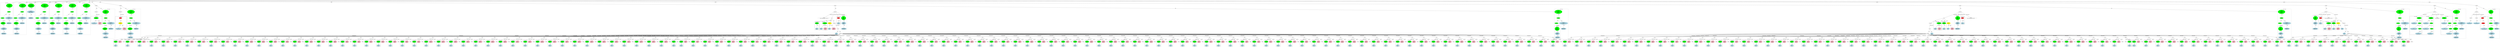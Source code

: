 strict graph "" {
	graph [bb="0,0,63978,1423.6"];
	node [label="\N"];
	subgraph cluster349 {
		graph [bb="32022,8,32132,216.09",
			label="cover.c:216:9",
			lheight=0.21,
			lp="32077,204.59",
			lwidth=1.03
		];
		350	[fillcolor=lightblue,
			height=0.74639,
			label="ID
name: c",
			pos="32077,42.87",
			style=filled,
			width=1.1785];
		349	[fillcolor=green,
			height=0.74639,
			label="UnaryOp
op: p++",
			pos="32077,158.22",
			style=filled,
			width=1.316];
		349 -- 350	[label=expr,
			lp="32090,95.24",
			pos="32077,131.21 32077,112.78 32077,88.157 32077,69.753"];
	}
	subgraph cluster354 {
		graph [bb="32329,8,32439,216.09",
			label="cover.c:219:9",
			lheight=0.21,
			lp="32384,204.59",
			lwidth=1.03
		];
		355	[fillcolor=lightblue,
			height=0.74639,
			label="ID
name: c",
			pos="32384,42.87",
			style=filled,
			width=1.1785];
		354	[fillcolor=green,
			height=0.74639,
			label="UnaryOp
op: p++",
			pos="32384,158.22",
			style=filled,
			width=1.316];
		354 -- 355	[label=expr,
			lp="32396,95.24",
			pos="32384,131.21 32384,112.78 32384,88.157 32384,69.753"];
	}
	subgraph cluster359 {
		graph [bb="32636,8,32746,216.09",
			label="cover.c:222:9",
			lheight=0.21,
			lp="32691,204.59",
			lwidth=1.03
		];
		360	[fillcolor=lightblue,
			height=0.74639,
			label="ID
name: c",
			pos="32691,42.87",
			style=filled,
			width=1.1785];
		359	[fillcolor=green,
			height=0.74639,
			label="UnaryOp
op: p++",
			pos="32691,158.22",
			style=filled,
			width=1.316];
		359 -- 360	[label=expr,
			lp="32704,95.24",
			pos="32691,131.21 32691,112.78 32691,88.157 32691,69.753"];
	}
	subgraph cluster364 {
		graph [bb="32943,8,33053,216.09",
			label="cover.c:225:9",
			lheight=0.21,
			lp="32998,204.59",
			lwidth=1.03
		];
		365	[fillcolor=lightblue,
			height=0.74639,
			label="ID
name: c",
			pos="32998,42.87",
			style=filled,
			width=1.1785];
		364	[fillcolor=green,
			height=0.74639,
			label="UnaryOp
op: p++",
			pos="32998,158.22",
			style=filled,
			width=1.316];
		364 -- 365	[label=expr,
			lp="33010,95.24",
			pos="32998,131.21 32998,112.78 32998,88.157 32998,69.753"];
	}
	subgraph cluster369 {
		graph [bb="33250,8,33360,216.09",
			label="cover.c:228:9",
			lheight=0.21,
			lp="33305,204.59",
			lwidth=1.03
		];
		370	[fillcolor=lightblue,
			height=0.74639,
			label="ID
name: c",
			pos="33305,42.87",
			style=filled,
			width=1.1785];
		369	[fillcolor=green,
			height=0.74639,
			label="UnaryOp
op: p++",
			pos="33305,158.22",
			style=filled,
			width=1.316];
		369 -- 370	[label=expr,
			lp="33318,95.24",
			pos="33305,131.21 33305,112.78 33305,88.157 33305,69.753"];
	}
	subgraph cluster374 {
		graph [bb="33557,8,33667,216.09",
			label="cover.c:231:9",
			lheight=0.21,
			lp="33612,204.59",
			lwidth=1.03
		];
		375	[fillcolor=lightblue,
			height=0.74639,
			label="ID
name: c",
			pos="33612,42.87",
			style=filled,
			width=1.1785];
		374	[fillcolor=green,
			height=0.74639,
			label="UnaryOp
op: p++",
			pos="33612,158.22",
			style=filled,
			width=1.316];
		374 -- 375	[label=expr,
			lp="33624,95.24",
			pos="33612,131.21 33612,112.78 33612,88.157 33612,69.753"];
	}
	subgraph cluster379 {
		graph [bb="33864,8,33974,216.09",
			label="cover.c:234:9",
			lheight=0.21,
			lp="33919,204.59",
			lwidth=1.03
		];
		380	[fillcolor=lightblue,
			height=0.74639,
			label="ID
name: c",
			pos="33919,42.87",
			style=filled,
			width=1.1785];
		379	[fillcolor=green,
			height=0.74639,
			label="UnaryOp
op: p++",
			pos="33919,158.22",
			style=filled,
			width=1.316];
		379 -- 380	[label=expr,
			lp="33932,95.24",
			pos="33919,131.21 33919,112.78 33919,88.157 33919,69.753"];
	}
	subgraph cluster384 {
		graph [bb="34171,8,34281,216.09",
			label="cover.c:237:9",
			lheight=0.21,
			lp="34226,204.59",
			lwidth=1.03
		];
		385	[fillcolor=lightblue,
			height=0.74639,
			label="ID
name: c",
			pos="34226,42.87",
			style=filled,
			width=1.1785];
		384	[fillcolor=green,
			height=0.74639,
			label="UnaryOp
op: p++",
			pos="34226,158.22",
			style=filled,
			width=1.316];
		384 -- 385	[label=expr,
			lp="34238,95.24",
			pos="34226,131.21 34226,112.78 34226,88.157 34226,69.753"];
	}
	subgraph cluster389 {
		graph [bb="34478,8,34588,216.09",
			label="cover.c:240:9",
			lheight=0.21,
			lp="34533,204.59",
			lwidth=1.03
		];
		390	[fillcolor=lightblue,
			height=0.74639,
			label="ID
name: c",
			pos="34533,42.87",
			style=filled,
			width=1.1785];
		389	[fillcolor=green,
			height=0.74639,
			label="UnaryOp
op: p++",
			pos="34533,158.22",
			style=filled,
			width=1.316];
		389 -- 390	[label=expr,
			lp="34546,95.24",
			pos="34533,131.21 34533,112.78 34533,88.157 34533,69.753"];
	}
	subgraph cluster394 {
		graph [bb="34785,8,34895,216.09",
			label="cover.c:243:9",
			lheight=0.21,
			lp="34840,204.59",
			lwidth=1.03
		];
		395	[fillcolor=lightblue,
			height=0.74639,
			label="ID
name: c",
			pos="34840,42.87",
			style=filled,
			width=1.1785];
		394	[fillcolor=green,
			height=0.74639,
			label="UnaryOp
op: p++",
			pos="34840,158.22",
			style=filled,
			width=1.316];
		394 -- 395	[label=expr,
			lp="34852,95.24",
			pos="34840,131.21 34840,112.78 34840,88.157 34840,69.753"];
	}
	subgraph cluster399 {
		graph [bb="35092,8,35202,216.09",
			label="cover.c:246:9",
			lheight=0.21,
			lp="35147,204.59",
			lwidth=1.03
		];
		400	[fillcolor=lightblue,
			height=0.74639,
			label="ID
name: c",
			pos="35147,42.87",
			style=filled,
			width=1.1785];
		399	[fillcolor=green,
			height=0.74639,
			label="UnaryOp
op: p++",
			pos="35147,158.22",
			style=filled,
			width=1.316];
		399 -- 400	[label=expr,
			lp="35160,95.24",
			pos="35147,131.21 35147,112.78 35147,88.157 35147,69.753"];
	}
	subgraph cluster404 {
		graph [bb="35399,8,35509,216.09",
			label="cover.c:249:9",
			lheight=0.21,
			lp="35454,204.59",
			lwidth=1.03
		];
		405	[fillcolor=lightblue,
			height=0.74639,
			label="ID
name: c",
			pos="35454,42.87",
			style=filled,
			width=1.1785];
		404	[fillcolor=green,
			height=0.74639,
			label="UnaryOp
op: p++",
			pos="35454,158.22",
			style=filled,
			width=1.316];
		404 -- 405	[label=expr,
			lp="35466,95.24",
			pos="35454,131.21 35454,112.78 35454,88.157 35454,69.753"];
	}
	subgraph cluster409 {
		graph [bb="35706,8,35816,216.09",
			label="cover.c:252:9",
			lheight=0.21,
			lp="35761,204.59",
			lwidth=1.03
		];
		410	[fillcolor=lightblue,
			height=0.74639,
			label="ID
name: c",
			pos="35761,42.87",
			style=filled,
			width=1.1785];
		409	[fillcolor=green,
			height=0.74639,
			label="UnaryOp
op: p++",
			pos="35761,158.22",
			style=filled,
			width=1.316];
		409 -- 410	[label=expr,
			lp="35774,95.24",
			pos="35761,131.21 35761,112.78 35761,88.157 35761,69.753"];
	}
	subgraph cluster414 {
		graph [bb="36013,8,36123,216.09",
			label="cover.c:255:9",
			lheight=0.21,
			lp="36068,204.59",
			lwidth=1.03
		];
		415	[fillcolor=lightblue,
			height=0.74639,
			label="ID
name: c",
			pos="36068,42.87",
			style=filled,
			width=1.1785];
		414	[fillcolor=green,
			height=0.74639,
			label="UnaryOp
op: p++",
			pos="36068,158.22",
			style=filled,
			width=1.316];
		414 -- 415	[label=expr,
			lp="36080,95.24",
			pos="36068,131.21 36068,112.78 36068,88.157 36068,69.753"];
	}
	subgraph cluster524 {
		graph [bb="5563,8,5673,216.09",
			label="cover.c:321:9",
			lheight=0.21,
			lp="5618,204.59",
			lwidth=1.03
		];
		525	[fillcolor=lightblue,
			height=0.74639,
			label="ID
name: c",
			pos="5618,42.87",
			style=filled,
			width=1.1785];
		524	[fillcolor=green,
			height=0.74639,
			label="UnaryOp
op: p++",
			pos="5618,158.22",
			style=filled,
			width=1.316];
		524 -- 525	[label=expr,
			lp="5630.5,95.24",
			pos="5618,131.21 5618,112.78 5618,88.157 5618,69.753"];
	}
	subgraph cluster534 {
		graph [bb="6177,8,6287,216.09",
			label="cover.c:327:9",
			lheight=0.21,
			lp="6232,204.59",
			lwidth=1.03
		];
		535	[fillcolor=lightblue,
			height=0.74639,
			label="ID
name: c",
			pos="6232,42.87",
			style=filled,
			width=1.1785];
		534	[fillcolor=green,
			height=0.74639,
			label="UnaryOp
op: p++",
			pos="6232,158.22",
			style=filled,
			width=1.316];
		534 -- 535	[label=expr,
			lp="6244.5,95.24",
			pos="6232,131.21 6232,112.78 6232,88.157 6232,69.753"];
	}
	subgraph cluster519 {
		graph [bb="5256,8,5366,216.09",
			label="cover.c:318:9",
			lheight=0.21,
			lp="5311,204.59",
			lwidth=1.03
		];
		520	[fillcolor=lightblue,
			height=0.74639,
			label="ID
name: c",
			pos="5311,42.87",
			style=filled,
			width=1.1785];
		519	[fillcolor=green,
			height=0.74639,
			label="UnaryOp
op: p++",
			pos="5311,158.22",
			style=filled,
			width=1.316];
		519 -- 520	[label=expr,
			lp="5323.5,95.24",
			pos="5311,131.21 5311,112.78 5311,88.157 5311,69.753"];
	}
	subgraph cluster434 {
		graph [bb="37241,8,37351,216.09",
			label="cover.c:267:9",
			lheight=0.21,
			lp="37296,204.59",
			lwidth=1.03
		];
		435	[fillcolor=lightblue,
			height=0.74639,
			label="ID
name: c",
			pos="37296,42.87",
			style=filled,
			width=1.1785];
		434	[fillcolor=green,
			height=0.74639,
			label="UnaryOp
op: p++",
			pos="37296,158.22",
			style=filled,
			width=1.316];
		434 -- 435	[label=expr,
			lp="37308,95.24",
			pos="37296,131.21 37296,112.78 37296,88.157 37296,69.753"];
	}
	subgraph cluster2 {
		graph [bb="8,370.43,322,1346.6",
			label="cover.c:29:6",
			lheight=0.21,
			lp="165,1335.1",
			lwidth=0.93,
			style=dashed
		];
		7	[fillcolor=lightblue,
			height=0.74639,
			label="IdentifierType
names: ['void']",
			pos="91,405.3",
			style="filled,dashed",
			width=1.9053];
		6	[fillcolor=lightblue,
			height=1.041,
			label="TypeDecl
declname: None
quals: []",
			pos="91,552.47",
			style="filled,dashed",
			width=2.082];
		6 -- 7	[label=type,
			lp="103,468.28",
			pos="91,514.84 91,489.14 91,455.39 91,432.39"];
		5	[fillcolor=green,
			height=1.041,
			label="Typename
name: None
quals: []",
			pos="75,720.64",
			style="filled,dashed",
			width=1.6303];
		5 -- 6	[label=type,
			lp="94,657.66",
			pos="78.511,683.17 81.17,655.56 84.806,617.8 87.469,590.14"];
		4	[fillcolor=green,
			height=0.5,
			label=ParamList,
			pos="63,878.2",
			style="filled,dashed",
			width=1.3179];
		4 -- 5	[label="params[0]",
			lp="98,794.01",
			pos="64.33,859.95 66.216,835.51 69.712,790.19 72.187,758.1"];
		3	[fillcolor=green,
			height=0.5,
			label=FuncDecl,
			pos="221,1067.6",
			style="filled,dashed",
			width=1.2457];
		3 -- 4	[label=args,
			lp="148.5,983.39",
			pos="202.38,1051 180.88,1032.5 145.11,1000 119,967.89 100.05,944.57 82.262,914.47 72.013,896.01"];
		8	[fillcolor=lightblue,
			height=1.041,
			label="TypeDecl
declname: cover_init
quals: []",
			pos="221,878.2",
			style="filled,dashed",
			width=2.5731];
		3 -- 8	[label=type,
			lp="233,983.39",
			pos="221,1049.3 221,1019.1 221,956.24 221,915.97"];
		9	[fillcolor=lightblue,
			height=0.74639,
			label="IdentifierType
names: ['void']",
			pos="221,720.64",
			style="filled,dashed",
			width=1.9053];
		8 -- 9	[label=type,
			lp="233,794.01",
			pos="221,840.33 221,811.76 221,772.89 221,747.54"];
		2	[fillcolor=green,
			height=1.6303,
			label="Decl
name: cover_init
quals: []
storage: []
funcspec: []",
			pos="229,1257",
			style="filled,dashed",
			width=2.141];
		2 -- 3	[label=type,
			lp="238,1172.8",
			pos="226.53,1198.2 224.88,1159.5 222.82,1111.1 221.74,1085.8"];
	}
	subgraph cluster514 {
		graph [bb="4949,8,5059,216.09",
			label="cover.c:315:9",
			lheight=0.21,
			lp="5004,204.59",
			lwidth=1.03
		];
		515	[fillcolor=lightblue,
			height=0.74639,
			label="ID
name: c",
			pos="5004,42.87",
			style=filled,
			width=1.1785];
		514	[fillcolor=green,
			height=0.74639,
			label="UnaryOp
op: p++",
			pos="5004,158.22",
			style=filled,
			width=1.316];
		514 -- 515	[label=expr,
			lp="5016.5,95.24",
			pos="5004,131.21 5004,112.78 5004,88.157 5004,69.753"];
	}
	subgraph cluster10 {
		graph [bb="330,370.43,658,1346.6",
			label="cover.c:30:6",
			lheight=0.21,
			lp="494,1335.1",
			lwidth=0.93,
			style=dashed
		];
		15	[fillcolor=lightblue,
			height=0.74639,
			label="IdentifierType
names: ['void']",
			pos="413,405.3",
			style="filled,dashed",
			width=1.9053];
		14	[fillcolor=lightblue,
			height=1.041,
			label="TypeDecl
declname: None
quals: []",
			pos="413,552.47",
			style="filled,dashed",
			width=2.082];
		14 -- 15	[label=type,
			lp="425,468.28",
			pos="413,514.84 413,489.14 413,455.39 413,432.39"];
		13	[fillcolor=green,
			height=1.041,
			label="Typename
name: None
quals: []",
			pos="401,720.64",
			style="filled,dashed",
			width=1.6303];
		13 -- 14	[label=type,
			lp="418,657.66",
			pos="403.63,683.17 405.63,655.56 408.35,617.8 410.35,590.14"];
		12	[fillcolor=green,
			height=0.5,
			label=ParamList,
			pos="385,878.2",
			style="filled,dashed",
			width=1.3179];
		12 -- 13	[label="params[0]",
			lp="422,794.01",
			pos="386.77,859.95 389.29,835.51 393.95,790.19 397.25,758.1"];
		11	[fillcolor=green,
			height=0.5,
			label=FuncDecl,
			pos="550,1067.6",
			style="filled,dashed",
			width=1.2457];
		11 -- 12	[label=args,
			lp="471.5,983.39",
			pos="530,1051.2 506.92,1033 468.6,1000.7 441,967.89 421.66,944.89 403.99,914.69 393.87,896.13"];
		16	[fillcolor=lightblue,
			height=1.041,
			label="TypeDecl
declname: cover_main
quals: []",
			pos="550,878.2",
			style="filled,dashed",
			width=2.7695];
		11 -- 16	[label=type,
			lp="562,983.39",
			pos="550,1049.3 550,1019.1 550,956.24 550,915.97"];
		17	[fillcolor=lightblue,
			height=0.74639,
			label="IdentifierType
names: ['void']",
			pos="550,720.64",
			style="filled,dashed",
			width=1.9053];
		16 -- 17	[label=type,
			lp="562,794.01",
			pos="550,840.33 550,811.76 550,772.89 550,747.54"];
		10	[fillcolor=green,
			height=1.6303,
			label="Decl
name: cover_main
quals: []
storage: []
funcspec: []",
			pos="558,1257",
			style="filled,dashed",
			width=2.3374];
		10 -- 11	[label=type,
			lp="567,1172.8",
			pos="555.53,1198.2 553.88,1159.5 551.82,1111.1 550.74,1085.8"];
	}
	subgraph cluster429 {
		graph [bb="36934,8,37044,216.09",
			label="cover.c:264:9",
			lheight=0.21,
			lp="36989,204.59",
			lwidth=1.03
		];
		430	[fillcolor=lightblue,
			height=0.74639,
			label="ID
name: c",
			pos="36989,42.87",
			style=filled,
			width=1.1785];
		429	[fillcolor=green,
			height=0.74639,
			label="UnaryOp
op: p++",
			pos="36989,158.22",
			style=filled,
			width=1.316];
		429 -- 430	[label=expr,
			lp="37002,95.24",
			pos="36989,131.21 36989,112.78 36989,88.157 36989,69.753"];
	}
	subgraph cluster509 {
		graph [bb="4642,8,4752,216.09",
			label="cover.c:312:9",
			lheight=0.21,
			lp="4697,204.59",
			lwidth=1.03
		];
		510	[fillcolor=lightblue,
			height=0.74639,
			label="ID
name: c",
			pos="4697,42.87",
			style=filled,
			width=1.1785];
		509	[fillcolor=green,
			height=0.74639,
			label="UnaryOp
op: p++",
			pos="4697,158.22",
			style=filled,
			width=1.316];
		509 -- 510	[label=expr,
			lp="4709.5,95.24",
			pos="4697,131.21 4697,112.78 4697,88.157 4697,69.753"];
	}
	subgraph cluster424 {
		graph [bb="36627,8,36737,216.09",
			label="cover.c:261:9",
			lheight=0.21,
			lp="36682,204.59",
			lwidth=1.03
		];
		425	[fillcolor=lightblue,
			height=0.74639,
			label="ID
name: c",
			pos="36682,42.87",
			style=filled,
			width=1.1785];
		424	[fillcolor=green,
			height=0.74639,
			label="UnaryOp
op: p++",
			pos="36682,158.22",
			style=filled,
			width=1.316];
		424 -- 425	[label=expr,
			lp="36694,95.24",
			pos="36682,131.21 36682,112.78 36682,88.157 36682,69.753"];
	}
	subgraph cluster419 {
		graph [bb="36320,8,36430,216.09",
			label="cover.c:258:9",
			lheight=0.21,
			lp="36375,204.59",
			lwidth=1.03
		];
		420	[fillcolor=lightblue,
			height=0.74639,
			label="ID
name: c",
			pos="36375,42.87",
			style=filled,
			width=1.1785];
		419	[fillcolor=green,
			height=0.74639,
			label="UnaryOp
op: p++",
			pos="36375,158.22",
			style=filled,
			width=1.316];
		419 -- 420	[label=expr,
			lp="36388,95.24",
			pos="36375,131.21 36375,112.78 36375,88.157 36375,69.753"];
	}
	subgraph cluster504 {
		graph [bb="4335,8,4445,216.09",
			label="cover.c:309:9",
			lheight=0.21,
			lp="4390,204.59",
			lwidth=1.03
		];
		505	[fillcolor=lightblue,
			height=0.74639,
			label="ID
name: c",
			pos="4390,42.87",
			style=filled,
			width=1.1785];
		504	[fillcolor=green,
			height=0.74639,
			label="UnaryOp
op: p++",
			pos="4390,158.22",
			style=filled,
			width=1.316];
		504 -- 505	[label=expr,
			lp="4402.5,95.24",
			pos="4390,131.21 4390,112.78 4390,88.157 4390,69.753"];
	}
	subgraph cluster714 {
		graph [bb="58369,247.09,58704,1157.3",
			label="cover.c:440:5",
			lheight=0.21,
			lp="58536,1145.8",
			lwidth=1.03,
			style=dashed
		];
		subgraph cluster717 {
			graph [bb="58377,255.09,58525,642.16",
				label="cover.c:440:22",
				lheight=0.21,
				lp="58451,630.66",
				lwidth=1.12,
				style=dashed
			];
			719	[fillcolor=lightblue,
				height=0.74639,
				label="IdentifierType
names: ['int']",
				pos="58451,289.96",
				style="filled,dashed",
				width=1.8463];
			718	[fillcolor=lightblue,
				height=1.041,
				label="TypeDecl
declname: c
quals: []",
				pos="58447,405.3",
				style="filled,dashed",
				width=1.6303];
			718 -- 719	[label=type,
				lp="58461,342.33",
				pos="58448,367.82 58449,351.25 58450,332.03 58450,316.96"];
			717	[fillcolor=green,
				height=1.6303,
				label="Decl
name: c
quals: []
storage: []
funcspec: []",
				pos="58443,552.47",
				style="filled,dashed",
				width=1.591];
			717 -- 718	[label=type,
				lp="58457,468.28",
				pos="58445,493.68 58445,476.6 58446,458.38 58446,443.02"];
		}
		716	[fillcolor=green,
			height=0.5,
			label=ParamList,
			pos="58424,720.64",
			style="filled,dashed",
			width=1.3179];
		716 -- 717	[label="params[0]",
			lp="58459,657.66",
			pos="58426,702.48 58428,681 58433,643.12 58436,610.93"];
		715	[fillcolor=green,
			height=0.5,
			label=FuncDecl,
			pos="58464,878.2",
			style="filled,dashed",
			width=1.2457];
		715 -- 716	[label=args,
			lp="58456,794.01",
			pos="58460,860.25 58452,830.49 58436,769.12 58428,739.03"];
		720	[fillcolor=lightblue,
			height=1.041,
			label="TypeDecl
declname: cover_swi50
quals: []",
			pos="58593,720.64",
			style="filled,dashed",
			width=2.8677];
		715 -- 720	[label=type,
			lp="58548,794.01",
			pos="58478,860.84 58498,836.27 58537,789.24 58564,756.69"];
		721	[fillcolor=lightblue,
			height=0.74639,
			label="IdentifierType
names: ['int']",
			pos="58599,552.47",
			style="filled,dashed",
			width=1.8463];
		720 -- 721	[label=type,
			lp="58607,657.66",
			pos="58594,682.76 58595,651.4 58597,607.16 58598,579.41"];
		714	[fillcolor=green,
			height=1.6303,
			label="Decl
name: cover_swi50
quals: []
storage: []
funcspec: []",
			pos="58464,1067.6",
			style="filled,dashed",
			width=2.4159];
		714 -- 715	[label=type,
			lp="58476,983.39",
			pos="58464,1008.8 58464,970.12 58464,921.75 58464,896.45"];
	}
	subgraph cluster319 {
		graph [bb="30180,8,30290,216.09",
			label="cover.c:198:9",
			lheight=0.21,
			lp="30235,204.59",
			lwidth=1.03
		];
		320	[fillcolor=lightblue,
			height=0.74639,
			label="ID
name: c",
			pos="30235,42.87",
			style=filled,
			width=1.1785];
		319	[fillcolor=green,
			height=0.74639,
			label="UnaryOp
op: p++",
			pos="30235,158.22",
			style=filled,
			width=1.316];
		319 -- 320	[label=expr,
			lp="30248,95.24",
			pos="30235,131.21 30235,112.78 30235,88.157 30235,69.753"];
	}
	subgraph cluster499 {
		graph [bb="4028,8,4138,216.09",
			label="cover.c:306:9",
			lheight=0.21,
			lp="4083,204.59",
			lwidth=1.03
		];
		500	[fillcolor=lightblue,
			height=0.74639,
			label="ID
name: c",
			pos="4083,42.87",
			style=filled,
			width=1.1785];
		499	[fillcolor=green,
			height=0.74639,
			label="UnaryOp
op: p++",
			pos="4083,158.22",
			style=filled,
			width=1.316];
		499 -- 500	[label=expr,
			lp="4095.5,95.24",
			pos="4083,131.21 4083,112.78 4083,88.157 4083,69.753"];
	}
	subgraph cluster711 {
		graph [bb="21578,685.77,21678,927.2",
			label="cover.c:436:3",
			lheight=0.21,
			lp="21628,915.7",
			lwidth=1.03
		];
		712	[fillcolor=lightblue,
			height=0.74639,
			label="ID
name: c",
			pos="21628,720.64",
			style=filled,
			width=1.1785];
		711	[fillcolor=red,
			height=0.5,
			label=Return,
			pos="21624,878.2",
			style=filled,
			width=0.95686];
		711 -- 712	[label=expr,
			lp="21640,794.01",
			pos="21624,859.95 21625,832.74 21627,779.66 21627,747.75"];
	}
	subgraph cluster314 {
		graph [bb="29873,8,29983,216.09",
			label="cover.c:195:9",
			lheight=0.21,
			lp="29928,204.59",
			lwidth=1.03
		];
		315	[fillcolor=lightblue,
			height=0.74639,
			label="ID
name: c",
			pos="29928,42.87",
			style=filled,
			width=1.1785];
		314	[fillcolor=green,
			height=0.74639,
			label="UnaryOp
op: p++",
			pos="29928,158.22",
			style=filled,
			width=1.316];
		314 -- 315	[label=expr,
			lp="29940,95.24",
			pos="29928,131.21 29928,112.78 29928,88.157 29928,69.753"];
	}
	subgraph cluster494 {
		graph [bb="3721,8,3831,216.09",
			label="cover.c:303:9",
			lheight=0.21,
			lp="3776,204.59",
			lwidth=1.03
		];
		495	[fillcolor=lightblue,
			height=0.74639,
			label="ID
name: c",
			pos="3776,42.87",
			style=filled,
			width=1.1785];
		494	[fillcolor=green,
			height=0.74639,
			label="UnaryOp
op: p++",
			pos="3776,158.22",
			style=filled,
			width=1.316];
		494 -- 495	[label=expr,
			lp="3788.5,95.24",
			pos="3776,131.21 3776,112.78 3776,88.157 3776,69.753"];
	}
	subgraph cluster81 {
		graph [bb="39788,247.09,40131,1157.3",
			label="cover.c:64:5",
			lheight=0.21,
			lp="39960,1145.8",
			lwidth=0.93,
			style=dashed
		];
		subgraph cluster84 {
			graph [bb="39796,255.09,39944,642.16",
				label="cover.c:64:23",
				lheight=0.21,
				lp="39870,630.66",
				lwidth=1.03,
				style=dashed
			];
			86	[fillcolor=lightblue,
				height=0.74639,
				label="IdentifierType
names: ['int']",
				pos="39870,289.96",
				style="filled,dashed",
				width=1.8463];
			85	[fillcolor=lightblue,
				height=1.041,
				label="TypeDecl
declname: c
quals: []",
				pos="39866,405.3",
				style="filled,dashed",
				width=1.6303];
			85 -- 86	[label=type,
				lp="39880,342.33",
				pos="39867,367.82 39868,351.25 39869,332.03 39869,316.96"];
			84	[fillcolor=green,
				height=1.6303,
				label="Decl
name: c
quals: []
storage: []
funcspec: []",
				pos="39862,552.47",
				style="filled,dashed",
				width=1.591];
			84 -- 85	[label=type,
				lp="39876,468.28",
				pos="39864,493.68 39864,476.6 39865,458.38 39865,443.02"];
		}
		83	[fillcolor=green,
			height=0.5,
			label=ParamList,
			pos="39843,720.64",
			style="filled,dashed",
			width=1.3179];
		83 -- 84	[label="params[0]",
			lp="39878,657.66",
			pos="39845,702.48 39847,681 39852,643.12 39855,610.93"];
		82	[fillcolor=green,
			height=0.5,
			label=FuncDecl,
			pos="39888,878.2",
			style="filled,dashed",
			width=1.2457];
		82 -- 83	[label=args,
			lp="39876,794.01",
			pos="39883,860.25 39874,830.33 39857,768.47 39848,738.56"];
		87	[fillcolor=lightblue,
			height=1.041,
			label="TypeDecl
declname: cover_swi120
quals: []",
			pos="40016,720.64",
			style="filled,dashed",
			width=2.9856];
		82 -- 87	[label=type,
			lp="39971,794.01",
			pos="39901,860.84 39922,836.35 39960,789.54 39987,757"];
		88	[fillcolor=lightblue,
			height=0.74639,
			label="IdentifierType
names: ['int']",
			pos="40018,552.47",
			style="filled,dashed",
			width=1.8463];
		87 -- 88	[label=type,
			lp="40028,657.66",
			pos="40016,682.76 40017,651.4 40017,607.16 40018,579.41"];
		81	[fillcolor=green,
			height=1.6303,
			label="Decl
name: cover_swi120
quals: []
storage: []
funcspec: []",
			pos="39888,1067.6",
			style="filled,dashed",
			width=2.5534];
		81 -- 82	[label=type,
			lp="39900,983.39",
			pos="39888,1008.8 39888,970.12 39888,921.75 39888,896.45"];
	}
	subgraph cluster708 {
		graph [bb="17122,8,17232,216.09",
			label="cover.c:432:9",
			lheight=0.21,
			lp="17177,204.59",
			lwidth=1.03
		];
		709	[fillcolor=lightblue,
			height=0.74639,
			label="ID
name: c",
			pos="17177,42.87",
			style=filled,
			width=1.1785];
		708	[fillcolor=green,
			height=0.74639,
			label="UnaryOp
op: p--",
			pos="17177,158.22",
			style=filled,
			width=1.316];
		708 -- 709	[label=expr,
			lp="17190,95.24",
			pos="17177,131.21 17177,112.78 17177,88.157 17177,69.753"];
	}
	subgraph cluster529 {
		graph [bb="5870,8,5980,216.09",
			label="cover.c:324:9",
			lheight=0.21,
			lp="5925,204.59",
			lwidth=1.03
		];
		530	[fillcolor=lightblue,
			height=0.74639,
			label="ID
name: c",
			pos="5925,42.87",
			style=filled,
			width=1.1785];
		529	[fillcolor=green,
			height=0.74639,
			label="UnaryOp
op: p++",
			pos="5925,158.22",
			style=filled,
			width=1.316];
		529 -- 530	[label=expr,
			lp="5937.5,95.24",
			pos="5925,131.21 5925,112.78 5925,88.157 5925,69.753"];
	}
	subgraph cluster539 {
		graph [bb="6484,8,6594,216.09",
			label="cover.c:330:9",
			lheight=0.21,
			lp="6539,204.59",
			lwidth=1.03
		];
		540	[fillcolor=lightblue,
			height=0.74639,
			label="ID
name: c",
			pos="6539,42.87",
			style=filled,
			width=1.1785];
		539	[fillcolor=green,
			height=0.74639,
			label="UnaryOp
op: p++",
			pos="6539,158.22",
			style=filled,
			width=1.316];
		539 -- 540	[label=expr,
			lp="6551.5,95.24",
			pos="6539,131.21 6539,112.78 6539,88.157 6539,69.753"];
	}
	subgraph cluster309 {
		graph [bb="29566,8,29676,216.09",
			label="cover.c:192:9",
			lheight=0.21,
			lp="29621,204.59",
			lwidth=1.03
		];
		310	[fillcolor=lightblue,
			height=0.74639,
			label="ID
name: c",
			pos="29621,42.87",
			style=filled,
			width=1.1785];
		309	[fillcolor=green,
			height=0.74639,
			label="UnaryOp
op: p++",
			pos="29621,158.22",
			style=filled,
			width=1.316];
		309 -- 310	[label=expr,
			lp="29634,95.24",
			pos="29621,131.21 29621,112.78 29621,88.157 29621,69.753"];
	}
	subgraph cluster704 {
		graph [bb="16805,8,16915,216.09",
			label="cover.c:429:9",
			lheight=0.21,
			lp="16860,204.59",
			lwidth=1.03
		];
		705	[fillcolor=lightblue,
			height=0.74639,
			label="ID
name: c",
			pos="16860,42.87",
			style=filled,
			width=1.1785];
		704	[fillcolor=green,
			height=0.74639,
			label="UnaryOp
op: p++",
			pos="16860,158.22",
			style=filled,
			width=1.316];
		704 -- 705	[label=expr,
			lp="16872,95.24",
			pos="16860,131.21 16860,112.78 16860,88.157 16860,69.753"];
	}
	subgraph cluster489 {
		graph [bb="3414,8,3524,216.09",
			label="cover.c:300:9",
			lheight=0.21,
			lp="3469,204.59",
			lwidth=1.03
		];
		490	[fillcolor=lightblue,
			height=0.74639,
			label="ID
name: c",
			pos="3469,42.87",
			style=filled,
			width=1.1785];
		489	[fillcolor=green,
			height=0.74639,
			label="UnaryOp
op: p++",
			pos="3469,158.22",
			style=filled,
			width=1.316];
		489 -- 490	[label=expr,
			lp="3481.5,95.24",
			pos="3469,131.21 3469,112.78 3469,88.157 3469,69.753"];
	}
	subgraph cluster164 {
		graph [bb="20663,8,20773,216.09",
			label="cover.c:105:9",
			lheight=0.21,
			lp="20718,204.59",
			lwidth=1.03
		];
		165	[fillcolor=lightblue,
			height=0.74639,
			label="ID
name: c",
			pos="20718,42.87",
			style=filled,
			width=1.1785];
		164	[fillcolor=green,
			height=0.74639,
			label="UnaryOp
op: p++",
			pos="20718,158.22",
			style=filled,
			width=1.316];
		164 -- 165	[label=expr,
			lp="20730,95.24",
			pos="20718,131.21 20718,112.78 20718,88.157 20718,69.753"];
	}
	subgraph cluster114 {
		graph [bb="17620,8,17730,216.09",
			label="cover.c:75:9",
			lheight=0.21,
			lp="17675,204.59",
			lwidth=0.93
		];
		115	[fillcolor=lightblue,
			height=0.74639,
			label="ID
name: c",
			pos="17675,42.87",
			style=filled,
			width=1.1785];
		114	[fillcolor=green,
			height=0.74639,
			label="UnaryOp
op: p++",
			pos="17675,158.22",
			style=filled,
			width=1.316];
		114 -- 115	[label=expr,
			lp="17688,95.24",
			pos="17675,131.21 17675,112.78 17675,88.157 17675,69.753"];
	}
	subgraph cluster699 {
		graph [bb="16488,8,16598,216.09",
			label="cover.c:426:9",
			lheight=0.21,
			lp="16543,204.59",
			lwidth=1.03
		];
		700	[fillcolor=lightblue,
			height=0.74639,
			label="ID
name: c",
			pos="16543,42.87",
			style=filled,
			width=1.1785];
		699	[fillcolor=green,
			height=0.74639,
			label="UnaryOp
op: p++",
			pos="16543,158.22",
			style=filled,
			width=1.316];
		699 -- 700	[label=expr,
			lp="16556,95.24",
			pos="16543,131.21 16543,112.78 16543,88.157 16543,69.753"];
	}
	subgraph cluster109 {
		graph [bb="17316,8,17426,216.09",
			label="cover.c:72:9",
			lheight=0.21,
			lp="17371,204.59",
			lwidth=0.93
		];
		110	[fillcolor=lightblue,
			height=0.74639,
			label="ID
name: c",
			pos="17371,42.87",
			style=filled,
			width=1.1785];
		109	[fillcolor=green,
			height=0.74639,
			label="UnaryOp
op: p++",
			pos="17371,158.22",
			style=filled,
			width=1.316];
		109 -- 110	[label=expr,
			lp="17384,95.24",
			pos="17371,131.21 17371,112.78 17371,88.157 17371,69.753"];
	}
	subgraph cluster694 {
		graph [bb="16171,8,16281,216.09",
			label="cover.c:423:9",
			lheight=0.21,
			lp="16226,204.59",
			lwidth=1.03
		];
		695	[fillcolor=lightblue,
			height=0.74639,
			label="ID
name: c",
			pos="16226,42.87",
			style=filled,
			width=1.1785];
		694	[fillcolor=green,
			height=0.74639,
			label="UnaryOp
op: p++",
			pos="16226,158.22",
			style=filled,
			width=1.316];
		694 -- 695	[label=expr,
			lp="16238,95.24",
			pos="16226,131.21 16226,112.78 16226,88.157 16226,69.753"];
	}
	subgraph cluster304 {
		graph [bb="29259,8,29369,216.09",
			label="cover.c:189:9",
			lheight=0.21,
			lp="29314,204.59",
			lwidth=1.03
		];
		305	[fillcolor=lightblue,
			height=0.74639,
			label="ID
name: c",
			pos="29314,42.87",
			style=filled,
			width=1.1785];
		304	[fillcolor=green,
			height=0.74639,
			label="UnaryOp
op: p++",
			pos="29314,158.22",
			style=filled,
			width=1.316];
		304 -- 305	[label=expr,
			lp="29326,95.24",
			pos="29314,131.21 29314,112.78 29314,88.157 29314,69.753"];
	}
	subgraph cluster119 {
		graph [bb="17924,8,18034,216.09",
			label="cover.c:78:9",
			lheight=0.21,
			lp="17979,204.59",
			lwidth=0.93
		];
		120	[fillcolor=lightblue,
			height=0.74639,
			label="ID
name: c",
			pos="17979,42.87",
			style=filled,
			width=1.1785];
		119	[fillcolor=green,
			height=0.74639,
			label="UnaryOp
op: p++",
			pos="17979,158.22",
			style=filled,
			width=1.316];
		119 -- 120	[label=expr,
			lp="17992,95.24",
			pos="17979,131.21 17979,112.78 17979,88.157 17979,69.753"];
	}
	subgraph cluster689 {
		graph [bb="15854,8,15964,216.09",
			label="cover.c:420:9",
			lheight=0.21,
			lp="15909,204.59",
			lwidth=1.03
		];
		690	[fillcolor=lightblue,
			height=0.74639,
			label="ID
name: c",
			pos="15909,42.87",
			style=filled,
			width=1.1785];
		689	[fillcolor=green,
			height=0.74639,
			label="UnaryOp
op: p++",
			pos="15909,158.22",
			style=filled,
			width=1.316];
		689 -- 690	[label=expr,
			lp="15922,95.24",
			pos="15909,131.21 15909,112.78 15909,88.157 15909,69.753"];
	}
	subgraph cluster684 {
		graph [bb="15537,8,15647,216.09",
			label="cover.c:417:9",
			lheight=0.21,
			lp="15592,204.59",
			lwidth=1.03
		];
		685	[fillcolor=lightblue,
			height=0.74639,
			label="ID
name: c",
			pos="15592,42.87",
			style=filled,
			width=1.1785];
		684	[fillcolor=green,
			height=0.74639,
			label="UnaryOp
op: p++",
			pos="15592,158.22",
			style=filled,
			width=1.316];
		684 -- 685	[label=expr,
			lp="15604,95.24",
			pos="15592,131.21 15592,112.78 15592,88.157 15592,69.753"];
	}
	subgraph cluster299 {
		graph [bb="28952,8,29062,216.09",
			label="cover.c:186:9",
			lheight=0.21,
			lp="29007,204.59",
			lwidth=1.03
		];
		300	[fillcolor=lightblue,
			height=0.74639,
			label="ID
name: c",
			pos="29007,42.87",
			style=filled,
			width=1.1785];
		299	[fillcolor=green,
			height=0.74639,
			label="UnaryOp
op: p++",
			pos="29007,158.22",
			style=filled,
			width=1.316];
		299 -- 300	[label=expr,
			lp="29020,95.24",
			pos="29007,131.21 29007,112.78 29007,88.157 29007,69.753"];
	}
	subgraph cluster484 {
		graph [bb="3107,8,3217,216.09",
			label="cover.c:297:9",
			lheight=0.21,
			lp="3162,204.59",
			lwidth=1.03
		];
		485	[fillcolor=lightblue,
			height=0.74639,
			label="ID
name: c",
			pos="3162,42.87",
			style=filled,
			width=1.1785];
		484	[fillcolor=green,
			height=0.74639,
			label="UnaryOp
op: p++",
			pos="3162,158.22",
			style=filled,
			width=1.316];
		484 -- 485	[label=expr,
			lp="3174.5,95.24",
			pos="3162,131.21 3162,112.78 3162,88.157 3162,69.753"];
	}
	subgraph cluster169 {
		graph [bb="20970,8,21080,216.09",
			label="cover.c:108:9",
			lheight=0.21,
			lp="21025,204.59",
			lwidth=1.03
		];
		170	[fillcolor=lightblue,
			height=0.74639,
			label="ID
name: c",
			pos="21025,42.87",
			style=filled,
			width=1.1785];
		169	[fillcolor=green,
			height=0.74639,
			label="UnaryOp
op: p++",
			pos="21025,158.22",
			style=filled,
			width=1.316];
		169 -- 170	[label=expr,
			lp="21038,95.24",
			pos="21025,131.21 21025,112.78 21025,88.157 21025,69.753"];
	}
	subgraph cluster1146 {
		graph [bb="62038,370.43,62330,936.07",
			label="cover.c:687:3",
			lheight=0.21,
			lp="62184,924.57",
			lwidth=1.03
		];
		1147	[fillcolor=lightblue,
			height=0.74639,
			label="ID
name: cover_cnt",
			pos="62135,720.64",
			style=filled,
			width=2.1017];
		1146	[fillcolor=green,
			height=0.74639,
			label="Assignment
op: =",
			pos="62262,878.2",
			style=filled,
			width=1.6106];
		1146 -- 1147	[label=lvalue,
			lp="62215,794.01",
			pos="62242,852.89 62219,823.92 62179,775.77 62155,746.54"];
		1148	[fillcolor=green,
			height=0.5,
			label=FuncCall,
			pos="62272,720.64",
			style=filled,
			width=1.1916];
		1146 -- 1148	[label=rvalue,
			lp="62284,794.01",
			pos="62264,851.16 62266,819.33 62269,766.34 62271,739.06"];
		1149	[fillcolor=lightblue,
			height=0.74639,
			label="ID
name: cover_swi50",
			pos="62133,552.47",
			style=filled,
			width=2.4159];
		1148 -- 1149	[label=name,
			lp="62238,657.66",
			pos="62258,703.4 62234,674.33 62183,613.2 62154,578.65"];
		1150	[fillcolor=green,
			height=0.5,
			label=ExprList,
			pos="62280,552.47",
			style=filled,
			width=1.1555];
		1148 -- 1150	[label=args,
			lp="62286,657.66",
			pos="62273,702.48 62274,670.64 62278,602.74 62279,570.78"];
		1151	[fillcolor=lightblue,
			height=0.74639,
			label="ID
name: cover_cnt",
			pos="62246,405.3",
			style=filled,
			width=2.1017];
		1150 -- 1151	[label="exprs[0]",
			lp="62284,468.28",
			pos="62276,534.53 62270,509.33 62259,461.75 62252,432.17"];
	}
	subgraph cluster184 {
		graph [bb="21891,8,22001,216.09",
			label="cover.c:117:9",
			lheight=0.21,
			lp="21946,204.59",
			lwidth=1.03
		];
		185	[fillcolor=lightblue,
			height=0.74639,
			label="ID
name: c",
			pos="21946,42.87",
			style=filled,
			width=1.1785];
		184	[fillcolor=green,
			height=0.74639,
			label="UnaryOp
op: p++",
			pos="21946,158.22",
			style=filled,
			width=1.316];
		184 -- 185	[label=expr,
			lp="21958,95.24",
			pos="21946,131.21 21946,112.78 21946,88.157 21946,69.753"];
	}
	subgraph cluster294 {
		graph [bb="28645,8,28755,216.09",
			label="cover.c:183:9",
			lheight=0.21,
			lp="28700,204.59",
			lwidth=1.03
		];
		295	[fillcolor=lightblue,
			height=0.74639,
			label="ID
name: c",
			pos="28700,42.87",
			style=filled,
			width=1.1785];
		294	[fillcolor=green,
			height=0.74639,
			label="UnaryOp
op: p++",
			pos="28700,158.22",
			style=filled,
			width=1.316];
		294 -- 295	[label=expr,
			lp="28712,95.24",
			pos="28700,131.21 28700,112.78 28700,88.157 28700,69.753"];
	}
	subgraph cluster54 {
		graph [bb="2540,255.09,2854,1157.3",
			label="cover.c:48:6",
			lheight=0.21,
			lp="2697,1145.8",
			lwidth=0.93,
			style=dashed
		];
		59	[fillcolor=lightblue,
			height=0.74639,
			label="IdentifierType
names: ['void']",
			pos="2623,289.96",
			style="filled,dashed",
			width=1.9053];
		58	[fillcolor=lightblue,
			height=1.041,
			label="TypeDecl
declname: None
quals: []",
			pos="2623,405.3",
			style="filled,dashed",
			width=2.082];
		58 -- 59	[label=type,
			lp="2635,342.33",
			pos="2623,367.82 2623,351.25 2623,332.03 2623,316.96"];
		57	[fillcolor=green,
			height=1.041,
			label="Typename
name: None
quals: []",
			pos="2608,552.47",
			style="filled,dashed",
			width=1.6303];
		57 -- 58	[label=type,
			lp="2630,468.28",
			pos="2611.8,514.84 2614.1,492.83 2616.9,464.93 2619.2,442.92"];
		56	[fillcolor=green,
			height=0.5,
			label=ParamList,
			pos="2595,720.64",
			style="filled,dashed",
			width=1.3179];
		56 -- 57	[label="params[0]",
			lp="2629,657.66",
			pos="2596.3,702.48 2598.4,676.11 2602.4,625.02 2605.1,590.08"];
		55	[fillcolor=green,
			height=0.5,
			label=FuncDecl,
			pos="2625,878.2",
			style="filled,dashed",
			width=1.2457];
		55 -- 56	[label=args,
			lp="2621.5,794.01",
			pos="2621.7,859.95 2615.9,830.05 2604.1,768.91 2598.3,738.96"];
		60	[fillcolor=lightblue,
			height=1.041,
			label="TypeDecl
declname: cover_init
quals: []",
			pos="2753,720.64",
			style="filled,dashed",
			width=2.5731];
		55 -- 60	[label=type,
			lp="2709,794.01",
			pos="2638.5,860.84 2658.7,836.19 2697.6,788.94 2724.4,756.38"];
		61	[fillcolor=lightblue,
			height=0.74639,
			label="IdentifierType
names: ['void']",
			pos="2753,552.47",
			style="filled,dashed",
			width=1.9053];
		60 -- 61	[label=type,
			lp="2765,657.66",
			pos="2753,682.76 2753,651.4 2753,607.16 2753,579.41"];
		54	[fillcolor=green,
			height=1.6303,
			label="Decl
name: cover_init
quals: []
storage: []
funcspec: []",
			pos="2625,1067.6",
			style="filled,dashed",
			width=2.141];
		54 -- 55	[label=type,
			lp="2637,983.39",
			pos="2625,1008.8 2625,970.12 2625,921.75 2625,896.45"];
	}
	subgraph cluster1172 {
		graph [bb="63488,517.6,63678,927.2",
			label="cover.c:702:3",
			lheight=0.21,
			lp="63583,915.7",
			lwidth=1.03
		];
		1174	[fillcolor=lightblue,
			height=0.74639,
			label="ID
name: cover_return",
			pos="63583,552.47",
			style=filled,
			width=2.4159];
		1173	[fillcolor=red,
			height=0.5,
			label=FuncCall,
			pos="63562,720.64",
			style=filled,
			width=1.1916];
		1173 -- 1174	[label=name,
			lp="63586,657.66",
			pos="63564,702.48 63568,673.29 63575,613.81 63580,579.48"];
		1172	[fillcolor=red,
			height=0.5,
			label=Return,
			pos="63546,878.2",
			style=filled,
			width=0.95686];
		1172 -- 1173	[label=expr,
			lp="63566,794.01",
			pos="63548,859.95 63551,830.05 63557,768.91 63560,738.96"];
	}
	subgraph cluster101 {
		graph [bb="21001,517.6,21111,778.51",
			label="cover.c:69:25",
			lheight=0.21,
			lp="21056,767.01",
			lwidth=1.03
		];
		102	[fillcolor=lightblue,
			height=0.74639,
			label="ID
name: i",
			pos="21056,552.47",
			style=filled,
			width=1.1392];
		101	[fillcolor=green,
			height=0.74639,
			label="UnaryOp
op: p++",
			pos="21056,720.64",
			style=filled,
			width=1.316];
		101 -- 102	[label=expr,
			lp="21068,657.66",
			pos="21056,693.67 21056,662.55 21056,610.69 21056,579.52"];
	}
	subgraph cluster289 {
		graph [bb="28338,8,28448,216.09",
			label="cover.c:180:9",
			lheight=0.21,
			lp="28393,204.59",
			lwidth=1.03
		];
		290	[fillcolor=lightblue,
			height=0.74639,
			label="ID
name: c",
			pos="28393,42.87",
			style=filled,
			width=1.1785];
		289	[fillcolor=green,
			height=0.74639,
			label="UnaryOp
op: p++",
			pos="28393,158.22",
			style=filled,
			width=1.316];
		289 -- 290	[label=expr,
			lp="28406,95.24",
			pos="28393,131.21 28393,112.78 28393,88.157 28393,69.753"];
	}
	subgraph cluster479 {
		graph [bb="2800,8,2910,216.09",
			label="cover.c:294:9",
			lheight=0.21,
			lp="2855,204.59",
			lwidth=1.03
		];
		480	[fillcolor=lightblue,
			height=0.74639,
			label="ID
name: c",
			pos="2855,42.87",
			style=filled,
			width=1.1785];
		479	[fillcolor=green,
			height=0.74639,
			label="UnaryOp
op: p++",
			pos="2855,158.22",
			style=filled,
			width=1.316];
		479 -- 480	[label=expr,
			lp="2867.5,95.24",
			pos="2855,131.21 2855,112.78 2855,88.157 2855,69.753"];
	}
	subgraph cluster134 {
		graph [bb="18836,8,18946,216.09",
			label="cover.c:87:9",
			lheight=0.21,
			lp="18891,204.59",
			lwidth=0.93
		];
		135	[fillcolor=lightblue,
			height=0.74639,
			label="ID
name: c",
			pos="18891,42.87",
			style=filled,
			width=1.1785];
		134	[fillcolor=green,
			height=0.74639,
			label="UnaryOp
op: p++",
			pos="18891,158.22",
			style=filled,
			width=1.316];
		134 -- 135	[label=expr,
			lp="18904,95.24",
			pos="18891,131.21 18891,112.78 18891,88.157 18891,69.753"];
	}
	subgraph cluster50 {
		graph [bb="2046,843.33,2246,1346.6",
			label="cover.c:41:21",
			lheight=0.21,
			lp="2146,1335.1",
			lwidth=1.03,
			style=dashed
		];
		52	[fillcolor=lightblue,
			height=0.74639,
			label="IdentifierType
names: ['int']",
			pos="2146,878.2",
			style="filled,dashed",
			width=1.8463];
		51	[fillcolor=lightblue,
			height=1.041,
			label="TypeDecl
declname: cover_cnt
quals: ['volatile']",
			pos="2146,1067.6",
			style="filled,dashed",
			width=2.5534];
		51 -- 52	[label=type,
			lp="2158,983.39",
			pos="2146,1030 2146,993.26 2146,937.56 2146,905.13"];
		50	[fillcolor=green,
			height=1.6303,
			label="Decl
name: cover_cnt
quals: ['volatile']
storage: ['static']
funcspec: []",
			pos="2158,1257",
			style="filled,dashed",
			width=2.1017];
		50 -- 51	[label=type,
			lp="2166,1172.8",
			pos="2154.3,1198.2 2152.4,1167.9 2150,1131.6 2148.3,1105.2"];
	}
	subgraph cluster1159 {
		graph [bb="63686,255.09,63970,1157.3",
			label="cover.c:697:5",
			lheight=0.21,
			lp="63828,1145.8",
			lwidth=1.03,
			style=dashed
		];
		1164	[fillcolor=lightblue,
			height=0.74639,
			label="IdentifierType
names: ['void']",
			pos="63769,289.96",
			style="filled,dashed",
			width=1.9053];
		1163	[fillcolor=lightblue,
			height=1.041,
			label="TypeDecl
declname: None
quals: []",
			pos="63769,405.3",
			style="filled,dashed",
			width=2.082];
		1163 -- 1164	[label=type,
			lp="63781,342.33",
			pos="63769,367.82 63769,351.25 63769,332.03 63769,316.96"];
		1162	[fillcolor=green,
			height=1.041,
			label="Typename
name: None
quals: []",
			pos="63753,552.47",
			style="filled,dashed",
			width=1.6303];
		1162 -- 1163	[label=type,
			lp="63774,468.28",
			pos="63757,514.84 63759,492.83 63763,464.93 63765,442.92"];
		1161	[fillcolor=green,
			height=0.5,
			label=ParamList,
			pos="63749,720.64",
			style="filled,dashed",
			width=1.3179];
		1161 -- 1162	[label="params[0]",
			lp="63778,657.66",
			pos="63749,702.48 63750,676.11 63751,625.02 63752,590.08"];
		1160	[fillcolor=green,
			height=0.5,
			label=FuncDecl,
			pos="63752,878.2",
			style="filled,dashed",
			width=1.2457];
		1160 -- 1161	[label=args,
			lp="63762,794.01",
			pos="63752,859.95 63751,830.05 63750,768.91 63749,738.96"];
		1165	[fillcolor=lightblue,
			height=1.041,
			label="TypeDecl
declname: main
quals: []",
			pos="63888,720.64",
			style="filled,dashed",
			width=2.0428];
		1160 -- 1165	[label=type,
			lp="63840,794.01",
			pos="63766,860.84 63788,835.88 63830,787.74 63859,755.15"];
		1166	[fillcolor=lightblue,
			height=0.74639,
			label="IdentifierType
names: ['int']",
			pos="63896,552.47",
			style="filled,dashed",
			width=1.8463];
		1165 -- 1166	[label=type,
			lp="63903,657.66",
			pos="63890,682.76 63891,651.4 63893,607.16 63895,579.41"];
		1159	[fillcolor=green,
			height=1.6303,
			label="Decl
name: main
quals: []
storage: []
funcspec: []",
			pos="63752,1067.6",
			style="filled,dashed",
			width=1.6106];
		1159 -- 1160	[label=type,
			lp="63764,983.39",
			pos="63752,1008.8 63752,970.12 63752,921.75 63752,896.45"];
	}
	subgraph cluster76 {
		graph [bb="2862,506.99,3152,927.2",
			label="cover.c:56:3",
			lheight=0.21,
			lp="3007,915.7",
			lwidth=0.93
		];
		78	[fillcolor=lightblue,
			height=0.74639,
			label="ID
name: cover_cnt",
			pos="2946,552.47",
			style=filled,
			width=2.1017];
		77	[fillcolor=yellow,
			height=0.74639,
			label="BinaryOp
op: -",
			pos="2993,720.64",
			style=filled,
			width=1.3749];
		77 -- 78	[label=left,
			lp="2986.5,657.66",
			pos="2985.8,694.04 2977,662.9 2962.2,610.64 2953.3,579.37"];
		79	[fillcolor=pink,
			height=1.041,
			label="Constant
type: int
value: 180",
			pos="3092,552.47",
			style=filled,
			width=1.4535];
		77 -- 79	[label=right,
			lp="3047,657.66",
			pos="3007.8,694.76 3024.9,666.15 3052.9,619.04 3071.9,587.16"];
		76	[fillcolor=red,
			height=0.5,
			label=Return,
			pos="2993,878.2",
			style=filled,
			width=0.95686];
		76 -- 77	[label=expr,
			lp="3005.5,794.01",
			pos="2993,859.95 2993,832.74 2993,779.66 2993,747.75"];
	}
	subgraph cluster179 {
		graph [bb="21584,8,21694,216.09",
			label="cover.c:114:9",
			lheight=0.21,
			lp="21639,204.59",
			lwidth=1.03
		];
		180	[fillcolor=lightblue,
			height=0.74639,
			label="ID
name: c",
			pos="21639,42.87",
			style=filled,
			width=1.1785];
		179	[fillcolor=green,
			height=0.74639,
			label="UnaryOp
op: p++",
			pos="21639,158.22",
			style=filled,
			width=1.316];
		179 -- 180	[label=expr,
			lp="21652,95.24",
			pos="21639,131.21 21639,112.78 21639,88.157 21639,69.753"];
	}
	subgraph cluster284 {
		graph [bb="28031,8,28141,216.09",
			label="cover.c:177:9",
			lheight=0.21,
			lp="28086,204.59",
			lwidth=1.03
		];
		285	[fillcolor=lightblue,
			height=0.74639,
			label="ID
name: c",
			pos="28086,42.87",
			style=filled,
			width=1.1785];
		284	[fillcolor=green,
			height=0.74639,
			label="UnaryOp
op: p++",
			pos="28086,158.22",
			style=filled,
			width=1.316];
		284 -- 285	[label=expr,
			lp="28098,95.24",
			pos="28086,131.21 28086,112.78 28086,88.157 28086,69.753"];
	}
	subgraph cluster1152 {
		graph [bb="61728,370.43,62030,936.07",
			label="cover.c:689:3",
			lheight=0.21,
			lp="61879,924.57",
			lwidth=1.03
		];
		1153	[fillcolor=lightblue,
			height=0.74639,
			label="ID
name: cover_cnt",
			pos="61838,720.64",
			style=filled,
			width=2.1017];
		1152	[fillcolor=green,
			height=0.74639,
			label="Assignment
op: =",
			pos="61964,878.2",
			style=filled,
			width=1.6106];
		1152 -- 1153	[label=lvalue,
			lp="61918,794.01",
			pos="61944,852.89 61921,823.92 61882,775.77 61858,746.54"];
		1154	[fillcolor=green,
			height=0.5,
			label=FuncCall,
			pos="61975,720.64",
			style=filled,
			width=1.1916];
		1152 -- 1154	[label=rvalue,
			lp="61987,794.01",
			pos="61966,851.16 61968,819.33 61972,766.34 61974,739.06"];
		1155	[fillcolor=lightblue,
			height=0.74639,
			label="ID
name: cover_swi120",
			pos="61828,552.47",
			style=filled,
			width=2.5534];
		1154 -- 1155	[label=name,
			lp="61938,657.66",
			pos="61961,703.4 61935,674.33 61881,613.2 61850,578.65"];
		1156	[fillcolor=green,
			height=0.5,
			label=ExprList,
			pos="61980,552.47",
			style=filled,
			width=1.1555];
		1154 -- 1156	[label=args,
			lp="61988,657.66",
			pos="61976,702.48 61976,670.64 61979,602.74 61979,570.78"];
		1157	[fillcolor=lightblue,
			height=0.74639,
			label="ID
name: cover_cnt",
			pos="61946,405.3",
			style=filled,
			width=2.1017];
		1156 -- 1157	[label="exprs[0]",
			lp="61984,468.28",
			pos="61976,534.53 61970,509.33 61959,461.75 61952,432.17"];
	}
	subgraph cluster279 {
		graph [bb="27724,8,27834,216.09",
			label="cover.c:174:9",
			lheight=0.21,
			lp="27779,204.59",
			lwidth=1.03
		];
		280	[fillcolor=lightblue,
			height=0.74639,
			label="ID
name: c",
			pos="27779,42.87",
			style=filled,
			width=1.1785];
		279	[fillcolor=green,
			height=0.74639,
			label="UnaryOp
op: p++",
			pos="27779,158.22",
			style=filled,
			width=1.316];
		279 -- 280	[label=expr,
			lp="27792,95.24",
			pos="27779,131.21 27779,112.78 27779,88.157 27779,69.753"];
	}
	subgraph cluster474 {
		graph [bb="39697,8,39807,216.09",
			label="cover.c:291:9",
			lheight=0.21,
			lp="39752,204.59",
			lwidth=1.03
		];
		475	[fillcolor=lightblue,
			height=0.74639,
			label="ID
name: c",
			pos="39752,42.87",
			style=filled,
			width=1.1785];
		474	[fillcolor=green,
			height=0.74639,
			label="UnaryOp
op: p++",
			pos="39752,158.22",
			style=filled,
			width=1.316];
		474 -- 475	[label=expr,
			lp="39764,95.24",
			pos="39752,131.21 39752,112.78 39752,88.157 39752,69.753"];
	}
	subgraph cluster129 {
		graph [bb="18532,8,18642,216.09",
			label="cover.c:84:9",
			lheight=0.21,
			lp="18587,204.59",
			lwidth=0.93
		];
		130	[fillcolor=lightblue,
			height=0.74639,
			label="ID
name: c",
			pos="18587,42.87",
			style=filled,
			width=1.1785];
		129	[fillcolor=green,
			height=0.74639,
			label="UnaryOp
op: p++",
			pos="18587,158.22",
			style=filled,
			width=1.316];
		129 -- 130	[label=expr,
			lp="18600,95.24",
			pos="18587,131.21 18587,112.78 18587,88.157 18587,69.753"];
	}
	subgraph cluster1140 {
		graph [bb="62502,370.43,62794,936.07",
			label="cover.c:685:3",
			lheight=0.21,
			lp="62648,924.57",
			lwidth=1.03
		];
		1141	[fillcolor=lightblue,
			height=0.74639,
			label="ID
name: cover_cnt",
			pos="62586,720.64",
			style=filled,
			width=2.1017];
		1140	[fillcolor=green,
			height=0.74639,
			label="Assignment
op: =",
			pos="62586,878.2",
			style=filled,
			width=1.6106];
		1140 -- 1141	[label=lvalue,
			lp="62603,794.01",
			pos="62586,851.16 62586,822.44 62586,776.51 62586,747.76"];
		1142	[fillcolor=green,
			height=0.5,
			label=FuncCall,
			pos="62723,720.64",
			style=filled,
			width=1.1916];
		1140 -- 1142	[label=rvalue,
			lp="62679,794.01",
			pos="62607,852.89 62636,820.76 62685,765.04 62709,737.7"];
		1143	[fillcolor=lightblue,
			height=0.74639,
			label="ID
name: cover_swi10",
			pos="62597,552.47",
			style=filled,
			width=2.4159];
		1142 -- 1143	[label=name,
			lp="62694,657.66",
			pos="62710,703.1 62688,673.95 62642,613.29 62616,578.83"];
		1144	[fillcolor=green,
			height=0.5,
			label=ExprList,
			pos="62744,552.47",
			style=filled,
			width=1.1555];
		1142 -- 1144	[label=args,
			lp="62742,657.66",
			pos="62725,702.48 62729,670.64 62738,602.74 62742,570.78"];
		1145	[fillcolor=lightblue,
			height=0.74639,
			label="ID
name: cover_cnt",
			pos="62710,405.3",
			style=filled,
			width=2.1017];
		1144 -- 1145	[label="exprs[0]",
			lp="62748,468.28",
			pos="62740,534.53 62734,509.33 62723,461.75 62716,432.17"];
	}
	subgraph cluster174 {
		graph [bb="21277,8,21387,216.09",
			label="cover.c:111:9",
			lheight=0.21,
			lp="21332,204.59",
			lwidth=1.03
		];
		175	[fillcolor=lightblue,
			height=0.74639,
			label="ID
name: c",
			pos="21332,42.87",
			style=filled,
			width=1.1785];
		174	[fillcolor=green,
			height=0.74639,
			label="UnaryOp
op: p++",
			pos="21332,158.22",
			style=filled,
			width=1.316];
		174 -- 175	[label=expr,
			lp="21344,95.24",
			pos="21332,131.21 21332,112.78 21332,88.157 21332,69.753"];
	}
	subgraph cluster274 {
		graph [bb="27417,8,27527,216.09",
			label="cover.c:171:9",
			lheight=0.21,
			lp="27472,204.59",
			lwidth=1.03
		];
		275	[fillcolor=lightblue,
			height=0.74639,
			label="ID
name: c",
			pos="27472,42.87",
			style=filled,
			width=1.1785];
		274	[fillcolor=green,
			height=0.74639,
			label="UnaryOp
op: p++",
			pos="27472,158.22",
			style=filled,
			width=1.316];
		274 -- 275	[label=expr,
			lp="27484,95.24",
			pos="27472,131.21 27472,112.78 27472,88.157 27472,69.753"];
	}
	subgraph cluster95 {
		graph [bb="20785,506.99,20993,778.51",
			label="cover.c:69:9",
			lheight=0.21,
			lp="20889,767.01",
			lwidth=0.93
		];
		96	[fillcolor=lightblue,
			height=0.74639,
			label="ID
name: i",
			pos="20834,552.47",
			style=filled,
			width=1.1392];
		95	[fillcolor=green,
			height=0.74639,
			label="Assignment
op: =",
			pos="20927,720.64",
			style=filled,
			width=1.6106];
		95 -- 96	[label=lvalue,
			lp="20911,657.66",
			pos="20911,694.57 20906,685.38 20900,674.86 20894,665.16 20877,635.53 20859,600.84 20847,578.07"];
		97	[fillcolor=pink,
			height=1.041,
			label="Constant
type: int
value: 0",
			pos="20939,552.47",
			style=filled,
			width=1.2767];
		95 -- 97	[label=rvalue,
			lp="20949,657.66",
			pos="20929,693.67 20931,665.83 20934,621.41 20936,590.04"];
	}
	subgraph cluster679 {
		graph [bb="15220,8,15330,216.09",
			label="cover.c:414:9",
			lheight=0.21,
			lp="15275,204.59",
			lwidth=1.03
		];
		680	[fillcolor=lightblue,
			height=0.74639,
			label="ID
name: c",
			pos="15275,42.87",
			style=filled,
			width=1.1785];
		679	[fillcolor=green,
			height=0.74639,
			label="UnaryOp
op: p++",
			pos="15275,158.22",
			style=filled,
			width=1.316];
		679 -- 680	[label=expr,
			lp="15288,95.24",
			pos="15275,131.21 15275,112.78 15275,88.157 15275,69.753"];
	}
	subgraph cluster674 {
		graph [bb="14903,8,15013,216.09",
			label="cover.c:411:9",
			lheight=0.21,
			lp="14958,204.59",
			lwidth=1.03
		];
		675	[fillcolor=lightblue,
			height=0.74639,
			label="ID
name: c",
			pos="14958,42.87",
			style=filled,
			width=1.1785];
		674	[fillcolor=green,
			height=0.74639,
			label="UnaryOp
op: p++",
			pos="14958,158.22",
			style=filled,
			width=1.316];
		674 -- 675	[label=expr,
			lp="14970,95.24",
			pos="14958,131.21 14958,112.78 14958,88.157 14958,69.753"];
	}
	subgraph cluster469 {
		graph [bb="39390,8,39500,216.09",
			label="cover.c:288:9",
			lheight=0.21,
			lp="39445,204.59",
			lwidth=1.03
		];
		470	[fillcolor=lightblue,
			height=0.74639,
			label="ID
name: c",
			pos="39445,42.87",
			style=filled,
			width=1.1785];
		469	[fillcolor=green,
			height=0.74639,
			label="UnaryOp
op: p++",
			pos="39445,158.22",
			style=filled,
			width=1.316];
		469 -- 470	[label=expr,
			lp="39458,95.24",
			pos="39445,131.21 39445,112.78 39445,88.157 39445,69.753"];
	}
	subgraph cluster42 {
		graph [bb="1695,370.43,2038,1346.6",
			label="cover.c:34:5",
			lheight=0.21,
			lp="1866.5,1335.1",
			lwidth=0.93,
			style=dashed
		];
		47	[fillcolor=lightblue,
			height=0.74639,
			label="IdentifierType
names: ['int']",
			pos="1778,405.3",
			style="filled,dashed",
			width=1.8463];
		46	[fillcolor=lightblue,
			height=1.041,
			label="TypeDecl
declname: None
quals: []",
			pos="1778,552.47",
			style="filled,dashed",
			width=2.082];
		46 -- 47	[label=type,
			lp="1790,468.28",
			pos="1778,514.84 1778,489.14 1778,455.39 1778,432.39"];
		45	[fillcolor=green,
			height=1.041,
			label="Typename
name: None
quals: []",
			pos="1766,720.64",
			style="filled,dashed",
			width=1.6303];
		45 -- 46	[label=type,
			lp="1783,657.66",
			pos="1768.6,683.17 1770.6,655.56 1773.4,617.8 1775.4,590.14"];
		44	[fillcolor=green,
			height=0.5,
			label=ParamList,
			pos="1750,878.2",
			style="filled,dashed",
			width=1.3179];
		44 -- 45	[label="params[0]",
			lp="1787,794.01",
			pos="1751.8,859.95 1754.3,835.51 1758.9,790.19 1762.2,758.1"];
		43	[fillcolor=green,
			height=0.5,
			label=FuncDecl,
			pos="1923,1067.6",
			style="filled,dashed",
			width=1.2457];
		43 -- 44	[label=args,
			lp="1839.5,983.39",
			pos="1901.7,1051.5 1877.1,1033.4 1836.2,1001.3 1807,967.89 1787,945.01 1769,914.51 1758.8,895.89"];
		48	[fillcolor=lightblue,
			height=1.041,
			label="TypeDecl
declname: cover_swi120
quals: []",
			pos="1923,878.2",
			style="filled,dashed",
			width=2.9856];
		43 -- 48	[label=type,
			lp="1935,983.39",
			pos="1923,1049.3 1923,1019.1 1923,956.24 1923,915.97"];
		49	[fillcolor=lightblue,
			height=0.74639,
			label="IdentifierType
names: ['int']",
			pos="1923,720.64",
			style="filled,dashed",
			width=1.8463];
		48 -- 49	[label=type,
			lp="1935,794.01",
			pos="1923,840.33 1923,811.76 1923,772.89 1923,747.54"];
		42	[fillcolor=green,
			height=1.6303,
			label="Decl
name: cover_swi120
quals: []
storage: []
funcspec: []",
			pos="1931,1257",
			style="filled,dashed",
			width=2.5534];
		42 -- 43	[label=type,
			lp="1940,1172.8",
			pos="1928.5,1198.2 1926.9,1159.5 1924.8,1111.1 1923.7,1085.8"];
	}
	subgraph cluster269 {
		graph [bb="27110,8,27220,216.09",
			label="cover.c:168:9",
			lheight=0.21,
			lp="27165,204.59",
			lwidth=1.03
		];
		270	[fillcolor=lightblue,
			height=0.74639,
			label="ID
name: c",
			pos="27165,42.87",
			style=filled,
			width=1.1785];
		269	[fillcolor=green,
			height=0.74639,
			label="UnaryOp
op: p++",
			pos="27165,158.22",
			style=filled,
			width=1.316];
		269 -- 270	[label=expr,
			lp="27178,95.24",
			pos="27165,131.21 27165,112.78 27165,88.157 27165,69.753"];
	}
	subgraph cluster669 {
		graph [bb="14586,8,14696,216.09",
			label="cover.c:408:9",
			lheight=0.21,
			lp="14641,204.59",
			lwidth=1.03
		];
		670	[fillcolor=lightblue,
			height=0.74639,
			label="ID
name: c",
			pos="14641,42.87",
			style=filled,
			width=1.1785];
		669	[fillcolor=green,
			height=0.74639,
			label="UnaryOp
op: p++",
			pos="14641,158.22",
			style=filled,
			width=1.316];
		669 -- 670	[label=expr,
			lp="14654,95.24",
			pos="14641,131.21 14641,112.78 14641,88.157 14641,69.753"];
	}
	subgraph cluster664 {
		graph [bb="14269,8,14379,216.09",
			label="cover.c:405:9",
			lheight=0.21,
			lp="14324,204.59",
			lwidth=1.03
		];
		665	[fillcolor=lightblue,
			height=0.74639,
			label="ID
name: c",
			pos="14324,42.87",
			style=filled,
			width=1.1785];
		664	[fillcolor=green,
			height=0.74639,
			label="UnaryOp
op: p++",
			pos="14324,158.22",
			style=filled,
			width=1.316];
		664 -- 665	[label=expr,
			lp="14336,95.24",
			pos="14324,131.21 14324,112.78 14324,88.157 14324,69.753"];
	}
	subgraph cluster124 {
		graph [bb="18228,8,18338,216.09",
			label="cover.c:81:9",
			lheight=0.21,
			lp="18283,204.59",
			lwidth=0.93
		];
		125	[fillcolor=lightblue,
			height=0.74639,
			label="ID
name: c",
			pos="18283,42.87",
			style=filled,
			width=1.1785];
		124	[fillcolor=green,
			height=0.74639,
			label="UnaryOp
op: p++",
			pos="18283,158.22",
			style=filled,
			width=1.316];
		124 -- 125	[label=expr,
			lp="18296,95.24",
			pos="18283,131.21 18283,112.78 18283,88.157 18283,69.753"];
	}
	subgraph cluster659 {
		graph [bb="13952,8,14062,216.09",
			label="cover.c:402:9",
			lheight=0.21,
			lp="14007,204.59",
			lwidth=1.03
		];
		660	[fillcolor=lightblue,
			height=0.74639,
			label="ID
name: c",
			pos="14007,42.87",
			style=filled,
			width=1.1785];
		659	[fillcolor=green,
			height=0.74639,
			label="UnaryOp
op: p++",
			pos="14007,158.22",
			style=filled,
			width=1.316];
		659 -- 660	[label=expr,
			lp="14020,95.24",
			pos="14007,131.21 14007,112.78 14007,88.157 14007,69.753"];
	}
	subgraph cluster264 {
		graph [bb="26803,8,26913,216.09",
			label="cover.c:165:9",
			lheight=0.21,
			lp="26858,204.59",
			lwidth=1.03
		];
		265	[fillcolor=lightblue,
			height=0.74639,
			label="ID
name: c",
			pos="26858,42.87",
			style=filled,
			width=1.1785];
		264	[fillcolor=green,
			height=0.74639,
			label="UnaryOp
op: p++",
			pos="26858,158.22",
			style=filled,
			width=1.316];
		264 -- 265	[label=expr,
			lp="26870,95.24",
			pos="26858,131.21 26858,112.78 26858,88.157 26858,69.753"];
	}
	subgraph cluster654 {
		graph [bb="13635,8,13745,216.09",
			label="cover.c:399:9",
			lheight=0.21,
			lp="13690,204.59",
			lwidth=1.03
		];
		655	[fillcolor=lightblue,
			height=0.74639,
			label="ID
name: c",
			pos="13690,42.87",
			style=filled,
			width=1.1785];
		654	[fillcolor=green,
			height=0.74639,
			label="UnaryOp
op: p++",
			pos="13690,158.22",
			style=filled,
			width=1.316];
		654 -- 655	[label=expr,
			lp="13702,95.24",
			pos="13690,131.21 13690,112.78 13690,88.157 13690,69.753"];
	}
	subgraph cluster259 {
		graph [bb="26496,8,26606,216.09",
			label="cover.c:162:9",
			lheight=0.21,
			lp="26551,204.59",
			lwidth=1.03
		];
		260	[fillcolor=lightblue,
			height=0.74639,
			label="ID
name: c",
			pos="26551,42.87",
			style=filled,
			width=1.1785];
		259	[fillcolor=green,
			height=0.74639,
			label="UnaryOp
op: p++",
			pos="26551,158.22",
			style=filled,
			width=1.316];
		259 -- 260	[label=expr,
			lp="26564,95.24",
			pos="26551,131.21 26551,112.78 26551,88.157 26551,69.753"];
	}
	subgraph cluster649 {
		graph [bb="13318,8,13428,216.09",
			label="cover.c:396:9",
			lheight=0.21,
			lp="13373,204.59",
			lwidth=1.03
		];
		650	[fillcolor=lightblue,
			height=0.74639,
			label="ID
name: c",
			pos="13373,42.87",
			style=filled,
			width=1.1785];
		649	[fillcolor=green,
			height=0.74639,
			label="UnaryOp
op: p++",
			pos="13373,158.22",
			style=filled,
			width=1.316];
		649 -- 650	[label=expr,
			lp="13386,95.24",
			pos="13373,131.21 13373,112.78 13373,88.157 13373,69.753"];
	}
	subgraph cluster464 {
		graph [bb="39083,8,39193,216.09",
			label="cover.c:285:9",
			lheight=0.21,
			lp="39138,204.59",
			lwidth=1.03
		];
		465	[fillcolor=lightblue,
			height=0.74639,
			label="ID
name: c",
			pos="39138,42.87",
			style=filled,
			width=1.1785];
		464	[fillcolor=green,
			height=0.74639,
			label="UnaryOp
op: p++",
			pos="39138,158.22",
			style=filled,
			width=1.316];
		464 -- 465	[label=expr,
			lp="39150,95.24",
			pos="39138,131.21 39138,112.78 39138,88.157 39138,69.753"];
	}
	subgraph cluster644 {
		graph [bb="13001,8,13111,216.09",
			label="cover.c:393:9",
			lheight=0.21,
			lp="13056,204.59",
			lwidth=1.03
		];
		645	[fillcolor=lightblue,
			height=0.74639,
			label="ID
name: c",
			pos="13056,42.87",
			style=filled,
			width=1.1785];
		644	[fillcolor=green,
			height=0.74639,
			label="UnaryOp
op: p++",
			pos="13056,158.22",
			style=filled,
			width=1.316];
		644 -- 645	[label=expr,
			lp="13068,95.24",
			pos="13056,131.21 13056,112.78 13056,88.157 13056,69.753"];
	}
	subgraph cluster254 {
		graph [bb="26189,8,26299,216.09",
			label="cover.c:159:9",
			lheight=0.21,
			lp="26244,204.59",
			lwidth=1.03
		];
		255	[fillcolor=lightblue,
			height=0.74639,
			label="ID
name: c",
			pos="26244,42.87",
			style=filled,
			width=1.1785];
		254	[fillcolor=green,
			height=0.74639,
			label="UnaryOp
op: p++",
			pos="26244,158.22",
			style=filled,
			width=1.316];
		254 -- 255	[label=expr,
			lp="26256,95.24",
			pos="26244,131.21 26244,112.78 26244,88.157 26244,69.753"];
	}
	subgraph cluster159 {
		graph [bb="20356,8,20466,216.09",
			label="cover.c:102:9",
			lheight=0.21,
			lp="20411,204.59",
			lwidth=1.03
		];
		160	[fillcolor=lightblue,
			height=0.74639,
			label="ID
name: c",
			pos="20411,42.87",
			style=filled,
			width=1.1785];
		159	[fillcolor=green,
			height=0.74639,
			label="UnaryOp
op: p++",
			pos="20411,158.22",
			style=filled,
			width=1.316];
		159 -- 160	[label=expr,
			lp="20424,95.24",
			pos="20411,131.21 20411,112.78 20411,88.157 20411,69.753"];
	}
	subgraph cluster34 {
		graph [bb="1352,370.43,1687,1346.6",
			label="cover.c:33:5",
			lheight=0.21,
			lp="1519.5,1335.1",
			lwidth=0.93,
			style=dashed
		];
		39	[fillcolor=lightblue,
			height=0.74639,
			label="IdentifierType
names: ['int']",
			pos="1435,405.3",
			style="filled,dashed",
			width=1.8463];
		38	[fillcolor=lightblue,
			height=1.041,
			label="TypeDecl
declname: None
quals: []",
			pos="1435,552.47",
			style="filled,dashed",
			width=2.082];
		38 -- 39	[label=type,
			lp="1447,468.28",
			pos="1435,514.84 1435,489.14 1435,455.39 1435,432.39"];
		37	[fillcolor=green,
			height=1.041,
			label="Typename
name: None
quals: []",
			pos="1426,720.64",
			style="filled,dashed",
			width=1.6303];
		37 -- 38	[label=type,
			lp="1442,657.66",
			pos="1428,683.17 1429.5,655.56 1431.5,617.8 1433,590.14"];
		36	[fillcolor=green,
			height=0.5,
			label=ParamList,
			pos="1407,878.2",
			style="filled,dashed",
			width=1.3179];
		36 -- 37	[label="params[0]",
			lp="1446,794.01",
			pos="1409.1,859.95 1412.1,835.51 1417.6,790.19 1421.5,758.1"];
		35	[fillcolor=green,
			height=0.5,
			label=FuncDecl,
			pos="1576,1067.6",
			style="filled,dashed",
			width=1.2457];
		35 -- 36	[label=args,
			lp="1495.5,983.39",
			pos="1555.5,1051.3 1531.7,1033.1 1492.4,1000.9 1464,967.89 1444.3,944.98 1426.3,914.76 1416,896.17"];
		40	[fillcolor=lightblue,
			height=1.041,
			label="TypeDecl
declname: cover_swi50
quals: []",
			pos="1576,878.2",
			style="filled,dashed",
			width=2.8677];
		35 -- 40	[label=type,
			lp="1588,983.39",
			pos="1576,1049.3 1576,1019.1 1576,956.24 1576,915.97"];
		41	[fillcolor=lightblue,
			height=0.74639,
			label="IdentifierType
names: ['int']",
			pos="1576,720.64",
			style="filled,dashed",
			width=1.8463];
		40 -- 41	[label=type,
			lp="1588,794.01",
			pos="1576,840.33 1576,811.76 1576,772.89 1576,747.54"];
		34	[fillcolor=green,
			height=1.6303,
			label="Decl
name: cover_swi50
quals: []
storage: []
funcspec: []",
			pos="1584,1257",
			style="filled,dashed",
			width=2.4159];
		34 -- 35	[label=type,
			lp="1593,1172.8",
			pos="1581.5,1198.2 1579.9,1159.5 1577.8,1111.1 1576.7,1085.8"];
	}
	subgraph cluster639 {
		graph [bb="12684,8,12794,216.09",
			label="cover.c:390:9",
			lheight=0.21,
			lp="12739,204.59",
			lwidth=1.03
		];
		640	[fillcolor=lightblue,
			height=0.74639,
			label="ID
name: c",
			pos="12739,42.87",
			style=filled,
			width=1.1785];
		639	[fillcolor=green,
			height=0.74639,
			label="UnaryOp
op: p++",
			pos="12739,158.22",
			style=filled,
			width=1.316];
		639 -- 640	[label=expr,
			lp="12752,95.24",
			pos="12739,131.21 12739,112.78 12739,88.157 12739,69.753"];
	}
	subgraph cluster90 {
		graph [bb="21422,517.6,21570,967.89",
			label="cover.c:66:7",
			lheight=0.21,
			lp="21496,956.39",
			lwidth=0.93,
			style=dashed
		];
		92	[fillcolor=lightblue,
			height=0.74639,
			label="IdentifierType
names: ['int']",
			pos="21496,552.47",
			style="filled,dashed",
			width=1.8463];
		91	[fillcolor=lightblue,
			height=1.041,
			label="TypeDecl
declname: i
quals: []",
			pos="21494,720.64",
			style="filled,dashed",
			width=1.5713];
		91 -- 92	[label=type,
			lp="21507,657.66",
			pos="21494,682.76 21495,651.4 21495,607.16 21496,579.41"];
		90	[fillcolor=green,
			height=1.6303,
			label="Decl
name: i
quals: []
storage: []
funcspec: []",
			pos="21491,878.2",
			style="filled,dashed",
			width=1.591];
		90 -- 91	[label=type,
			lp="21505,794.01",
			pos="21492,819.27 21493,798.89 21493,776.55 21493,758.39"];
	}
	subgraph cluster249 {
		graph [bb="25882,8,25992,216.09",
			label="cover.c:156:9",
			lheight=0.21,
			lp="25937,204.59",
			lwidth=1.03
		];
		250	[fillcolor=lightblue,
			height=0.74639,
			label="ID
name: c",
			pos="25937,42.87",
			style=filled,
			width=1.1785];
		249	[fillcolor=green,
			height=0.74639,
			label="UnaryOp
op: p++",
			pos="25937,158.22",
			style=filled,
			width=1.316];
		249 -- 250	[label=expr,
			lp="25950,95.24",
			pos="25937,131.21 25937,112.78 25937,88.157 25937,69.753"];
	}
	subgraph cluster634 {
		graph [bb="12367,8,12477,216.09",
			label="cover.c:387:9",
			lheight=0.21,
			lp="12422,204.59",
			lwidth=1.03
		];
		635	[fillcolor=lightblue,
			height=0.74639,
			label="ID
name: c",
			pos="12422,42.87",
			style=filled,
			width=1.1785];
		634	[fillcolor=green,
			height=0.74639,
			label="UnaryOp
op: p++",
			pos="12422,158.22",
			style=filled,
			width=1.316];
		634 -- 635	[label=expr,
			lp="12434,95.24",
			pos="12422,131.21 12422,112.78 12422,88.157 12422,69.753"];
	}
	subgraph cluster629 {
		graph [bb="12050,8,12160,216.09",
			label="cover.c:384:9",
			lheight=0.21,
			lp="12105,204.59",
			lwidth=1.03
		];
		630	[fillcolor=lightblue,
			height=0.74639,
			label="ID
name: c",
			pos="12105,42.87",
			style=filled,
			width=1.1785];
		629	[fillcolor=green,
			height=0.74639,
			label="UnaryOp
op: p++",
			pos="12105,158.22",
			style=filled,
			width=1.316];
		629 -- 630	[label=expr,
			lp="12118,95.24",
			pos="12105,131.21 12105,112.78 12105,88.157 12105,69.753"];
	}
	subgraph cluster244 {
		graph [bb="25575,8,25685,216.09",
			label="cover.c:153:9",
			lheight=0.21,
			lp="25630,204.59",
			lwidth=1.03
		];
		245	[fillcolor=lightblue,
			height=0.74639,
			label="ID
name: c",
			pos="25630,42.87",
			style=filled,
			width=1.1785];
		244	[fillcolor=green,
			height=0.74639,
			label="UnaryOp
op: p++",
			pos="25630,158.22",
			style=filled,
			width=1.316];
		244 -- 245	[label=expr,
			lp="25642,95.24",
			pos="25630,131.21 25630,112.78 25630,88.157 25630,69.753"];
	}
	subgraph cluster459 {
		graph [bb="38776,8,38886,216.09",
			label="cover.c:282:9",
			lheight=0.21,
			lp="38831,204.59",
			lwidth=1.03
		];
		460	[fillcolor=lightblue,
			height=0.74639,
			label="ID
name: c",
			pos="38831,42.87",
			style=filled,
			width=1.1785];
		459	[fillcolor=green,
			height=0.74639,
			label="UnaryOp
op: p++",
			pos="38831,158.22",
			style=filled,
			width=1.316];
		459 -- 460	[label=expr,
			lp="38844,95.24",
			pos="38831,131.21 38831,112.78 38831,88.157 38831,69.753"];
	}
	subgraph cluster624 {
		graph [bb="11733,8,11843,216.09",
			label="cover.c:381:9",
			lheight=0.21,
			lp="11788,204.59",
			lwidth=1.03
		];
		625	[fillcolor=lightblue,
			height=0.74639,
			label="ID
name: c",
			pos="11788,42.87",
			style=filled,
			width=1.1785];
		624	[fillcolor=green,
			height=0.74639,
			label="UnaryOp
op: p++",
			pos="11788,158.22",
			style=filled,
			width=1.316];
		624 -- 625	[label=expr,
			lp="11800,95.24",
			pos="11788,131.21 11788,112.78 11788,88.157 11788,69.753"];
	}
	subgraph cluster239 {
		graph [bb="25268,8,25378,216.09",
			label="cover.c:150:9",
			lheight=0.21,
			lp="25323,204.59",
			lwidth=1.03
		];
		240	[fillcolor=lightblue,
			height=0.74639,
			label="ID
name: c",
			pos="25323,42.87",
			style=filled,
			width=1.1785];
		239	[fillcolor=green,
			height=0.74639,
			label="UnaryOp
op: p++",
			pos="25323,158.22",
			style=filled,
			width=1.316];
		239 -- 240	[label=expr,
			lp="25336,95.24",
			pos="25323,131.21 25323,112.78 25323,88.157 25323,69.753"];
	}
	subgraph cluster619 {
		graph [bb="11416,8,11526,216.09",
			label="cover.c:378:9",
			lheight=0.21,
			lp="11471,204.59",
			lwidth=1.03
		];
		620	[fillcolor=lightblue,
			height=0.74639,
			label="ID
name: c",
			pos="11471,42.87",
			style=filled,
			width=1.1785];
		619	[fillcolor=green,
			height=0.74639,
			label="UnaryOp
op: p++",
			pos="11471,158.22",
			style=filled,
			width=1.316];
		619 -- 620	[label=expr,
			lp="11484,95.24",
			pos="11471,131.21 11471,112.78 11471,88.157 11471,69.753"];
	}
	subgraph cluster154 {
		graph [bb="20052,8,20162,216.09",
			label="cover.c:99:9",
			lheight=0.21,
			lp="20107,204.59",
			lwidth=0.93
		];
		155	[fillcolor=lightblue,
			height=0.74639,
			label="ID
name: c",
			pos="20107,42.87",
			style=filled,
			width=1.1785];
		154	[fillcolor=green,
			height=0.74639,
			label="UnaryOp
op: p++",
			pos="20107,158.22",
			style=filled,
			width=1.316];
		154 -- 155	[label=expr,
			lp="20120,95.24",
			pos="20107,131.21 20107,112.78 20107,88.157 20107,69.753"];
	}
	subgraph cluster234 {
		graph [bb="24961,8,25071,216.09",
			label="cover.c:147:9",
			lheight=0.21,
			lp="25016,204.59",
			lwidth=1.03
		];
		235	[fillcolor=lightblue,
			height=0.74639,
			label="ID
name: c",
			pos="25016,42.87",
			style=filled,
			width=1.1785];
		234	[fillcolor=green,
			height=0.74639,
			label="UnaryOp
op: p++",
			pos="25016,158.22",
			style=filled,
			width=1.316];
		234 -- 235	[label=expr,
			lp="25028,95.24",
			pos="25016,131.21 25016,112.78 25016,88.157 25016,69.753"];
	}
	subgraph cluster614 {
		graph [bb="11099,8,11209,216.09",
			label="cover.c:375:9",
			lheight=0.21,
			lp="11154,204.59",
			lwidth=1.03
		];
		615	[fillcolor=lightblue,
			height=0.74639,
			label="ID
name: c",
			pos="11154,42.87",
			style=filled,
			width=1.1785];
		614	[fillcolor=green,
			height=0.74639,
			label="UnaryOp
op: p++",
			pos="11154,158.22",
			style=filled,
			width=1.316];
		614 -- 615	[label=expr,
			lp="11166,95.24",
			pos="11154,131.21 11154,112.78 11154,88.157 11154,69.753"];
	}
	subgraph cluster67 {
		graph [bb="3160,255.09,3495,1157.3",
			label="cover.c:54:5",
			lheight=0.21,
			lp="3327.5,1145.8",
			lwidth=0.93,
			style=dashed
		];
		72	[fillcolor=lightblue,
			height=0.74639,
			label="IdentifierType
names: ['void']",
			pos="3243,289.96",
			style="filled,dashed",
			width=1.9053];
		71	[fillcolor=lightblue,
			height=1.041,
			label="TypeDecl
declname: None
quals: []",
			pos="3243,405.3",
			style="filled,dashed",
			width=2.082];
		71 -- 72	[label=type,
			lp="3255,342.33",
			pos="3243,367.82 3243,351.25 3243,332.03 3243,316.96"];
		70	[fillcolor=green,
			height=1.041,
			label="Typename
name: None
quals: []",
			pos="3234,552.47",
			style="filled,dashed",
			width=1.6303];
		70 -- 71	[label=type,
			lp="3252,468.28",
			pos="3236.3,514.84 3237.6,492.83 3239.4,464.93 3240.7,442.92"];
		69	[fillcolor=green,
			height=0.5,
			label=ParamList,
			pos="3215,720.64",
			style="filled,dashed",
			width=1.3179];
		69 -- 70	[label="params[0]",
			lp="3251,657.66",
			pos="3217,702.48 3220,676.11 3225.8,625.02 3229.8,590.08"];
		68	[fillcolor=green,
			height=0.5,
			label=FuncDecl,
			pos="3255,878.2",
			style="filled,dashed",
			width=1.2457];
		68 -- 69	[label=args,
			lp="3246.5,794.01",
			pos="3250.6,860.25 3243,830.49 3227.2,769.12 3219.5,739.03"];
		73	[fillcolor=lightblue,
			height=1.041,
			label="TypeDecl
declname: cover_return
quals: []",
			pos="3384,720.64",
			style="filled,dashed",
			width=2.8677];
		68 -- 73	[label=type,
			lp="3340,794.01",
			pos="3268.6,860.84 3288.9,836.27 3327.9,789.24 3354.9,756.69"];
		74	[fillcolor=lightblue,
			height=0.74639,
			label="IdentifierType
names: ['int']",
			pos="3384,552.47",
			style="filled,dashed",
			width=1.8463];
		73 -- 74	[label=type,
			lp="3396,657.66",
			pos="3384,682.76 3384,651.4 3384,607.16 3384,579.41"];
		67	[fillcolor=green,
			height=1.6303,
			label="Decl
name: cover_return
quals: []
storage: []
funcspec: []",
			pos="3255,1067.6",
			style="filled,dashed",
			width=2.4159];
		67 -- 68	[label=type,
			lp="3267,983.39",
			pos="3255,1008.8 3255,970.12 3255,921.75 3255,896.45"];
	}
	subgraph cluster609 {
		graph [bb="10782,8,10892,216.09",
			label="cover.c:372:9",
			lheight=0.21,
			lp="10837,204.59",
			lwidth=1.03
		];
		610	[fillcolor=lightblue,
			height=0.74639,
			label="ID
name: c",
			pos="10837,42.87",
			style=filled,
			width=1.1785];
		609	[fillcolor=green,
			height=0.74639,
			label="UnaryOp
op: p++",
			pos="10837,158.22",
			style=filled,
			width=1.316];
		609 -- 610	[label=expr,
			lp="10850,95.24",
			pos="10837,131.21 10837,112.78 10837,88.157 10837,69.753"];
	}
	subgraph cluster229 {
		graph [bb="24654,8,24764,216.09",
			label="cover.c:144:9",
			lheight=0.21,
			lp="24709,204.59",
			lwidth=1.03
		];
		230	[fillcolor=lightblue,
			height=0.74639,
			label="ID
name: c",
			pos="24709,42.87",
			style=filled,
			width=1.1785];
		229	[fillcolor=green,
			height=0.74639,
			label="UnaryOp
op: p++",
			pos="24709,158.22",
			style=filled,
			width=1.316];
		229 -- 230	[label=expr,
			lp="24722,95.24",
			pos="24709,131.21 24709,112.78 24709,88.157 24709,69.753"];
	}
	subgraph cluster454 {
		graph [bb="38469,8,38579,216.09",
			label="cover.c:279:9",
			lheight=0.21,
			lp="38524,204.59",
			lwidth=1.03
		];
		455	[fillcolor=lightblue,
			height=0.74639,
			label="ID
name: c",
			pos="38524,42.87",
			style=filled,
			width=1.1785];
		454	[fillcolor=green,
			height=0.74639,
			label="UnaryOp
op: p++",
			pos="38524,158.22",
			style=filled,
			width=1.316];
		454 -- 455	[label=expr,
			lp="38536,95.24",
			pos="38524,131.21 38524,112.78 38524,88.157 38524,69.753"];
	}
	subgraph cluster26 {
		graph [bb="1009,370.43,1344,1346.6",
			label="cover.c:32:5",
			lheight=0.21,
			lp="1176.5,1335.1",
			lwidth=0.93,
			style=dashed
		];
		31	[fillcolor=lightblue,
			height=0.74639,
			label="IdentifierType
names: ['int']",
			pos="1092,405.3",
			style="filled,dashed",
			width=1.8463];
		30	[fillcolor=lightblue,
			height=1.041,
			label="TypeDecl
declname: None
quals: []",
			pos="1092,552.47",
			style="filled,dashed",
			width=2.082];
		30 -- 31	[label=type,
			lp="1104,468.28",
			pos="1092,514.84 1092,489.14 1092,455.39 1092,432.39"];
		29	[fillcolor=green,
			height=1.041,
			label="Typename
name: None
quals: []",
			pos="1083,720.64",
			style="filled,dashed",
			width=1.6303];
		29 -- 30	[label=type,
			lp="1099,657.66",
			pos="1085,683.17 1086.5,655.56 1088.5,617.8 1090,590.14"];
		28	[fillcolor=green,
			height=0.5,
			label=ParamList,
			pos="1064,878.2",
			style="filled,dashed",
			width=1.3179];
		28 -- 29	[label="params[0]",
			lp="1103,794.01",
			pos="1066.1,859.95 1069.1,835.51 1074.6,790.19 1078.5,758.1"];
		27	[fillcolor=green,
			height=0.5,
			label=FuncDecl,
			pos="1233,1067.6",
			style="filled,dashed",
			width=1.2457];
		27 -- 28	[label=args,
			lp="1152.5,983.39",
			pos="1212.5,1051.3 1188.7,1033.1 1149.4,1000.9 1121,967.89 1101.3,944.98 1083.3,914.76 1073,896.17"];
		32	[fillcolor=lightblue,
			height=1.041,
			label="TypeDecl
declname: cover_swi10
quals: []",
			pos="1233,878.2",
			style="filled,dashed",
			width=2.8677];
		27 -- 32	[label=type,
			lp="1245,983.39",
			pos="1233,1049.3 1233,1019.1 1233,956.24 1233,915.97"];
		33	[fillcolor=lightblue,
			height=0.74639,
			label="IdentifierType
names: ['int']",
			pos="1233,720.64",
			style="filled,dashed",
			width=1.8463];
		32 -- 33	[label=type,
			lp="1245,794.01",
			pos="1233,840.33 1233,811.76 1233,772.89 1233,747.54"];
		26	[fillcolor=green,
			height=1.6303,
			label="Decl
name: cover_swi10
quals: []
storage: []
funcspec: []",
			pos="1241,1257",
			style="filled,dashed",
			width=2.4159];
		26 -- 27	[label=type,
			lp="1250,1172.8",
			pos="1238.5,1198.2 1236.9,1159.5 1234.8,1111.1 1233.7,1085.8"];
	}
	subgraph cluster604 {
		graph [bb="10475,8,10585,216.09",
			label="cover.c:369:9",
			lheight=0.21,
			lp="10530,204.59",
			lwidth=1.03
		];
		605	[fillcolor=lightblue,
			height=0.74639,
			label="ID
name: c",
			pos="10530,42.87",
			style=filled,
			width=1.1785];
		604	[fillcolor=green,
			height=0.74639,
			label="UnaryOp
op: p++",
			pos="10530,158.22",
			style=filled,
			width=1.316];
		604 -- 605	[label=expr,
			lp="10542,95.24",
			pos="10530,131.21 10530,112.78 10530,88.157 10530,69.753"];
	}
	subgraph cluster224 {
		graph [bb="24347,8,24457,216.09",
			label="cover.c:141:9",
			lheight=0.21,
			lp="24402,204.59",
			lwidth=1.03
		];
		225	[fillcolor=lightblue,
			height=0.74639,
			label="ID
name: c",
			pos="24402,42.87",
			style=filled,
			width=1.1785];
		224	[fillcolor=green,
			height=0.74639,
			label="UnaryOp
op: p++",
			pos="24402,158.22",
			style=filled,
			width=1.316];
		224 -- 225	[label=expr,
			lp="24414,95.24",
			pos="24402,131.21 24402,112.78 24402,88.157 24402,69.753"];
	}
	subgraph cluster599 {
		graph [bb="10168,8,10278,216.09",
			label="cover.c:366:9",
			lheight=0.21,
			lp="10223,204.59",
			lwidth=1.03
		];
		600	[fillcolor=lightblue,
			height=0.74639,
			label="ID
name: c",
			pos="10223,42.87",
			style=filled,
			width=1.1785];
		599	[fillcolor=green,
			height=0.74639,
			label="UnaryOp
op: p++",
			pos="10223,158.22",
			style=filled,
			width=1.316];
		599 -- 600	[label=expr,
			lp="10236,95.24",
			pos="10223,131.21 10223,112.78 10223,88.157 10223,69.753"];
	}
	subgraph cluster594 {
		graph [bb="9861,8,9971,216.09",
			label="cover.c:363:9",
			lheight=0.21,
			lp="9916,204.59",
			lwidth=1.03
		];
		595	[fillcolor=lightblue,
			height=0.74639,
			label="ID
name: c",
			pos="9916,42.87",
			style=filled,
			width=1.1785];
		594	[fillcolor=green,
			height=0.74639,
			label="UnaryOp
op: p++",
			pos="9916,158.22",
			style=filled,
			width=1.316];
		594 -- 595	[label=expr,
			lp="9928.5,95.24",
			pos="9916,131.21 9916,112.78 9916,88.157 9916,69.753"];
	}
	subgraph cluster149 {
		graph [bb="19748,8,19858,216.09",
			label="cover.c:96:9",
			lheight=0.21,
			lp="19803,204.59",
			lwidth=0.93
		];
		150	[fillcolor=lightblue,
			height=0.74639,
			label="ID
name: c",
			pos="19803,42.87",
			style=filled,
			width=1.1785];
		149	[fillcolor=green,
			height=0.74639,
			label="UnaryOp
op: p++",
			pos="19803,158.22",
			style=filled,
			width=1.316];
		149 -- 150	[label=expr,
			lp="19816,95.24",
			pos="19803,131.21 19803,112.78 19803,88.157 19803,69.753"];
	}
	subgraph cluster219 {
		graph [bb="24040,8,24150,216.09",
			label="cover.c:138:9",
			lheight=0.21,
			lp="24095,204.59",
			lwidth=1.03
		];
		220	[fillcolor=lightblue,
			height=0.74639,
			label="ID
name: c",
			pos="24095,42.87",
			style=filled,
			width=1.1785];
		219	[fillcolor=green,
			height=0.74639,
			label="UnaryOp
op: p++",
			pos="24095,158.22",
			style=filled,
			width=1.316];
		219 -- 220	[label=expr,
			lp="24108,95.24",
			pos="24095,131.21 24095,112.78 24095,88.157 24095,69.753"];
	}
	subgraph cluster589 {
		graph [bb="9554,8,9664,216.09",
			label="cover.c:360:9",
			lheight=0.21,
			lp="9609,204.59",
			lwidth=1.03
		];
		590	[fillcolor=lightblue,
			height=0.74639,
			label="ID
name: c",
			pos="9609,42.87",
			style=filled,
			width=1.1785];
		589	[fillcolor=green,
			height=0.74639,
			label="UnaryOp
op: p++",
			pos="9609,158.22",
			style=filled,
			width=1.316];
		589 -- 590	[label=expr,
			lp="9621.5,95.24",
			pos="9609,131.21 9609,112.78 9609,88.157 9609,69.753"];
	}
	subgraph cluster214 {
		graph [bb="23733,8,23843,216.09",
			label="cover.c:135:9",
			lheight=0.21,
			lp="23788,204.59",
			lwidth=1.03
		];
		215	[fillcolor=lightblue,
			height=0.74639,
			label="ID
name: c",
			pos="23788,42.87",
			style=filled,
			width=1.1785];
		214	[fillcolor=green,
			height=0.74639,
			label="UnaryOp
op: p++",
			pos="23788,158.22",
			style=filled,
			width=1.316];
		214 -- 215	[label=expr,
			lp="23800,95.24",
			pos="23788,131.21 23788,112.78 23788,88.157 23788,69.753"];
	}
	subgraph cluster449 {
		graph [bb="38162,8,38272,216.09",
			label="cover.c:276:9",
			lheight=0.21,
			lp="38217,204.59",
			lwidth=1.03
		];
		450	[fillcolor=lightblue,
			height=0.74639,
			label="ID
name: c",
			pos="38217,42.87",
			style=filled,
			width=1.1785];
		449	[fillcolor=green,
			height=0.74639,
			label="UnaryOp
op: p++",
			pos="38217,158.22",
			style=filled,
			width=1.316];
		449 -- 450	[label=expr,
			lp="38230,95.24",
			pos="38217,131.21 38217,112.78 38217,88.157 38217,69.753"];
	}
	subgraph cluster584 {
		graph [bb="9247,8,9357,216.09",
			label="cover.c:357:9",
			lheight=0.21,
			lp="9302,204.59",
			lwidth=1.03
		];
		585	[fillcolor=lightblue,
			height=0.74639,
			label="ID
name: c",
			pos="9302,42.87",
			style=filled,
			width=1.1785];
		584	[fillcolor=green,
			height=0.74639,
			label="UnaryOp
op: p++",
			pos="9302,158.22",
			style=filled,
			width=1.316];
		584 -- 585	[label=expr,
			lp="9314.5,95.24",
			pos="9302,131.21 9302,112.78 9302,88.157 9302,69.753"];
	}
	subgraph cluster579 {
		graph [bb="8940,8,9050,216.09",
			label="cover.c:354:9",
			lheight=0.21,
			lp="8995,204.59",
			lwidth=1.03
		];
		580	[fillcolor=lightblue,
			height=0.74639,
			label="ID
name: c",
			pos="8995,42.87",
			style=filled,
			width=1.1785];
		579	[fillcolor=green,
			height=0.74639,
			label="UnaryOp
op: p++",
			pos="8995,158.22",
			style=filled,
			width=1.316];
		579 -- 580	[label=expr,
			lp="9007.5,95.24",
			pos="8995,131.21 8995,112.78 8995,88.157 8995,69.753"];
	}
	subgraph cluster209 {
		graph [bb="23426,8,23536,216.09",
			label="cover.c:132:9",
			lheight=0.21,
			lp="23481,204.59",
			lwidth=1.03
		];
		210	[fillcolor=lightblue,
			height=0.74639,
			label="ID
name: c",
			pos="23481,42.87",
			style=filled,
			width=1.1785];
		209	[fillcolor=green,
			height=0.74639,
			label="UnaryOp
op: p++",
			pos="23481,158.22",
			style=filled,
			width=1.316];
		209 -- 210	[label=expr,
			lp="23494,95.24",
			pos="23481,131.21 23481,112.78 23481,88.157 23481,69.753"];
	}
	subgraph cluster574 {
		graph [bb="8633,8,8743,216.09",
			label="cover.c:351:9",
			lheight=0.21,
			lp="8688,204.59",
			lwidth=1.03
		];
		575	[fillcolor=lightblue,
			height=0.74639,
			label="ID
name: c",
			pos="8688,42.87",
			style=filled,
			width=1.1785];
		574	[fillcolor=green,
			height=0.74639,
			label="UnaryOp
op: p++",
			pos="8688,158.22",
			style=filled,
			width=1.316];
		574 -- 575	[label=expr,
			lp="8700.5,95.24",
			pos="8688,131.21 8688,112.78 8688,88.157 8688,69.753"];
	}
	subgraph cluster18 {
		graph [bb="666,370.43,1001,1346.6",
			label="cover.c:31:5",
			lheight=0.21,
			lp="833.5,1335.1",
			lwidth=0.93,
			style=dashed
		];
		23	[fillcolor=lightblue,
			height=0.74639,
			label="IdentifierType
names: ['void']",
			pos="749,405.3",
			style="filled,dashed",
			width=1.9053];
		22	[fillcolor=lightblue,
			height=1.041,
			label="TypeDecl
declname: None
quals: []",
			pos="749,552.47",
			style="filled,dashed",
			width=2.082];
		22 -- 23	[label=type,
			lp="761,468.28",
			pos="749,514.84 749,489.14 749,455.39 749,432.39"];
		21	[fillcolor=green,
			height=1.041,
			label="Typename
name: None
quals: []",
			pos="740,720.64",
			style="filled,dashed",
			width=1.6303];
		21 -- 22	[label=type,
			lp="756,657.66",
			pos="741.98,683.17 743.47,655.56 745.52,617.8 747.01,590.14"];
		20	[fillcolor=green,
			height=0.5,
			label=ParamList,
			pos="721,878.2",
			style="filled,dashed",
			width=1.3179];
		20 -- 21	[label="params[0]",
			lp="760,794.01",
			pos="723.11,859.95 726.09,835.51 731.63,790.19 735.55,758.1"];
		19	[fillcolor=green,
			height=0.5,
			label=FuncDecl,
			pos="890,1067.6",
			style="filled,dashed",
			width=1.2457];
		19 -- 20	[label=args,
			lp="809.5,983.39",
			pos="869.45,1051.3 845.74,1033.1 806.38,1000.9 778,967.89 758.32,944.98 740.33,914.76 730.03,896.17"];
		24	[fillcolor=lightblue,
			height=1.041,
			label="TypeDecl
declname: cover_return
quals: []",
			pos="890,878.2",
			style="filled,dashed",
			width=2.8677];
		19 -- 24	[label=type,
			lp="902,983.39",
			pos="890,1049.3 890,1019.1 890,956.24 890,915.97"];
		25	[fillcolor=lightblue,
			height=0.74639,
			label="IdentifierType
names: ['int']",
			pos="890,720.64",
			style="filled,dashed",
			width=1.8463];
		24 -- 25	[label=type,
			lp="902,794.01",
			pos="890,840.33 890,811.76 890,772.89 890,747.54"];
		18	[fillcolor=green,
			height=1.6303,
			label="Decl
name: cover_return
quals: []
storage: []
funcspec: []",
			pos="898,1257",
			style="filled,dashed",
			width=2.4159];
		18 -- 19	[label=type,
			lp="907,1172.8",
			pos="895.53,1198.2 893.88,1159.5 891.82,1111.1 890.74,1085.8"];
	}
	subgraph cluster204 {
		graph [bb="23119,8,23229,216.09",
			label="cover.c:129:9",
			lheight=0.21,
			lp="23174,204.59",
			lwidth=1.03
		];
		205	[fillcolor=lightblue,
			height=0.74639,
			label="ID
name: c",
			pos="23174,42.87",
			style=filled,
			width=1.1785];
		204	[fillcolor=green,
			height=0.74639,
			label="UnaryOp
op: p++",
			pos="23174,158.22",
			style=filled,
			width=1.316];
		204 -- 205	[label=expr,
			lp="23186,95.24",
			pos="23174,131.21 23174,112.78 23174,88.157 23174,69.753"];
	}
	subgraph cluster144 {
		graph [bb="19444,8,19554,216.09",
			label="cover.c:93:9",
			lheight=0.21,
			lp="19499,204.59",
			lwidth=0.93
		];
		145	[fillcolor=lightblue,
			height=0.74639,
			label="ID
name: c",
			pos="19499,42.87",
			style=filled,
			width=1.1785];
		144	[fillcolor=green,
			height=0.74639,
			label="UnaryOp
op: p++",
			pos="19499,158.22",
			style=filled,
			width=1.316];
		144 -- 145	[label=expr,
			lp="19512,95.24",
			pos="19499,131.21 19499,112.78 19499,88.157 19499,69.753"];
	}
	subgraph cluster569 {
		graph [bb="8326,8,8436,216.09",
			label="cover.c:348:9",
			lheight=0.21,
			lp="8381,204.59",
			lwidth=1.03
		];
		570	[fillcolor=lightblue,
			height=0.74639,
			label="ID
name: c",
			pos="8381,42.87",
			style=filled,
			width=1.1785];
		569	[fillcolor=green,
			height=0.74639,
			label="UnaryOp
op: p++",
			pos="8381,158.22",
			style=filled,
			width=1.316];
		569 -- 570	[label=expr,
			lp="8393.5,95.24",
			pos="8381,131.21 8381,112.78 8381,88.157 8381,69.753"];
	}
	subgraph cluster564 {
		graph [bb="8019,8,8129,216.09",
			label="cover.c:345:9",
			lheight=0.21,
			lp="8074,204.59",
			lwidth=1.03
		];
		565	[fillcolor=lightblue,
			height=0.74639,
			label="ID
name: c",
			pos="8074,42.87",
			style=filled,
			width=1.1785];
		564	[fillcolor=green,
			height=0.74639,
			label="UnaryOp
op: p++",
			pos="8074,158.22",
			style=filled,
			width=1.316];
		564 -- 565	[label=expr,
			lp="8086.5,95.24",
			pos="8074,131.21 8074,112.78 8074,88.157 8074,69.753"];
	}
	subgraph cluster199 {
		graph [bb="22812,8,22922,216.09",
			label="cover.c:126:9",
			lheight=0.21,
			lp="22867,204.59",
			lwidth=1.03
		];
		200	[fillcolor=lightblue,
			height=0.74639,
			label="ID
name: c",
			pos="22867,42.87",
			style=filled,
			width=1.1785];
		199	[fillcolor=green,
			height=0.74639,
			label="UnaryOp
op: p++",
			pos="22867,158.22",
			style=filled,
			width=1.316];
		199 -- 200	[label=expr,
			lp="22880,95.24",
			pos="22867,131.21 22867,112.78 22867,88.157 22867,69.753"];
	}
	subgraph cluster444 {
		graph [bb="37855,8,37965,216.09",
			label="cover.c:273:9",
			lheight=0.21,
			lp="37910,204.59",
			lwidth=1.03
		];
		445	[fillcolor=lightblue,
			height=0.74639,
			label="ID
name: c",
			pos="37910,42.87",
			style=filled,
			width=1.1785];
		444	[fillcolor=green,
			height=0.74639,
			label="UnaryOp
op: p++",
			pos="37910,158.22",
			style=filled,
			width=1.316];
		444 -- 445	[label=expr,
			lp="37922,95.24",
			pos="37910,131.21 37910,112.78 37910,88.157 37910,69.753"];
	}
	subgraph cluster559 {
		graph [bb="7712,8,7822,216.09",
			label="cover.c:342:9",
			lheight=0.21,
			lp="7767,204.59",
			lwidth=1.03
		];
		560	[fillcolor=lightblue,
			height=0.74639,
			label="ID
name: c",
			pos="7767,42.87",
			style=filled,
			width=1.1785];
		559	[fillcolor=green,
			height=0.74639,
			label="UnaryOp
op: p++",
			pos="7767,158.22",
			style=filled,
			width=1.316];
		559 -- 560	[label=expr,
			lp="7779.5,95.24",
			pos="7767,131.21 7767,112.78 7767,88.157 7767,69.753"];
	}
	subgraph cluster194 {
		graph [bb="22505,8,22615,216.09",
			label="cover.c:123:9",
			lheight=0.21,
			lp="22560,204.59",
			lwidth=1.03
		];
		195	[fillcolor=lightblue,
			height=0.74639,
			label="ID
name: c",
			pos="22560,42.87",
			style=filled,
			width=1.1785];
		194	[fillcolor=green,
			height=0.74639,
			label="UnaryOp
op: p++",
			pos="22560,158.22",
			style=filled,
			width=1.316];
		194 -- 195	[label=expr,
			lp="22572,95.24",
			pos="22560,131.21 22560,112.78 22560,88.157 22560,69.753"];
	}
	subgraph cluster63 {
		graph [bb="2254,675.16,2532,936.07",
			label="cover.c:50:3",
			lheight=0.21,
			lp="2393,924.57",
			lwidth=0.93
		];
		64	[fillcolor=lightblue,
			height=0.74639,
			label="ID
name: cover_cnt",
			pos="2338,720.64",
			style=filled,
			width=2.1017];
		63	[fillcolor=green,
			height=0.74639,
			label="Assignment
op: =",
			pos="2387,878.2",
			style=filled,
			width=1.6106];
		63 -- 64	[label=lvalue,
			lp="2380,794.01",
			pos="2378.9,851.51 2369.8,822.69 2355.2,776.2 2346.1,747.36"];
		65	[fillcolor=pink,
			height=1.041,
			label="Constant
type: int
value: 0",
			pos="2478,720.64",
			style=filled,
			width=1.2767];
		63 -- 65	[label=rvalue,
			lp="2455,794.01",
			pos="2401.8,851.86 2417.3,825.43 2441.6,783.87 2458.6,754.84"];
	}
	subgraph cluster554 {
		graph [bb="7405,8,7515,216.09",
			label="cover.c:339:9",
			lheight=0.21,
			lp="7460,204.59",
			lwidth=1.03
		];
		555	[fillcolor=lightblue,
			height=0.74639,
			label="ID
name: c",
			pos="7460,42.87",
			style=filled,
			width=1.1785];
		554	[fillcolor=green,
			height=0.74639,
			label="UnaryOp
op: p++",
			pos="7460,158.22",
			style=filled,
			width=1.316];
		554 -- 555	[label=expr,
			lp="7472.5,95.24",
			pos="7460,131.21 7460,112.78 7460,88.157 7460,69.753"];
	}
	subgraph cluster189 {
		graph [bb="22198,8,22308,216.09",
			label="cover.c:120:9",
			lheight=0.21,
			lp="22253,204.59",
			lwidth=1.03
		];
		190	[fillcolor=lightblue,
			height=0.74639,
			label="ID
name: c",
			pos="22253,42.87",
			style=filled,
			width=1.1785];
		189	[fillcolor=green,
			height=0.74639,
			label="UnaryOp
op: p++",
			pos="22253,158.22",
			style=filled,
			width=1.316];
		189 -- 190	[label=expr,
			lp="22266,95.24",
			pos="22253,131.21 22253,112.78 22253,88.157 22253,69.753"];
	}
	subgraph cluster549 {
		graph [bb="7098,8,7208,216.09",
			label="cover.c:336:9",
			lheight=0.21,
			lp="7153,204.59",
			lwidth=1.03
		];
		550	[fillcolor=lightblue,
			height=0.74639,
			label="ID
name: c",
			pos="7153,42.87",
			style=filled,
			width=1.1785];
		549	[fillcolor=green,
			height=0.74639,
			label="UnaryOp
op: p++",
			pos="7153,158.22",
			style=filled,
			width=1.316];
		549 -- 550	[label=expr,
			lp="7165.5,95.24",
			pos="7153,131.21 7153,112.78 7153,88.157 7153,69.753"];
	}
	subgraph cluster139 {
		graph [bb="19140,8,19250,216.09",
			label="cover.c:90:9",
			lheight=0.21,
			lp="19195,204.59",
			lwidth=0.93
		];
		140	[fillcolor=lightblue,
			height=0.74639,
			label="ID
name: c",
			pos="19195,42.87",
			style=filled,
			width=1.1785];
		139	[fillcolor=green,
			height=0.74639,
			label="UnaryOp
op: p++",
			pos="19195,158.22",
			style=filled,
			width=1.316];
		139 -- 140	[label=expr,
			lp="19208,95.24",
			pos="19195,131.21 19195,112.78 19195,88.157 19195,69.753"];
	}
	subgraph cluster544 {
		graph [bb="6791,8,6901,216.09",
			label="cover.c:333:9",
			lheight=0.21,
			lp="6846,204.59",
			lwidth=1.03
		];
		545	[fillcolor=lightblue,
			height=0.74639,
			label="ID
name: c",
			pos="6846,42.87",
			style=filled,
			width=1.1785];
		544	[fillcolor=green,
			height=0.74639,
			label="UnaryOp
op: p++",
			pos="6846,158.22",
			style=filled,
			width=1.316];
		544 -- 545	[label=expr,
			lp="6858.5,95.24",
			pos="6846,131.21 6846,112.78 6846,88.157 6846,69.753"];
	}
	subgraph cluster439 {
		graph [bb="37548,8,37658,216.09",
			label="cover.c:270:9",
			lheight=0.21,
			lp="37603,204.59",
			lwidth=1.03
		];
		440	[fillcolor=lightblue,
			height=0.74639,
			label="ID
name: c",
			pos="37603,42.87",
			style=filled,
			width=1.1785];
		439	[fillcolor=green,
			height=0.74639,
			label="UnaryOp
op: p++",
			pos="37603,158.22",
			style=filled,
			width=1.316];
		439 -- 440	[label=expr,
			lp="37616,95.24",
			pos="37603,131.21 37603,112.78 37603,88.157 37603,69.753"];
	}
	subgraph cluster723 {
		graph [bb="50067,517.6,50215,967.89",
			label="cover.c:442:7",
			lheight=0.21,
			lp="50141,956.39",
			lwidth=1.03,
			style=dashed
		];
		725	[fillcolor=lightblue,
			height=0.74639,
			label="IdentifierType
names: ['int']",
			pos="50141,552.47",
			style="filled,dashed",
			width=1.8463];
		724	[fillcolor=lightblue,
			height=1.041,
			label="TypeDecl
declname: i
quals: []",
			pos="50144,720.64",
			style="filled,dashed",
			width=1.5713];
		724 -- 725	[label=type,
			lp="50154,657.66",
			pos="50143,682.76 50143,651.4 50142,607.16 50141,579.41"];
		723	[fillcolor=green,
			height=1.6303,
			label="Decl
name: i
quals: []
storage: []
funcspec: []",
			pos="50146,878.2",
			style="filled,dashed",
			width=1.591];
		723 -- 724	[label=type,
			lp="50157,794.01",
			pos="50145,819.27 50145,798.89 50145,776.55 50144,758.39"];
	}
	subgraph cluster728 {
		graph [bb="49528,506.99,49736,778.51",
			label="cover.c:445:9",
			lheight=0.21,
			lp="49632,767.01",
			lwidth=1.03
		];
		729	[fillcolor=lightblue,
			height=0.74639,
			label="ID
name: i",
			pos="49577,552.47",
			style=filled,
			width=1.1392];
		728	[fillcolor=green,
			height=0.74639,
			label="Assignment
op: =",
			pos="49670,720.64",
			style=filled,
			width=1.6106];
		728 -- 729	[label=lvalue,
			lp="49653,657.66",
			pos="49654,694.64 49648,685.46 49642,674.92 49636,665.16 49619,635.7 49601,600.97 49589,578.15"];
		730	[fillcolor=pink,
			height=1.041,
			label="Constant
type: int
value: 0",
			pos="49682,552.47",
			style=filled,
			width=1.2767];
		728 -- 730	[label=rvalue,
			lp="49691,657.66",
			pos="49672,693.67 49674,665.83 49677,621.41 49679,590.04"];
	}
	subgraph cluster734 {
		graph [bb="49744,517.6,49854,778.51",
			label="cover.c:445:24",
			lheight=0.21,
			lp="49799,767.01",
			lwidth=1.12
		];
		735	[fillcolor=lightblue,
			height=0.74639,
			label="ID
name: i",
			pos="49799,552.47",
			style=filled,
			width=1.1392];
		734	[fillcolor=green,
			height=0.74639,
			label="UnaryOp
op: p++",
			pos="49799,720.64",
			style=filled,
			width=1.316];
		734 -- 735	[label=expr,
			lp="49812,657.66",
			pos="49799,693.67 49799,662.55 49799,610.69 49799,579.52"];
	}
	subgraph cluster742 {
		graph [bb="54633,8,54743,216.09",
			label="cover.c:448:9",
			lheight=0.21,
			lp="54688,204.59",
			lwidth=1.03
		];
		743	[fillcolor=lightblue,
			height=0.74639,
			label="ID
name: c",
			pos="54688,42.87",
			style=filled,
			width=1.1785];
		742	[fillcolor=green,
			height=0.74639,
			label="UnaryOp
op: p++",
			pos="54688,158.22",
			style=filled,
			width=1.316];
		742 -- 743	[label=expr,
			lp="54700,95.24",
			pos="54688,131.21 54688,112.78 54688,88.157 54688,69.753"];
	}
	subgraph cluster747 {
		graph [bb="54937,8,55047,216.09",
			label="cover.c:451:9",
			lheight=0.21,
			lp="54992,204.59",
			lwidth=1.03
		];
		748	[fillcolor=lightblue,
			height=0.74639,
			label="ID
name: c",
			pos="54992,42.87",
			style=filled,
			width=1.1785];
		747	[fillcolor=green,
			height=0.74639,
			label="UnaryOp
op: p++",
			pos="54992,158.22",
			style=filled,
			width=1.316];
		747 -- 748	[label=expr,
			lp="55004,95.24",
			pos="54992,131.21 54992,112.78 54992,88.157 54992,69.753"];
	}
	subgraph cluster752 {
		graph [bb="55241,8,55351,216.09",
			label="cover.c:454:9",
			lheight=0.21,
			lp="55296,204.59",
			lwidth=1.03
		];
		753	[fillcolor=lightblue,
			height=0.74639,
			label="ID
name: c",
			pos="55296,42.87",
			style=filled,
			width=1.1785];
		752	[fillcolor=green,
			height=0.74639,
			label="UnaryOp
op: p++",
			pos="55296,158.22",
			style=filled,
			width=1.316];
		752 -- 753	[label=expr,
			lp="55308,95.24",
			pos="55296,131.21 55296,112.78 55296,88.157 55296,69.753"];
	}
	subgraph cluster757 {
		graph [bb="55545,8,55655,216.09",
			label="cover.c:457:9",
			lheight=0.21,
			lp="55600,204.59",
			lwidth=1.03
		];
		758	[fillcolor=lightblue,
			height=0.74639,
			label="ID
name: c",
			pos="55600,42.87",
			style=filled,
			width=1.1785];
		757	[fillcolor=green,
			height=0.74639,
			label="UnaryOp
op: p++",
			pos="55600,158.22",
			style=filled,
			width=1.316];
		757 -- 758	[label=expr,
			lp="55612,95.24",
			pos="55600,131.21 55600,112.78 55600,88.157 55600,69.753"];
	}
	subgraph cluster762 {
		graph [bb="55849,8,55959,216.09",
			label="cover.c:460:9",
			lheight=0.21,
			lp="55904,204.59",
			lwidth=1.03
		];
		763	[fillcolor=lightblue,
			height=0.74639,
			label="ID
name: c",
			pos="55904,42.87",
			style=filled,
			width=1.1785];
		762	[fillcolor=green,
			height=0.74639,
			label="UnaryOp
op: p++",
			pos="55904,158.22",
			style=filled,
			width=1.316];
		762 -- 763	[label=expr,
			lp="55916,95.24",
			pos="55904,131.21 55904,112.78 55904,88.157 55904,69.753"];
	}
	subgraph cluster767 {
		graph [bb="56153,8,56263,216.09",
			label="cover.c:463:9",
			lheight=0.21,
			lp="56208,204.59",
			lwidth=1.03
		];
		768	[fillcolor=lightblue,
			height=0.74639,
			label="ID
name: c",
			pos="56208,42.87",
			style=filled,
			width=1.1785];
		767	[fillcolor=green,
			height=0.74639,
			label="UnaryOp
op: p++",
			pos="56208,158.22",
			style=filled,
			width=1.316];
		767 -- 768	[label=expr,
			lp="56220,95.24",
			pos="56208,131.21 56208,112.78 56208,88.157 56208,69.753"];
	}
	subgraph cluster772 {
		graph [bb="56457,8,56567,216.09",
			label="cover.c:466:9",
			lheight=0.21,
			lp="56512,204.59",
			lwidth=1.03
		];
		773	[fillcolor=lightblue,
			height=0.74639,
			label="ID
name: c",
			pos="56512,42.87",
			style=filled,
			width=1.1785];
		772	[fillcolor=green,
			height=0.74639,
			label="UnaryOp
op: p++",
			pos="56512,158.22",
			style=filled,
			width=1.316];
		772 -- 773	[label=expr,
			lp="56524,95.24",
			pos="56512,131.21 56512,112.78 56512,88.157 56512,69.753"];
	}
	subgraph cluster777 {
		graph [bb="56761,8,56871,216.09",
			label="cover.c:469:9",
			lheight=0.21,
			lp="56816,204.59",
			lwidth=1.03
		];
		778	[fillcolor=lightblue,
			height=0.74639,
			label="ID
name: c",
			pos="56816,42.87",
			style=filled,
			width=1.1785];
		777	[fillcolor=green,
			height=0.74639,
			label="UnaryOp
op: p++",
			pos="56816,158.22",
			style=filled,
			width=1.316];
		777 -- 778	[label=expr,
			lp="56828,95.24",
			pos="56816,131.21 56816,112.78 56816,88.157 56816,69.753"];
	}
	subgraph cluster782 {
		graph [bb="57065,8,57175,216.09",
			label="cover.c:472:9",
			lheight=0.21,
			lp="57120,204.59",
			lwidth=1.03
		];
		783	[fillcolor=lightblue,
			height=0.74639,
			label="ID
name: c",
			pos="57120,42.87",
			style=filled,
			width=1.1785];
		782	[fillcolor=green,
			height=0.74639,
			label="UnaryOp
op: p++",
			pos="57120,158.22",
			style=filled,
			width=1.316];
		782 -- 783	[label=expr,
			lp="57132,95.24",
			pos="57120,131.21 57120,112.78 57120,88.157 57120,69.753"];
	}
	subgraph cluster787 {
		graph [bb="57369,8,57479,216.09",
			label="cover.c:475:9",
			lheight=0.21,
			lp="57424,204.59",
			lwidth=1.03
		];
		788	[fillcolor=lightblue,
			height=0.74639,
			label="ID
name: c",
			pos="57424,42.87",
			style=filled,
			width=1.1785];
		787	[fillcolor=green,
			height=0.74639,
			label="UnaryOp
op: p++",
			pos="57424,158.22",
			style=filled,
			width=1.316];
		787 -- 788	[label=expr,
			lp="57436,95.24",
			pos="57424,131.21 57424,112.78 57424,88.157 57424,69.753"];
	}
	subgraph cluster792 {
		graph [bb="57673,8,57783,216.09",
			label="cover.c:478:9",
			lheight=0.21,
			lp="57728,204.59",
			lwidth=1.03
		];
		793	[fillcolor=lightblue,
			height=0.74639,
			label="ID
name: c",
			pos="57728,42.87",
			style=filled,
			width=1.1785];
		792	[fillcolor=green,
			height=0.74639,
			label="UnaryOp
op: p++",
			pos="57728,158.22",
			style=filled,
			width=1.316];
		792 -- 793	[label=expr,
			lp="57740,95.24",
			pos="57728,131.21 57728,112.78 57728,88.157 57728,69.753"];
	}
	subgraph cluster797 {
		graph [bb="57980,8,58090,216.09",
			label="cover.c:481:9",
			lheight=0.21,
			lp="58035,204.59",
			lwidth=1.03
		];
		798	[fillcolor=lightblue,
			height=0.74639,
			label="ID
name: c",
			pos="58035,42.87",
			style=filled,
			width=1.1785];
		797	[fillcolor=green,
			height=0.74639,
			label="UnaryOp
op: p++",
			pos="58035,158.22",
			style=filled,
			width=1.316];
		797 -- 798	[label=expr,
			lp="58048,95.24",
			pos="58035,131.21 58035,112.78 58035,88.157 58035,69.753"];
	}
	subgraph cluster802 {
		graph [bb="58287,8,58397,216.09",
			label="cover.c:484:9",
			lheight=0.21,
			lp="58342,204.59",
			lwidth=1.03
		];
		803	[fillcolor=lightblue,
			height=0.74639,
			label="ID
name: c",
			pos="58342,42.87",
			style=filled,
			width=1.1785];
		802	[fillcolor=green,
			height=0.74639,
			label="UnaryOp
op: p++",
			pos="58342,158.22",
			style=filled,
			width=1.316];
		802 -- 803	[label=expr,
			lp="58354,95.24",
			pos="58342,131.21 58342,112.78 58342,88.157 58342,69.753"];
	}
	subgraph cluster807 {
		graph [bb="40004,8,40114,216.09",
			label="cover.c:487:9",
			lheight=0.21,
			lp="40059,204.59",
			lwidth=1.03
		];
		808	[fillcolor=lightblue,
			height=0.74639,
			label="ID
name: c",
			pos="40059,42.87",
			style=filled,
			width=1.1785];
		807	[fillcolor=green,
			height=0.74639,
			label="UnaryOp
op: p++",
			pos="40059,158.22",
			style=filled,
			width=1.316];
		807 -- 808	[label=expr,
			lp="40072,95.24",
			pos="40059,131.21 40059,112.78 40059,88.157 40059,69.753"];
	}
	subgraph cluster812 {
		graph [bb="40311,8,40421,216.09",
			label="cover.c:490:9",
			lheight=0.21,
			lp="40366,204.59",
			lwidth=1.03
		];
		813	[fillcolor=lightblue,
			height=0.74639,
			label="ID
name: c",
			pos="40366,42.87",
			style=filled,
			width=1.1785];
		812	[fillcolor=green,
			height=0.74639,
			label="UnaryOp
op: p++",
			pos="40366,158.22",
			style=filled,
			width=1.316];
		812 -- 813	[label=expr,
			lp="40378,95.24",
			pos="40366,131.21 40366,112.78 40366,88.157 40366,69.753"];
	}
	subgraph cluster817 {
		graph [bb="40618,8,40728,216.09",
			label="cover.c:493:9",
			lheight=0.21,
			lp="40673,204.59",
			lwidth=1.03
		];
		818	[fillcolor=lightblue,
			height=0.74639,
			label="ID
name: c",
			pos="40673,42.87",
			style=filled,
			width=1.1785];
		817	[fillcolor=green,
			height=0.74639,
			label="UnaryOp
op: p++",
			pos="40673,158.22",
			style=filled,
			width=1.316];
		817 -- 818	[label=expr,
			lp="40686,95.24",
			pos="40673,131.21 40673,112.78 40673,88.157 40673,69.753"];
	}
	subgraph cluster822 {
		graph [bb="40925,8,41035,216.09",
			label="cover.c:496:9",
			lheight=0.21,
			lp="40980,204.59",
			lwidth=1.03
		];
		823	[fillcolor=lightblue,
			height=0.74639,
			label="ID
name: c",
			pos="40980,42.87",
			style=filled,
			width=1.1785];
		822	[fillcolor=green,
			height=0.74639,
			label="UnaryOp
op: p++",
			pos="40980,158.22",
			style=filled,
			width=1.316];
		822 -- 823	[label=expr,
			lp="40992,95.24",
			pos="40980,131.21 40980,112.78 40980,88.157 40980,69.753"];
	}
	subgraph cluster827 {
		graph [bb="41232,8,41342,216.09",
			label="cover.c:499:9",
			lheight=0.21,
			lp="41287,204.59",
			lwidth=1.03
		];
		828	[fillcolor=lightblue,
			height=0.74639,
			label="ID
name: c",
			pos="41287,42.87",
			style=filled,
			width=1.1785];
		827	[fillcolor=green,
			height=0.74639,
			label="UnaryOp
op: p++",
			pos="41287,158.22",
			style=filled,
			width=1.316];
		827 -- 828	[label=expr,
			lp="41300,95.24",
			pos="41287,131.21 41287,112.78 41287,88.157 41287,69.753"];
	}
	subgraph cluster832 {
		graph [bb="41539,8,41649,216.09",
			label="cover.c:502:9",
			lheight=0.21,
			lp="41594,204.59",
			lwidth=1.03
		];
		833	[fillcolor=lightblue,
			height=0.74639,
			label="ID
name: c",
			pos="41594,42.87",
			style=filled,
			width=1.1785];
		832	[fillcolor=green,
			height=0.74639,
			label="UnaryOp
op: p++",
			pos="41594,158.22",
			style=filled,
			width=1.316];
		832 -- 833	[label=expr,
			lp="41606,95.24",
			pos="41594,131.21 41594,112.78 41594,88.157 41594,69.753"];
	}
	subgraph cluster837 {
		graph [bb="41846,8,41956,216.09",
			label="cover.c:505:9",
			lheight=0.21,
			lp="41901,204.59",
			lwidth=1.03
		];
		838	[fillcolor=lightblue,
			height=0.74639,
			label="ID
name: c",
			pos="41901,42.87",
			style=filled,
			width=1.1785];
		837	[fillcolor=green,
			height=0.74639,
			label="UnaryOp
op: p++",
			pos="41901,158.22",
			style=filled,
			width=1.316];
		837 -- 838	[label=expr,
			lp="41914,95.24",
			pos="41901,131.21 41901,112.78 41901,88.157 41901,69.753"];
	}
	subgraph cluster842 {
		graph [bb="42153,8,42263,216.09",
			label="cover.c:508:9",
			lheight=0.21,
			lp="42208,204.59",
			lwidth=1.03
		];
		843	[fillcolor=lightblue,
			height=0.74639,
			label="ID
name: c",
			pos="42208,42.87",
			style=filled,
			width=1.1785];
		842	[fillcolor=green,
			height=0.74639,
			label="UnaryOp
op: p++",
			pos="42208,158.22",
			style=filled,
			width=1.316];
		842 -- 843	[label=expr,
			lp="42220,95.24",
			pos="42208,131.21 42208,112.78 42208,88.157 42208,69.753"];
	}
	subgraph cluster847 {
		graph [bb="42460,8,42570,216.09",
			label="cover.c:511:9",
			lheight=0.21,
			lp="42515,204.59",
			lwidth=1.03
		];
		848	[fillcolor=lightblue,
			height=0.74639,
			label="ID
name: c",
			pos="42515,42.87",
			style=filled,
			width=1.1785];
		847	[fillcolor=green,
			height=0.74639,
			label="UnaryOp
op: p++",
			pos="42515,158.22",
			style=filled,
			width=1.316];
		847 -- 848	[label=expr,
			lp="42528,95.24",
			pos="42515,131.21 42515,112.78 42515,88.157 42515,69.753"];
	}
	subgraph cluster852 {
		graph [bb="42767,8,42877,216.09",
			label="cover.c:514:9",
			lheight=0.21,
			lp="42822,204.59",
			lwidth=1.03
		];
		853	[fillcolor=lightblue,
			height=0.74639,
			label="ID
name: c",
			pos="42822,42.87",
			style=filled,
			width=1.1785];
		852	[fillcolor=green,
			height=0.74639,
			label="UnaryOp
op: p++",
			pos="42822,158.22",
			style=filled,
			width=1.316];
		852 -- 853	[label=expr,
			lp="42834,95.24",
			pos="42822,131.21 42822,112.78 42822,88.157 42822,69.753"];
	}
	subgraph cluster857 {
		graph [bb="43074,8,43184,216.09",
			label="cover.c:517:9",
			lheight=0.21,
			lp="43129,204.59",
			lwidth=1.03
		];
		858	[fillcolor=lightblue,
			height=0.74639,
			label="ID
name: c",
			pos="43129,42.87",
			style=filled,
			width=1.1785];
		857	[fillcolor=green,
			height=0.74639,
			label="UnaryOp
op: p++",
			pos="43129,158.22",
			style=filled,
			width=1.316];
		857 -- 858	[label=expr,
			lp="43142,95.24",
			pos="43129,131.21 43129,112.78 43129,88.157 43129,69.753"];
	}
	subgraph cluster862 {
		graph [bb="43381,8,43491,216.09",
			label="cover.c:520:9",
			lheight=0.21,
			lp="43436,204.59",
			lwidth=1.03
		];
		863	[fillcolor=lightblue,
			height=0.74639,
			label="ID
name: c",
			pos="43436,42.87",
			style=filled,
			width=1.1785];
		862	[fillcolor=green,
			height=0.74639,
			label="UnaryOp
op: p++",
			pos="43436,158.22",
			style=filled,
			width=1.316];
		862 -- 863	[label=expr,
			lp="43448,95.24",
			pos="43436,131.21 43436,112.78 43436,88.157 43436,69.753"];
	}
	subgraph cluster867 {
		graph [bb="43688,8,43798,216.09",
			label="cover.c:523:9",
			lheight=0.21,
			lp="43743,204.59",
			lwidth=1.03
		];
		868	[fillcolor=lightblue,
			height=0.74639,
			label="ID
name: c",
			pos="43743,42.87",
			style=filled,
			width=1.1785];
		867	[fillcolor=green,
			height=0.74639,
			label="UnaryOp
op: p++",
			pos="43743,158.22",
			style=filled,
			width=1.316];
		867 -- 868	[label=expr,
			lp="43756,95.24",
			pos="43743,131.21 43743,112.78 43743,88.157 43743,69.753"];
	}
	subgraph cluster872 {
		graph [bb="43995,8,44105,216.09",
			label="cover.c:526:9",
			lheight=0.21,
			lp="44050,204.59",
			lwidth=1.03
		];
		873	[fillcolor=lightblue,
			height=0.74639,
			label="ID
name: c",
			pos="44050,42.87",
			style=filled,
			width=1.1785];
		872	[fillcolor=green,
			height=0.74639,
			label="UnaryOp
op: p++",
			pos="44050,158.22",
			style=filled,
			width=1.316];
		872 -- 873	[label=expr,
			lp="44062,95.24",
			pos="44050,131.21 44050,112.78 44050,88.157 44050,69.753"];
	}
	subgraph cluster877 {
		graph [bb="44302,8,44412,216.09",
			label="cover.c:529:9",
			lheight=0.21,
			lp="44357,204.59",
			lwidth=1.03
		];
		878	[fillcolor=lightblue,
			height=0.74639,
			label="ID
name: c",
			pos="44357,42.87",
			style=filled,
			width=1.1785];
		877	[fillcolor=green,
			height=0.74639,
			label="UnaryOp
op: p++",
			pos="44357,158.22",
			style=filled,
			width=1.316];
		877 -- 878	[label=expr,
			lp="44370,95.24",
			pos="44357,131.21 44357,112.78 44357,88.157 44357,69.753"];
	}
	subgraph cluster882 {
		graph [bb="44609,8,44719,216.09",
			label="cover.c:532:9",
			lheight=0.21,
			lp="44664,204.59",
			lwidth=1.03
		];
		883	[fillcolor=lightblue,
			height=0.74639,
			label="ID
name: c",
			pos="44664,42.87",
			style=filled,
			width=1.1785];
		882	[fillcolor=green,
			height=0.74639,
			label="UnaryOp
op: p++",
			pos="44664,158.22",
			style=filled,
			width=1.316];
		882 -- 883	[label=expr,
			lp="44676,95.24",
			pos="44664,131.21 44664,112.78 44664,88.157 44664,69.753"];
	}
	subgraph cluster887 {
		graph [bb="44916,8,45026,216.09",
			label="cover.c:535:9",
			lheight=0.21,
			lp="44971,204.59",
			lwidth=1.03
		];
		888	[fillcolor=lightblue,
			height=0.74639,
			label="ID
name: c",
			pos="44971,42.87",
			style=filled,
			width=1.1785];
		887	[fillcolor=green,
			height=0.74639,
			label="UnaryOp
op: p++",
			pos="44971,158.22",
			style=filled,
			width=1.316];
		887 -- 888	[label=expr,
			lp="44984,95.24",
			pos="44971,131.21 44971,112.78 44971,88.157 44971,69.753"];
	}
	subgraph cluster892 {
		graph [bb="45223,8,45333,216.09",
			label="cover.c:538:9",
			lheight=0.21,
			lp="45278,204.59",
			lwidth=1.03
		];
		893	[fillcolor=lightblue,
			height=0.74639,
			label="ID
name: c",
			pos="45278,42.87",
			style=filled,
			width=1.1785];
		892	[fillcolor=green,
			height=0.74639,
			label="UnaryOp
op: p++",
			pos="45278,158.22",
			style=filled,
			width=1.316];
		892 -- 893	[label=expr,
			lp="45290,95.24",
			pos="45278,131.21 45278,112.78 45278,88.157 45278,69.753"];
	}
	subgraph cluster897 {
		graph [bb="45530,8,45640,216.09",
			label="cover.c:541:9",
			lheight=0.21,
			lp="45585,204.59",
			lwidth=1.03
		];
		898	[fillcolor=lightblue,
			height=0.74639,
			label="ID
name: c",
			pos="45585,42.87",
			style=filled,
			width=1.1785];
		897	[fillcolor=green,
			height=0.74639,
			label="UnaryOp
op: p++",
			pos="45585,158.22",
			style=filled,
			width=1.316];
		897 -- 898	[label=expr,
			lp="45598,95.24",
			pos="45585,131.21 45585,112.78 45585,88.157 45585,69.753"];
	}
	subgraph cluster902 {
		graph [bb="45837,8,45947,216.09",
			label="cover.c:544:9",
			lheight=0.21,
			lp="45892,204.59",
			lwidth=1.03
		];
		903	[fillcolor=lightblue,
			height=0.74639,
			label="ID
name: c",
			pos="45892,42.87",
			style=filled,
			width=1.1785];
		902	[fillcolor=green,
			height=0.74639,
			label="UnaryOp
op: p++",
			pos="45892,158.22",
			style=filled,
			width=1.316];
		902 -- 903	[label=expr,
			lp="45904,95.24",
			pos="45892,131.21 45892,112.78 45892,88.157 45892,69.753"];
	}
	subgraph cluster907 {
		graph [bb="46144,8,46254,216.09",
			label="cover.c:547:9",
			lheight=0.21,
			lp="46199,204.59",
			lwidth=1.03
		];
		908	[fillcolor=lightblue,
			height=0.74639,
			label="ID
name: c",
			pos="46199,42.87",
			style=filled,
			width=1.1785];
		907	[fillcolor=green,
			height=0.74639,
			label="UnaryOp
op: p++",
			pos="46199,158.22",
			style=filled,
			width=1.316];
		907 -- 908	[label=expr,
			lp="46212,95.24",
			pos="46199,131.21 46199,112.78 46199,88.157 46199,69.753"];
	}
	subgraph cluster912 {
		graph [bb="46451,8,46561,216.09",
			label="cover.c:550:9",
			lheight=0.21,
			lp="46506,204.59",
			lwidth=1.03
		];
		913	[fillcolor=lightblue,
			height=0.74639,
			label="ID
name: c",
			pos="46506,42.87",
			style=filled,
			width=1.1785];
		912	[fillcolor=green,
			height=0.74639,
			label="UnaryOp
op: p++",
			pos="46506,158.22",
			style=filled,
			width=1.316];
		912 -- 913	[label=expr,
			lp="46518,95.24",
			pos="46506,131.21 46506,112.78 46506,88.157 46506,69.753"];
	}
	subgraph cluster917 {
		graph [bb="46758,8,46868,216.09",
			label="cover.c:553:9",
			lheight=0.21,
			lp="46813,204.59",
			lwidth=1.03
		];
		918	[fillcolor=lightblue,
			height=0.74639,
			label="ID
name: c",
			pos="46813,42.87",
			style=filled,
			width=1.1785];
		917	[fillcolor=green,
			height=0.74639,
			label="UnaryOp
op: p++",
			pos="46813,158.22",
			style=filled,
			width=1.316];
		917 -- 918	[label=expr,
			lp="46826,95.24",
			pos="46813,131.21 46813,112.78 46813,88.157 46813,69.753"];
	}
	subgraph cluster922 {
		graph [bb="47065,8,47175,216.09",
			label="cover.c:556:9",
			lheight=0.21,
			lp="47120,204.59",
			lwidth=1.03
		];
		923	[fillcolor=lightblue,
			height=0.74639,
			label="ID
name: c",
			pos="47120,42.87",
			style=filled,
			width=1.1785];
		922	[fillcolor=green,
			height=0.74639,
			label="UnaryOp
op: p++",
			pos="47120,158.22",
			style=filled,
			width=1.316];
		922 -- 923	[label=expr,
			lp="47132,95.24",
			pos="47120,131.21 47120,112.78 47120,88.157 47120,69.753"];
	}
	subgraph cluster927 {
		graph [bb="47372,8,47482,216.09",
			label="cover.c:559:9",
			lheight=0.21,
			lp="47427,204.59",
			lwidth=1.03
		];
		928	[fillcolor=lightblue,
			height=0.74639,
			label="ID
name: c",
			pos="47427,42.87",
			style=filled,
			width=1.1785];
		927	[fillcolor=green,
			height=0.74639,
			label="UnaryOp
op: p++",
			pos="47427,158.22",
			style=filled,
			width=1.316];
		927 -- 928	[label=expr,
			lp="47440,95.24",
			pos="47427,131.21 47427,112.78 47427,88.157 47427,69.753"];
	}
	subgraph cluster932 {
		graph [bb="47679,8,47789,216.09",
			label="cover.c:562:9",
			lheight=0.21,
			lp="47734,204.59",
			lwidth=1.03
		];
		933	[fillcolor=lightblue,
			height=0.74639,
			label="ID
name: c",
			pos="47734,42.87",
			style=filled,
			width=1.1785];
		932	[fillcolor=green,
			height=0.74639,
			label="UnaryOp
op: p++",
			pos="47734,158.22",
			style=filled,
			width=1.316];
		932 -- 933	[label=expr,
			lp="47746,95.24",
			pos="47734,131.21 47734,112.78 47734,88.157 47734,69.753"];
	}
	subgraph cluster937 {
		graph [bb="47986,8,48096,216.09",
			label="cover.c:565:9",
			lheight=0.21,
			lp="48041,204.59",
			lwidth=1.03
		];
		938	[fillcolor=lightblue,
			height=0.74639,
			label="ID
name: c",
			pos="48041,42.87",
			style=filled,
			width=1.1785];
		937	[fillcolor=green,
			height=0.74639,
			label="UnaryOp
op: p++",
			pos="48041,158.22",
			style=filled,
			width=1.316];
		937 -- 938	[label=expr,
			lp="48054,95.24",
			pos="48041,131.21 48041,112.78 48041,88.157 48041,69.753"];
	}
	subgraph cluster942 {
		graph [bb="48293,8,48403,216.09",
			label="cover.c:568:9",
			lheight=0.21,
			lp="48348,204.59",
			lwidth=1.03
		];
		943	[fillcolor=lightblue,
			height=0.74639,
			label="ID
name: c",
			pos="48348,42.87",
			style=filled,
			width=1.1785];
		942	[fillcolor=green,
			height=0.74639,
			label="UnaryOp
op: p++",
			pos="48348,158.22",
			style=filled,
			width=1.316];
		942 -- 943	[label=expr,
			lp="48360,95.24",
			pos="48348,131.21 48348,112.78 48348,88.157 48348,69.753"];
	}
	subgraph cluster947 {
		graph [bb="48600,8,48710,216.09",
			label="cover.c:571:9",
			lheight=0.21,
			lp="48655,204.59",
			lwidth=1.03
		];
		948	[fillcolor=lightblue,
			height=0.74639,
			label="ID
name: c",
			pos="48655,42.87",
			style=filled,
			width=1.1785];
		947	[fillcolor=green,
			height=0.74639,
			label="UnaryOp
op: p++",
			pos="48655,158.22",
			style=filled,
			width=1.316];
		947 -- 948	[label=expr,
			lp="48668,95.24",
			pos="48655,131.21 48655,112.78 48655,88.157 48655,69.753"];
	}
	subgraph cluster952 {
		graph [bb="48907,8,49017,216.09",
			label="cover.c:574:9",
			lheight=0.21,
			lp="48962,204.59",
			lwidth=1.03
		];
		953	[fillcolor=lightblue,
			height=0.74639,
			label="ID
name: c",
			pos="48962,42.87",
			style=filled,
			width=1.1785];
		952	[fillcolor=green,
			height=0.74639,
			label="UnaryOp
op: p++",
			pos="48962,158.22",
			style=filled,
			width=1.316];
		952 -- 953	[label=expr,
			lp="48974,95.24",
			pos="48962,131.21 48962,112.78 48962,88.157 48962,69.753"];
	}
	subgraph cluster957 {
		graph [bb="49214,8,49324,216.09",
			label="cover.c:577:9",
			lheight=0.21,
			lp="49269,204.59",
			lwidth=1.03
		];
		958	[fillcolor=lightblue,
			height=0.74639,
			label="ID
name: c",
			pos="49269,42.87",
			style=filled,
			width=1.1785];
		957	[fillcolor=green,
			height=0.74639,
			label="UnaryOp
op: p++",
			pos="49269,158.22",
			style=filled,
			width=1.316];
		957 -- 958	[label=expr,
			lp="49282,95.24",
			pos="49269,131.21 49269,112.78 49269,88.157 49269,69.753"];
	}
	subgraph cluster962 {
		graph [bb="49521,8,49631,216.09",
			label="cover.c:580:9",
			lheight=0.21,
			lp="49576,204.59",
			lwidth=1.03
		];
		963	[fillcolor=lightblue,
			height=0.74639,
			label="ID
name: c",
			pos="49576,42.87",
			style=filled,
			width=1.1785];
		962	[fillcolor=green,
			height=0.74639,
			label="UnaryOp
op: p++",
			pos="49576,158.22",
			style=filled,
			width=1.316];
		962 -- 963	[label=expr,
			lp="49588,95.24",
			pos="49576,131.21 49576,112.78 49576,88.157 49576,69.753"];
	}
	subgraph cluster967 {
		graph [bb="49828,8,49938,216.09",
			label="cover.c:583:9",
			lheight=0.21,
			lp="49883,204.59",
			lwidth=1.03
		];
		968	[fillcolor=lightblue,
			height=0.74639,
			label="ID
name: c",
			pos="49883,42.87",
			style=filled,
			width=1.1785];
		967	[fillcolor=green,
			height=0.74639,
			label="UnaryOp
op: p++",
			pos="49883,158.22",
			style=filled,
			width=1.316];
		967 -- 968	[label=expr,
			lp="49896,95.24",
			pos="49883,131.21 49883,112.78 49883,88.157 49883,69.753"];
	}
	subgraph cluster972 {
		graph [bb="50135,8,50245,216.09",
			label="cover.c:586:9",
			lheight=0.21,
			lp="50190,204.59",
			lwidth=1.03
		];
		973	[fillcolor=lightblue,
			height=0.74639,
			label="ID
name: c",
			pos="50190,42.87",
			style=filled,
			width=1.1785];
		972	[fillcolor=green,
			height=0.74639,
			label="UnaryOp
op: p++",
			pos="50190,158.22",
			style=filled,
			width=1.316];
		972 -- 973	[label=expr,
			lp="50202,95.24",
			pos="50190,131.21 50190,112.78 50190,88.157 50190,69.753"];
	}
	subgraph cluster977 {
		graph [bb="50442,8,50552,216.09",
			label="cover.c:589:9",
			lheight=0.21,
			lp="50497,204.59",
			lwidth=1.03
		];
		978	[fillcolor=lightblue,
			height=0.74639,
			label="ID
name: c",
			pos="50497,42.87",
			style=filled,
			width=1.1785];
		977	[fillcolor=green,
			height=0.74639,
			label="UnaryOp
op: p++",
			pos="50497,158.22",
			style=filled,
			width=1.316];
		977 -- 978	[label=expr,
			lp="50510,95.24",
			pos="50497,131.21 50497,112.78 50497,88.157 50497,69.753"];
	}
	subgraph cluster982 {
		graph [bb="50749,8,50859,216.09",
			label="cover.c:592:9",
			lheight=0.21,
			lp="50804,204.59",
			lwidth=1.03
		];
		983	[fillcolor=lightblue,
			height=0.74639,
			label="ID
name: c",
			pos="50804,42.87",
			style=filled,
			width=1.1785];
		982	[fillcolor=green,
			height=0.74639,
			label="UnaryOp
op: p++",
			pos="50804,158.22",
			style=filled,
			width=1.316];
		982 -- 983	[label=expr,
			lp="50816,95.24",
			pos="50804,131.21 50804,112.78 50804,88.157 50804,69.753"];
	}
	subgraph cluster987 {
		graph [bb="51056,8,51166,216.09",
			label="cover.c:595:9",
			lheight=0.21,
			lp="51111,204.59",
			lwidth=1.03
		];
		988	[fillcolor=lightblue,
			height=0.74639,
			label="ID
name: c",
			pos="51111,42.87",
			style=filled,
			width=1.1785];
		987	[fillcolor=green,
			height=0.74639,
			label="UnaryOp
op: p++",
			pos="51111,158.22",
			style=filled,
			width=1.316];
		987 -- 988	[label=expr,
			lp="51124,95.24",
			pos="51111,131.21 51111,112.78 51111,88.157 51111,69.753"];
	}
	subgraph cluster992 {
		graph [bb="51363,8,51473,216.09",
			label="cover.c:598:9",
			lheight=0.21,
			lp="51418,204.59",
			lwidth=1.03
		];
		993	[fillcolor=lightblue,
			height=0.74639,
			label="ID
name: c",
			pos="51418,42.87",
			style=filled,
			width=1.1785];
		992	[fillcolor=green,
			height=0.74639,
			label="UnaryOp
op: p++",
			pos="51418,158.22",
			style=filled,
			width=1.316];
		992 -- 993	[label=expr,
			lp="51430,95.24",
			pos="51418,131.21 51418,112.78 51418,88.157 51418,69.753"];
	}
	subgraph cluster997 {
		graph [bb="51670,8,51780,216.09",
			label="cover.c:601:9",
			lheight=0.21,
			lp="51725,204.59",
			lwidth=1.03
		];
		998	[fillcolor=lightblue,
			height=0.74639,
			label="ID
name: c",
			pos="51725,42.87",
			style=filled,
			width=1.1785];
		997	[fillcolor=green,
			height=0.74639,
			label="UnaryOp
op: p++",
			pos="51725,158.22",
			style=filled,
			width=1.316];
		997 -- 998	[label=expr,
			lp="51738,95.24",
			pos="51725,131.21 51725,112.78 51725,88.157 51725,69.753"];
	}
	subgraph cluster1002 {
		graph [bb="51977,8,52087,216.09",
			label="cover.c:604:9",
			lheight=0.21,
			lp="52032,204.59",
			lwidth=1.03
		];
		1003	[fillcolor=lightblue,
			height=0.74639,
			label="ID
name: c",
			pos="52032,42.87",
			style=filled,
			width=1.1785];
		1002	[fillcolor=green,
			height=0.74639,
			label="UnaryOp
op: p++",
			pos="52032,158.22",
			style=filled,
			width=1.316];
		1002 -- 1003	[label=expr,
			lp="52044,95.24",
			pos="52032,131.21 52032,112.78 52032,88.157 52032,69.753"];
	}
	subgraph cluster1007 {
		graph [bb="52284,8,52394,216.09",
			label="cover.c:607:9",
			lheight=0.21,
			lp="52339,204.59",
			lwidth=1.03
		];
		1008	[fillcolor=lightblue,
			height=0.74639,
			label="ID
name: c",
			pos="52339,42.87",
			style=filled,
			width=1.1785];
		1007	[fillcolor=green,
			height=0.74639,
			label="UnaryOp
op: p++",
			pos="52339,158.22",
			style=filled,
			width=1.316];
		1007 -- 1008	[label=expr,
			lp="52352,95.24",
			pos="52339,131.21 52339,112.78 52339,88.157 52339,69.753"];
	}
	subgraph cluster1012 {
		graph [bb="52591,8,52701,216.09",
			label="cover.c:610:9",
			lheight=0.21,
			lp="52646,204.59",
			lwidth=1.03
		];
		1013	[fillcolor=lightblue,
			height=0.74639,
			label="ID
name: c",
			pos="52646,42.87",
			style=filled,
			width=1.1785];
		1012	[fillcolor=green,
			height=0.74639,
			label="UnaryOp
op: p++",
			pos="52646,158.22",
			style=filled,
			width=1.316];
		1012 -- 1013	[label=expr,
			lp="52658,95.24",
			pos="52646,131.21 52646,112.78 52646,88.157 52646,69.753"];
	}
	subgraph cluster1017 {
		graph [bb="52898,8,53008,216.09",
			label="cover.c:613:9",
			lheight=0.21,
			lp="52953,204.59",
			lwidth=1.03
		];
		1018	[fillcolor=lightblue,
			height=0.74639,
			label="ID
name: c",
			pos="52953,42.87",
			style=filled,
			width=1.1785];
		1017	[fillcolor=green,
			height=0.74639,
			label="UnaryOp
op: p++",
			pos="52953,158.22",
			style=filled,
			width=1.316];
		1017 -- 1018	[label=expr,
			lp="52966,95.24",
			pos="52953,131.21 52953,112.78 52953,88.157 52953,69.753"];
	}
	subgraph cluster1022 {
		graph [bb="53205,8,53315,216.09",
			label="cover.c:616:9",
			lheight=0.21,
			lp="53260,204.59",
			lwidth=1.03
		];
		1023	[fillcolor=lightblue,
			height=0.74639,
			label="ID
name: c",
			pos="53260,42.87",
			style=filled,
			width=1.1785];
		1022	[fillcolor=green,
			height=0.74639,
			label="UnaryOp
op: p++",
			pos="53260,158.22",
			style=filled,
			width=1.316];
		1022 -- 1023	[label=expr,
			lp="53272,95.24",
			pos="53260,131.21 53260,112.78 53260,88.157 53260,69.753"];
	}
	subgraph cluster1027 {
		graph [bb="53512,8,53622,216.09",
			label="cover.c:619:9",
			lheight=0.21,
			lp="53567,204.59",
			lwidth=1.03
		];
		1028	[fillcolor=lightblue,
			height=0.74639,
			label="ID
name: c",
			pos="53567,42.87",
			style=filled,
			width=1.1785];
		1027	[fillcolor=green,
			height=0.74639,
			label="UnaryOp
op: p++",
			pos="53567,158.22",
			style=filled,
			width=1.316];
		1027 -- 1028	[label=expr,
			lp="53580,95.24",
			pos="53567,131.21 53567,112.78 53567,88.157 53567,69.753"];
	}
	subgraph cluster1032 {
		graph [bb="53819,8,53929,216.09",
			label="cover.c:622:9",
			lheight=0.21,
			lp="53874,204.59",
			lwidth=1.03
		];
		1033	[fillcolor=lightblue,
			height=0.74639,
			label="ID
name: c",
			pos="53874,42.87",
			style=filled,
			width=1.1785];
		1032	[fillcolor=green,
			height=0.74639,
			label="UnaryOp
op: p++",
			pos="53874,158.22",
			style=filled,
			width=1.316];
		1032 -- 1033	[label=expr,
			lp="53886,95.24",
			pos="53874,131.21 53874,112.78 53874,88.157 53874,69.753"];
	}
	subgraph cluster1037 {
		graph [bb="54126,8,54236,216.09",
			label="cover.c:625:9",
			lheight=0.21,
			lp="54181,204.59",
			lwidth=1.03
		];
		1038	[fillcolor=lightblue,
			height=0.74639,
			label="ID
name: c",
			pos="54181,42.87",
			style=filled,
			width=1.1785];
		1037	[fillcolor=green,
			height=0.74639,
			label="UnaryOp
op: p++",
			pos="54181,158.22",
			style=filled,
			width=1.316];
		1037 -- 1038	[label=expr,
			lp="54194,95.24",
			pos="54181,131.21 54181,112.78 54181,88.157 54181,69.753"];
	}
	subgraph cluster1041 {
		graph [bb="54515,8,54625,216.09",
			label="cover.c:628:9",
			lheight=0.21,
			lp="54570,204.59",
			lwidth=1.03
		];
		1042	[fillcolor=lightblue,
			height=0.74639,
			label="ID
name: c",
			pos="54570,42.87",
			style=filled,
			width=1.1785];
		1041	[fillcolor=green,
			height=0.74639,
			label="UnaryOp
op: p--",
			pos="54570,158.22",
			style=filled,
			width=1.316];
		1041 -- 1042	[label=expr,
			lp="54582,95.24",
			pos="54570,131.21 54570,112.78 54570,88.157 54570,69.753"];
	}
	subgraph cluster1044 {
		graph [bb="50223,685.77,50323,927.2",
			label="cover.c:632:3",
			lheight=0.21,
			lp="50273,915.7",
			lwidth=1.03
		];
		1045	[fillcolor=lightblue,
			height=0.74639,
			label="ID
name: c",
			pos="50273,720.64",
			style=filled,
			width=1.1785];
		1044	[fillcolor=red,
			height=0.5,
			label=Return,
			pos="50269,878.2",
			style=filled,
			width=0.95686];
		1044 -- 1045	[label=expr,
			lp="50284,794.01",
			pos="50269,859.95 50270,832.74 50272,779.66 50272,747.75"];
	}
	subgraph cluster1047 {
		graph [bb="61385,247.09,61720,1157.3",
			label="cover.c:636:5",
			lheight=0.21,
			lp="61552,1145.8",
			lwidth=1.03,
			style=dashed
		];
		subgraph cluster1050 {
			graph [bb="61393,255.09,61541,642.16",
				label="cover.c:636:22",
				lheight=0.21,
				lp="61467,630.66",
				lwidth=1.12,
				style=dashed
			];
			1052	[fillcolor=lightblue,
				height=0.74639,
				label="IdentifierType
names: ['int']",
				pos="61467,289.96",
				style="filled,dashed",
				width=1.8463];
			1051	[fillcolor=lightblue,
				height=1.041,
				label="TypeDecl
declname: c
quals: []",
				pos="61463,405.3",
				style="filled,dashed",
				width=1.6303];
			1051 -- 1052	[label=type,
				lp="61477,342.33",
				pos="61464,367.82 61465,351.25 61466,332.03 61466,316.96"];
			1050	[fillcolor=green,
				height=1.6303,
				label="Decl
name: c
quals: []
storage: []
funcspec: []",
				pos="61459,552.47",
				style="filled,dashed",
				width=1.591];
			1050 -- 1051	[label=type,
				lp="61473,468.28",
				pos="61461,493.68 61461,476.6 61462,458.38 61462,443.02"];
		}
		1049	[fillcolor=green,
			height=0.5,
			label=ParamList,
			pos="61440,720.64",
			style="filled,dashed",
			width=1.3179];
		1049 -- 1050	[label="params[0]",
			lp="61475,657.66",
			pos="61442,702.48 61444,681 61449,643.12 61452,610.93"];
		1048	[fillcolor=green,
			height=0.5,
			label=FuncDecl,
			pos="61480,878.2",
			style="filled,dashed",
			width=1.2457];
		1048 -- 1049	[label=args,
			lp="61472,794.01",
			pos="61476,860.25 61468,830.49 61452,769.12 61444,739.03"];
		1053	[fillcolor=lightblue,
			height=1.041,
			label="TypeDecl
declname: cover_swi10
quals: []",
			pos="61609,720.64",
			style="filled,dashed",
			width=2.8677];
		1048 -- 1053	[label=type,
			lp="61564,794.01",
			pos="61494,860.84 61514,836.27 61553,789.24 61580,756.69"];
		1054	[fillcolor=lightblue,
			height=0.74639,
			label="IdentifierType
names: ['int']",
			pos="61615,552.47",
			style="filled,dashed",
			width=1.8463];
		1053 -- 1054	[label=type,
			lp="61623,657.66",
			pos="61610,682.76 61611,651.4 61613,607.16 61614,579.41"];
		1047	[fillcolor=green,
			height=1.6303,
			label="Decl
name: cover_swi10
quals: []
storage: []
funcspec: []",
			pos="61480,1067.6",
			style="filled,dashed",
			width=2.4159];
		1047 -- 1048	[label=type,
			lp="61492,983.39",
			pos="61480,1008.8 61480,970.12 61480,921.75 61480,896.45"];
	}
	subgraph cluster1056 {
		graph [bb="59254,517.6,59402,967.89",
			label="cover.c:638:7",
			lheight=0.21,
			lp="59328,956.39",
			lwidth=1.03,
			style=dashed
		];
		1058	[fillcolor=lightblue,
			height=0.74639,
			label="IdentifierType
names: ['int']",
			pos="59328,552.47",
			style="filled,dashed",
			width=1.8463];
		1057	[fillcolor=lightblue,
			height=1.041,
			label="TypeDecl
declname: i
quals: []",
			pos="59331,720.64",
			style="filled,dashed",
			width=1.5713];
		1057 -- 1058	[label=type,
			lp="59341,657.66",
			pos="59330,682.76 59330,651.4 59329,607.16 59328,579.41"];
		1056	[fillcolor=green,
			height=1.6303,
			label="Decl
name: i
quals: []
storage: []
funcspec: []",
			pos="59333,878.2",
			style="filled,dashed",
			width=1.591];
		1056 -- 1057	[label=type,
			lp="59344,794.01",
			pos="59332,819.27 59332,798.89 59332,776.55 59331,758.39"];
	}
	subgraph cluster1061 {
		graph [bb="59520,506.99,59728,778.51",
			label="cover.c:641:9",
			lheight=0.21,
			lp="59624,767.01",
			lwidth=1.03
		];
		1062	[fillcolor=lightblue,
			height=0.74639,
			label="ID
name: i",
			pos="59569,552.47",
			style=filled,
			width=1.1392];
		1061	[fillcolor=green,
			height=0.74639,
			label="Assignment
op: =",
			pos="59662,720.64",
			style=filled,
			width=1.6106];
		1061 -- 1062	[label=lvalue,
			lp="59645,657.66",
			pos="59646,694.64 59640,685.46 59634,674.92 59628,665.16 59611,635.7 59593,600.97 59581,578.15"];
		1063	[fillcolor=pink,
			height=1.041,
			label="Constant
type: int
value: 0",
			pos="59674,552.47",
			style=filled,
			width=1.2767];
		1061 -- 1063	[label=rvalue,
			lp="59683,657.66",
			pos="59664,693.67 59666,665.83 59669,621.41 59671,590.04"];
	}
	subgraph cluster1067 {
		graph [bb="59736,517.6,59846,778.51",
			label="cover.c:641:24",
			lheight=0.21,
			lp="59791,767.01",
			lwidth=1.12
		];
		1068	[fillcolor=lightblue,
			height=0.74639,
			label="ID
name: i",
			pos="59791,552.47",
			style=filled,
			width=1.1392];
		1067	[fillcolor=green,
			height=0.74639,
			label="UnaryOp
op: p++",
			pos="59791,720.64",
			style=filled,
			width=1.316];
		1067 -- 1068	[label=expr,
			lp="59804,657.66",
			pos="59791,693.67 59791,662.55 59791,610.69 59791,579.52"];
	}
	subgraph cluster1075 {
		graph [bb="58788,8,58898,216.09",
			label="cover.c:644:9",
			lheight=0.21,
			lp="58843,204.59",
			lwidth=1.03
		];
		1076	[fillcolor=lightblue,
			height=0.74639,
			label="ID
name: c",
			pos="58843,42.87",
			style=filled,
			width=1.1785];
		1075	[fillcolor=green,
			height=0.74639,
			label="UnaryOp
op: p++",
			pos="58843,158.22",
			style=filled,
			width=1.316];
		1075 -- 1076	[label=expr,
			lp="58856,95.24",
			pos="58843,131.21 58843,112.78 58843,88.157 58843,69.753"];
	}
	subgraph cluster1080 {
		graph [bb="59092,8,59202,216.09",
			label="cover.c:647:9",
			lheight=0.21,
			lp="59147,204.59",
			lwidth=1.03
		];
		1081	[fillcolor=lightblue,
			height=0.74639,
			label="ID
name: c",
			pos="59147,42.87",
			style=filled,
			width=1.1785];
		1080	[fillcolor=green,
			height=0.74639,
			label="UnaryOp
op: p++",
			pos="59147,158.22",
			style=filled,
			width=1.316];
		1080 -- 1081	[label=expr,
			lp="59160,95.24",
			pos="59147,131.21 59147,112.78 59147,88.157 59147,69.753"];
	}
	subgraph cluster1085 {
		graph [bb="59396,8,59506,216.09",
			label="cover.c:650:9",
			lheight=0.21,
			lp="59451,204.59",
			lwidth=1.03
		];
		1086	[fillcolor=lightblue,
			height=0.74639,
			label="ID
name: c",
			pos="59451,42.87",
			style=filled,
			width=1.1785];
		1085	[fillcolor=green,
			height=0.74639,
			label="UnaryOp
op: p++",
			pos="59451,158.22",
			style=filled,
			width=1.316];
		1085 -- 1086	[label=expr,
			lp="59464,95.24",
			pos="59451,131.21 59451,112.78 59451,88.157 59451,69.753"];
	}
	subgraph cluster1090 {
		graph [bb="59700,8,59810,216.09",
			label="cover.c:653:9",
			lheight=0.21,
			lp="59755,204.59",
			lwidth=1.03
		];
		1091	[fillcolor=lightblue,
			height=0.74639,
			label="ID
name: c",
			pos="59755,42.87",
			style=filled,
			width=1.1785];
		1090	[fillcolor=green,
			height=0.74639,
			label="UnaryOp
op: p++",
			pos="59755,158.22",
			style=filled,
			width=1.316];
		1090 -- 1091	[label=expr,
			lp="59768,95.24",
			pos="59755,131.21 59755,112.78 59755,88.157 59755,69.753"];
	}
	subgraph cluster1095 {
		graph [bb="60004,8,60114,216.09",
			label="cover.c:656:9",
			lheight=0.21,
			lp="60059,204.59",
			lwidth=1.03
		];
		1096	[fillcolor=lightblue,
			height=0.74639,
			label="ID
name: c",
			pos="60059,42.87",
			style=filled,
			width=1.1785];
		1095	[fillcolor=green,
			height=0.74639,
			label="UnaryOp
op: p++",
			pos="60059,158.22",
			style=filled,
			width=1.316];
		1095 -- 1096	[label=expr,
			lp="60072,95.24",
			pos="60059,131.21 60059,112.78 60059,88.157 60059,69.753"];
	}
	subgraph cluster1100 {
		graph [bb="60308,8,60418,216.09",
			label="cover.c:659:9",
			lheight=0.21,
			lp="60363,204.59",
			lwidth=1.03
		];
		1101	[fillcolor=lightblue,
			height=0.74639,
			label="ID
name: c",
			pos="60363,42.87",
			style=filled,
			width=1.1785];
		1100	[fillcolor=green,
			height=0.74639,
			label="UnaryOp
op: p++",
			pos="60363,158.22",
			style=filled,
			width=1.316];
		1100 -- 1101	[label=expr,
			lp="60376,95.24",
			pos="60363,131.21 60363,112.78 60363,88.157 60363,69.753"];
	}
	subgraph cluster1105 {
		graph [bb="60612,8,60722,216.09",
			label="cover.c:662:9",
			lheight=0.21,
			lp="60667,204.59",
			lwidth=1.03
		];
		1106	[fillcolor=lightblue,
			height=0.74639,
			label="ID
name: c",
			pos="60667,42.87",
			style=filled,
			width=1.1785];
		1105	[fillcolor=green,
			height=0.74639,
			label="UnaryOp
op: p++",
			pos="60667,158.22",
			style=filled,
			width=1.316];
		1105 -- 1106	[label=expr,
			lp="60680,95.24",
			pos="60667,131.21 60667,112.78 60667,88.157 60667,69.753"];
	}
	subgraph cluster1110 {
		graph [bb="60916,8,61026,216.09",
			label="cover.c:665:9",
			lheight=0.21,
			lp="60971,204.59",
			lwidth=1.03
		];
		1111	[fillcolor=lightblue,
			height=0.74639,
			label="ID
name: c",
			pos="60971,42.87",
			style=filled,
			width=1.1785];
		1110	[fillcolor=green,
			height=0.74639,
			label="UnaryOp
op: p++",
			pos="60971,158.22",
			style=filled,
			width=1.316];
		1110 -- 1111	[label=expr,
			lp="60984,95.24",
			pos="60971,131.21 60971,112.78 60971,88.157 60971,69.753"];
	}
	subgraph cluster1115 {
		graph [bb="61220,8,61330,216.09",
			label="cover.c:668:9",
			lheight=0.21,
			lp="61275,204.59",
			lwidth=1.03
		];
		1116	[fillcolor=lightblue,
			height=0.74639,
			label="ID
name: c",
			pos="61275,42.87",
			style=filled,
			width=1.1785];
		1115	[fillcolor=green,
			height=0.74639,
			label="UnaryOp
op: p++",
			pos="61275,158.22",
			style=filled,
			width=1.316];
		1115 -- 1116	[label=expr,
			lp="61288,95.24",
			pos="61275,131.21 61275,112.78 61275,88.157 61275,69.753"];
	}
	subgraph cluster1120 {
		graph [bb="61524,8,61634,216.09",
			label="cover.c:671:9",
			lheight=0.21,
			lp="61579,204.59",
			lwidth=1.03
		];
		1121	[fillcolor=lightblue,
			height=0.74639,
			label="ID
name: c",
			pos="61579,42.87",
			style=filled,
			width=1.1785];
		1120	[fillcolor=green,
			height=0.74639,
			label="UnaryOp
op: p++",
			pos="61579,158.22",
			style=filled,
			width=1.316];
		1120 -- 1121	[label=expr,
			lp="61592,95.24",
			pos="61579,131.21 61579,112.78 61579,88.157 61579,69.753"];
	}
	subgraph cluster1124 {
		graph [bb="58594,8,58704,216.09",
			label="cover.c:674:9",
			lheight=0.21,
			lp="58649,204.59",
			lwidth=1.03
		];
		1125	[fillcolor=lightblue,
			height=0.74639,
			label="ID
name: c",
			pos="58649,42.87",
			style=filled,
			width=1.1785];
		1124	[fillcolor=green,
			height=0.74639,
			label="UnaryOp
op: p--",
			pos="58649,158.22",
			style=filled,
			width=1.316];
		1124 -- 1125	[label=expr,
			lp="58662,95.24",
			pos="58649,131.21 58649,112.78 58649,88.157 58649,69.753"];
	}
	subgraph cluster1127 {
		graph [bb="59410,685.77,59510,927.2",
			label="cover.c:678:3",
			lheight=0.21,
			lp="59460,915.7",
			lwidth=1.03
		];
		1128	[fillcolor=lightblue,
			height=0.74639,
			label="ID
name: c",
			pos="59460,720.64",
			style=filled,
			width=1.1785];
		1127	[fillcolor=red,
			height=0.5,
			label=Return,
			pos="59463,878.2",
			style=filled,
			width=0.95686];
		1127 -- 1128	[label=expr,
			lp="59474,794.01",
			pos="59463,859.95 59462,832.74 59461,779.66 59461,747.75"];
	}
	subgraph cluster1130 {
		graph [bb="62802,255.09,63130,1157.3",
			label="cover.c:682:6",
			lheight=0.21,
			lp="62966,1145.8",
			lwidth=1.03,
			style=dashed
		];
		1135	[fillcolor=lightblue,
			height=0.74639,
			label="IdentifierType
names: ['void']",
			pos="62885,289.96",
			style="filled,dashed",
			width=1.9053];
		1134	[fillcolor=lightblue,
			height=1.041,
			label="TypeDecl
declname: None
quals: []",
			pos="62885,405.3",
			style="filled,dashed",
			width=2.082];
		1134 -- 1135	[label=type,
			lp="62897,342.33",
			pos="62885,367.82 62885,351.25 62885,332.03 62885,316.96"];
		1133	[fillcolor=green,
			height=1.041,
			label="Typename
name: None
quals: []",
			pos="62873,552.47",
			style="filled,dashed",
			width=1.6303];
		1133 -- 1134	[label=type,
			lp="62892,468.28",
			pos="62876,514.84 62878,492.83 62880,464.93 62882,442.92"];
		1132	[fillcolor=green,
			height=0.5,
			label=ParamList,
			pos="62857,720.64",
			style="filled,dashed",
			width=1.3179];
		1132 -- 1133	[label="params[0]",
			lp="62891,657.66",
			pos="62859,702.48 62861,676.11 62866,625.02 62869,590.08"];
		1131	[fillcolor=green,
			height=0.5,
			label=FuncDecl,
			pos="62894,878.2",
			style="filled,dashed",
			width=1.2457];
		1131 -- 1132	[label=args,
			lp="62886,794.01",
			pos="62890,860.25 62883,830.49 62868,769.12 62861,739.03"];
		1136	[fillcolor=lightblue,
			height=1.041,
			label="TypeDecl
declname: cover_main
quals: []",
			pos="63022,720.64",
			style="filled,dashed",
			width=2.7695];
		1131 -- 1136	[label=type,
			lp="62977,794.01",
			pos="62907,860.84 62928,836.27 62966,789.24 62993,756.69"];
		1137	[fillcolor=lightblue,
			height=0.74639,
			label="IdentifierType
names: ['void']",
			pos="63022,552.47",
			style="filled,dashed",
			width=1.9053];
		1136 -- 1137	[label=type,
			lp="63034,657.66",
			pos="63022,682.76 63022,651.4 63022,607.16 63022,579.41"];
		1130	[fillcolor=green,
			height=1.6303,
			label="Decl
name: cover_main
quals: []
storage: []
funcspec: []",
			pos="62894,1067.6",
			style="filled,dashed",
			width=2.3374];
		1130 -- 1131	[label=type,
			lp="62906,983.39",
			pos="62894,1008.8 62894,970.12 62894,921.75 62894,896.45"];
	}
	subgraph cluster324 {
		graph [bb="30487,8,30597,216.09",
			label="cover.c:201:9",
			lheight=0.21,
			lp="30542,204.59",
			lwidth=1.03
		];
		325	[fillcolor=lightblue,
			height=0.74639,
			label="ID
name: c",
			pos="30542,42.87",
			style=filled,
			width=1.1785];
		324	[fillcolor=green,
			height=0.74639,
			label="UnaryOp
op: p++",
			pos="30542,158.22",
			style=filled,
			width=1.316];
		324 -- 325	[label=expr,
			lp="30554,95.24",
			pos="30542,131.21 30542,112.78 30542,88.157 30542,69.753"];
	}
	subgraph cluster329 {
		graph [bb="30794,8,30904,216.09",
			label="cover.c:204:9",
			lheight=0.21,
			lp="30849,204.59",
			lwidth=1.03
		];
		330	[fillcolor=lightblue,
			height=0.74639,
			label="ID
name: c",
			pos="30849,42.87",
			style=filled,
			width=1.1785];
		329	[fillcolor=green,
			height=0.74639,
			label="UnaryOp
op: p++",
			pos="30849,158.22",
			style=filled,
			width=1.316];
		329 -- 330	[label=expr,
			lp="30862,95.24",
			pos="30849,131.21 30849,112.78 30849,88.157 30849,69.753"];
	}
	subgraph cluster334 {
		graph [bb="31101,8,31211,216.09",
			label="cover.c:207:9",
			lheight=0.21,
			lp="31156,204.59",
			lwidth=1.03
		];
		335	[fillcolor=lightblue,
			height=0.74639,
			label="ID
name: c",
			pos="31156,42.87",
			style=filled,
			width=1.1785];
		334	[fillcolor=green,
			height=0.74639,
			label="UnaryOp
op: p++",
			pos="31156,158.22",
			style=filled,
			width=1.316];
		334 -- 335	[label=expr,
			lp="31168,95.24",
			pos="31156,131.21 31156,112.78 31156,88.157 31156,69.753"];
	}
	subgraph cluster339 {
		graph [bb="31408,8,31518,216.09",
			label="cover.c:210:9",
			lheight=0.21,
			lp="31463,204.59",
			lwidth=1.03
		];
		340	[fillcolor=lightblue,
			height=0.74639,
			label="ID
name: c",
			pos="31463,42.87",
			style=filled,
			width=1.1785];
		339	[fillcolor=green,
			height=0.74639,
			label="UnaryOp
op: p++",
			pos="31463,158.22",
			style=filled,
			width=1.316];
		339 -- 340	[label=expr,
			lp="31476,95.24",
			pos="31463,131.21 31463,112.78 31463,88.157 31463,69.753"];
	}
	subgraph cluster344 {
		graph [bb="31715,8,31825,216.09",
			label="cover.c:213:9",
			lheight=0.21,
			lp="31770,204.59",
			lwidth=1.03
		];
		345	[fillcolor=lightblue,
			height=0.74639,
			label="ID
name: c",
			pos="31770,42.87",
			style=filled,
			width=1.1785];
		344	[fillcolor=green,
			height=0.74639,
			label="UnaryOp
op: p++",
			pos="31770,158.22",
			style=filled,
			width=1.316];
		344 -- 345	[label=expr,
			lp="31782,95.24",
			pos="31770,131.21 31770,112.78 31770,88.157 31770,69.753"];
	}
	1	[fillcolor=white,
		height=0.5,
		label=FileAST,
		pos="2272,1405.6",
		style="filled,dashed",
		width=1.1374];
	1 -- 2	[label="ext[0]",
		lp="666.5,1362.1",
		pos="2230.9,1404.5 2046.8,1403.7 1279.2,1398.7 650,1369.6 505.79,1363 458.64,1403.6 326,1346.6 305.24,1337.7 286.04,1322.4 270.28,1307.1"];
	1 -- 10	[label="ext[1]",
		lp="1018.5,1362.1",
		pos="2231.1,1404.1 2072.9,1401.9 1485.3,1392.6 1002,1369.6 850.71,1362.4 802.27,1403.8 662,1346.6 640.13,1337.7 619.55,1322.4 602.56,\
1306.9"];
	1 -- 18	[label="ext[2]",
		lp="1153.5,1362.1",
		pos="2231,1404.4 2026.5,1402.7 1121,1392.9 1005,1346.6 982.7,1337.8 961.57,1322.4 944.07,1306.9"];
	1 -- 26	[label="ext[3]",
		lp="1517.5,1362.1",
		pos="2231.3,1403.6 2063.4,1399 1430.7,1379.7 1348,1346.6 1325.7,1337.7 1304.6,1322.3 1287.1,1306.9"];
	1 -- 34	[label="ext[4]",
		lp="1788.5,1362.1",
		pos="2231.2,1403.7 2115.7,1400.4 1789,1387.6 1691,1346.6 1669,1337.4 1648,1322.1 1630.5,1306.7"];
	1 -- 42	[label="ext[5]",
		lp="2112.5,1362.1",
		pos="2232.8,1399.9 2185.6,1393.1 2104.7,1377.8 2042,1346.6 2020.7,1336.1 1999.7,1320.9 1981.7,1306"];
	1 -- 50	[label="ext[6]",
		lp="2261.5,1362.1",
		pos="2259.4,1388.4 2244.3,1369 2218.4,1335.7 2196.5,1307.5"];
	53	[fillcolor=white,
		height=0.5,
		label=FuncDef,
		pos="2387,1257",
		style="filled,dashed",
		width=1.1555];
	1 -- 53	[label="ext[7]",
		lp="2326.5,1362.1",
		pos="2284.7,1388.4 2306.9,1360.2 2352.1,1302.5 2374.2,1274.3"];
	66	[fillcolor=white,
		height=0.5,
		label=FuncDef,
		pos="2993,1257",
		style="filled,dashed",
		width=1.1555];
	1 -- 66	[label="ext[8]",
		lp="2522.5,1362.1",
		pos="2308.2,1397.3 2431.3,1372.2 2832.4,1290.6 2956.2,1265.4"];
	80	[fillcolor=white,
		height=0.5,
		label=FuncDef,
		pos="21367,1257",
		style="filled,dashed",
		width=1.1555];
	1 -- 80	[label="ext[9]",
		lp="8465.5,1362.1",
		pos="2312.9,1404.3 3261.1,1397 20370,1265.6 21325,1258.3"];
	713	[fillcolor=white,
		height=0.5,
		label=FuncDef,
		pos="50207,1257",
		style="filled,dashed",
		width=1.1555];
	1 -- 713	[label="ext[10]",
		lp="18305,1362.1",
		pos="2313.1,1404.5 3037.9,1402.3 13216,1371.7 21418,1346.6 33834,1308.7 49261,1260.9 50165,1258.1"];
	1046	[fillcolor=white,
		height=0.5,
		label=FuncDef,
		pos="59593,1257",
		style="filled,dashed",
		width=1.1555];
	1 -- 1046	[label="ext[11]",
		lp="48084,1362.1",
		pos="2312.9,1404.6 3697.3,1404.6 39800,1402.6 50258,1346.6 54190,1325.6 59054,1264.8 59551,1258.5"];
	1129	[fillcolor=white,
		height=0.5,
		label=FuncDef,
		pos="62351,1257",
		style="filled,dashed",
		width=1.1555];
	1 -- 1129	[label="ext[12]",
		lp="57552,1362.1",
		pos="2313.1,1404.6 3456.7,1404.3 28211,1397.1 48108,1369.6 48749,1368.8 59003,1357.8 59644,1346.6 60730,1327.8 62060,1270.7 62310,1259.8"];
	1158	[fillcolor=white,
		height=0.5,
		label=FuncDef,
		pos="63396,1257",
		style="filled,dashed",
		width=1.1555];
	1 -- 1158	[label="ext[13]",
		lp="62172,1362.1",
		pos="2313.1,1404.6 3805.8,1404.6 45507,1402.2 57576,1369.6 59721,1363.9 60259,1447.2 62402,1346.6 62774,1329.2 63222,1278.5 63356,1262.7"];
	53 -- 54	[label=decl,
		lp="2510.5,1172.8",
		pos="2406.1,1240.9 2441.6,1213 2519,1152 2571.6,1110.6"];
	62	[fillcolor=white,
		height=0.5,
		label=Compound,
		pos="2387,1067.6",
		style="filled,dashed",
		width=1.3902];
	53 -- 62	[label=body,
		lp="2401,1172.8",
		pos="2387,1238.7 2387,1203 2387,1121.5 2387,1085.8"];
	66 -- 67	[label=decl,
		lp="3128.5,1172.8",
		pos="3013.6,1241.3 3052.4,1213.5 3137.9,1152.3 3196,1110.8"];
	75	[fillcolor=white,
		height=0.5,
		label=Compound,
		pos="2993,1067.6",
		style="filled,dashed",
		width=1.3902];
	66 -- 75	[label=body,
		lp="3007,1172.8",
		pos="2993,1238.7 2993,1203 2993,1121.5 2993,1085.8"];
	80 -- 81	[label=decl,
		lp="30084,1172.8",
		pos="21409,1255.5 22334,1246.2 38432,1083.3 39796,1069.5"];
	89	[fillcolor=white,
		height=0.5,
		label=Compound,
		pos="21367,1067.6",
		style="filled,dashed",
		width=1.3902];
	80 -- 89	[label=body,
		lp="21381,1172.8",
		pos="21367,1238.7 21367,1203 21367,1121.5 21367,1085.8"];
	713 -- 714	[label=decl,
		lp="54098,1172.8",
		pos="50248,1255 50838,1241.6 57534,1089.7 58377,1070.6"];
	722	[fillcolor=white,
		height=0.5,
		label=Compound,
		pos="50207,1067.6",
		style="filled,dashed",
		width=1.3902];
	713 -- 722	[label=body,
		lp="50221,1172.8",
		pos="50207,1238.7 50207,1203 50207,1121.5 50207,1085.8"];
	1046 -- 1047	[label=decl,
		lp="60490,1172.8",
		pos="59633,1252 59868,1228.6 61062,1110.1 61394,1077.1"];
	1055	[fillcolor=white,
		height=0.5,
		label=Compound,
		pos="59593,1067.6",
		style="filled,dashed",
		width=1.3902];
	1046 -- 1055	[label=body,
		lp="59607,1172.8",
		pos="59593,1238.7 59593,1203 59593,1121.5 59593,1085.8"];
	1129 -- 1130	[label=decl,
		lp="62618,1172.8",
		pos="62383,1245.1 62467,1216 62699,1136 62819,1094.4"];
	1138	[fillcolor=white,
		height=0.5,
		label=Compound,
		pos="62351,1067.6",
		style="filled,dashed",
		width=1.3902];
	1129 -- 1138	[label=body,
		lp="62365,1172.8",
		pos="62351,1238.7 62351,1203 62351,1121.5 62351,1085.8"];
	1158 -- 1159	[label=decl,
		lp="63574,1172.8",
		pos="63421,1242.6 63479,1212 63623,1136.2 63701,1095.5"];
	1167	[fillcolor=white,
		height=0.5,
		label=Compound,
		pos="63396,1067.6",
		style="filled,dashed",
		width=1.3902];
	1158 -- 1167	[label=body,
		lp="63410,1172.8",
		pos="63396,1238.7 63396,1203 63396,1121.5 63396,1085.8"];
	62 -- 63	[label="block_items[0]",
		lp="2428.5,983.39",
		pos="2387,1049.3 2387,1016.3 2387,944.25 2387,905.35"];
	75 -- 76	[label="block_items[0]",
		lp="3034.5,983.39",
		pos="2993,1049.3 2993,1013.6 2993,932.11 2993,896.45"];
	89 -- 90	[label="block_items[0]",
		lp="21468,983.39",
		pos="21378,1049.9 21396,1022.7 21432,967.63 21459,927.36"];
	89 -- 711	[label="block_items[3]",
		lp="21606,983.39",
		pos="21405,1056 21450,1042.1 21525,1013.8 21574,967.89 21596,947.62 21610,915.76 21618,896.25"];
	93	[fillcolor=white,
		height=0.74639,
		label="Pragma
string: loopbound min 120 max 120",
		pos="21076,878.2",
		style="filled,dashed",
		width=4.2034];
	89 -- 93	[label="block_items[1]",
		lp="21278,983.39",
		pos="21341,1052.1 21314,1037.4 21271,1013.4 21236,990.89 21192,962.7 21142,927.7 21110,904.47"];
	94	[fillcolor=white,
		height=0.5,
		label=For,
		pos="21272,878.2",
		style="filled,dashed",
		width=0.75];
	89 -- 94	[label="block_items[2]",
		lp="21370,983.39",
		pos="21358,1049.6 21340,1013.8 21298,930.67 21280,895.45"];
	722 -- 723	[label="block_items[0]",
		lp="50200,983.39",
		pos="50193,1050 50182,1035.4 50167,1013 50159,990.89 50153,973.96 50150,954.77 50148,937.14"];
	722 -- 1044	[label="block_items[3]",
		lp="50288,983.39",
		pos="50216,1049.8 50224,1034.8 50235,1011.8 50242,990.89 50253,958.11 50262,918.29 50266,896.14"];
	726	[fillcolor=white,
		height=0.74639,
		label="Pragma
string: loopbound min 50 max 50",
		pos="50472,878.2",
		style="filled,dashed",
		width=3.9284];
	722 -- 726	[label="block_items[1]",
		lp="50394,983.39",
		pos="50233,1052.2 50259,1037.7 50300,1014.1 50333,990.89 50372,963.35 50415,928.06 50443,904.59"];
	727	[fillcolor=white,
		height=0.5,
		label=For,
		pos="49799,878.2",
		style="filled,dashed",
		width=0.75];
	722 -- 727	[label="block_items[2]",
		lp="50080,983.39",
		pos="50177,1052.9 50099,1017.1 49889,920.61 49821,889.22"];
	1055 -- 1056	[label="block_items[0]",
		lp="59468,983.39",
		pos="59557,1055 59522,1042.5 59468,1020.5 59427,990.89 59403,973.51 59382,948.82 59365,927.07"];
	1055 -- 1127	[label="block_items[3]",
		lp="59566,983.39",
		pos="59577,1050.4 59559,1031.6 59530,999.07 59509,967.89 59493,944.13 59479,914.16 59470,895.85"];
	1059	[fillcolor=white,
		height=0.74639,
		label="Pragma
string: loopbound min 10 max 10",
		pos="59659,878.2",
		style="filled,dashed",
		width=3.9284];
	1055 -- 1059	[label="block_items[1]",
		lp="59666,983.39",
		pos="59599,1049.6 59611,1016.7 59636,944.13 59650,905.14"];
	1060	[fillcolor=white,
		height=0.5,
		label=For,
		pos="59845,878.2",
		style="filled,dashed",
		width=0.75];
	1055 -- 1060	[label="block_items[2]",
		lp="59840,983.39",
		pos="59635,1057.5 59683,1044.9 59761,1018.1 59809,967.89 59828,947.73 59838,915.83 59842,896.28"];
	1138 -- 1140	[label="block_items[1]",
		lp="62532,983.39",
		pos="62377,1052.2 62409,1034.4 62462,1002.2 62503,967.89 62526,948.19 62550,922.35 62566,903.65"];
	1138 -- 1152	[label="block_items[3]",
		lp="62106,983.39",
		pos="62304,1060.9 62239,1051.1 62119,1026.1 62034,967.89 62010,951.44 61990,924.37 61978,904.45"];
	1138 -- 1146	[label="block_items[2]",
		lp="62332,983.39",
		pos="62334,1050.3 62321,1035.9 62301,1013.7 62290,990.89 62276,963.33 62269,928.51 62265,905.14"];
	1139	[fillcolor=white,
		height=0.74639,
		label="Pragma
string: entrypoint",
		pos="62416,878.2",
		style="filled,dashed",
		width=2.1606];
	1138 -- 1139	[label="block_items[0]",
		lp="62422,983.39",
		pos="62357,1049.6 62368,1016.7 62393,944.13 62407,905.14"];
	1167 -- 1172	[label="block_items[2]",
		lp="63534,983.39",
		pos="63418,1051.2 63436,1037 63464,1014.6 63483,990.89 63508,960.35 63528,918.65 63539,895.82"];
	1168	[fillcolor=white,
		height=0.5,
		label=FuncCall,
		pos="63235,878.2",
		style="filled,dashed",
		width=1.1916];
	1167 -- 1168	[label="block_items[0]",
		lp="63350,983.39",
		pos="63375,1051.1 63357,1036.7 63329,1014.1 63309,990.89 63282,960.11 63257,918.86 63244,896.08"];
	1170	[fillcolor=white,
		height=0.5,
		label=FuncCall,
		pos="63396,878.2",
		style="filled,dashed",
		width=1.1916];
	1167 -- 1170	[label="block_items[1]",
		lp="63438,983.39",
		pos="63396,1049.3 63396,1013.6 63396,932.11 63396,896.45"];
	94 -- 95	[label=init,
		lp="21152,794.01",
		pos="21266,860.53 21260,847.25 21251,829.31 21236,819.51 21214,804.49 21022,789.64 20997,778.51 20980,770.61 20963,757.33 20950,745.58"];
	94 -- 101	[label=next,
		lp="21222,794.01",
		pos="21265,860.84 21259,848.27 21249,831.14 21236,819.51 21206,792.28 21191,797.67 21155,778.51 21132,766.36 21108,752.01 21088,740.77"];
	98	[fillcolor=yellow,
		height=0.74639,
		label="BinaryOp
op: <",
		pos="21213,720.64",
		style="filled,dashed",
		width=1.3749];
	94 -- 98	[label=cond,
		lp="21256,794.01",
		pos="21266,860.55 21255,833.35 21235,779.21 21223,747.14"];
	103	[fillcolor=white,
		height=0.5,
		label=Compound,
		pos="21331,720.64",
		style="filled,dashed",
		width=1.3902];
	94 -- 103	[label=stmt,
		lp="21318,794.01",
		pos="21278,860.55 21290,830.76 21313,768.67 21325,738.64"];
	99	[fillcolor=lightblue,
		height=0.74639,
		label="ID
name: i",
		pos="21160,552.47",
		style="filled,dashed",
		width=1.1392];
	98 -- 99	[label=left,
		lp="21204,657.66",
		pos="21205,694.04 21195,662.72 21178,610.03 21168,578.83"];
	100	[fillcolor=pink,
		height=1.041,
		label="Constant
type: int
value: 120",
		pos="21271,552.47",
		style="filled,dashed",
		width=1.4535];
	98 -- 100	[label=right,
		lp="21250,657.66",
		pos="21222,694.04 21232,665.91 21248,620.53 21259,588.97"];
	104	[fillcolor=white,
		height=0.5,
		label=Switch,
		pos="21376,552.47",
		style="filled,dashed",
		width=0.97491];
	103 -- 104	[label="block_items[0]",
		lp="21376,657.66",
		pos="21330,702.56 21330,688.35 21331,667.69 21335,650.16 21342,620.68 21357,588.78 21367,569.99"];
	105	[fillcolor=lightblue,
		height=0.74639,
		label="ID
name: i",
		pos="21336,405.3",
		style="filled,dashed",
		width=1.1392];
	104 -- 105	[label=cond,
		lp="21368,468.28",
		pos="21371,534.53 21364,509.25 21351,461.47 21343,431.91"];
	106	[fillcolor=white,
		height=0.5,
		label=Compound,
		pos="21445,405.3",
		style="filled,dashed",
		width=1.3902];
	104 -- 106	[label=stmt,
		lp="21432,468.28",
		pos="21384,534.82 21397,506.96 21424,451.23 21437,423.21"];
	107	[fillcolor=white,
		height=0.5,
		label=Case,
		pos="17530,289.96",
		style="filled,dashed",
		width=0.77632];
	106 -- 107	[label="block_items[0]",
		lp="19806,342.33",
		pos="21426,388.53 21415,380.68 21400,371.99 21386,367.83 21299,342.71 19849,379.85 19764,349.83 19754,346.24 19755,338.4 19745,334.83 \
19694,316.84 17851,319.69 17797,316.83 17709,312.17 17605,300.29 17557,294.39"];
	112	[fillcolor=white,
		height=0.5,
		label=Case,
		pos="17834,289.96",
		style="filled,dashed",
		width=0.77632];
	106 -- 112	[label="block_items[1]",
		lp="19912,342.33",
		pos="21426,388.53 21415,380.68 21400,371.99 21386,367.83 21305,344.32 19949,377.92 19870,349.83 19860,346.24 19861,338.41 19851,334.83 \
19805,318.65 18150,319.42 18101,316.83 18013,312.13 17909,300.27 17861,294.38"];
	117	[fillcolor=white,
		height=0.5,
		label=Case,
		pos="18138,289.96",
		style="filled,dashed",
		width=0.77632];
	106 -- 117	[label="block_items[2]",
		lp="20018,342.33",
		pos="21426,388.54 21415,380.69 21400,372 21386,367.83 21311,345.93 20050,375.99 19976,349.83 19966,346.23 19967,338.41 19957,334.83 19916,\
320.45 18448,319.16 18405,316.83 18317,312.07 18213,300.24 18165,294.37"];
	122	[fillcolor=white,
		height=0.5,
		label=Case,
		pos="18442,289.96",
		style="filled,dashed",
		width=0.77632];
	106 -- 122	[label="block_items[3]",
		lp="20124,342.33",
		pos="21426,388.55 21415,380.7 21400,372.01 21386,367.83 21247,327.26 20219,398.29 20082,349.83 20072,346.23 20073,338.42 20063,334.83 \
19992,309.68 18784,320.96 18709,316.83 18621,311.99 18517,300.2 18469,294.35"];
	127	[fillcolor=white,
		height=0.5,
		label=Case,
		pos="18746,289.96",
		style="filled,dashed",
		width=0.77632];
	106 -- 127	[label="block_items[4]",
		lp="20230,342.33",
		pos="21426,388.55 21415,380.71 21400,372.02 21386,367.83 21258,330.48 20313,394.43 20188,349.83 20178,346.22 20179,338.43 20169,334.83 \
20108,313.29 19077,320.43 19013,316.83 18925,311.89 18821,300.14 18773,294.33"];
	132	[fillcolor=white,
		height=0.5,
		label=Case,
		pos="19050,289.96",
		style="filled,dashed",
		width=0.77632];
	106 -- 132	[label="block_items[5]",
		lp="20336,342.33",
		pos="21426,388.56 21415,380.72 21400,372.03 21386,367.83 21270,333.7 20408,390.57 20294,349.83 20284,346.21 20285,338.45 20275,334.83 \
20225,316.9 19370,319.9 19317,316.83 19229,311.75 19125,300.07 19077,294.3"];
	137	[fillcolor=white,
		height=0.5,
		label=Case,
		pos="19354,289.96",
		style="filled,dashed",
		width=0.77632];
	106 -- 137	[label="block_items[6]",
		lp="20442,342.33",
		pos="21426,388.57 21415,380.73 21400,372.04 21386,367.83 21281,336.92 20503,386.71 20400,349.83 20390,346.21 20391,338.48 20381,334.83 \
20302,306.18 19705,321.9 19621,316.83 19533,311.54 19429,299.96 19381,294.26"];
	142	[fillcolor=white,
		height=0.5,
		label=Case,
		pos="19658,289.96",
		style="filled,dashed",
		width=0.77632];
	106 -- 142	[label="block_items[7]",
		lp="20548,342.33",
		pos="21426,388.58 21415,380.75 21400,372.06 21386,367.83 21292,340.13 20598,382.84 20506,349.83 20496,346.19 20497,338.52 20487,334.83 \
20428,313.39 19987,320.84 19925,316.83 19837,311.17 19733,299.77 19685,294.18"];
	147	[fillcolor=white,
		height=0.5,
		label=Case,
		pos="19962,289.96",
		style="filled,dashed",
		width=0.77632];
	106 -- 147	[label="block_items[8]",
		lp="20656,342.33",
		pos="21426,388.6 21415,380.77 21400,372.08 21386,367.83 21304,343.44 20697,376.04 20615,349.83 20604,346.21 20604,338.59 20593,334.83 \
20516,309.05 20310,322.73 20229,316.83 20141,310.41 20038,299.37 19989,294.03"];
	152	[fillcolor=white,
		height=0.5,
		label=Case,
		pos="20266,289.96",
		style="filled,dashed",
		width=0.77632];
	106 -- 152	[label="block_items[9]",
		lp="20850,342.33",
		pos="21426,388.64 21415,380.82 21400,372.13 21386,367.83 21324,349.3 20872,355.34 20808,349.83 20761,345.75 20749,340.54 20702,334.83 \
20622,325.15 20376,301.47 20293,293.57"];
	157	[fillcolor=white,
		height=0.5,
		label=Case,
		pos="20573,289.96",
		style="filled,dashed",
		width=0.77632];
	106 -- 157	[label="block_items[10]",
		lp="21080,342.33",
		pos="21425,388.57 21414,380.83 21400,372.24 21386,367.83 21311,344.56 21113,356.77 21035,349.83 20869,335.02 20671,305.92 20600,295.12"];
	162	[fillcolor=white,
		height=0.5,
		label=Case,
		pos="20879,289.96",
		style="filled,dashed",
		width=0.77632];
	106 -- 162	[label="block_items[11]",
		lp="21268,342.33",
		pos="21425,388.72 21414,381.12 21400,372.61 21386,367.83 21317,344.08 21295,359.98 21223,349.83 21104,333.12 20963,307.04 20906,296.08"];
	167	[fillcolor=white,
		height=0.5,
		label=Case,
		pos="21186,289.96",
		style="filled,dashed",
		width=0.77632];
	106 -- 167	[label="block_items[12]",
		lp="21389,342.33",
		pos="21423,389.08 21412,382.1 21399,374.03 21386,367.83 21325,337.59 21249,311.3 21211,298.77"];
	172	[fillcolor=white,
		height=0.5,
		label=Case,
		pos="21445,289.96",
		style="filled,dashed",
		width=0.77632];
	106 -- 172	[label="block_items[13]",
		lp="21490,342.33",
		pos="21445,387.09 21445,365.66 21445,329.29 21445,307.96"];
	177	[fillcolor=white,
		height=0.5,
		label=Case,
		pos="21717,289.96",
		style="filled,dashed",
		width=0.77632];
	106 -- 177	[label="block_items[14]",
		lp="21651,342.33",
		pos="21476,391.19 21532,368.11 21645,320.77 21694,300.51"];
	182	[fillcolor=white,
		height=0.5,
		label=Case,
		pos="22024,289.96",
		style="filled,dashed",
		width=0.77632];
	106 -- 182	[label="block_items[15]",
		lp="21832,342.33",
		pos="21488,395.88 21601,373.69 21906,314.12 21997,296.16"];
	187	[fillcolor=white,
		height=0.5,
		label=Case,
		pos="22320,289.96",
		style="filled,dashed",
		width=0.77632];
	106 -- 187	[label="block_items[16]",
		lp="22035,342.33",
		pos="21492,398.6 21572,388.83 21739,368.17 21881,349.83 22037,329.63 22224,304.13 22293,294.69"];
	192	[fillcolor=white,
		height=0.5,
		label=Case,
		pos="22638,289.96",
		style="filled,dashed",
		width=0.77632];
	106 -- 192	[label="block_items[17]",
		lp="22266,342.33",
		pos="21494,400.51 21600,392.1 21864,370.92 22084,349.83 22286,330.44 22530,303.19 22611,294.07"];
	197	[fillcolor=white,
		height=0.5,
		label=Case,
		pos="22934,289.96",
		style="filled,dashed",
		width=0.77632];
	106 -- 197	[label="block_items[18]",
		lp="22535,342.33",
		pos="21494,401.73 21627,394.67 22003,373.92 22315,349.83 22475,337.47 22515,332.14 22675,316.83 22759,308.75 22859,298.63 22906,293.79"];
	202	[fillcolor=white,
		height=0.5,
		label=Case,
		pos="23252,289.96",
		style="filled,dashed",
		width=0.77632];
	106 -- 202	[label="block_items[19]",
		lp="22817,342.33",
		pos="21495,402.59 21654,396.97 22163,377.83 22584,349.83 22756,338.37 22799,332.07 22971,316.83 23064,308.58 23174,298.28 23224,293.55"];
	207	[fillcolor=white,
		height=0.5,
		label=Case,
		pos="23559,289.96",
		style="filled,dashed",
		width=0.77632];
	106 -- 207	[label="block_items[20]",
		lp="23123,342.33",
		pos="21495,403.11 21678,398.57 22329,381.04 22866,349.83 23054,338.88 23101,333.15 23289,316.83 23378,309.12 23483,298.69 23531,293.76"];
	212	[fillcolor=white,
		height=0.5,
		label=Case,
		pos="23866,289.96",
		style="filled,dashed",
		width=0.77632];
	106 -- 212	[label="block_items[21]",
		lp="23428,342.33",
		pos="21495,403.57 21701,400.37 22509,386.07 23172,349.83 23432,335.62 23745,303.68 23839,293.88"];
	217	[fillcolor=white,
		height=0.5,
		label=Case,
		pos="24163,289.96",
		style="filled,dashed",
		width=0.77632];
	106 -- 217	[label="block_items[22]",
		lp="23730,342.33",
		pos="21495,403.89 21723,401.83 22687,390.98 23477,349.83 23734,336.45 24043,304.02 24136,293.97"];
	222	[fillcolor=white,
		height=0.5,
		label=Case,
		pos="24480,289.96",
		style="filled,dashed",
		width=0.77632];
	106 -- 222	[label="block_items[23]",
		lp="24037,342.33",
		pos="21495,404.15 21743,403.2 22863,396.37 23779,349.83 24042,336.47 24359,303.88 24453,293.91"];
	227	[fillcolor=white,
		height=0.5,
		label=Case,
		pos="24787,289.96",
		style="filled,dashed",
		width=0.77632];
	106 -- 227	[label="block_items[24]",
		lp="24363,342.33",
		pos="21495,404.31 21763,404.13 23042,400.54 24086,349.83 24349,337.06 24666,304.07 24760,293.95"];
	232	[fillcolor=white,
		height=0.5,
		label=Case,
		pos="25094,289.96",
		style="filled,dashed",
		width=0.77632];
	106 -- 232	[label="block_items[25]",
		lp="24683,342.33",
		pos="21495,404.54 21781,405.63 23230,407.94 24412,349.83 24667,337.28 24975,304.28 25067,294.04"];
	237	[fillcolor=white,
		height=0.5,
		label=Case,
		pos="25402,289.96",
		style="filled,dashed",
		width=0.77632];
	106 -- 237	[label="block_items[26]",
		lp="24999,342.33",
		pos="21495,403.93 21856,401.15 24063,383.01 24732,349.83 24982,337.42 25283,304.47 25375,294.12"];
	242	[fillcolor=white,
		height=0.5,
		label=Case,
		pos="25708,289.96",
		style="filled,dashed",
		width=0.77632];
	106 -- 242	[label="block_items[27]",
		lp="25312,342.33",
		pos="21495,404.02 21875,401.83 24311,386.44 25048,349.83 25294,337.59 25591,304.6 25681,294.17"];
	247	[fillcolor=white,
		height=0.5,
		label=Case,
		pos="25993,289.96",
		style="filled,dashed",
		width=0.77632];
	106 -- 247	[label="block_items[28]",
		lp="25615,342.33",
		pos="21495,404.1 21894,402.43 24558,389.89 25361,349.83 25596,338.12 25878,305.07 25966,294.35"];
	252	[fillcolor=white,
		height=0.5,
		label=Case,
		pos="26322,289.96",
		style="filled,dashed",
		width=0.77632];
	106 -- 252	[label="block_items[29]",
		lp="25927,342.33",
		pos="21495,404.19 21910,403.12 24796,394.21 25664,349.83 25909,337.28 26205,304.5 26295,294.14"];
	257	[fillcolor=white,
		height=0.5,
		label=Case,
		pos="26618,289.96",
		style="filled,dashed",
		width=0.77632];
	106 -- 257	[label="block_items[30]",
		lp="26234,342.33",
		pos="21495,404.21 21928,403.36 25041,395.67 25976,349.83 26215,338.11 26502,304.92 26591,294.28"];
	262	[fillcolor=white,
		height=0.5,
		label=Case,
		pos="26926,289.96",
		style="filled,dashed",
		width=0.77632];
	106 -- 262	[label="block_items[31]",
		lp="26541,342.33",
		pos="21495,404.28 21944,403.94 25282,399.79 26283,349.83 26522,337.88 26810,304.84 26899,294.26"];
	267	[fillcolor=white,
		height=0.5,
		label=Case,
		pos="27232,289.96",
		style="filled,dashed",
		width=0.77632];
	106 -- 267	[label="block_items[32]",
		lp="26848,342.33",
		pos="21495,404.31 21960,404.31 25523,402.58 26590,349.83 26829,338.01 27116,304.88 27205,294.27"];
	272	[fillcolor=white,
		height=0.5,
		label=Case,
		pos="27550,289.96",
		style="filled,dashed",
		width=0.77632];
	106 -- 272	[label="block_items[33]",
		lp="27158,342.33",
		pos="21495,404.35 21975,404.7 25764,405.64 26897,349.83 27140,337.84 27433,304.76 27523,294.22"];
	277	[fillcolor=white,
		height=0.5,
		label=Case,
		pos="27857,289.96",
		style="filled,dashed",
		width=0.77632];
	106 -- 277	[label="block_items[34]",
		lp="27467,342.33",
		pos="21495,404.37 21991,404.91 26008,407.49 27207,349.83 27449,338.18 27741,304.87 27830,294.25"];
	282	[fillcolor=white,
		height=0.5,
		label=Case,
		pos="28164,289.96",
		style="filled,dashed",
		width=0.77632];
	106 -- 282	[label="block_items[35]",
		lp="27776,342.33",
		pos="21495,404.4 22005,405.28 26250,410.68 27516,349.83 27757,338.23 28047,304.96 28137,294.29"];
	287	[fillcolor=white,
		height=0.5,
		label=Case,
		pos="28450,289.96",
		style="filled,dashed",
		width=0.77632];
	106 -- 287	[label="block_items[36]",
		lp="28077,342.33",
		pos="21495,404.12 22056,402.01 27156,381.99 27825,349.83 28057,338.68 28336,305.33 28423,294.44"];
	292	[fillcolor=white,
		height=0.5,
		label=Case,
		pos="28767,289.96",
		style="filled,dashed",
		width=0.77632];
	106 -- 292	[label="block_items[37]",
		lp="28383,342.33",
		pos="21495,404.15 22071,402.35 27425,384.69 28126,349.83 28364,337.98 28651,304.95 28740,294.31"];
	297	[fillcolor=white,
		height=0.5,
		label=Case,
		pos="29075,289.96",
		style="filled,dashed",
		width=0.77632];
	106 -- 297	[label="block_items[38]",
		lp="28690,342.33",
		pos="21495,404.16 22085,402.44 27697,385.21 28432,349.83 28671,338.3 28959,304.98 29048,294.3"];
	302	[fillcolor=white,
		height=0.5,
		label=Case,
		pos="29371,289.96",
		style="filled,dashed",
		width=0.77632];
	106 -- 302	[label="block_items[39]",
		lp="28993,342.33",
		pos="21495,404.18 22098,402.62 27971,386.6 28739,349.83 28974,338.59 29256,305.22 29344,294.39"];
	307	[fillcolor=white,
		height=0.5,
		label=Case,
		pos="29688,289.96",
		style="filled,dashed",
		width=0.77632];
	106 -- 307	[label="block_items[40]",
		lp="29301,342.33",
		pos="21495,404.2 22113,402.87 28241,388.72 29042,349.83 29282,338.15 29572,304.93 29661,294.28"];
	312	[fillcolor=white,
		height=0.5,
		label=Case,
		pos="30006,289.96",
		style="filled,dashed",
		width=0.77632];
	106 -- 312	[label="block_items[41]",
		lp="29612,342.33",
		pos="21495,404.21 22126,402.95 28516,389.33 29350,349.83 29594,338.25 29889,304.89 29979,294.26"];
	317	[fillcolor=white,
		height=0.5,
		label=Case,
		pos="30302,289.96",
		style="filled,dashed",
		width=0.77632];
	106 -- 317	[label="block_items[42]",
		lp="29918,342.33",
		pos="21495,404.22 22140,403.05 28793,390.12 29661,349.83 29900,338.75 30187,305.13 30275,294.33"];
	322	[fillcolor=white,
		height=0.5,
		label=Case,
		pos="30620,289.96",
		style="filled,dashed",
		width=0.77632];
	106 -- 322	[label="block_items[43]",
		lp="30228,342.33",
		pos="21495,404.24 22151,403.31 29066,392.59 29967,349.83 30210,338.28 30503,304.9 30593,294.26"];
	327	[fillcolor=white,
		height=0.5,
		label=Case,
		pos="30927,289.96",
		style="filled,dashed",
		width=0.77632];
	106 -- 327	[label="block_items[44]",
		lp="30537,342.33",
		pos="21495,404.24 22164,403.39 29343,393.21 30277,349.83 30519,338.58 30811,305 30900,294.28"];
	332	[fillcolor=white,
		height=0.5,
		label=Case,
		pos="31213,289.96",
		style="filled,dashed",
		width=0.77632];
	106 -- 332	[label="block_items[45]",
		lp="30839,342.33",
		pos="21495,404.25 22178,403.55 29618,394.89 30586,349.83 30819,338.98 31099,305.36 31186,294.43"];
	337	[fillcolor=white,
		height=0.5,
		label=Case,
		pos="31530,289.96",
		style="filled,dashed",
		width=0.77632];
	106 -- 337	[label="block_items[46]",
		lp="31146,342.33",
		pos="21495,404.28 22190,403.87 29887,398.23 30888,349.83 31127,338.27 31414,304.97 31503,294.29"];
	342	[fillcolor=white,
		height=0.5,
		label=Case,
		pos="31838,289.96",
		style="filled,dashed",
		width=0.77632];
	106 -- 342	[label="block_items[47]",
		lp="31453,342.33",
		pos="21495,404.28 22202,403.89 30161,398.49 31195,349.83 31434,338.56 31722,305.07 31811,294.32"];
	347	[fillcolor=white,
		height=0.5,
		label=Case,
		pos="32155,289.96",
		style="filled,dashed",
		width=0.77632];
	106 -- 347	[label="block_items[48]",
		lp="31763,342.33",
		pos="21495,404.29 22214,404.02 30435,399.85 31502,349.83 31745,338.42 32038,304.95 32128,294.27"];
	352	[fillcolor=white,
		height=0.5,
		label=Case,
		pos="32451,289.96",
		style="filled,dashed",
		width=0.77632];
	106 -- 352	[label="block_items[49]",
		lp="32069,342.33",
		pos="21495,404.29 22226,404.07 30711,400.44 31812,349.83 32050,338.9 32335,305.25 32424,294.38"];
	357	[fillcolor=white,
		height=0.5,
		label=Case,
		pos="32758,289.96",
		style="filled,dashed",
		width=0.77632];
	106 -- 357	[label="block_items[50]",
		lp="32375,342.33",
		pos="21495,404.31 22236,404.31 30984,403.21 32118,349.83 32356,338.63 32642,305.16 32731,294.36"];
	362	[fillcolor=white,
		height=0.5,
		label=Case,
		pos="33066,289.96",
		style="filled,dashed",
		width=0.77632];
	106 -- 362	[label="block_items[51]",
		lp="32682,342.33",
		pos="21495,404.31 22247,404.42 31256,404.55 32424,349.83 32663,338.63 32950,305.09 33039,294.32"];
	367	[fillcolor=white,
		height=0.5,
		label=Case,
		pos="33383,289.96",
		style="filled,dashed",
		width=0.77632];
	106 -- 367	[label="block_items[52]",
		lp="32991,342.33",
		pos="21495,404.32 22260,404.53 31530,405.89 32731,349.83 32974,338.48 33266,304.97 33356,294.27"];
	372	[fillcolor=white,
		height=0.5,
		label=Case,
		pos="33690,289.96",
		style="filled,dashed",
		width=0.77632];
	106 -- 372	[label="block_items[53]",
		lp="33299,342.33",
		pos="21495,404.32 22271,404.55 31805,406.24 33040,349.83 33282,338.76 33574,305.06 33663,294.3"];
	377	[fillcolor=white,
		height=0.5,
		label=Case,
		pos="33987,289.96",
		style="filled,dashed",
		width=0.77632];
	106 -- 377	[label="block_items[54]",
		lp="33604,342.33",
		pos="21495,404.33 22283,404.68 32080,407.83 33348,349.83 33586,338.96 33871,305.27 33960,294.39"];
	382	[fillcolor=white,
		height=0.5,
		label=Case,
		pos="34304,289.96",
		style="filled,dashed",
		width=0.77632];
	106 -- 382	[label="block_items[55]",
		lp="33913,342.33",
		pos="21495,404.34 22291,404.88 32352,410.49 33653,349.83 33896,338.52 34188,304.98 34277,294.28"];
	387	[fillcolor=white,
		height=0.5,
		label=Case,
		pos="34611,289.96",
		style="filled,dashed",
		width=0.77632];
	106 -- 387	[label="block_items[56]",
		lp="34221,342.33",
		pos="21495,404.34 22302,404.89 32627,410.74 33962,349.83 34204,338.79 34495,305.07 34584,294.3"];
	392	[fillcolor=white,
		height=0.5,
		label=Case,
		pos="34918,289.96",
		style="filled,dashed",
		width=0.77632];
	106 -- 392	[label="block_items[57]",
		lp="34529,342.33",
		pos="21495,404.35 22312,405.01 32902,412.36 34270,349.83 34511,338.8 34801,305.15 34891,294.34"];
	397	[fillcolor=white,
		height=0.5,
		label=Case,
		pos="35204,289.96",
		style="filled,dashed",
		width=0.77632];
	106 -- 397	[label="block_items[58]",
		lp="34829,342.33",
		pos="21495,404.35 22325,405.13 33176,413.98 34578,349.83 34811,339.19 35090,305.42 35177,294.44"];
	402	[fillcolor=white,
		height=0.5,
		label=Case,
		pos="35532,289.96",
		style="filled,dashed",
		width=0.77632];
	106 -- 402	[label="block_items[59]",
		lp="35139,342.33",
		pos="21495,404.22 22361,402.85 34160,383.54 34878,349.83 35122,338.39 35415,304.93 35505,294.27"];
	407	[fillcolor=white,
		height=0.5,
		label=Case,
		pos="35817,289.96",
		style="filled,dashed",
		width=0.77632];
	106 -- 407	[label="block_items[60]",
		lp="35440,342.33",
		pos="21495,404.23 22370,402.83 34453,383.06 35188,349.83 35422,339.26 35703,305.45 35790,294.45"];
	412	[fillcolor=white,
		height=0.5,
		label=Case,
		pos="36146,289.96",
		style="filled,dashed",
		width=0.77632];
	106 -- 412	[label="block_items[61]",
		lp="35751,342.33",
		pos="21495,404.23 22381,402.98 34738,384.88 35489,349.83 35734,338.39 36029,304.86 36119,294.23"];
	417	[fillcolor=white,
		height=0.5,
		label=Case,
		pos="36454,289.96",
		style="filled,dashed",
		width=0.77632];
	106 -- 417	[label="block_items[62]",
		lp="36061,342.33",
		pos="21495,404.23 22392,402.95 35032,384.33 35800,349.83 36044,338.88 36337,305.1 36427,294.31"];
	422	[fillcolor=white,
		height=0.5,
		label=Case,
		pos="36760,289.96",
		style="filled,dashed",
		width=0.77632];
	106 -- 422	[label="block_items[63]",
		lp="36369,342.33",
		pos="21495,404.24 22403,403.03 35325,385.23 36110,349.83 36352,338.91 36644,305.11 36733,294.31"];
	427	[fillcolor=white,
		height=0.5,
		label=Case,
		pos="37067,289.96",
		style="filled,dashed",
		width=0.77632];
	106 -- 427	[label="block_items[64]",
		lp="36677,342.33",
		pos="21495,404.24 22413,403.11 35616,386.14 36418,349.83 36660,338.88 36951,305.1 37040,294.31"];
	432	[fillcolor=white,
		height=0.5,
		label=Case,
		pos="37374,289.96",
		style="filled,dashed",
		width=0.77632];
	106 -- 432	[label="block_items[65]",
		lp="36985,342.33",
		pos="21495,404.25 22423,403.17 35907,386.97 36726,349.83 36967,338.89 37257,305.17 37347,294.34"];
	437	[fillcolor=white,
		height=0.5,
		label=Case,
		pos="37659,289.96",
		style="filled,dashed",
		width=0.77632];
	106 -- 437	[label="block_items[66]",
		lp="37285,342.33",
		pos="21495,404.25 22432,403.24 36198,387.8 37034,349.83 37266,339.29 37545,305.53 37632,294.49"];
	442	[fillcolor=white,
		height=0.5,
		label=Case,
		pos="37977,289.96",
		style="filled,dashed",
		width=0.77632];
	106 -- 442	[label="block_items[67]",
		lp="37591,342.33",
		pos="21495,404.26 22440,403.4 36482,390.05 37334,349.83 37573,338.53 37861,305.06 37950,294.31"];
	447	[fillcolor=white,
		height=0.5,
		label=Case,
		pos="38295,289.96",
		style="filled,dashed",
		width=0.77632];
	106 -- 447	[label="block_items[68]",
		lp="37901,342.33",
		pos="21495,404.26 22452,403.38 36771,389.54 37640,349.83 37884,338.67 38178,305.03 38268,294.29"];
	452	[fillcolor=white,
		height=0.5,
		label=Case,
		pos="38591,289.96",
		style="filled,dashed",
		width=0.77632];
	106 -- 452	[label="block_items[69]",
		lp="38206,342.33",
		pos="21495,404.26 22460,403.38 37064,389.48 37950,349.83 38189,339.14 38476,305.26 38564,294.37"];
	457	[fillcolor=white,
		height=0.5,
		label=Case,
		pos="38898,289.96",
		style="filled,dashed",
		width=0.77632];
	106 -- 457	[label="block_items[70]",
		lp="38512,342.33",
		pos="21495,404.26 22472,403.5 37353,391.13 38255,349.83 38494,338.87 38782,305.17 38871,294.34"];
	462	[fillcolor=white,
		height=0.5,
		label=Case,
		pos="39216,289.96",
		style="filled,dashed",
		width=0.77632];
	106 -- 462	[label="block_items[71]",
		lp="38822,342.33",
		pos="21495,404.27 22479,403.55 37642,391.76 38561,349.83 38805,338.69 39099,305.03 39189,294.29"];
	467	[fillcolor=white,
		height=0.5,
		label=Case,
		pos="39513,289.96",
		style="filled,dashed",
		width=0.77632];
	106 -- 467	[label="block_items[72]",
		lp="39128,342.33",
		pos="21495,404.27 22490,403.54 37935,391.65 38871,349.83 39110,339.15 39397,305.26 39486,294.37"];
	472	[fillcolor=white,
		height=0.5,
		label=Case,
		pos="39752,289.96",
		style="filled,dashed",
		width=0.77632];
	106 -- 472	[label="block_items[73]",
		lp="39428,342.33",
		pos="21495,404.27 22500,403.66 38224,393.35 39177,349.83 39389,340.15 39643,306.36 39725,294.84"];
	477	[fillcolor=white,
		height=0.5,
		label=Case,
		pos="3531,289.96",
		style="filled,dashed",
		width=0.77632];
	106 -- 477	[label="block_items[74]",
		lp="3651,342.33",
		pos="21426,388.66 21415,380.74 21400,371.95 21386,367.83 21267,334.02 3722.7,390.22 3606,349.83 3581,341.16 3557.9,320.33 3544.2,305.93"];
	482	[fillcolor=white,
		height=0.5,
		label=Case,
		pos="3605,289.96",
		style="filled,dashed",
		width=0.77632];
	106 -- 482	[label="block_items[75]",
		lp="4171,342.33",
		pos="21426,388.66 21415,380.74 21400,371.95 21386,367.83 21328,351.42 4185.9,351.9 4126,349.83 3910.5,342.38 3845.3,388.55 3642,316.83 \
3634.5,314.17 3627.1,309.52 3620.9,304.89"];
	487	[fillcolor=white,
		height=0.5,
		label=Case,
		pos="3679,289.96",
		style="filled,dashed",
		width=0.77632];
	106 -- 487	[label="block_items[76]",
		lp="7126,342.33",
		pos="21426,388.66 21415,380.74 21400,371.95 21386,367.83 21338,354.22 7130.7,350.12 7081,349.83 5667.2,341.6 5311,406.48 3900,316.83 \
3829.8,312.37 3747.7,301.17 3706.1,295.07"];
	492	[fillcolor=white,
		height=0.5,
		label=Case,
		pos="3937,289.96",
		style="filled,dashed",
		width=0.77632];
	106 -- 492	[label="block_items[77]",
		lp="8878,342.33",
		pos="21426,388.66 21415,380.75 21400,371.95 21386,367.83 21344,355.88 8876.6,350.06 8833,349.83 8096.1,345.97 7911.9,340.39 7175,334.83 \
6845.2,332.34 4536.4,333.57 4207,316.83 4117.9,312.3 4012.8,300.3 3964.2,294.37"];
	497	[fillcolor=white,
		height=0.5,
		label=Case,
		pos="4244,289.96",
		style="filled,dashed",
		width=0.77632];
	106 -- 497	[label="block_items[78]",
		lp="9811,342.33",
		pos="21426,388.67 21415,380.75 21400,371.95 21386,367.83 21308,345.71 9846.7,350.61 9766,349.83 9393.1,346.2 9299.9,338.92 8927,334.83 \
8436.7,329.44 5003.7,341.24 4514,316.83 4424.9,312.38 4319.8,300.34 4271.2,294.39"];
	502	[fillcolor=white,
		height=0.5,
		label=Case,
		pos="4551,289.96",
		style="filled,dashed",
		width=0.77632];
	106 -- 502	[label="block_items[79]",
		lp="10334,342.33",
		pos="21426,388.67 21415,380.75 21400,371.95 21386,367.83 21312,346.7 10366,351.24 10289,349.83 10098,346.34 10051,338.5 9860,334.83 9300.2,\
324.04 5380.2,344.56 4821,316.83 4731.9,312.41 4626.8,300.36 4578.1,294.39"];
	507	[fillcolor=white,
		height=0.5,
		label=Case,
		pos="4858,289.96",
		style="filled,dashed",
		width=0.77632];
	106 -- 507	[label="block_items[80]",
		lp="10652,342.33",
		pos="21426,388.67 21415,380.75 21400,371.95 21386,367.83 21314,347.31 10682,352.39 10607,349.83 10507,346.41 10483,338.33 10383,334.83 \
9799.5,314.31 5711.2,345.7 5128,316.83 5038.9,312.41 4933.8,300.36 4885.1,294.39"];
	512	[fillcolor=white,
		height=0.5,
		label=Case,
		pos="5165,289.96",
		style="filled,dashed",
		width=0.77632];
	106 -- 512	[label="block_items[81]",
		lp="10867,342.33",
		pos="21426,388.67 21415,380.75 21400,371.95 21386,367.83 21315,347.71 10895,354.41 10822,349.83 10768,346.44 10755,338.26 10701,334.83 \
10117,297.78 6020.3,345.65 5436,316.83 5346.5,312.41 5241,300.36 5192.3,294.39"];
	517	[fillcolor=white,
		height=0.5,
		label=Case,
		pos="5473,289.96",
		style="filled,dashed",
		width=0.77632];
	106 -- 517	[label="block_items[82]",
		lp="11031,342.33",
		pos="21426,388.67 21415,380.75 21400,371.95 21386,367.83 21317,348.03 11058,357.5 10986,349.83 10954,346.45 10948,338.23 10916,334.83 \
10630,304.05 6029.1,331.1 5742,316.83 5653.4,312.42 5549,300.42 5500.4,294.44"];
	522	[fillcolor=white,
		height=0.5,
		label=Case,
		pos="5779,289.96",
		style="filled,dashed",
		width=0.77632];
	106 -- 522	[label="block_items[83]",
		lp="11170,342.33",
		pos="21426,388.67 21415,380.75 21400,371.95 21386,367.83 21249,328.75 11266,372.78 11125,349.83 11104,346.43 11101,338.24 11080,334.83 \
10942,312.19 6188.6,323.75 6049,316.83 5959.9,312.41 5854.8,300.36 5806.1,294.39"];
	527	[fillcolor=white,
		height=0.5,
		label=Case,
		pos="6086,289.96",
		style="filled,dashed",
		width=0.77632];
	106 -- 527	[label="block_items[84]",
		lp="11296,342.33",
		pos="21426,388.67 21415,380.75 21400,371.95 21386,367.83 21251,329.23 11388,380.55 11251,349.83 11236,346.4 11234,338.27 11219,334.83 \
11087,305.21 6490.9,323.53 6356,316.83 6266.9,312.4 6161.8,300.35 6113.1,294.39"];
	532	[fillcolor=white,
		height=0.5,
		label=Case,
		pos="6393,289.96",
		style="filled,dashed",
		width=0.77632];
	106 -- 532	[label="block_items[85]",
		lp="11415,342.33",
		pos="21426,388.67 21415,380.75 21400,371.95 21386,367.83 21252,329.68 11504,387.08 11370,349.83 11358,346.36 11357,338.31 11345,334.83 \
11282,317.35 6728.9,320.04 6664,316.83 6574.5,312.39 6469,300.35 6420.3,294.39"];
	537	[fillcolor=white,
		height=0.5,
		label=Case,
		pos="6701,289.96",
		style="filled,dashed",
		width=0.77632];
	106 -- 537	[label="block_items[86]",
		lp="11530,342.33",
		pos="21426,388.67 21415,380.75 21400,371.95 21386,367.83 21254,330.12 11616,391.91 11485,349.83 11474,346.32 11475,338.35 11464,334.83 \
11405,315.66 7033.3,319.93 6971,316.83 6881.9,312.39 6776.8,300.35 6728.2,294.39"];
	542	[fillcolor=white,
		height=0.5,
		label=Case,
		pos="7008,289.96",
		style="filled,dashed",
		width=0.77632];
	106 -- 542	[label="block_items[87]",
		lp="11644,342.33",
		pos="21426,388.67 21415,380.75 21400,371.95 21386,367.83 21255,330.55 11728,392.93 11599,349.83 11588,346.3 11590,338.36 11579,334.83 \
11522,315.82 7337.7,319.8 7278,316.83 7188.9,312.38 7083.8,300.34 7035.2,294.39"];
	547	[fillcolor=white,
		height=0.5,
		label=Case,
		pos="7315,289.96",
		style="filled,dashed",
		width=0.77632];
	106 -- 547	[label="block_items[88]",
		lp="11757,342.33",
		pos="21426,388.67 21415,380.75 21400,371.96 21386,367.83 21257,330.98 11839,394.01 11712,349.83 11702,346.29 11703,338.38 11693,334.83 \
11639,316 7642,319.68 7585,316.83 7495.9,312.37 7390.8,300.34 7342.2,294.38"];
	552	[fillcolor=white,
		height=0.5,
		label=Case,
		pos="7622,289.96",
		style="filled,dashed",
		width=0.77632];
	106 -- 552	[label="block_items[89]",
		lp="12076,342.33",
		pos="21426,388.67 21415,380.75 21400,371.96 21386,367.83 21324,350.01 12096,352.05 12031,349.83 11931,346.4 11906,338.39 11806,334.83 \
10937,303.88 8760.7,360.35 7892,316.83 7802.9,312.36 7697.8,300.33 7649.2,294.38"];
	557	[fillcolor=white,
		height=0.5,
		label=Case,
		pos="7929,289.96",
		style="filled,dashed",
		width=0.77632];
	106 -- 557	[label="block_items[90]",
		lp="16095,342.33",
		pos="21426,388.68 21415,380.76 21400,371.97 21386,367.83 21315,347.45 16124,350.11 16050,349.83 15941,349.41 8307.9,322.26 8199,316.83 \
8109.9,312.38 8004.8,300.34 7956.2,294.39"];
	562	[fillcolor=white,
		height=0.5,
		label=Case,
		pos="8236,289.96",
		style="filled,dashed",
		width=0.77632];
	106 -- 562	[label="block_items[91]",
		lp="16208,342.33",
		pos="21426,388.49 21415,380.62 21400,371.93 21386,367.83 21247,327.93 16300,397.65 16163,349.83 16153,346.28 16154,338.37 16144,334.83 \
16094,317.37 8558,319.43 8505,316.83 8416.4,312.47 8312,300.45 8263.4,294.45"];
	567	[fillcolor=white,
		height=0.5,
		label=Case,
		pos="8542,289.96",
		style="filled,dashed",
		width=0.77632];
	106 -- 567	[label="block_items[92]",
		lp="16321,342.33",
		pos="21426,388.49 21415,380.62 21400,371.93 21386,367.83 21250,328.79 16410,396.62 16276,349.83 16266,346.28 16267,338.37 16257,334.83 \
16208,317.81 8864.6,319.35 8813,316.83 8723.5,312.46 8618,300.38 8569.3,294.4"];
	572	[fillcolor=white,
		height=0.5,
		label=Case,
		pos="8850,289.96",
		style="filled,dashed",
		width=0.77632];
	106 -- 572	[label="block_items[93]",
		lp="16434,342.33",
		pos="21426,388.49 21415,380.62 21400,371.93 21386,367.83 21253,329.65 16520,395.59 16389,349.83 16379,346.28 16380,338.37 16370,334.83 \
16322,318.25 9169.3,319.3 9119,316.83 9030.4,312.47 8926,300.44 8877.4,294.45"];
	577	[fillcolor=white,
		height=0.5,
		label=Case,
		pos="9156,289.96",
		style="filled,dashed",
		width=0.77632];
	106 -- 577	[label="block_items[94]",
		lp="16547,342.33",
		pos="21426,388.49 21415,380.62 21400,371.94 21386,367.83 21256,330.5 16630,394.56 16502,349.83 16492,346.28 16493,338.37 16483,334.83 \
16437,318.7 9475.9,319.22 9427,316.83 9337.5,312.45 9232,300.38 9183.3,294.4"];
	582	[fillcolor=white,
		height=0.5,
		label=Case,
		pos="9464,289.96",
		style="filled,dashed",
		width=0.77632];
	106 -- 582	[label="block_items[95]",
		lp="16660,342.33",
		pos="21426,388.49 21415,380.62 21400,371.94 21386,367.83 21259,331.36 16740,393.53 16615,349.83 16605,346.28 16606,338.37 16596,334.83 \
16551,319.14 9781.6,319.16 9734,316.83 9644.9,312.45 9539.7,300.38 9491.1,294.4"];
	587	[fillcolor=white,
		height=0.5,
		label=Case,
		pos="9771,289.96",
		style="filled,dashed",
		width=0.77632];
	106 -- 587	[label="block_items[96]",
		lp="16773,342.33",
		pos="21426,388.49 21415,380.62 21400,371.94 21386,367.83 21262,332.22 16850,392.5 16728,349.83 16718,346.28 16719,338.37 16709,334.83 \
16665,319.58 10086,319.11 10040,316.83 9951.4,312.46 9847,300.44 9798.4,294.45"];
	592	[fillcolor=white,
		height=0.5,
		label=Case,
		pos="10077,289.96",
		style="filled,dashed",
		width=0.77632];
	106 -- 592	[label="block_items[97]",
		lp="16886,342.33",
		pos="21426,388.49 21415,380.62 21400,371.94 21386,367.83 21265,333.08 16960,391.47 16841,349.83 16831,346.28 16832,338.37 16822,334.83 \
16780,320.02 10393,319.03 10348,316.83 10259,312.44 10153,300.37 10104,294.4"];
	597	[fillcolor=white,
		height=0.5,
		label=Case,
		pos="10385,289.96",
		style="filled,dashed",
		width=0.77632];
	106 -- 597	[label="block_items[98]",
		lp="16999,342.33",
		pos="21426,388.49 21415,380.62 21400,371.94 21386,367.83 21268,333.93 17070,390.44 16954,349.83 16944,346.28 16945,338.37 16935,334.83 \
16894,320.47 10699,318.97 10655,316.83 10566,312.44 10461,300.37 10412,294.4"];
	602	[fillcolor=white,
		height=0.5,
		label=Case,
		pos="10692,289.96",
		style="filled,dashed",
		width=0.77632];
	106 -- 602	[label="block_items[99]",
		lp="17112,342.33",
		pos="21426,388.49 21415,380.63 21400,371.94 21386,367.83 21271,334.79 17180,389.41 17067,349.83 17057,346.28 17058,338.37 17048,334.83 \
16968,307.02 11053,320.88 10969,316.83 10877,312.42 10769,300.3 10719,294.35"];
	607	[fillcolor=white,
		height=0.5,
		label=Case,
		pos="11006,289.96",
		style="filled,dashed",
		width=0.77632];
	106 -- 607	[label="block_items[100]",
		lp="17228,342.33",
		pos="21426,388.49 21415,380.63 21400,371.94 21386,367.83 21274,335.65 17290,388.38 17180,349.83 17170,346.28 17171,338.37 17161,334.83 \
17084,307.95 11368,320.71 11286,316.83 11193,312.4 11083,300.24 11033,294.3"];
	612	[fillcolor=white,
		height=0.5,
		label=Case,
		pos="11323,289.96",
		style="filled,dashed",
		width=0.77632];
	106 -- 612	[label="block_items[101]",
		lp="17348,342.33",
		pos="21426,388.49 21415,380.63 21400,371.94 21386,367.83 21277,336.56 17407,387.29 17300,349.83 17290,346.28 17291,338.37 17281,334.83 \
17207,308.85 11682,320.58 11603,316.83 11510,312.4 11400,300.23 11350,294.3"];
	617	[fillcolor=white,
		height=0.5,
		label=Case,
		pos="11640,289.96",
		style="filled,dashed",
		width=0.77632];
	106 -- 617	[label="block_items[102]",
		lp="17468,342.33",
		pos="21426,388.49 21415,380.63 21400,371.94 21386,367.83 21280,337.47 17524,386.19 17420,349.83 17410,346.28 17411,338.37 17401,334.83 \
17329,309.74 11996,320.46 11920,316.83 11827,312.39 11717,300.23 11667,294.3"];
	622	[fillcolor=white,
		height=0.5,
		label=Case,
		pos="11957,289.96",
		style="filled,dashed",
		width=0.77632];
	106 -- 622	[label="block_items[103]",
		lp="17588,342.33",
		pos="21426,388.49 21415,380.63 21400,371.94 21386,367.83 21283,338.38 17641,385.1 17540,349.83 17530,346.27 17531,338.37 17521,334.83 \
17452,310.64 12310,320.33 12237,316.83 12144,312.39 12034,300.23 11984,294.3"];
	627	[fillcolor=white,
		height=0.5,
		label=Case,
		pos="12274,289.96",
		style="filled,dashed",
		width=0.77632];
	106 -- 627	[label="block_items[104]",
		lp="17708,342.33",
		pos="21426,388.49 21415,380.63 21400,371.94 21386,367.83 21287,339.3 17758,384.01 17660,349.83 17650,346.27 17651,338.37 17641,334.83 \
17574,311.54 12625,320.21 12554,316.83 12461,312.38 12351,300.23 12301,294.3"];
	632	[fillcolor=white,
		height=0.5,
		label=Case,
		pos="12591,289.96",
		style="filled,dashed",
		width=0.77632];
	106 -- 632	[label="block_items[105]",
		lp="17828,342.33",
		pos="21426,388.49 21415,380.63 21400,371.94 21386,367.83 21290,340.21 17875,382.91 17780,349.83 17770,346.27 17771,338.37 17761,334.83 \
17697,312.43 12939,320.08 12871,316.83 12778,312.37 12668,300.22 12618,294.3"];
	637	[fillcolor=white,
		height=0.5,
		label=Case,
		pos="12908,289.96",
		style="filled,dashed",
		width=0.77632];
	106 -- 637	[label="block_items[106]",
		lp="17948,342.33",
		pos="21426,388.5 21415,380.63 21400,371.95 21386,367.83 21293,341.12 17991,381.82 17900,349.83 17890,346.27 17891,338.37 17881,334.83 \
17819,313.33 13253,319.95 13188,316.83 13095,312.37 12985,300.22 12935,294.29"];
	642	[fillcolor=white,
		height=0.5,
		label=Case,
		pos="13225,289.96",
		style="filled,dashed",
		width=0.77632];
	106 -- 642	[label="block_items[107]",
		lp="18068,342.33",
		pos="21426,388.5 21415,380.63 21400,371.95 21386,367.83 21296,342.03 18108,380.73 18020,349.83 18010,346.27 18011,338.38 18001,334.83 \
17942,314.23 13567,319.83 13505,316.83 13412,312.36 13302,300.21 13252,294.29"];
	647	[fillcolor=white,
		height=0.5,
		label=Case,
		pos="13542,289.96",
		style="filled,dashed",
		width=0.77632];
	106 -- 647	[label="block_items[108]",
		lp="18188,342.33",
		pos="21426,388.5 21415,380.64 21400,371.95 21386,367.83 21299,342.94 18225,379.63 18140,349.83 18130,346.27 18131,338.38 18121,334.83 \
18065,315.13 13882,319.7 13822,316.83 13729,312.35 13619,300.21 13569,294.29"];
	652	[fillcolor=white,
		height=0.5,
		label=Case,
		pos="13859,289.96",
		style="filled,dashed",
		width=0.77632];
	106 -- 652	[label="block_items[109]",
		lp="18308,342.33",
		pos="21426,388.5 21415,380.64 21400,371.95 21386,367.83 21303,343.85 18342,378.54 18260,349.83 18250,346.27 18251,338.38 18241,334.83 \
18187,316.02 14196,319.58 14139,316.83 14046,312.34 13936,300.21 13886,294.29"];
	657	[fillcolor=white,
		height=0.5,
		label=Case,
		pos="14176,289.96",
		style="filled,dashed",
		width=0.77632];
	106 -- 657	[label="block_items[110]",
		lp="18428,342.33",
		pos="21426,388.5 21415,380.64 21400,371.95 21386,367.83 21306,344.76 18459,377.45 18380,349.83 18370,346.27 18371,338.38 18361,334.83 \
18310,316.92 14510,319.45 14456,316.83 14363,312.33 14253,300.2 14203,294.29"];
	662	[fillcolor=white,
		height=0.5,
		label=Case,
		pos="14493,289.96",
		style="filled,dashed",
		width=0.77632];
	106 -- 662	[label="block_items[111]",
		lp="18548,342.33",
		pos="21426,388.5 21415,380.64 21400,371.95 21386,367.83 21309,345.67 18576,376.36 18500,349.83 18490,346.27 18491,338.38 18481,334.83 \
18432,317.82 14824,319.32 14773,316.83 14680,312.32 14570,300.19 14520,294.29"];
	667	[fillcolor=white,
		height=0.5,
		label=Case,
		pos="14810,289.96",
		style="filled,dashed",
		width=0.77632];
	106 -- 667	[label="block_items[112]",
		lp="18672,342.33",
		pos="21426,388.5 21415,380.64 21400,371.96 21386,367.83 21238,325.39 18770,395.55 18623,349.83 18612,346.3 18612,338.34 18601,334.83 \
18554,320.33 15139,319.2 15090,316.83 14997,312.31 14887,300.19 14837,294.28"];
	672	[fillcolor=white,
		height=0.5,
		label=Case,
		pos="15127,289.96",
		style="filled,dashed",
		width=0.77632];
	106 -- 672	[label="block_items[113]",
		lp="18838,342.33",
		pos="21426,388.51 21415,380.65 21400,371.96 21386,367.83 21317,347.87 18861,358.24 18789,349.83 18760,346.37 18753,338.26 18724,334.83 \
18541,313.48 15591,325.81 15407,316.83 15314,312.29 15204,300.18 15154,294.28"];
	677	[fillcolor=white,
		height=0.5,
		label=Case,
		pos="15444,289.96",
		style="filled,dashed",
		width=0.77632];
	106 -- 677	[label="block_items[114]",
		lp="18958,342.33",
		pos="21426,388.51 21415,380.65 21400,371.96 21386,367.83 21254,329.73 19039,395.43 18909,349.83 18899,346.26 18900,338.38 18890,334.83 \
18849,320.29 15768,318.98 15724,316.83 15631,312.28 15521,300.17 15471,294.28"];
	682	[fillcolor=white,
		height=0.5,
		label=Case,
		pos="15761,289.96",
		style="filled,dashed",
		width=0.77632];
	106 -- 682	[label="block_items[115]",
		lp="19078,342.33",
		pos="21426,388.51 21415,380.65 21400,371.96 21386,367.83 21260,331.55 19153,393.24 19029,349.83 19019,346.26 19020,338.39 19010,334.83 \
18932,307.54 16123,320.87 16041,316.83 15948,312.26 15838,300.17 15788,294.27"];
	687	[fillcolor=white,
		height=0.5,
		label=Case,
		pos="16078,289.96",
		style="filled,dashed",
		width=0.77632];
	106 -- 687	[label="block_items[116]",
		lp="19198,342.33",
		pos="21426,388.51 21415,380.65 21400,371.97 21386,367.83 21267,333.37 19266,391.06 19149,349.83 19139,346.26 19140,338.39 19130,334.83 \
19057,309.34 16435,320.62 16358,316.83 16265,312.24 16155,300.16 16105,294.27"];
	692	[fillcolor=white,
		height=0.5,
		label=Case,
		pos="16395,289.96",
		style="filled,dashed",
		width=0.77632];
	106 -- 692	[label="block_items[117]",
		lp="19320,342.33",
		pos="21426,388.52 21415,380.66 21400,371.97 21386,367.83 21273,335.24 19384,384.92 19272,349.83 19261,346.29 19261,338.35 19250,334.83 \
19182,313.5 16746,320.37 16675,316.83 16582,312.22 16472,300.14 16422,294.27"];
	697	[fillcolor=white,
		height=0.5,
		label=Case,
		pos="16712,289.96",
		style="filled,dashed",
		width=0.77632];
	106 -- 697	[label="block_items[118]",
		lp="19452,342.33",
		pos="21426,388.52 21415,380.66 21400,371.97 21386,367.83 21280,337.25 19511,374.92 19404,349.83 19389,346.34 19388,338.3 19373,334.83 \
19244,304.78 17124,323.42 16992,316.83 16899,312.19 16789,300.13 16739,294.26"];
	702	[fillcolor=white,
		height=0.5,
		label=Case,
		pos="17029,289.96",
		style="filled,dashed",
		width=0.77632];
	106 -- 702	[label="block_items[119]",
		lp="19572,342.33",
		pos="21426,388.52 21415,380.67 21400,371.98 21386,367.83 21287,339.07 19622,384.23 19524,349.83 19514,346.25 19515,338.4 19505,334.83 \
19445,313.85 17291,321.16 17228,316.83 17166,312.56 17094,301.67 17056,295.46"];
	707	[fillcolor=white,
		height=0.5,
		label=Default,
		pos="17274,289.96",
		style="filled,dashed",
		width=1.0291];
	106 -- 707	[label="block_items[120]",
		lp="19692,342.33",
		pos="21426,388.53 21415,380.67 21400,371.98 21386,367.83 21293,340.89 19735,382.04 19644,349.83 19634,346.25 19635,338.4 19625,334.83 \
19569,315.17 17552,320.56 17493,316.83 17428,312.7 17352,302.55 17309,296.26"];
	107 -- 109	[label="stmts[0]",
		lp="17477,231.59",
		pos="17510,277.03 17489,263.53 17454,240.24 17427,216.09 17415,205.44 17403,192.88 17392,182.28"];
	108	[fillcolor=pink,
		height=1.041,
		label="Constant
type: int
value: 0",
		pos="17482,158.22",
		style="filled,dashed",
		width=1.2767];
	107 -- 108	[label=expr,
		lp="17524,231.59",
		pos="17524,272.26 17517,252.69 17504,219.71 17495,194.41"];
	111	[fillcolor=white,
		height=0.5,
		label=Break,
		pos="17578,158.22",
		style="filled,dashed",
		width=0.88464];
	107 -- 111	[label="stmts[1]",
		lp="17577,231.59",
		pos="17536,272.26 17545,247.49 17562,201.23 17572,176.26"];
	112 -- 114	[label="stmts[0]",
		lp="17781,231.59",
		pos="17814,277.03 17793,263.53 17758,240.24 17731,216.09 17719,205.44 17707,192.88 17696,182.28"];
	113	[fillcolor=pink,
		height=1.041,
		label="Constant
type: int
value: 1",
		pos="17786,158.22",
		style="filled,dashed",
		width=1.2767];
	112 -- 113	[label=expr,
		lp="17828,231.59",
		pos="17828,272.26 17821,252.69 17808,219.71 17799,194.41"];
	116	[fillcolor=white,
		height=0.5,
		label=Break,
		pos="17882,158.22",
		style="filled,dashed",
		width=0.88464];
	112 -- 116	[label="stmts[1]",
		lp="17881,231.59",
		pos="17840,272.26 17849,247.49 17866,201.23 17876,176.26"];
	117 -- 119	[label="stmts[0]",
		lp="18085,231.59",
		pos="18118,277.03 18097,263.53 18062,240.24 18035,216.09 18023,205.44 18011,192.88 18000,182.28"];
	118	[fillcolor=pink,
		height=1.041,
		label="Constant
type: int
value: 2",
		pos="18090,158.22",
		style="filled,dashed",
		width=1.2767];
	117 -- 118	[label=expr,
		lp="18132,231.59",
		pos="18132,272.26 18125,252.69 18112,219.71 18103,194.41"];
	121	[fillcolor=white,
		height=0.5,
		label=Break,
		pos="18186,158.22",
		style="filled,dashed",
		width=0.88464];
	117 -- 121	[label="stmts[1]",
		lp="18185,231.59",
		pos="18144,272.26 18153,247.49 18170,201.23 18180,176.26"];
	122 -- 124	[label="stmts[0]",
		lp="18389,231.59",
		pos="18422,277.03 18401,263.53 18366,240.24 18339,216.09 18327,205.44 18315,192.88 18304,182.28"];
	123	[fillcolor=pink,
		height=1.041,
		label="Constant
type: int
value: 3",
		pos="18394,158.22",
		style="filled,dashed",
		width=1.2767];
	122 -- 123	[label=expr,
		lp="18436,231.59",
		pos="18436,272.26 18429,252.69 18416,219.71 18407,194.41"];
	126	[fillcolor=white,
		height=0.5,
		label=Break,
		pos="18490,158.22",
		style="filled,dashed",
		width=0.88464];
	122 -- 126	[label="stmts[1]",
		lp="18489,231.59",
		pos="18448,272.26 18457,247.49 18474,201.23 18484,176.26"];
	127 -- 129	[label="stmts[0]",
		lp="18693,231.59",
		pos="18726,277.03 18705,263.53 18670,240.24 18643,216.09 18631,205.44 18619,192.88 18608,182.28"];
	128	[fillcolor=pink,
		height=1.041,
		label="Constant
type: int
value: 4",
		pos="18698,158.22",
		style="filled,dashed",
		width=1.2767];
	127 -- 128	[label=expr,
		lp="18740,231.59",
		pos="18740,272.26 18733,252.69 18720,219.71 18711,194.41"];
	131	[fillcolor=white,
		height=0.5,
		label=Break,
		pos="18794,158.22",
		style="filled,dashed",
		width=0.88464];
	127 -- 131	[label="stmts[1]",
		lp="18793,231.59",
		pos="18752,272.26 18761,247.49 18778,201.23 18788,176.26"];
	132 -- 134	[label="stmts[0]",
		lp="18997,231.59",
		pos="19030,277.03 19009,263.53 18974,240.24 18947,216.09 18935,205.44 18923,192.88 18912,182.28"];
	133	[fillcolor=pink,
		height=1.041,
		label="Constant
type: int
value: 5",
		pos="19002,158.22",
		style="filled,dashed",
		width=1.2767];
	132 -- 133	[label=expr,
		lp="19044,231.59",
		pos="19044,272.26 19037,252.69 19024,219.71 19015,194.41"];
	136	[fillcolor=white,
		height=0.5,
		label=Break,
		pos="19098,158.22",
		style="filled,dashed",
		width=0.88464];
	132 -- 136	[label="stmts[1]",
		lp="19097,231.59",
		pos="19056,272.26 19065,247.49 19082,201.23 19092,176.26"];
	137 -- 139	[label="stmts[0]",
		lp="19301,231.59",
		pos="19334,277.03 19313,263.53 19278,240.24 19251,216.09 19239,205.44 19227,192.88 19216,182.28"];
	138	[fillcolor=pink,
		height=1.041,
		label="Constant
type: int
value: 6",
		pos="19306,158.22",
		style="filled,dashed",
		width=1.2767];
	137 -- 138	[label=expr,
		lp="19348,231.59",
		pos="19348,272.26 19341,252.69 19328,219.71 19319,194.41"];
	141	[fillcolor=white,
		height=0.5,
		label=Break,
		pos="19402,158.22",
		style="filled,dashed",
		width=0.88464];
	137 -- 141	[label="stmts[1]",
		lp="19401,231.59",
		pos="19360,272.26 19369,247.49 19386,201.23 19396,176.26"];
	142 -- 144	[label="stmts[0]",
		lp="19605,231.59",
		pos="19638,277.03 19617,263.53 19582,240.24 19555,216.09 19543,205.44 19531,192.88 19520,182.28"];
	143	[fillcolor=pink,
		height=1.041,
		label="Constant
type: int
value: 7",
		pos="19610,158.22",
		style="filled,dashed",
		width=1.2767];
	142 -- 143	[label=expr,
		lp="19652,231.59",
		pos="19652,272.26 19645,252.69 19632,219.71 19623,194.41"];
	146	[fillcolor=white,
		height=0.5,
		label=Break,
		pos="19706,158.22",
		style="filled,dashed",
		width=0.88464];
	142 -- 146	[label="stmts[1]",
		lp="19705,231.59",
		pos="19664,272.26 19673,247.49 19690,201.23 19700,176.26"];
	147 -- 149	[label="stmts[0]",
		lp="19909,231.59",
		pos="19942,277.03 19921,263.53 19886,240.24 19859,216.09 19847,205.44 19835,192.88 19824,182.28"];
	148	[fillcolor=pink,
		height=1.041,
		label="Constant
type: int
value: 8",
		pos="19914,158.22",
		style="filled,dashed",
		width=1.2767];
	147 -- 148	[label=expr,
		lp="19956,231.59",
		pos="19956,272.26 19949,252.69 19936,219.71 19927,194.41"];
	151	[fillcolor=white,
		height=0.5,
		label=Break,
		pos="20010,158.22",
		style="filled,dashed",
		width=0.88464];
	147 -- 151	[label="stmts[1]",
		lp="20009,231.59",
		pos="19968,272.26 19977,247.49 19994,201.23 20004,176.26"];
	152 -- 154	[label="stmts[0]",
		lp="20213,231.59",
		pos="20246,277.03 20225,263.53 20190,240.24 20163,216.09 20151,205.44 20139,192.88 20128,182.28"];
	153	[fillcolor=pink,
		height=1.041,
		label="Constant
type: int
value: 9",
		pos="20218,158.22",
		style="filled,dashed",
		width=1.2767];
	152 -- 153	[label=expr,
		lp="20260,231.59",
		pos="20260,272.26 20253,252.69 20240,219.71 20231,194.41"];
	156	[fillcolor=white,
		height=0.5,
		label=Break,
		pos="20314,158.22",
		style="filled,dashed",
		width=0.88464];
	152 -- 156	[label="stmts[1]",
		lp="20313,231.59",
		pos="20272,272.26 20281,247.49 20298,201.23 20308,176.26"];
	157 -- 159	[label="stmts[0]",
		lp="20519,231.59",
		pos="20553,276.94 20531,263.35 20496,239.99 20468,216.09 20456,205.59 20443,193.05 20433,182.42"];
	158	[fillcolor=pink,
		height=1.041,
		label="Constant
type: int
value: 10",
		pos="20524,158.22",
		style="filled,dashed",
		width=1.316];
	157 -- 158	[label=expr,
		lp="20566,231.59",
		pos="20567,272.26 20559,252.69 20547,219.71 20537,194.41"];
	161	[fillcolor=white,
		height=0.5,
		label=Break,
		pos="20621,158.22",
		style="filled,dashed",
		width=0.88464];
	157 -- 161	[label="stmts[1]",
		lp="20620,231.59",
		pos="20579,272.26 20588,247.49 20605,201.23 20615,176.26"];
	162 -- 164	[label="stmts[0]",
		lp="20826,231.59",
		pos="20859,276.96 20838,263.4 20802,240.05 20775,216.09 20763,205.5 20750,192.95 20740,182.33"];
	163	[fillcolor=pink,
		height=1.041,
		label="Constant
type: int
value: 11",
		pos="20831,158.22",
		style="filled,dashed",
		width=1.316];
	162 -- 163	[label=expr,
		lp="20872,231.59",
		pos="20873,272.26 20866,252.69 20853,219.71 20844,194.41"];
	166	[fillcolor=white,
		height=0.5,
		label=Break,
		pos="20928,158.22",
		style="filled,dashed",
		width=0.88464];
	162 -- 166	[label="stmts[1]",
		lp="20927,231.59",
		pos="20885,272.26 20895,247.49 20912,201.23 20922,176.26"];
	167 -- 169	[label="stmts[0]",
		lp="21133,231.59",
		pos="21166,276.96 21145,263.4 21109,240.05 21082,216.09 21070,205.5 21057,192.95 21047,182.33"];
	168	[fillcolor=pink,
		height=1.041,
		label="Constant
type: int
value: 12",
		pos="21138,158.22",
		style="filled,dashed",
		width=1.316];
	167 -- 168	[label=expr,
		lp="21180,231.59",
		pos="21180,272.26 21173,252.69 21160,219.71 21151,194.41"];
	171	[fillcolor=white,
		height=0.5,
		label=Break,
		pos="21235,158.22",
		style="filled,dashed",
		width=0.88464];
	167 -- 171	[label="stmts[1]",
		lp="21234,231.59",
		pos="21192,272.26 21202,247.49 21219,201.23 21229,176.26"];
	172 -- 174	[label="stmts[0]",
		lp="21418,231.59",
		pos="21430,274.57 21420,264.84 21406,251.54 21395,239.09 21379,221.01 21362,199.41 21350,183.23"];
	173	[fillcolor=pink,
		height=1.041,
		label="Constant
type: int
value: 13",
		pos="21445,158.22",
		style="filled,dashed",
		width=1.316];
	172 -- 173	[label=expr,
		lp="21458,231.59",
		pos="21445,271.73 21445,252.43 21445,220.59 21445,195.7"];
	176	[fillcolor=white,
		height=0.5,
		label=Break,
		pos="21542,158.22",
		style="filled,dashed",
		width=0.88464];
	172 -- 176	[label="stmts[1]",
		lp="21517,231.59",
		pos="21457,273.43 21469,258.74 21486,236.05 21501,216.09 21511,202.42 21522,186.69 21531,175.25"];
	177 -- 179	[label="stmts[0]",
		lp="21705,231.59",
		pos="21705,273.55 21698,263.86 21689,250.97 21682,239.09 21671,221.26 21660,200.4 21652,184.47"];
	178	[fillcolor=pink,
		height=1.041,
		label="Constant
type: int
value: 14",
		pos="21752,158.22",
		style="filled,dashed",
		width=1.316];
	177 -- 178	[label=expr,
		lp="21748,231.59",
		pos="21722,272 21727,252.56 21736,220.15 21742,195.05"];
	181	[fillcolor=white,
		height=0.5,
		label=Break,
		pos="21849,158.22",
		style="filled,dashed",
		width=0.88464];
	177 -- 181	[label="stmts[1]",
		lp="21823,231.59",
		pos="21736,276.31 21755,262.72 21785,239.85 21808,216.09 21820,203.56 21831,187.43 21839,175.55"];
	182 -- 184	[label="stmts[0]",
		lp="22012,231.59",
		pos="22012,273.55 22005,263.86 21996,250.97 21989,239.09 21978,221.26 21967,200.4 21959,184.47"];
	183	[fillcolor=pink,
		height=1.041,
		label="Constant
type: int
value: 15",
		pos="22059,158.22",
		style="filled,dashed",
		width=1.316];
	182 -- 183	[label=expr,
		lp="22054,231.59",
		pos="22029,272 22034,252.56 22043,220.15 22049,195.05"];
	186	[fillcolor=white,
		height=0.5,
		label=Break,
		pos="22156,158.22",
		style="filled,dashed",
		width=0.88464];
	182 -- 186	[label="stmts[1]",
		lp="22130,231.59",
		pos="22043,276.31 22062,262.72 22092,239.85 22115,216.09 22127,203.56 22138,187.43 22146,175.55"];
	187 -- 189	[label="stmts[0]",
		lp="22312,231.59",
		pos="22309,273.11 22303,263.46 22295,250.78 22289,239.09 22279,221.24 22270,200.38 22263,184.45"];
	188	[fillcolor=pink,
		height=1.041,
		label="Constant
type: int
value: 16",
		pos="22366,158.22",
		style="filled,dashed",
		width=1.316];
	187 -- 188	[label=expr,
		lp="22356,231.59",
		pos="22326,272.26 22333,252.69 22345,219.71 22354,194.41"];
	191	[fillcolor=white,
		height=0.5,
		label=Break,
		pos="22463,158.22",
		style="filled,dashed",
		width=0.88464];
	187 -- 191	[label="stmts[1]",
		lp="22436,231.59",
		pos="22340,277.24 22362,264.09 22397,241.27 22422,216.09 22434,203.81 22446,187.5 22453,175.5"];
	192 -- 194	[label="stmts[0]",
		lp="22626,231.59",
		pos="22626,273.55 22619,263.86 22610,250.97 22603,239.09 22592,221.26 22581,200.4 22573,184.47"];
	193	[fillcolor=pink,
		height=1.041,
		label="Constant
type: int
value: 17",
		pos="22673,158.22",
		style="filled,dashed",
		width=1.316];
	192 -- 193	[label=expr,
		lp="22668,231.59",
		pos="22643,272 22648,252.56 22657,220.15 22663,195.05"];
	196	[fillcolor=white,
		height=0.5,
		label=Break,
		pos="22770,158.22",
		style="filled,dashed",
		width=0.88464];
	192 -- 196	[label="stmts[1]",
		lp="22744,231.59",
		pos="22657,276.31 22676,262.72 22706,239.85 22729,216.09 22741,203.56 22752,187.43 22760,175.55"];
	197 -- 199	[label="stmts[0]",
		lp="22926,231.59",
		pos="22923,273.11 22917,263.46 22909,250.78 22903,239.09 22893,221.24 22884,200.38 22877,184.45"];
	198	[fillcolor=pink,
		height=1.041,
		label="Constant
type: int
value: 18",
		pos="22980,158.22",
		style="filled,dashed",
		width=1.316];
	197 -- 198	[label=expr,
		lp="22970,231.59",
		pos="22940,272.26 22947,252.69 22959,219.71 22968,194.41"];
	201	[fillcolor=white,
		height=0.5,
		label=Break,
		pos="23077,158.22",
		style="filled,dashed",
		width=0.88464];
	197 -- 201	[label="stmts[1]",
		lp="23050,231.59",
		pos="22954,277.24 22976,264.09 23011,241.27 23036,216.09 23048,203.81 23060,187.5 23067,175.5"];
	202 -- 204	[label="stmts[0]",
		lp="23240,231.59",
		pos="23240,273.55 23233,263.86 23224,250.97 23217,239.09 23206,221.26 23195,200.4 23187,184.47"];
	203	[fillcolor=pink,
		height=1.041,
		label="Constant
type: int
value: 19",
		pos="23287,158.22",
		style="filled,dashed",
		width=1.316];
	202 -- 203	[label=expr,
		lp="23282,231.59",
		pos="23257,272 23262,252.56 23271,220.15 23277,195.05"];
	206	[fillcolor=white,
		height=0.5,
		label=Break,
		pos="23384,158.22",
		style="filled,dashed",
		width=0.88464];
	202 -- 206	[label="stmts[1]",
		lp="23358,231.59",
		pos="23271,276.31 23290,262.72 23320,239.85 23343,216.09 23355,203.56 23366,187.43 23374,175.55"];
	207 -- 209	[label="stmts[0]",
		lp="23547,231.59",
		pos="23547,273.55 23540,263.86 23531,250.97 23524,239.09 23513,221.26 23502,200.4 23494,184.47"];
	208	[fillcolor=pink,
		height=1.041,
		label="Constant
type: int
value: 20",
		pos="23594,158.22",
		style="filled,dashed",
		width=1.316];
	207 -- 208	[label=expr,
		lp="23590,231.59",
		pos="23564,272 23569,252.56 23578,220.15 23584,195.05"];
	211	[fillcolor=white,
		height=0.5,
		label=Break,
		pos="23691,158.22",
		style="filled,dashed",
		width=0.88464];
	207 -- 211	[label="stmts[1]",
		lp="23665,231.59",
		pos="23578,276.31 23597,262.72 23627,239.85 23650,216.09 23662,203.56 23673,187.43 23681,175.55"];
	212 -- 214	[label="stmts[0]",
		lp="23854,231.59",
		pos="23854,273.55 23847,263.86 23838,250.97 23831,239.09 23820,221.26 23809,200.4 23801,184.47"];
	213	[fillcolor=pink,
		height=1.041,
		label="Constant
type: int
value: 21",
		pos="23901,158.22",
		style="filled,dashed",
		width=1.316];
	212 -- 213	[label=expr,
		lp="23896,231.59",
		pos="23871,272 23876,252.56 23885,220.15 23891,195.05"];
	216	[fillcolor=white,
		height=0.5,
		label=Break,
		pos="23998,158.22",
		style="filled,dashed",
		width=0.88464];
	212 -- 216	[label="stmts[1]",
		lp="23972,231.59",
		pos="23885,276.31 23904,262.72 23934,239.85 23957,216.09 23969,203.56 23980,187.43 23988,175.55"];
	217 -- 219	[label="stmts[0]",
		lp="24155,231.59",
		pos="24152,273.08 24146,263.43 24138,250.75 24132,239.09 24122,221.2 24113,200.34 24106,184.43"];
	218	[fillcolor=pink,
		height=1.041,
		label="Constant
type: int
value: 22",
		pos="24208,158.22",
		style="filled,dashed",
		width=1.316];
	217 -- 218	[label=expr,
		lp="24198,231.59",
		pos="24169,272.26 24176,252.76 24187,219.94 24196,194.67"];
	221	[fillcolor=white,
		height=0.5,
		label=Break,
		pos="24305,158.22",
		style="filled,dashed",
		width=0.88464];
	217 -- 221	[label="stmts[1]",
		lp="24278,231.59",
		pos="24183,277.2 24205,264.02 24239,241.17 24264,216.09 24276,203.78 24288,187.47 24295,175.48"];
	222 -- 224	[label="stmts[0]",
		lp="24468,231.59",
		pos="24468,273.55 24461,263.86 24452,250.97 24445,239.09 24434,221.26 24423,200.4 24415,184.47"];
	223	[fillcolor=pink,
		height=1.041,
		label="Constant
type: int
value: 23",
		pos="24515,158.22",
		style="filled,dashed",
		width=1.316];
	222 -- 223	[label=expr,
		lp="24510,231.59",
		pos="24485,272 24490,252.56 24499,220.15 24505,195.05"];
	226	[fillcolor=white,
		height=0.5,
		label=Break,
		pos="24612,158.22",
		style="filled,dashed",
		width=0.88464];
	222 -- 226	[label="stmts[1]",
		lp="24586,231.59",
		pos="24499,276.31 24518,262.72 24548,239.85 24571,216.09 24583,203.56 24594,187.43 24602,175.55"];
	227 -- 229	[label="stmts[0]",
		lp="24775,231.59",
		pos="24775,273.55 24768,263.86 24759,250.97 24752,239.09 24741,221.26 24730,200.4 24722,184.47"];
	228	[fillcolor=pink,
		height=1.041,
		label="Constant
type: int
value: 24",
		pos="24822,158.22",
		style="filled,dashed",
		width=1.316];
	227 -- 228	[label=expr,
		lp="24818,231.59",
		pos="24792,272 24797,252.56 24806,220.15 24812,195.05"];
	231	[fillcolor=white,
		height=0.5,
		label=Break,
		pos="24919,158.22",
		style="filled,dashed",
		width=0.88464];
	227 -- 231	[label="stmts[1]",
		lp="24893,231.59",
		pos="24806,276.31 24825,262.72 24855,239.85 24878,216.09 24890,203.56 24901,187.43 24909,175.55"];
	232 -- 234	[label="stmts[0]",
		lp="25082,231.59",
		pos="25082,273.55 25075,263.86 25066,250.97 25059,239.09 25048,221.26 25037,200.4 25029,184.47"];
	233	[fillcolor=pink,
		height=1.041,
		label="Constant
type: int
value: 25",
		pos="25129,158.22",
		style="filled,dashed",
		width=1.316];
	232 -- 233	[label=expr,
		lp="25124,231.59",
		pos="25099,272 25104,252.56 25113,220.15 25119,195.05"];
	236	[fillcolor=white,
		height=0.5,
		label=Break,
		pos="25226,158.22",
		style="filled,dashed",
		width=0.88464];
	232 -- 236	[label="stmts[1]",
		lp="25200,231.59",
		pos="25113,276.31 25132,262.72 25162,239.85 25185,216.09 25197,203.56 25208,187.43 25216,175.55"];
	237 -- 239	[label="stmts[0]",
		lp="25389,231.59",
		pos="25390,273.6 25383,263.92 25373,251.03 25366,239.09 25355,221.2 25344,200.16 25335,184.16"];
	238	[fillcolor=pink,
		height=1.041,
		label="Constant
type: int
value: 26",
		pos="25436,158.22",
		style="filled,dashed",
		width=1.316];
	237 -- 238	[label=expr,
		lp="25432,231.59",
		pos="25406,272 25412,252.56 25420,220.15 25427,195.05"];
	241	[fillcolor=white,
		height=0.5,
		label=Break,
		pos="25533,158.22",
		style="filled,dashed",
		width=0.88464];
	237 -- 241	[label="stmts[1]",
		lp="25507,231.59",
		pos="25420,276.27 25440,262.65 25470,239.75 25492,216.09 25504,203.53 25515,187.4 25523,175.53"];
	242 -- 244	[label="stmts[0]",
		lp="25696,231.59",
		pos="25696,273.55 25689,263.86 25680,250.97 25673,239.09 25662,221.26 25651,200.4 25643,184.47"];
	243	[fillcolor=pink,
		height=1.041,
		label="Constant
type: int
value: 27",
		pos="25743,158.22",
		style="filled,dashed",
		width=1.316];
	242 -- 243	[label=expr,
		lp="25738,231.59",
		pos="25713,272 25718,252.56 25727,220.15 25733,195.05"];
	246	[fillcolor=white,
		height=0.5,
		label=Break,
		pos="25840,158.22",
		style="filled,dashed",
		width=0.88464];
	242 -- 246	[label="stmts[1]",
		lp="25814,231.59",
		pos="25727,276.31 25746,262.72 25776,239.85 25799,216.09 25811,203.56 25822,187.43 25830,175.55"];
	247 -- 249	[label="stmts[0]",
		lp="25994,231.59",
		pos="25986,272.53 25976,250.3 25959,210.44 25948,184.41"];
	248	[fillcolor=pink,
		height=1.041,
		label="Constant
type: int
value: 28",
		pos="26050,158.22",
		style="filled,dashed",
		width=1.316];
	247 -- 248	[label=expr,
		lp="26040,231.59",
		pos="26003,272.69 26009,263.11 26016,250.64 26021,239.09 26028,224.87 26034,208.74 26039,194.71"];
	251	[fillcolor=white,
		height=0.5,
		label=Break,
		pos="26147,158.22",
		style="filled,dashed",
		width=0.88464];
	247 -- 251	[label="stmts[1]",
		lp="26119,231.59",
		pos="26015,278.16 26039,265.49 26078,242.77 26106,216.09 26119,204.1 26130,187.76 26137,175.67"];
	252 -- 254	[label="stmts[0]",
		lp="26310,231.59",
		pos="26310,273.55 26303,263.86 26294,250.97 26287,239.09 26276,221.26 26265,200.4 26257,184.47"];
	253	[fillcolor=pink,
		height=1.041,
		label="Constant
type: int
value: 29",
		pos="26357,158.22",
		style="filled,dashed",
		width=1.316];
	252 -- 253	[label=expr,
		lp="26352,231.59",
		pos="26327,272 26332,252.56 26341,220.15 26347,195.05"];
	256	[fillcolor=white,
		height=0.5,
		label=Break,
		pos="26454,158.22",
		style="filled,dashed",
		width=0.88464];
	252 -- 256	[label="stmts[1]",
		lp="26428,231.59",
		pos="26341,276.31 26360,262.72 26390,239.85 26413,216.09 26425,203.56 26436,187.43 26444,175.55"];
	257 -- 259	[label="stmts[0]",
		lp="26610,231.59",
		pos="26607,273.11 26601,263.46 26593,250.78 26587,239.09 26577,221.24 26568,200.38 26561,184.45"];
	258	[fillcolor=pink,
		height=1.041,
		label="Constant
type: int
value: 30",
		pos="26664,158.22",
		style="filled,dashed",
		width=1.316];
	257 -- 258	[label=expr,
		lp="26654,231.59",
		pos="26624,272.26 26631,252.69 26643,219.71 26652,194.41"];
	261	[fillcolor=white,
		height=0.5,
		label=Break,
		pos="26761,158.22",
		style="filled,dashed",
		width=0.88464];
	257 -- 261	[label="stmts[1]",
		lp="26734,231.59",
		pos="26638,277.24 26660,264.09 26695,241.27 26720,216.09 26732,203.81 26744,187.5 26751,175.5"];
	262 -- 264	[label="stmts[0]",
		lp="26918,231.59",
		pos="26915,273.08 26909,263.43 26901,250.75 26895,239.09 26885,221.2 26876,200.34 26869,184.43"];
	263	[fillcolor=pink,
		height=1.041,
		label="Constant
type: int
value: 31",
		pos="26971,158.22",
		style="filled,dashed",
		width=1.316];
	262 -- 263	[label=expr,
		lp="26962,231.59",
		pos="26932,272.26 26939,252.76 26950,219.94 26959,194.67"];
	266	[fillcolor=white,
		height=0.5,
		label=Break,
		pos="27068,158.22",
		style="filled,dashed",
		width=0.88464];
	262 -- 266	[label="stmts[1]",
		lp="27041,231.59",
		pos="26946,277.2 26968,264.02 27002,241.17 27027,216.09 27039,203.78 27051,187.47 27058,175.48"];
	267 -- 269	[label="stmts[0]",
		lp="27224,231.59",
		pos="27221,273.11 27215,263.46 27207,250.78 27201,239.09 27191,221.24 27182,200.38 27175,184.45"];
	268	[fillcolor=pink,
		height=1.041,
		label="Constant
type: int
value: 32",
		pos="27278,158.22",
		style="filled,dashed",
		width=1.316];
	267 -- 268	[label=expr,
		lp="27268,231.59",
		pos="27238,272.26 27245,252.69 27257,219.71 27266,194.41"];
	271	[fillcolor=white,
		height=0.5,
		label=Break,
		pos="27375,158.22",
		style="filled,dashed",
		width=0.88464];
	267 -- 271	[label="stmts[1]",
		lp="27348,231.59",
		pos="27252,277.24 27274,264.09 27309,241.27 27334,216.09 27346,203.81 27358,187.5 27365,175.5"];
	272 -- 274	[label="stmts[0]",
		lp="27538,231.59",
		pos="27538,273.55 27531,263.86 27522,250.97 27515,239.09 27504,221.26 27493,200.4 27485,184.47"];
	273	[fillcolor=pink,
		height=1.041,
		label="Constant
type: int
value: 33",
		pos="27585,158.22",
		style="filled,dashed",
		width=1.316];
	272 -- 273	[label=expr,
		lp="27580,231.59",
		pos="27555,272 27560,252.56 27569,220.15 27575,195.05"];
	276	[fillcolor=white,
		height=0.5,
		label=Break,
		pos="27682,158.22",
		style="filled,dashed",
		width=0.88464];
	272 -- 276	[label="stmts[1]",
		lp="27656,231.59",
		pos="27569,276.31 27588,262.72 27618,239.85 27641,216.09 27653,203.56 27664,187.43 27672,175.55"];
	277 -- 279	[label="stmts[0]",
		lp="27845,231.59",
		pos="27845,273.55 27838,263.86 27829,250.97 27822,239.09 27811,221.26 27800,200.4 27792,184.47"];
	278	[fillcolor=pink,
		height=1.041,
		label="Constant
type: int
value: 34",
		pos="27892,158.22",
		style="filled,dashed",
		width=1.316];
	277 -- 278	[label=expr,
		lp="27888,231.59",
		pos="27862,272 27867,252.56 27876,220.15 27882,195.05"];
	281	[fillcolor=white,
		height=0.5,
		label=Break,
		pos="27989,158.22",
		style="filled,dashed",
		width=0.88464];
	277 -- 281	[label="stmts[1]",
		lp="27963,231.59",
		pos="27876,276.31 27895,262.72 27925,239.85 27948,216.09 27960,203.56 27971,187.43 27979,175.55"];
	282 -- 284	[label="stmts[0]",
		lp="28152,231.59",
		pos="28152,273.55 28145,263.86 28136,250.97 28129,239.09 28118,221.26 28107,200.4 28099,184.47"];
	283	[fillcolor=pink,
		height=1.041,
		label="Constant
type: int
value: 35",
		pos="28199,158.22",
		style="filled,dashed",
		width=1.316];
	282 -- 283	[label=expr,
		lp="28194,231.59",
		pos="28169,272 28174,252.56 28183,220.15 28189,195.05"];
	286	[fillcolor=white,
		height=0.5,
		label=Break,
		pos="28296,158.22",
		style="filled,dashed",
		width=0.88464];
	282 -- 286	[label="stmts[1]",
		lp="28270,231.59",
		pos="28183,276.31 28202,262.72 28232,239.85 28255,216.09 28267,203.56 28278,187.43 28286,175.55"];
	287 -- 289	[label="stmts[0]",
		lp="28446,231.59",
		pos="28440,272.62 28435,263.02 28428,250.55 28423,239.09 28415,221.3 28407,200.62 28402,184.76"];
	288	[fillcolor=pink,
		height=1.041,
		label="Constant
type: int
value: 36",
		pos="28506,158.22",
		style="filled,dashed",
		width=1.316];
	287 -- 288	[label=expr,
		lp="28490,231.59",
		pos="28457,272.53 28466,252.89 28480,219.49 28491,194.03"];
	291	[fillcolor=white,
		height=0.5,
		label=Break,
		pos="28603,158.22",
		style="filled,dashed",
		width=0.88464];
	287 -- 291	[label="stmts[1]",
		lp="28575,231.59",
		pos="28471,278.12 28495,265.41 28534,242.66 28562,216.09 28575,204.08 28586,187.74 28593,175.66"];
	292 -- 294	[label="stmts[0]",
		lp="28759,231.59",
		pos="28756,273.11 28750,263.46 28742,250.78 28736,239.09 28726,221.24 28717,200.38 28710,184.45"];
	293	[fillcolor=pink,
		height=1.041,
		label="Constant
type: int
value: 37",
		pos="28813,158.22",
		style="filled,dashed",
		width=1.316];
	292 -- 293	[label=expr,
		lp="28802,231.59",
		pos="28773,272.26 28780,252.69 28792,219.71 28801,194.41"];
	296	[fillcolor=white,
		height=0.5,
		label=Break,
		pos="28910,158.22",
		style="filled,dashed",
		width=0.88464];
	292 -- 296	[label="stmts[1]",
		lp="28883,231.59",
		pos="28787,277.24 28809,264.09 28844,241.27 28869,216.09 28881,203.81 28893,187.5 28900,175.5"];
	297 -- 299	[label="stmts[0]",
		lp="29067,231.59",
		pos="29064,273.08 29058,263.43 29050,250.75 29044,239.09 29034,221.2 29025,200.34 29018,184.43"];
	298	[fillcolor=pink,
		height=1.041,
		label="Constant
type: int
value: 38",
		pos="29120,158.22",
		style="filled,dashed",
		width=1.316];
	297 -- 298	[label=expr,
		lp="29110,231.59",
		pos="29081,272.26 29088,252.76 29099,219.94 29108,194.67"];
	301	[fillcolor=white,
		height=0.5,
		label=Break,
		pos="29217,158.22",
		style="filled,dashed",
		width=0.88464];
	297 -- 301	[label="stmts[1]",
		lp="29190,231.59",
		pos="29095,277.2 29117,264.02 29151,241.17 29176,216.09 29188,203.78 29200,187.47 29207,175.48"];
	302 -- 304	[label="stmts[0]",
		lp="29367,231.59",
		pos="29361,272.62 29356,263.02 29349,250.55 29344,239.09 29336,221.3 29328,200.62 29323,184.76"];
	303	[fillcolor=pink,
		height=1.041,
		label="Constant
type: int
value: 39",
		pos="29427,158.22",
		style="filled,dashed",
		width=1.316];
	302 -- 303	[label=expr,
		lp="29412,231.59",
		pos="29378,272.53 29387,252.89 29401,219.49 29412,194.03"];
	306	[fillcolor=white,
		height=0.5,
		label=Break,
		pos="29524,158.22",
		style="filled,dashed",
		width=0.88464];
	302 -- 306	[label="stmts[1]",
		lp="29496,231.59",
		pos="29392,278.12 29416,265.41 29455,242.66 29483,216.09 29496,204.08 29507,187.74 29514,175.66"];
	307 -- 309	[label="stmts[0]",
		lp="29680,231.59",
		pos="29677,273.11 29671,263.46 29663,250.78 29657,239.09 29647,221.24 29638,200.38 29631,184.45"];
	308	[fillcolor=pink,
		height=1.041,
		label="Constant
type: int
value: 40",
		pos="29734,158.22",
		style="filled,dashed",
		width=1.316];
	307 -- 308	[label=expr,
		lp="29724,231.59",
		pos="29694,272.26 29701,252.69 29713,219.71 29722,194.41"];
	311	[fillcolor=white,
		height=0.5,
		label=Break,
		pos="29831,158.22",
		style="filled,dashed",
		width=0.88464];
	307 -- 311	[label="stmts[1]",
		lp="29804,231.59",
		pos="29708,277.24 29730,264.09 29765,241.27 29790,216.09 29802,203.81 29814,187.5 29821,175.5"];
	312 -- 314	[label="stmts[0]",
		lp="29994,231.59",
		pos="29994,273.55 29987,263.86 29978,250.97 29971,239.09 29960,221.26 29949,200.4 29941,184.47"];
	313	[fillcolor=pink,
		height=1.041,
		label="Constant
type: int
value: 41",
		pos="30041,158.22",
		style="filled,dashed",
		width=1.316];
	312 -- 313	[label=expr,
		lp="30036,231.59",
		pos="30011,272 30016,252.56 30025,220.15 30031,195.05"];
	316	[fillcolor=white,
		height=0.5,
		label=Break,
		pos="30138,158.22",
		style="filled,dashed",
		width=0.88464];
	312 -- 316	[label="stmts[1]",
		lp="30112,231.59",
		pos="30025,276.31 30044,262.72 30074,239.85 30097,216.09 30109,203.56 30120,187.43 30128,175.55"];
	317 -- 319	[label="stmts[0]",
		lp="30294,231.59",
		pos="30291,273.11 30285,263.46 30277,250.78 30271,239.09 30261,221.24 30252,200.38 30245,184.45"];
	318	[fillcolor=pink,
		height=1.041,
		label="Constant
type: int
value: 42",
		pos="30348,158.22",
		style="filled,dashed",
		width=1.316];
	317 -- 318	[label=expr,
		lp="30338,231.59",
		pos="30308,272.26 30315,252.69 30327,219.71 30336,194.41"];
	321	[fillcolor=white,
		height=0.5,
		label=Break,
		pos="30445,158.22",
		style="filled,dashed",
		width=0.88464];
	317 -- 321	[label="stmts[1]",
		lp="30418,231.59",
		pos="30322,277.24 30344,264.09 30379,241.27 30404,216.09 30416,203.81 30428,187.5 30435,175.5"];
	322 -- 324	[label="stmts[0]",
		lp="30608,231.59",
		pos="30608,273.55 30601,263.86 30592,250.97 30585,239.09 30574,221.26 30563,200.4 30555,184.47"];
	323	[fillcolor=pink,
		height=1.041,
		label="Constant
type: int
value: 43",
		pos="30655,158.22",
		style="filled,dashed",
		width=1.316];
	322 -- 323	[label=expr,
		lp="30650,231.59",
		pos="30625,272 30630,252.56 30639,220.15 30645,195.05"];
	326	[fillcolor=white,
		height=0.5,
		label=Break,
		pos="30752,158.22",
		style="filled,dashed",
		width=0.88464];
	322 -- 326	[label="stmts[1]",
		lp="30726,231.59",
		pos="30639,276.31 30658,262.72 30688,239.85 30711,216.09 30723,203.56 30734,187.43 30742,175.55"];
	327 -- 329	[label="stmts[0]",
		lp="30915,231.59",
		pos="30915,273.55 30908,263.86 30899,250.97 30892,239.09 30881,221.26 30870,200.4 30862,184.47"];
	328	[fillcolor=pink,
		height=1.041,
		label="Constant
type: int
value: 44",
		pos="30962,158.22",
		style="filled,dashed",
		width=1.316];
	327 -- 328	[label=expr,
		lp="30958,231.59",
		pos="30932,272 30937,252.56 30946,220.15 30952,195.05"];
	331	[fillcolor=white,
		height=0.5,
		label=Break,
		pos="31059,158.22",
		style="filled,dashed",
		width=0.88464];
	327 -- 331	[label="stmts[1]",
		lp="31033,231.59",
		pos="30946,276.31 30965,262.72 30995,239.85 31018,216.09 31030,203.56 31041,187.43 31049,175.55"];
	332 -- 334	[label="stmts[0]",
		lp="31209,231.59",
		pos="31203,272.62 31198,263.02 31191,250.55 31186,239.09 31178,221.3 31170,200.62 31165,184.76"];
	333	[fillcolor=pink,
		height=1.041,
		label="Constant
type: int
value: 45",
		pos="31269,158.22",
		style="filled,dashed",
		width=1.316];
	332 -- 333	[label=expr,
		lp="31254,231.59",
		pos="31220,272.53 31229,252.89 31243,219.49 31254,194.03"];
	336	[fillcolor=white,
		height=0.5,
		label=Break,
		pos="31366,158.22",
		style="filled,dashed",
		width=0.88464];
	332 -- 336	[label="stmts[1]",
		lp="31338,231.59",
		pos="31234,278.12 31258,265.41 31297,242.66 31325,216.09 31338,204.08 31349,187.74 31356,175.66"];
	337 -- 339	[label="stmts[0]",
		lp="31522,231.59",
		pos="31519,273.11 31513,263.46 31505,250.78 31499,239.09 31489,221.24 31480,200.38 31473,184.45"];
	338	[fillcolor=pink,
		height=1.041,
		label="Constant
type: int
value: 46",
		pos="31576,158.22",
		style="filled,dashed",
		width=1.316];
	337 -- 338	[label=expr,
		lp="31566,231.59",
		pos="31536,272.26 31543,252.69 31555,219.71 31564,194.41"];
	341	[fillcolor=white,
		height=0.5,
		label=Break,
		pos="31673,158.22",
		style="filled,dashed",
		width=0.88464];
	337 -- 341	[label="stmts[1]",
		lp="31646,231.59",
		pos="31550,277.24 31572,264.09 31607,241.27 31632,216.09 31644,203.81 31656,187.5 31663,175.5"];
	342 -- 344	[label="stmts[0]",
		lp="31830,231.59",
		pos="31827,273.08 31821,263.43 31813,250.75 31807,239.09 31797,221.2 31788,200.34 31781,184.43"];
	343	[fillcolor=pink,
		height=1.041,
		label="Constant
type: int
value: 47",
		pos="31883,158.22",
		style="filled,dashed",
		width=1.316];
	342 -- 343	[label=expr,
		lp="31874,231.59",
		pos="31844,272.26 31851,252.76 31862,219.94 31871,194.67"];
	346	[fillcolor=white,
		height=0.5,
		label=Break,
		pos="31980,158.22",
		style="filled,dashed",
		width=0.88464];
	342 -- 346	[label="stmts[1]",
		lp="31953,231.59",
		pos="31858,277.2 31880,264.02 31914,241.17 31939,216.09 31951,203.78 31963,187.47 31970,175.48"];
	347 -- 349	[label="stmts[0]",
		lp="32143,231.59",
		pos="32143,273.55 32136,263.86 32127,250.97 32120,239.09 32109,221.26 32098,200.4 32090,184.47"];
	348	[fillcolor=pink,
		height=1.041,
		label="Constant
type: int
value: 48",
		pos="32190,158.22",
		style="filled,dashed",
		width=1.316];
	347 -- 348	[label=expr,
		lp="32186,231.59",
		pos="32160,272 32165,252.56 32174,220.15 32180,195.05"];
	351	[fillcolor=white,
		height=0.5,
		label=Break,
		pos="32287,158.22",
		style="filled,dashed",
		width=0.88464];
	347 -- 351	[label="stmts[1]",
		lp="32261,231.59",
		pos="32174,276.31 32193,262.72 32223,239.85 32246,216.09 32258,203.56 32269,187.43 32277,175.55"];
	352 -- 354	[label="stmts[0]",
		lp="32443,231.59",
		pos="32440,273.11 32434,263.46 32426,250.78 32420,239.09 32410,221.24 32401,200.38 32394,184.45"];
	353	[fillcolor=pink,
		height=1.041,
		label="Constant
type: int
value: 49",
		pos="32497,158.22",
		style="filled,dashed",
		width=1.316];
	352 -- 353	[label=expr,
		lp="32486,231.59",
		pos="32457,272.26 32464,252.69 32476,219.71 32485,194.41"];
	356	[fillcolor=white,
		height=0.5,
		label=Break,
		pos="32594,158.22",
		style="filled,dashed",
		width=0.88464];
	352 -- 356	[label="stmts[1]",
		lp="32567,231.59",
		pos="32471,277.24 32493,264.09 32528,241.27 32553,216.09 32565,203.81 32577,187.5 32584,175.5"];
	357 -- 359	[label="stmts[0]",
		lp="32750,231.59",
		pos="32747,273.11 32741,263.46 32733,250.78 32727,239.09 32717,221.24 32708,200.38 32701,184.45"];
	358	[fillcolor=pink,
		height=1.041,
		label="Constant
type: int
value: 50",
		pos="32804,158.22",
		style="filled,dashed",
		width=1.316];
	357 -- 358	[label=expr,
		lp="32794,231.59",
		pos="32764,272.26 32771,252.69 32783,219.71 32792,194.41"];
	361	[fillcolor=white,
		height=0.5,
		label=Break,
		pos="32901,158.22",
		style="filled,dashed",
		width=0.88464];
	357 -- 361	[label="stmts[1]",
		lp="32874,231.59",
		pos="32778,277.24 32800,264.09 32835,241.27 32860,216.09 32872,203.81 32884,187.5 32891,175.5"];
	362 -- 364	[label="stmts[0]",
		lp="33057,231.59",
		pos="33055,273.15 33049,263.52 33040,250.84 33034,239.09 33024,221.3 33015,200.44 33008,184.5"];
	363	[fillcolor=pink,
		height=1.041,
		label="Constant
type: int
value: 51",
		pos="33111,158.22",
		style="filled,dashed",
		width=1.316];
	362 -- 363	[label=expr,
		lp="33100,231.59",
		pos="33072,272.26 33079,252.76 33090,219.94 33099,194.67"];
	366	[fillcolor=white,
		height=0.5,
		label=Break,
		pos="33208,158.22",
		style="filled,dashed",
		width=0.88464];
	362 -- 366	[label="stmts[1]",
		lp="33180,231.59",
		pos="33086,277.2 33108,264.02 33142,241.17 33167,216.09 33179,203.78 33191,187.47 33198,175.48"];
	367 -- 369	[label="stmts[0]",
		lp="33370,231.59",
		pos="33371,273.62 33364,263.95 33354,251.07 33347,239.09 33336,221.37 33325,200.51 33317,184.55"];
	368	[fillcolor=pink,
		height=1.041,
		label="Constant
type: int
value: 52",
		pos="33418,158.22",
		style="filled,dashed",
		width=1.316];
	367 -- 368	[label=expr,
		lp="33412,231.59",
		pos="33388,272 33393,252.56 33402,220.15 33408,195.05"];
	371	[fillcolor=white,
		height=0.5,
		label=Break,
		pos="33515,158.22",
		style="filled,dashed",
		width=0.88464];
	367 -- 371	[label="stmts[1]",
		lp="33488,231.59",
		pos="33402,276.31 33421,262.72 33451,239.85 33474,216.09 33486,203.56 33497,187.43 33505,175.55"];
	372 -- 374	[label="stmts[0]",
		lp="33677,231.59",
		pos="33678,273.62 33671,263.95 33661,251.07 33654,239.09 33643,221.37 33632,200.51 33624,184.55"];
	373	[fillcolor=pink,
		height=1.041,
		label="Constant
type: int
value: 53",
		pos="33725,158.22",
		style="filled,dashed",
		width=1.316];
	372 -- 373	[label=expr,
		lp="33720,231.59",
		pos="33695,272 33700,252.56 33709,220.15 33715,195.05"];
	376	[fillcolor=white,
		height=0.5,
		label=Break,
		pos="33822,158.22",
		style="filled,dashed",
		width=0.88464];
	372 -- 376	[label="stmts[1]",
		lp="33795,231.59",
		pos="33709,276.31 33728,262.72 33758,239.85 33781,216.09 33793,203.56 33804,187.43 33812,175.55"];
	377 -- 379	[label="stmts[0]",
		lp="33978,231.59",
		pos="33976,273.15 33970,263.52 33961,250.84 33955,239.09 33945,221.3 33936,200.44 33929,184.5"];
	378	[fillcolor=pink,
		height=1.041,
		label="Constant
type: int
value: 54",
		pos="34032,158.22",
		style="filled,dashed",
		width=1.316];
	377 -- 378	[label=expr,
		lp="34022,231.59",
		pos="33993,272.26 34000,252.76 34011,219.94 34020,194.67"];
	381	[fillcolor=white,
		height=0.5,
		label=Break,
		pos="34129,158.22",
		style="filled,dashed",
		width=0.88464];
	377 -- 381	[label="stmts[1]",
		lp="34101,231.59",
		pos="34007,277.2 34029,264.02 34063,241.17 34088,216.09 34100,203.78 34112,187.47 34119,175.48"];
	382 -- 384	[label="stmts[0]",
		lp="34291,231.59",
		pos="34292,273.62 34285,263.95 34275,251.07 34268,239.09 34257,221.37 34246,200.51 34238,184.55"];
	383	[fillcolor=pink,
		height=1.041,
		label="Constant
type: int
value: 55",
		pos="34339,158.22",
		style="filled,dashed",
		width=1.316];
	382 -- 383	[label=expr,
		lp="34334,231.59",
		pos="34309,272 34314,252.56 34323,220.15 34329,195.05"];
	386	[fillcolor=white,
		height=0.5,
		label=Break,
		pos="34436,158.22",
		style="filled,dashed",
		width=0.88464];
	382 -- 386	[label="stmts[1]",
		lp="34409,231.59",
		pos="34323,276.31 34342,262.72 34372,239.85 34395,216.09 34407,203.56 34418,187.43 34426,175.55"];
	387 -- 389	[label="stmts[0]",
		lp="34598,231.59",
		pos="34599,273.62 34592,263.95 34582,251.07 34575,239.09 34564,221.37 34553,200.51 34545,184.55"];
	388	[fillcolor=pink,
		height=1.041,
		label="Constant
type: int
value: 56",
		pos="34646,158.22",
		style="filled,dashed",
		width=1.316];
	387 -- 388	[label=expr,
		lp="34640,231.59",
		pos="34616,272 34621,252.56 34630,220.15 34636,195.05"];
	391	[fillcolor=white,
		height=0.5,
		label=Break,
		pos="34743,158.22",
		style="filled,dashed",
		width=0.88464];
	387 -- 391	[label="stmts[1]",
		lp="34716,231.59",
		pos="34630,276.31 34649,262.72 34679,239.85 34702,216.09 34714,203.56 34725,187.43 34733,175.55"];
	392 -- 394	[label="stmts[0]",
		lp="34905,231.59",
		pos="34906,273.62 34899,263.95 34889,251.07 34882,239.09 34871,221.37 34860,200.51 34852,184.55"];
	393	[fillcolor=pink,
		height=1.041,
		label="Constant
type: int
value: 57",
		pos="34953,158.22",
		style="filled,dashed",
		width=1.316];
	392 -- 393	[label=expr,
		lp="34948,231.59",
		pos="34923,272 34928,252.56 34937,220.15 34943,195.05"];
	396	[fillcolor=white,
		height=0.5,
		label=Break,
		pos="35050,158.22",
		style="filled,dashed",
		width=0.88464];
	392 -- 396	[label="stmts[1]",
		lp="35023,231.59",
		pos="34937,276.31 34956,262.72 34986,239.85 35009,216.09 35021,203.56 35032,187.43 35040,175.55"];
	397 -- 399	[label="stmts[0]",
		lp="35199,231.59",
		pos="35194,272.69 35188,263.11 35181,250.64 35176,239.09 35168,221.39 35160,200.7 35155,184.82"];
	398	[fillcolor=pink,
		height=1.041,
		label="Constant
type: int
value: 58",
		pos="35260,158.22",
		style="filled,dashed",
		width=1.316];
	397 -- 398	[label=expr,
		lp="35244,231.59",
		pos="35211,272.53 35220,252.89 35234,219.49 35245,194.03"];
	401	[fillcolor=white,
		height=0.5,
		label=Break,
		pos="35357,158.22",
		style="filled,dashed",
		width=0.88464];
	397 -- 401	[label="stmts[1]",
		lp="35328,231.59",
		pos="35225,278.12 35249,265.41 35288,242.66 35316,216.09 35329,204.08 35340,187.74 35347,175.66"];
	402 -- 404	[label="stmts[0]",
		lp="35519,231.59",
		pos="35520,273.62 35513,263.95 35503,251.07 35496,239.09 35485,221.37 35474,200.51 35466,184.55"];
	403	[fillcolor=pink,
		height=1.041,
		label="Constant
type: int
value: 59",
		pos="35567,158.22",
		style="filled,dashed",
		width=1.316];
	402 -- 403	[label=expr,
		lp="35562,231.59",
		pos="35537,272 35542,252.56 35551,220.15 35557,195.05"];
	406	[fillcolor=white,
		height=0.5,
		label=Break,
		pos="35664,158.22",
		style="filled,dashed",
		width=0.88464];
	402 -- 406	[label="stmts[1]",
		lp="35637,231.59",
		pos="35551,276.31 35570,262.72 35600,239.85 35623,216.09 35635,203.56 35646,187.43 35654,175.55"];
	407 -- 409	[label="stmts[0]",
		lp="35817,231.59",
		pos="35810,272.53 35800,250.3 35783,210.44 35772,184.41"];
	408	[fillcolor=pink,
		height=1.041,
		label="Constant
type: int
value: 60",
		pos="35874,158.22",
		style="filled,dashed",
		width=1.316];
	407 -- 408	[label=expr,
		lp="35862,231.59",
		pos="35827,272.62 35832,263.02 35839,250.55 35844,239.09 35851,224.8 35857,208.65 35862,194.63"];
	411	[fillcolor=white,
		height=0.5,
		label=Break,
		pos="35971,158.22",
		style="filled,dashed",
		width=0.88464];
	407 -- 411	[label="stmts[1]",
		lp="35942,231.59",
		pos="35839,278.16 35863,265.49 35902,242.77 35930,216.09 35943,204.1 35954,187.76 35961,175.67"];
	412 -- 414	[label="stmts[0]",
		lp="36133,231.59",
		pos="36134,273.62 36127,263.95 36117,251.07 36110,239.09 36099,221.37 36088,200.51 36080,184.55"];
	413	[fillcolor=pink,
		height=1.041,
		label="Constant
type: int
value: 61",
		pos="36181,158.22",
		style="filled,dashed",
		width=1.316];
	412 -- 413	[label=expr,
		lp="36176,231.59",
		pos="36151,272 36156,252.56 36165,220.15 36171,195.05"];
	416	[fillcolor=white,
		height=0.5,
		label=Break,
		pos="36278,158.22",
		style="filled,dashed",
		width=0.88464];
	412 -- 416	[label="stmts[1]",
		lp="36251,231.59",
		pos="36165,276.31 36184,262.72 36214,239.85 36237,216.09 36249,203.56 36260,187.43 36268,175.55"];
	417 -- 419	[label="stmts[0]",
		lp="36440,231.59",
		pos="36442,273.67 36434,264.02 36425,251.13 36417,239.09 36406,221.31 36395,200.26 36387,184.24"];
	418	[fillcolor=pink,
		height=1.041,
		label="Constant
type: int
value: 62",
		pos="36488,158.22",
		style="filled,dashed",
		width=1.316];
	417 -- 418	[label=expr,
		lp="36484,231.59",
		pos="36458,272 36464,252.56 36472,220.15 36479,195.05"];
	421	[fillcolor=white,
		height=0.5,
		label=Break,
		pos="36585,158.22",
		style="filled,dashed",
		width=0.88464];
	417 -- 421	[label="stmts[1]",
		lp="36558,231.59",
		pos="36472,276.27 36492,262.65 36522,239.75 36544,216.09 36556,203.53 36567,187.4 36575,175.53"];
	422 -- 424	[label="stmts[0]",
		lp="36747,231.59",
		pos="36748,273.62 36741,263.95 36731,251.07 36724,239.09 36713,221.37 36702,200.51 36694,184.55"];
	423	[fillcolor=pink,
		height=1.041,
		label="Constant
type: int
value: 63",
		pos="36795,158.22",
		style="filled,dashed",
		width=1.316];
	422 -- 423	[label=expr,
		lp="36790,231.59",
		pos="36765,272 36770,252.56 36779,220.15 36785,195.05"];
	426	[fillcolor=white,
		height=0.5,
		label=Break,
		pos="36892,158.22",
		style="filled,dashed",
		width=0.88464];
	422 -- 426	[label="stmts[1]",
		lp="36865,231.59",
		pos="36779,276.31 36798,262.72 36828,239.85 36851,216.09 36863,203.56 36874,187.43 36882,175.55"];
	427 -- 429	[label="stmts[0]",
		lp="37054,231.59",
		pos="37055,273.62 37048,263.95 37038,251.07 37031,239.09 37020,221.37 37009,200.51 37001,184.55"];
	428	[fillcolor=pink,
		height=1.041,
		label="Constant
type: int
value: 64",
		pos="37102,158.22",
		style="filled,dashed",
		width=1.316];
	427 -- 428	[label=expr,
		lp="37096,231.59",
		pos="37072,272 37077,252.56 37086,220.15 37092,195.05"];
	431	[fillcolor=white,
		height=0.5,
		label=Break,
		pos="37199,158.22",
		style="filled,dashed",
		width=0.88464];
	427 -- 431	[label="stmts[1]",
		lp="37172,231.59",
		pos="37086,276.31 37105,262.72 37135,239.85 37158,216.09 37170,203.56 37181,187.43 37189,175.55"];
	432 -- 434	[label="stmts[0]",
		lp="37361,231.59",
		pos="37362,273.62 37355,263.95 37345,251.07 37338,239.09 37327,221.37 37316,200.51 37308,184.55"];
	433	[fillcolor=pink,
		height=1.041,
		label="Constant
type: int
value: 65",
		pos="37409,158.22",
		style="filled,dashed",
		width=1.316];
	432 -- 433	[label=expr,
		lp="37404,231.59",
		pos="37379,272 37384,252.56 37393,220.15 37399,195.05"];
	436	[fillcolor=white,
		height=0.5,
		label=Break,
		pos="37506,158.22",
		style="filled,dashed",
		width=0.88464];
	432 -- 436	[label="stmts[1]",
		lp="37479,231.59",
		pos="37393,276.31 37412,262.72 37442,239.85 37465,216.09 37477,203.56 37488,187.43 37496,175.55"];
	437 -- 439	[label="stmts[0]",
		lp="37659,231.59",
		pos="37652,272.53 37642,250.3 37625,210.44 37614,184.41"];
	438	[fillcolor=pink,
		height=1.041,
		label="Constant
type: int
value: 66",
		pos="37716,158.22",
		style="filled,dashed",
		width=1.316];
	437 -- 438	[label=expr,
		lp="37704,231.59",
		pos="37669,272.62 37674,263.02 37681,250.55 37686,239.09 37693,224.8 37699,208.65 37704,194.63"];
	441	[fillcolor=white,
		height=0.5,
		label=Break,
		pos="37813,158.22",
		style="filled,dashed",
		width=0.88464];
	437 -- 441	[label="stmts[1]",
		lp="37784,231.59",
		pos="37681,278.16 37705,265.49 37744,242.77 37772,216.09 37785,204.1 37796,187.76 37803,175.67"];
	442 -- 444	[label="stmts[0]",
		lp="37968,231.59",
		pos="37966,273.17 37959,263.55 37951,250.88 37945,239.09 37935,221.34 37926,200.47 37920,184.52"];
	443	[fillcolor=pink,
		height=1.041,
		label="Constant
type: int
value: 67",
		pos="38023,158.22",
		style="filled,dashed",
		width=1.316];
	442 -- 443	[label=expr,
		lp="38012,231.59",
		pos="37983,272.26 37990,252.69 38002,219.71 38011,194.41"];
	446	[fillcolor=white,
		height=0.5,
		label=Break,
		pos="38120,158.22",
		style="filled,dashed",
		width=0.88464];
	442 -- 446	[label="stmts[1]",
		lp="38092,231.59",
		pos="37997,277.24 38019,264.09 38054,241.27 38079,216.09 38091,203.81 38103,187.5 38110,175.5"];
	447 -- 449	[label="stmts[0]",
		lp="38282,231.59",
		pos="38283,273.62 38276,263.95 38266,251.07 38259,239.09 38248,221.37 38237,200.51 38229,184.55"];
	448	[fillcolor=pink,
		height=1.041,
		label="Constant
type: int
value: 68",
		pos="38330,158.22",
		style="filled,dashed",
		width=1.316];
	447 -- 448	[label=expr,
		lp="38324,231.59",
		pos="38300,272 38305,252.56 38314,220.15 38320,195.05"];
	451	[fillcolor=white,
		height=0.5,
		label=Break,
		pos="38427,158.22",
		style="filled,dashed",
		width=0.88464];
	447 -- 451	[label="stmts[1]",
		lp="38400,231.59",
		pos="38314,276.31 38333,262.72 38363,239.85 38386,216.09 38398,203.56 38409,187.43 38417,175.55"];
	452 -- 454	[label="stmts[0]",
		lp="38582,231.59",
		pos="38580,273.17 38573,263.55 38565,250.88 38559,239.09 38549,221.34 38540,200.47 38534,184.52"];
	453	[fillcolor=pink,
		height=1.041,
		label="Constant
type: int
value: 69",
		pos="38637,158.22",
		style="filled,dashed",
		width=1.316];
	452 -- 453	[label=expr,
		lp="38626,231.59",
		pos="38597,272.26 38604,252.69 38616,219.71 38625,194.41"];
	456	[fillcolor=white,
		height=0.5,
		label=Break,
		pos="38734,158.22",
		style="filled,dashed",
		width=0.88464];
	452 -- 456	[label="stmts[1]",
		lp="38706,231.59",
		pos="38611,277.24 38633,264.09 38668,241.27 38693,216.09 38705,203.81 38717,187.5 38724,175.5"];
	457 -- 459	[label="stmts[0]",
		lp="38889,231.59",
		pos="38887,273.17 38880,263.55 38872,250.88 38866,239.09 38856,221.34 38847,200.47 38841,184.52"];
	458	[fillcolor=pink,
		height=1.041,
		label="Constant
type: int
value: 70",
		pos="38944,158.22",
		style="filled,dashed",
		width=1.316];
	457 -- 458	[label=expr,
		lp="38934,231.59",
		pos="38904,272.26 38911,252.69 38923,219.71 38932,194.41"];
	461	[fillcolor=white,
		height=0.5,
		label=Break,
		pos="39041,158.22",
		style="filled,dashed",
		width=0.88464];
	457 -- 461	[label="stmts[1]",
		lp="39013,231.59",
		pos="38918,277.24 38940,264.09 38975,241.27 39000,216.09 39012,203.81 39024,187.5 39031,175.5"];
	462 -- 464	[label="stmts[0]",
		lp="39203,231.59",
		pos="39204,273.62 39197,263.95 39187,251.07 39180,239.09 39169,221.37 39158,200.51 39150,184.55"];
	463	[fillcolor=pink,
		height=1.041,
		label="Constant
type: int
value: 71",
		pos="39251,158.22",
		style="filled,dashed",
		width=1.316];
	462 -- 463	[label=expr,
		lp="39246,231.59",
		pos="39221,272 39226,252.56 39235,220.15 39241,195.05"];
	466	[fillcolor=white,
		height=0.5,
		label=Break,
		pos="39348,158.22",
		style="filled,dashed",
		width=0.88464];
	462 -- 466	[label="stmts[1]",
		lp="39321,231.59",
		pos="39235,276.31 39254,262.72 39284,239.85 39307,216.09 39319,203.56 39330,187.43 39338,175.55"];
	467 -- 469	[label="stmts[0]",
		lp="39504,231.59",
		pos="39502,273.15 39496,263.52 39487,250.84 39481,239.09 39471,221.3 39462,200.44 39455,184.5"];
	468	[fillcolor=pink,
		height=1.041,
		label="Constant
type: int
value: 72",
		pos="39558,158.22",
		style="filled,dashed",
		width=1.316];
	467 -- 468	[label=expr,
		lp="39548,231.59",
		pos="39519,272.26 39526,252.76 39537,219.94 39546,194.67"];
	471	[fillcolor=white,
		height=0.5,
		label=Break,
		pos="39655,158.22",
		style="filled,dashed",
		width=0.88464];
	467 -- 471	[label="stmts[1]",
		lp="39627,231.59",
		pos="39533,277.2 39555,264.02 39589,241.17 39614,216.09 39626,203.78 39638,187.47 39645,175.48"];
	472 -- 474	[label="stmts[0]",
		lp="39775,231.59",
		pos="39752,271.73 39752,249.67 39752,211.24 39752,185.51"];
	473	[fillcolor=pink,
		height=1.041,
		label="Constant
type: int
value: 73",
		pos="39865,158.22",
		style="filled,dashed",
		width=1.316];
	472 -- 473	[label=expr,
		lp="39828,231.59",
		pos="39766,273.76 39773,265.59 39783,255.51 39792,247.09 39796,243.24 39798,243.13 39802,239.09 39817,224.43 39831,206.48 39842,191.32"];
	476	[fillcolor=white,
		height=0.5,
		label=Break,
		pos="39962,158.22",
		style="filled,dashed",
		width=0.88464];
	472 -- 476	[label="stmts[1]",
		lp="39931,231.59",
		pos="39763,273.32 39770,264.16 39780,253.22 39792,247.09 39813,236.28 39821,244.22 39844,239.09 39879,231.24 39892,236.79 39921,216.09 \
39936,205.72 39947,188.5 39954,175.73"];
	477 -- 479	[label="stmts[0]",
		lp="3011,231.59",
		pos="3523.1,272.4 3517.7,263.15 3509.6,252.44 3499,247.09 3473.6,234.31 3016.1,243.46 2988,239.09 2953.1,233.65 2942.3,234.2 2912,216.09 \
2897.6,207.48 2884.2,194.44 2874,183.02"];
	478	[fillcolor=pink,
		height=1.041,
		label="Constant
type: int
value: 74",
		pos="2968,158.22",
		style="filled,dashed",
		width=1.316];
	477 -- 478	[label=expr,
		lp="3100.5,231.59",
		pos="3523.1,272.42 3517.7,263.17 3509.6,252.46 3499,247.09 3478.6,236.77 3110.5,243.23 3088,239.09 3058.3,233.61 3049.5,232.37 3024,216.09 \
3012.9,208.99 3002.3,199.33 2993.4,189.99"];
	481	[fillcolor=white,
		height=0.5,
		label=Break,
		pos="3065,158.22",
		style="filled,dashed",
		width=0.88464];
	477 -- 481	[label="stmts[1]",
		lp="3207,231.59",
		pos="3523.1,272.44 3517.7,263.21 3509.6,252.49 3499,247.09 3483.4,239.13 3201.3,241.72 3184,239.09 3147,233.46 3133.3,238.11 3103,216.09 \
3088.9,205.81 3078.5,188.59 3072.1,175.78"];
	482 -- 484	[label="stmts[0]",
		lp="3318,231.59",
		pos="3595.5,272.83 3589.1,263.48 3579.6,252.52 3568,247.09 3540.5,234.21 3325,243.97 3295,239.09 3260.2,233.41 3249.3,234.2 3219,216.09 \
3204.6,207.48 3191.2,194.44 3181,183.02"];
	483	[fillcolor=pink,
		height=1.041,
		label="Constant
type: int
value: 75",
		pos="3275,158.22",
		style="filled,dashed",
		width=1.316];
	482 -- 483	[label=expr,
		lp="3407.5,231.59",
		pos="3595.5,272.9 3589,263.58 3579.5,252.62 3568,247.09 3533.3,230.46 3432.8,246.57 3395,239.09 3365.4,233.21 3356.5,232.37 3331,216.09 \
3319.9,208.99 3309.3,199.33 3300.4,189.99"];
	486	[fillcolor=white,
		height=0.5,
		label=Break,
		pos="3372,158.22",
		style="filled,dashed",
		width=0.88464];
	482 -- 486	[label="stmts[1]",
		lp="3513,231.59",
		pos="3595.1,272.7 3588.6,263.56 3579.2,252.85 3568,247.09 3537,231.16 3524.2,245.71 3490,239.09 3453.7,232.06 3439.9,237.91 3410,216.09 \
3395.9,205.79 3385.5,188.57 3379.1,175.77"];
	487 -- 489	[label="stmts[0]",
		lp="3604,231.59",
		pos="3669,272.82 3662.5,263.71 3653.1,253.01 3642,247.09 3617.9,234.25 3607.4,246.2 3581,239.09 3555.4,232.19 3548,230.83 3526,216.09 \
3512.2,206.83 3498.9,193.89 3488.6,182.69"];
	488	[fillcolor=pink,
		height=1.041,
		label="Constant
type: int
value: 76",
		pos="3582,158.22",
		style="filled,dashed",
		width=1.316];
	487 -- 488	[label=expr,
		lp="3652.5,231.59",
		pos="3667.3,273.31 3652.1,252.95 3625.1,216.92 3605.6,190.78"];
	491	[fillcolor=white,
		height=0.5,
		label=Break,
		pos="3679,158.22",
		style="filled,dashed",
		width=0.88464];
	487 -- 491	[label="stmts[1]",
		lp="3702,231.59",
		pos="3679,271.73 3679,246.91 3679,201.37 3679,176.52"];
	492 -- 494	[label="stmts[0]",
		lp="3884,231.59",
		pos="3917.3,276.96 3895.7,263.4 3860.4,240.05 3833,216.09 3820.9,205.5 3808.2,192.95 3797.8,182.33"];
	493	[fillcolor=pink,
		height=1.041,
		label="Constant
type: int
value: 77",
		pos="3889,158.22",
		style="filled,dashed",
		width=1.316];
	492 -- 493	[label=expr,
		lp="3930.5,231.59",
		pos="3930.8,272.26 3923.6,252.69 3911.4,219.71 3902,194.41"];
	496	[fillcolor=white,
		height=0.5,
		label=Break,
		pos="3986,158.22",
		style="filled,dashed",
		width=0.88464];
	492 -- 496	[label="stmts[1]",
		lp="3985,231.59",
		pos="3943.3,272.26 3952.7,247.49 3970.1,201.23 3979.6,176.26"];
	497 -- 499	[label="stmts[0]",
		lp="4191,231.59",
		pos="4224.3,276.96 4202.7,263.4 4167.4,240.05 4140,216.09 4127.9,205.5 4115.2,192.95 4104.8,182.33"];
	498	[fillcolor=pink,
		height=1.041,
		label="Constant
type: int
value: 78",
		pos="4196,158.22",
		style="filled,dashed",
		width=1.316];
	497 -- 498	[label=expr,
		lp="4237.5,231.59",
		pos="4237.8,272.26 4230.6,252.69 4218.4,219.71 4209,194.41"];
	501	[fillcolor=white,
		height=0.5,
		label=Break,
		pos="4293,158.22",
		style="filled,dashed",
		width=0.88464];
	497 -- 501	[label="stmts[1]",
		lp="4292,231.59",
		pos="4250.3,272.26 4259.7,247.49 4277.1,201.23 4286.6,176.26"];
	502 -- 504	[label="stmts[0]",
		lp="4498,231.59",
		pos="4531.3,276.96 4509.7,263.4 4474.4,240.05 4447,216.09 4434.9,205.5 4422.2,192.95 4411.8,182.33"];
	503	[fillcolor=pink,
		height=1.041,
		label="Constant
type: int
value: 79",
		pos="4503,158.22",
		style="filled,dashed",
		width=1.316];
	502 -- 503	[label=expr,
		lp="4544.5,231.59",
		pos="4544.8,272.26 4537.6,252.69 4525.4,219.71 4516,194.41"];
	506	[fillcolor=white,
		height=0.5,
		label=Break,
		pos="4600,158.22",
		style="filled,dashed",
		width=0.88464];
	502 -- 506	[label="stmts[1]",
		lp="4599,231.59",
		pos="4557.3,272.26 4566.7,247.49 4584.1,201.23 4593.6,176.26"];
	507 -- 509	[label="stmts[0]",
		lp="4805,231.59",
		pos="4838.3,276.96 4816.7,263.4 4781.4,240.05 4754,216.09 4741.9,205.5 4729.2,192.95 4718.8,182.33"];
	508	[fillcolor=pink,
		height=1.041,
		label="Constant
type: int
value: 80",
		pos="4810,158.22",
		style="filled,dashed",
		width=1.316];
	507 -- 508	[label=expr,
		lp="4851.5,231.59",
		pos="4851.8,272.26 4844.6,252.69 4832.4,219.71 4823,194.41"];
	511	[fillcolor=white,
		height=0.5,
		label=Break,
		pos="4907,158.22",
		style="filled,dashed",
		width=0.88464];
	507 -- 511	[label="stmts[1]",
		lp="4906,231.59",
		pos="4864.3,272.26 4873.7,247.49 4891.1,201.23 4900.6,176.26"];
	512 -- 514	[label="stmts[0]",
		lp="5112,231.59",
		pos="5145.3,276.96 5123.7,263.4 5088.4,240.05 5061,216.09 5048.9,205.5 5036.2,192.95 5025.8,182.33"];
	513	[fillcolor=pink,
		height=1.041,
		label="Constant
type: int
value: 81",
		pos="5117,158.22",
		style="filled,dashed",
		width=1.316];
	512 -- 513	[label=expr,
		lp="5158.5,231.59",
		pos="5158.8,272.26 5151.6,252.69 5139.4,219.71 5130,194.41"];
	516	[fillcolor=white,
		height=0.5,
		label=Break,
		pos="5214,158.22",
		style="filled,dashed",
		width=0.88464];
	512 -- 516	[label="stmts[1]",
		lp="5213,231.59",
		pos="5171.3,272.26 5180.7,247.49 5198.1,201.23 5207.6,176.26"];
	517 -- 519	[label="stmts[0]",
		lp="5419,231.59",
		pos="5453.1,276.94 5431.3,263.35 5395.7,239.99 5368,216.09 5355.8,205.59 5343.1,193.05 5332.7,182.42"];
	518	[fillcolor=pink,
		height=1.041,
		label="Constant
type: int
value: 82",
		pos="5424,158.22",
		style="filled,dashed",
		width=1.316];
	517 -- 518	[label=expr,
		lp="5465.5,231.59",
		pos="5466.7,272.26 5459.3,252.69 5446.8,219.71 5437.3,194.41"];
	521	[fillcolor=white,
		height=0.5,
		label=Break,
		pos="5521,158.22",
		style="filled,dashed",
		width=0.88464];
	517 -- 521	[label="stmts[1]",
		lp="5520,231.59",
		pos="5479.2,272.26 5488.3,247.49 5505.5,201.23 5514.7,176.26"];
	522 -- 524	[label="stmts[0]",
		lp="5726,231.59",
		pos="5759.3,276.96 5737.7,263.4 5702.4,240.05 5675,216.09 5662.9,205.5 5650.2,192.95 5639.8,182.33"];
	523	[fillcolor=pink,
		height=1.041,
		label="Constant
type: int
value: 83",
		pos="5731,158.22",
		style="filled,dashed",
		width=1.316];
	522 -- 523	[label=expr,
		lp="5772.5,231.59",
		pos="5772.8,272.26 5765.6,252.69 5753.4,219.71 5744,194.41"];
	526	[fillcolor=white,
		height=0.5,
		label=Break,
		pos="5828,158.22",
		style="filled,dashed",
		width=0.88464];
	522 -- 526	[label="stmts[1]",
		lp="5827,231.59",
		pos="5785.3,272.26 5794.7,247.49 5812.1,201.23 5821.6,176.26"];
	527 -- 529	[label="stmts[0]",
		lp="6033,231.59",
		pos="6066.3,276.96 6044.7,263.4 6009.4,240.05 5982,216.09 5969.9,205.5 5957.2,192.95 5946.8,182.33"];
	528	[fillcolor=pink,
		height=1.041,
		label="Constant
type: int
value: 84",
		pos="6038,158.22",
		style="filled,dashed",
		width=1.316];
	527 -- 528	[label=expr,
		lp="6079.5,231.59",
		pos="6079.8,272.26 6072.6,252.69 6060.4,219.71 6051,194.41"];
	531	[fillcolor=white,
		height=0.5,
		label=Break,
		pos="6135,158.22",
		style="filled,dashed",
		width=0.88464];
	527 -- 531	[label="stmts[1]",
		lp="6134,231.59",
		pos="6092.3,272.26 6101.7,247.49 6119.1,201.23 6128.6,176.26"];
	532 -- 534	[label="stmts[0]",
		lp="6340,231.59",
		pos="6373.3,276.96 6351.7,263.4 6316.4,240.05 6289,216.09 6276.9,205.5 6264.2,192.95 6253.8,182.33"];
	533	[fillcolor=pink,
		height=1.041,
		label="Constant
type: int
value: 85",
		pos="6345,158.22",
		style="filled,dashed",
		width=1.316];
	532 -- 533	[label=expr,
		lp="6386.5,231.59",
		pos="6386.8,272.26 6379.6,252.69 6367.4,219.71 6358,194.41"];
	536	[fillcolor=white,
		height=0.5,
		label=Break,
		pos="6442,158.22",
		style="filled,dashed",
		width=0.88464];
	532 -- 536	[label="stmts[1]",
		lp="6441,231.59",
		pos="6399.3,272.26 6408.7,247.49 6426.1,201.23 6435.6,176.26"];
	537 -- 539	[label="stmts[0]",
		lp="6647,231.59",
		pos="6681.1,276.94 6659.3,263.35 6623.7,239.99 6596,216.09 6583.8,205.59 6571.1,193.05 6560.7,182.42"];
	538	[fillcolor=pink,
		height=1.041,
		label="Constant
type: int
value: 86",
		pos="6652,158.22",
		style="filled,dashed",
		width=1.316];
	537 -- 538	[label=expr,
		lp="6693.5,231.59",
		pos="6694.7,272.26 6687.3,252.69 6674.8,219.71 6665.3,194.41"];
	541	[fillcolor=white,
		height=0.5,
		label=Break,
		pos="6749,158.22",
		style="filled,dashed",
		width=0.88464];
	537 -- 541	[label="stmts[1]",
		lp="6748,231.59",
		pos="6707.2,272.26 6716.3,247.49 6733.5,201.23 6742.7,176.26"];
	542 -- 544	[label="stmts[0]",
		lp="6954,231.59",
		pos="6988.1,276.94 6966.3,263.35 6930.7,239.99 6903,216.09 6890.8,205.59 6878.1,193.05 6867.7,182.42"];
	543	[fillcolor=pink,
		height=1.041,
		label="Constant
type: int
value: 87",
		pos="6959,158.22",
		style="filled,dashed",
		width=1.316];
	542 -- 543	[label=expr,
		lp="7000.5,231.59",
		pos="7001.7,272.26 6994.3,252.69 6981.8,219.71 6972.3,194.41"];
	546	[fillcolor=white,
		height=0.5,
		label=Break,
		pos="7056,158.22",
		style="filled,dashed",
		width=0.88464];
	542 -- 546	[label="stmts[1]",
		lp="7055,231.59",
		pos="7014.2,272.26 7023.3,247.49 7040.5,201.23 7049.7,176.26"];
	547 -- 549	[label="stmts[0]",
		lp="7261,231.59",
		pos="7295.1,276.94 7273.3,263.35 7237.7,239.99 7210,216.09 7197.8,205.59 7185.1,193.05 7174.7,182.42"];
	548	[fillcolor=pink,
		height=1.041,
		label="Constant
type: int
value: 88",
		pos="7266,158.22",
		style="filled,dashed",
		width=1.316];
	547 -- 548	[label=expr,
		lp="7307.5,231.59",
		pos="7308.7,272.26 7301.3,252.69 7288.8,219.71 7279.3,194.41"];
	551	[fillcolor=white,
		height=0.5,
		label=Break,
		pos="7363,158.22",
		style="filled,dashed",
		width=0.88464];
	547 -- 551	[label="stmts[1]",
		lp="7362,231.59",
		pos="7321.2,272.26 7330.3,247.49 7347.5,201.23 7356.7,176.26"];
	552 -- 554	[label="stmts[0]",
		lp="7568,231.59",
		pos="7602.1,276.94 7580.3,263.35 7544.7,239.99 7517,216.09 7504.8,205.59 7492.1,193.05 7481.7,182.42"];
	553	[fillcolor=pink,
		height=1.041,
		label="Constant
type: int
value: 89",
		pos="7573,158.22",
		style="filled,dashed",
		width=1.316];
	552 -- 553	[label=expr,
		lp="7614.5,231.59",
		pos="7615.7,272.26 7608.3,252.69 7595.8,219.71 7586.3,194.41"];
	556	[fillcolor=white,
		height=0.5,
		label=Break,
		pos="7670,158.22",
		style="filled,dashed",
		width=0.88464];
	552 -- 556	[label="stmts[1]",
		lp="7669,231.59",
		pos="7628.2,272.26 7637.3,247.49 7654.5,201.23 7663.7,176.26"];
	557 -- 559	[label="stmts[0]",
		lp="7875,231.59",
		pos="7909.1,276.94 7887.3,263.35 7851.7,239.99 7824,216.09 7811.8,205.59 7799.1,193.05 7788.7,182.42"];
	558	[fillcolor=pink,
		height=1.041,
		label="Constant
type: int
value: 90",
		pos="7880,158.22",
		style="filled,dashed",
		width=1.316];
	557 -- 558	[label=expr,
		lp="7921.5,231.59",
		pos="7922.7,272.26 7915.3,252.69 7902.8,219.71 7893.3,194.41"];
	561	[fillcolor=white,
		height=0.5,
		label=Break,
		pos="7977,158.22",
		style="filled,dashed",
		width=0.88464];
	557 -- 561	[label="stmts[1]",
		lp="7976,231.59",
		pos="7935.2,272.26 7944.3,247.49 7961.5,201.23 7970.7,176.26"];
	562 -- 564	[label="stmts[0]",
		lp="8182,231.59",
		pos="8216.1,276.94 8194.3,263.35 8158.7,239.99 8131,216.09 8118.8,205.59 8106.1,193.05 8095.7,182.42"];
	563	[fillcolor=pink,
		height=1.041,
		label="Constant
type: int
value: 91",
		pos="8187,158.22",
		style="filled,dashed",
		width=1.316];
	562 -- 563	[label=expr,
		lp="8228.5,231.59",
		pos="8229.7,272.26 8222.3,252.69 8209.8,219.71 8200.3,194.41"];
	566	[fillcolor=white,
		height=0.5,
		label=Break,
		pos="8284,158.22",
		style="filled,dashed",
		width=0.88464];
	562 -- 566	[label="stmts[1]",
		lp="8283,231.59",
		pos="8242.2,272.26 8251.3,247.49 8268.5,201.23 8277.7,176.26"];
	567 -- 569	[label="stmts[0]",
		lp="8489,231.59",
		pos="8522.3,276.96 8500.7,263.4 8465.4,240.05 8438,216.09 8425.9,205.5 8413.2,192.95 8402.8,182.33"];
	568	[fillcolor=pink,
		height=1.041,
		label="Constant
type: int
value: 92",
		pos="8494,158.22",
		style="filled,dashed",
		width=1.316];
	567 -- 568	[label=expr,
		lp="8535.5,231.59",
		pos="8535.8,272.26 8528.6,252.69 8516.4,219.71 8507,194.41"];
	571	[fillcolor=white,
		height=0.5,
		label=Break,
		pos="8591,158.22",
		style="filled,dashed",
		width=0.88464];
	567 -- 571	[label="stmts[1]",
		lp="8590,231.59",
		pos="8548.3,272.26 8557.7,247.49 8575.1,201.23 8584.6,176.26"];
	572 -- 574	[label="stmts[0]",
		lp="8796,231.59",
		pos="8830.1,276.94 8808.3,263.35 8772.7,239.99 8745,216.09 8732.8,205.59 8720.1,193.05 8709.7,182.42"];
	573	[fillcolor=pink,
		height=1.041,
		label="Constant
type: int
value: 93",
		pos="8801,158.22",
		style="filled,dashed",
		width=1.316];
	572 -- 573	[label=expr,
		lp="8842.5,231.59",
		pos="8843.7,272.26 8836.3,252.69 8823.8,219.71 8814.3,194.41"];
	576	[fillcolor=white,
		height=0.5,
		label=Break,
		pos="8898,158.22",
		style="filled,dashed",
		width=0.88464];
	572 -- 576	[label="stmts[1]",
		lp="8897,231.59",
		pos="8856.2,272.26 8865.3,247.49 8882.5,201.23 8891.7,176.26"];
	577 -- 579	[label="stmts[0]",
		lp="9103,231.59",
		pos="9136.3,276.96 9114.7,263.4 9079.4,240.05 9052,216.09 9039.9,205.5 9027.2,192.95 9016.8,182.33"];
	578	[fillcolor=pink,
		height=1.041,
		label="Constant
type: int
value: 94",
		pos="9108,158.22",
		style="filled,dashed",
		width=1.316];
	577 -- 578	[label=expr,
		lp="9149.5,231.59",
		pos="9149.8,272.26 9142.6,252.69 9130.4,219.71 9121,194.41"];
	581	[fillcolor=white,
		height=0.5,
		label=Break,
		pos="9205,158.22",
		style="filled,dashed",
		width=0.88464];
	577 -- 581	[label="stmts[1]",
		lp="9204,231.59",
		pos="9162.3,272.26 9171.7,247.49 9189.1,201.23 9198.6,176.26"];
	582 -- 584	[label="stmts[0]",
		lp="9410,231.59",
		pos="9444.1,276.94 9422.3,263.35 9386.7,239.99 9359,216.09 9346.8,205.59 9334.1,193.05 9323.7,182.42"];
	583	[fillcolor=pink,
		height=1.041,
		label="Constant
type: int
value: 95",
		pos="9415,158.22",
		style="filled,dashed",
		width=1.316];
	582 -- 583	[label=expr,
		lp="9456.5,231.59",
		pos="9457.7,272.26 9450.3,252.69 9437.8,219.71 9428.3,194.41"];
	586	[fillcolor=white,
		height=0.5,
		label=Break,
		pos="9512,158.22",
		style="filled,dashed",
		width=0.88464];
	582 -- 586	[label="stmts[1]",
		lp="9511,231.59",
		pos="9470.2,272.26 9479.3,247.49 9496.5,201.23 9505.7,176.26"];
	587 -- 589	[label="stmts[0]",
		lp="9717,231.59",
		pos="9751.1,276.94 9729.3,263.35 9693.7,239.99 9666,216.09 9653.8,205.59 9641.1,193.05 9630.7,182.42"];
	588	[fillcolor=pink,
		height=1.041,
		label="Constant
type: int
value: 96",
		pos="9722,158.22",
		style="filled,dashed",
		width=1.316];
	587 -- 588	[label=expr,
		lp="9763.5,231.59",
		pos="9764.7,272.26 9757.3,252.69 9744.8,219.71 9735.3,194.41"];
	591	[fillcolor=white,
		height=0.5,
		label=Break,
		pos="9819,158.22",
		style="filled,dashed",
		width=0.88464];
	587 -- 591	[label="stmts[1]",
		lp="9818,231.59",
		pos="9777.2,272.26 9786.3,247.49 9803.5,201.23 9812.7,176.26"];
	592 -- 594	[label="stmts[0]",
		lp="10024,231.59",
		pos="10057,276.96 10036,263.4 10000,240.05 9973,216.09 9960.9,205.5 9948.2,192.95 9937.8,182.33"];
	593	[fillcolor=pink,
		height=1.041,
		label="Constant
type: int
value: 97",
		pos="10029,158.22",
		style="filled,dashed",
		width=1.316];
	592 -- 593	[label=expr,
		lp="10070,231.59",
		pos="10071,272.26 10064,252.69 10051,219.71 10042,194.41"];
	596	[fillcolor=white,
		height=0.5,
		label=Break,
		pos="10126,158.22",
		style="filled,dashed",
		width=0.88464];
	592 -- 596	[label="stmts[1]",
		lp="10125,231.59",
		pos="10083,272.26 10093,247.49 10110,201.23 10120,176.26"];
	597 -- 599	[label="stmts[0]",
		lp="10331,231.59",
		pos="10365,276.94 10343,263.35 10308,239.99 10280,216.09 10268,205.59 10255,193.05 10245,182.42"];
	598	[fillcolor=pink,
		height=1.041,
		label="Constant
type: int
value: 98",
		pos="10336,158.22",
		style="filled,dashed",
		width=1.316];
	597 -- 598	[label=expr,
		lp="10378,231.59",
		pos="10379,272.26 10371,252.69 10359,219.71 10349,194.41"];
	601	[fillcolor=white,
		height=0.5,
		label=Break,
		pos="10433,158.22",
		style="filled,dashed",
		width=0.88464];
	597 -- 601	[label="stmts[1]",
		lp="10432,231.59",
		pos="10391,272.26 10400,247.49 10417,201.23 10427,176.26"];
	602 -- 604	[label="stmts[0]",
		lp="10638,231.59",
		pos="10672,276.94 10650,263.35 10615,239.99 10587,216.09 10575,205.59 10562,193.05 10552,182.42"];
	603	[fillcolor=pink,
		height=1.041,
		label="Constant
type: int
value: 99",
		pos="10643,158.22",
		style="filled,dashed",
		width=1.316];
	602 -- 603	[label=expr,
		lp="10684,231.59",
		pos="10686,272.26 10678,252.69 10666,219.71 10656,194.41"];
	606	[fillcolor=white,
		height=0.5,
		label=Break,
		pos="10740,158.22",
		style="filled,dashed",
		width=0.88464];
	602 -- 606	[label="stmts[1]",
		lp="10739,231.59",
		pos="10698,272.26 10707,247.49 10724,201.23 10734,176.26"];
	607 -- 609	[label="stmts[0]",
		lp="10947,231.59",
		pos="10986,277.5 10963,264.05 10924,240.46 10894,216.09 10881,205.88 10869,193.25 10858,182.48"];
	608	[fillcolor=pink,
		height=1.041,
		label="Constant
type: int
value: 100",
		pos="10955,158.22",
		style="filled,dashed",
		width=1.4535];
	607 -- 608	[label=expr,
		lp="10998,231.59",
		pos="10999,272.26 10992,252.69 10979,219.71 10969,194.41"];
	611	[fillcolor=white,
		height=0.5,
		label=Break,
		pos="11057,158.22",
		style="filled,dashed",
		width=0.88464];
	607 -- 611	[label="stmts[1]",
		lp="11055,231.59",
		pos="11013,272.26 11022,247.35 11041,200.72 11050,175.85"];
	612 -- 614	[label="stmts[0]",
		lp="11264,231.59",
		pos="11303,277.5 11280,264.05 11241,240.46 11211,216.09 11198,205.88 11186,193.25 11175,182.48"];
	613	[fillcolor=pink,
		height=1.041,
		label="Constant
type: int
value: 101",
		pos="11272,158.22",
		style="filled,dashed",
		width=1.4535];
	612 -- 613	[label=expr,
		lp="11316,231.59",
		pos="11316,272.26 11309,252.69 11296,219.71 11286,194.41"];
	616	[fillcolor=white,
		height=0.5,
		label=Break,
		pos="11374,158.22",
		style="filled,dashed",
		width=0.88464];
	612 -- 616	[label="stmts[1]",
		lp="11372,231.59",
		pos="11330,272.26 11339,247.35 11358,200.72 11367,175.85"];
	617 -- 619	[label="stmts[0]",
		lp="11581,231.59",
		pos="11620,277.5 11597,264.05 11558,240.46 11528,216.09 11515,205.88 11503,193.25 11492,182.48"];
	618	[fillcolor=pink,
		height=1.041,
		label="Constant
type: int
value: 102",
		pos="11589,158.22",
		style="filled,dashed",
		width=1.4535];
	617 -- 618	[label=expr,
		lp="11632,231.59",
		pos="11633,272.26 11626,252.69 11613,219.71 11603,194.41"];
	621	[fillcolor=white,
		height=0.5,
		label=Break,
		pos="11691,158.22",
		style="filled,dashed",
		width=0.88464];
	617 -- 621	[label="stmts[1]",
		lp="11689,231.59",
		pos="11647,272.26 11656,247.35 11675,200.72 11684,175.85"];
	622 -- 624	[label="stmts[0]",
		lp="11898,231.59",
		pos="11937,277.5 11914,264.05 11875,240.46 11845,216.09 11832,205.88 11820,193.25 11809,182.48"];
	623	[fillcolor=pink,
		height=1.041,
		label="Constant
type: int
value: 103",
		pos="11906,158.22",
		style="filled,dashed",
		width=1.4535];
	622 -- 623	[label=expr,
		lp="11950,231.59",
		pos="11950,272.26 11943,252.69 11930,219.71 11920,194.41"];
	626	[fillcolor=white,
		height=0.5,
		label=Break,
		pos="12008,158.22",
		style="filled,dashed",
		width=0.88464];
	622 -- 626	[label="stmts[1]",
		lp="12006,231.59",
		pos="11964,272.26 11973,247.35 11992,200.72 12001,175.85"];
	627 -- 629	[label="stmts[0]",
		lp="12215,231.59",
		pos="12254,277.5 12231,264.05 12192,240.46 12162,216.09 12149,205.88 12137,193.25 12126,182.48"];
	628	[fillcolor=pink,
		height=1.041,
		label="Constant
type: int
value: 104",
		pos="12223,158.22",
		style="filled,dashed",
		width=1.4535];
	627 -- 628	[label=expr,
		lp="12266,231.59",
		pos="12267,272.26 12260,252.69 12247,219.71 12237,194.41"];
	631	[fillcolor=white,
		height=0.5,
		label=Break,
		pos="12325,158.22",
		style="filled,dashed",
		width=0.88464];
	627 -- 631	[label="stmts[1]",
		lp="12323,231.59",
		pos="12281,272.26 12290,247.35 12309,200.72 12318,175.85"];
	632 -- 634	[label="stmts[0]",
		lp="12532,231.59",
		pos="12571,277.5 12548,264.05 12509,240.46 12479,216.09 12466,205.88 12454,193.25 12443,182.48"];
	633	[fillcolor=pink,
		height=1.041,
		label="Constant
type: int
value: 105",
		pos="12540,158.22",
		style="filled,dashed",
		width=1.4535];
	632 -- 633	[label=expr,
		lp="12584,231.59",
		pos="12584,272.26 12577,252.69 12564,219.71 12554,194.41"];
	636	[fillcolor=white,
		height=0.5,
		label=Break,
		pos="12642,158.22",
		style="filled,dashed",
		width=0.88464];
	632 -- 636	[label="stmts[1]",
		lp="12640,231.59",
		pos="12598,272.26 12607,247.35 12626,200.72 12635,175.85"];
	637 -- 639	[label="stmts[0]",
		lp="12849,231.59",
		pos="12888,277.5 12865,264.05 12826,240.46 12796,216.09 12783,205.88 12771,193.25 12760,182.48"];
	638	[fillcolor=pink,
		height=1.041,
		label="Constant
type: int
value: 106",
		pos="12857,158.22",
		style="filled,dashed",
		width=1.4535];
	637 -- 638	[label=expr,
		lp="12900,231.59",
		pos="12901,272.26 12894,252.69 12881,219.71 12871,194.41"];
	641	[fillcolor=white,
		height=0.5,
		label=Break,
		pos="12959,158.22",
		style="filled,dashed",
		width=0.88464];
	637 -- 641	[label="stmts[1]",
		lp="12957,231.59",
		pos="12915,272.26 12924,247.35 12943,200.72 12952,175.85"];
	642 -- 644	[label="stmts[0]",
		lp="13166,231.59",
		pos="13205,277.5 13182,264.05 13143,240.46 13113,216.09 13100,205.88 13088,193.25 13077,182.48"];
	643	[fillcolor=pink,
		height=1.041,
		label="Constant
type: int
value: 107",
		pos="13174,158.22",
		style="filled,dashed",
		width=1.4535];
	642 -- 643	[label=expr,
		lp="13218,231.59",
		pos="13218,272.26 13211,252.69 13198,219.71 13188,194.41"];
	646	[fillcolor=white,
		height=0.5,
		label=Break,
		pos="13276,158.22",
		style="filled,dashed",
		width=0.88464];
	642 -- 646	[label="stmts[1]",
		lp="13274,231.59",
		pos="13232,272.26 13241,247.35 13260,200.72 13269,175.85"];
	647 -- 649	[label="stmts[0]",
		lp="13483,231.59",
		pos="13522,277.5 13499,264.05 13460,240.46 13430,216.09 13417,205.88 13405,193.25 13394,182.48"];
	648	[fillcolor=pink,
		height=1.041,
		label="Constant
type: int
value: 108",
		pos="13491,158.22",
		style="filled,dashed",
		width=1.4535];
	647 -- 648	[label=expr,
		lp="13534,231.59",
		pos="13535,272.26 13528,252.69 13515,219.71 13505,194.41"];
	651	[fillcolor=white,
		height=0.5,
		label=Break,
		pos="13593,158.22",
		style="filled,dashed",
		width=0.88464];
	647 -- 651	[label="stmts[1]",
		lp="13591,231.59",
		pos="13549,272.26 13558,247.35 13577,200.72 13586,175.85"];
	652 -- 654	[label="stmts[0]",
		lp="13800,231.59",
		pos="13839,277.5 13816,264.05 13777,240.46 13747,216.09 13734,205.88 13722,193.25 13711,182.48"];
	653	[fillcolor=pink,
		height=1.041,
		label="Constant
type: int
value: 109",
		pos="13808,158.22",
		style="filled,dashed",
		width=1.4535];
	652 -- 653	[label=expr,
		lp="13852,231.59",
		pos="13852,272.26 13845,252.69 13832,219.71 13822,194.41"];
	656	[fillcolor=white,
		height=0.5,
		label=Break,
		pos="13910,158.22",
		style="filled,dashed",
		width=0.88464];
	652 -- 656	[label="stmts[1]",
		lp="13908,231.59",
		pos="13866,272.26 13875,247.35 13894,200.72 13903,175.85"];
	657 -- 659	[label="stmts[0]",
		lp="14117,231.59",
		pos="14156,277.5 14133,264.05 14094,240.46 14064,216.09 14051,205.88 14039,193.25 14028,182.48"];
	658	[fillcolor=pink,
		height=1.041,
		label="Constant
type: int
value: 110",
		pos="14125,158.22",
		style="filled,dashed",
		width=1.4535];
	657 -- 658	[label=expr,
		lp="14168,231.59",
		pos="14169,272.26 14162,252.69 14149,219.71 14139,194.41"];
	661	[fillcolor=white,
		height=0.5,
		label=Break,
		pos="14227,158.22",
		style="filled,dashed",
		width=0.88464];
	657 -- 661	[label="stmts[1]",
		lp="14225,231.59",
		pos="14183,272.26 14192,247.35 14211,200.72 14220,175.85"];
	662 -- 664	[label="stmts[0]",
		lp="14434,231.59",
		pos="14473,277.5 14450,264.05 14411,240.46 14381,216.09 14368,205.88 14356,193.25 14345,182.48"];
	663	[fillcolor=pink,
		height=1.041,
		label="Constant
type: int
value: 111",
		pos="14442,158.22",
		style="filled,dashed",
		width=1.4535];
	662 -- 663	[label=expr,
		lp="14486,231.59",
		pos="14486,272.26 14479,252.69 14466,219.71 14456,194.41"];
	666	[fillcolor=white,
		height=0.5,
		label=Break,
		pos="14544,158.22",
		style="filled,dashed",
		width=0.88464];
	662 -- 666	[label="stmts[1]",
		lp="14542,231.59",
		pos="14500,272.26 14509,247.35 14528,200.72 14537,175.85"];
	667 -- 669	[label="stmts[0]",
		lp="14751,231.59",
		pos="14790,277.5 14767,264.05 14728,240.46 14698,216.09 14685,205.88 14673,193.25 14662,182.48"];
	668	[fillcolor=pink,
		height=1.041,
		label="Constant
type: int
value: 112",
		pos="14759,158.22",
		style="filled,dashed",
		width=1.4535];
	667 -- 668	[label=expr,
		lp="14802,231.59",
		pos="14803,272.26 14796,252.69 14783,219.71 14773,194.41"];
	671	[fillcolor=white,
		height=0.5,
		label=Break,
		pos="14861,158.22",
		style="filled,dashed",
		width=0.88464];
	667 -- 671	[label="stmts[1]",
		lp="14859,231.59",
		pos="14817,272.26 14826,247.35 14845,200.72 14854,175.85"];
	672 -- 674	[label="stmts[0]",
		lp="15068,231.59",
		pos="15107,277.5 15084,264.05 15045,240.46 15015,216.09 15002,205.88 14990,193.25 14979,182.48"];
	673	[fillcolor=pink,
		height=1.041,
		label="Constant
type: int
value: 113",
		pos="15076,158.22",
		style="filled,dashed",
		width=1.4535];
	672 -- 673	[label=expr,
		lp="15120,231.59",
		pos="15120,272.26 15113,252.69 15100,219.71 15090,194.41"];
	676	[fillcolor=white,
		height=0.5,
		label=Break,
		pos="15178,158.22",
		style="filled,dashed",
		width=0.88464];
	672 -- 676	[label="stmts[1]",
		lp="15176,231.59",
		pos="15134,272.26 15143,247.35 15162,200.72 15171,175.85"];
	677 -- 679	[label="stmts[0]",
		lp="15385,231.59",
		pos="15424,277.5 15401,264.05 15362,240.46 15332,216.09 15319,205.88 15307,193.25 15296,182.48"];
	678	[fillcolor=pink,
		height=1.041,
		label="Constant
type: int
value: 114",
		pos="15393,158.22",
		style="filled,dashed",
		width=1.4535];
	677 -- 678	[label=expr,
		lp="15436,231.59",
		pos="15437,272.26 15430,252.69 15417,219.71 15407,194.41"];
	681	[fillcolor=white,
		height=0.5,
		label=Break,
		pos="15495,158.22",
		style="filled,dashed",
		width=0.88464];
	677 -- 681	[label="stmts[1]",
		lp="15493,231.59",
		pos="15451,272.26 15460,247.35 15479,200.72 15488,175.85"];
	682 -- 684	[label="stmts[0]",
		lp="15702,231.59",
		pos="15741,277.5 15718,264.05 15679,240.46 15649,216.09 15636,205.88 15624,193.25 15613,182.48"];
	683	[fillcolor=pink,
		height=1.041,
		label="Constant
type: int
value: 115",
		pos="15710,158.22",
		style="filled,dashed",
		width=1.4535];
	682 -- 683	[label=expr,
		lp="15754,231.59",
		pos="15754,272.26 15747,252.69 15734,219.71 15724,194.41"];
	686	[fillcolor=white,
		height=0.5,
		label=Break,
		pos="15812,158.22",
		style="filled,dashed",
		width=0.88464];
	682 -- 686	[label="stmts[1]",
		lp="15810,231.59",
		pos="15768,272.26 15777,247.35 15796,200.72 15805,175.85"];
	687 -- 689	[label="stmts[0]",
		lp="16019,231.59",
		pos="16058,277.5 16035,264.05 15996,240.46 15966,216.09 15953,205.88 15941,193.25 15930,182.48"];
	688	[fillcolor=pink,
		height=1.041,
		label="Constant
type: int
value: 116",
		pos="16027,158.22",
		style="filled,dashed",
		width=1.4535];
	687 -- 688	[label=expr,
		lp="16070,231.59",
		pos="16071,272.26 16064,252.69 16051,219.71 16041,194.41"];
	691	[fillcolor=white,
		height=0.5,
		label=Break,
		pos="16129,158.22",
		style="filled,dashed",
		width=0.88464];
	687 -- 691	[label="stmts[1]",
		lp="16127,231.59",
		pos="16085,272.26 16094,247.35 16113,200.72 16122,175.85"];
	692 -- 694	[label="stmts[0]",
		lp="16336,231.59",
		pos="16375,277.5 16352,264.05 16313,240.46 16283,216.09 16270,205.88 16258,193.25 16247,182.48"];
	693	[fillcolor=pink,
		height=1.041,
		label="Constant
type: int
value: 117",
		pos="16344,158.22",
		style="filled,dashed",
		width=1.4535];
	692 -- 693	[label=expr,
		lp="16388,231.59",
		pos="16388,272.26 16381,252.69 16368,219.71 16358,194.41"];
	696	[fillcolor=white,
		height=0.5,
		label=Break,
		pos="16446,158.22",
		style="filled,dashed",
		width=0.88464];
	692 -- 696	[label="stmts[1]",
		lp="16444,231.59",
		pos="16402,272.26 16411,247.35 16430,200.72 16439,175.85"];
	697 -- 699	[label="stmts[0]",
		lp="16653,231.59",
		pos="16692,277.5 16669,264.05 16630,240.46 16600,216.09 16587,205.88 16575,193.25 16564,182.48"];
	698	[fillcolor=pink,
		height=1.041,
		label="Constant
type: int
value: 118",
		pos="16661,158.22",
		style="filled,dashed",
		width=1.4535];
	697 -- 698	[label=expr,
		lp="16704,231.59",
		pos="16705,272.26 16698,252.69 16685,219.71 16675,194.41"];
	701	[fillcolor=white,
		height=0.5,
		label=Break,
		pos="16763,158.22",
		style="filled,dashed",
		width=0.88464];
	697 -- 701	[label="stmts[1]",
		lp="16761,231.59",
		pos="16719,272.26 16728,247.35 16747,200.72 16756,175.85"];
	702 -- 704	[label="stmts[0]",
		lp="16970,231.59",
		pos="17009,277.5 16986,264.05 16947,240.46 16917,216.09 16904,205.88 16892,193.25 16881,182.48"];
	703	[fillcolor=pink,
		height=1.041,
		label="Constant
type: int
value: 119",
		pos="16978,158.22",
		style="filled,dashed",
		width=1.4535];
	702 -- 703	[label=expr,
		lp="17022,231.59",
		pos="17022,272.26 17015,252.69 17002,219.71 16992,194.41"];
	706	[fillcolor=white,
		height=0.5,
		label=Break,
		pos="17080,158.22",
		style="filled,dashed",
		width=0.88464];
	702 -- 706	[label="stmts[1]",
		lp="17078,231.59",
		pos="17036,272.26 17045,247.35 17064,200.72 17073,175.85"];
	707 -- 708	[label="stmts[0]",
		lp="17247,231.59",
		pos="17257,273.76 17247,264.35 17234,251.68 17224,239.09 17211,221.92 17198,200.65 17190,184.37"];
	710	[fillcolor=white,
		height=0.5,
		label=Break,
		pos="17274,158.22",
		style="filled,dashed",
		width=0.88464];
	707 -- 710	[label="stmts[1]",
		lp="17297,231.59",
		pos="17274,271.73 17274,246.91 17274,201.37 17274,176.52"];
	727 -- 728	[label=init,
		lp="49744,794.01",
		pos="49786,862 49764,835.01 49717,778.52 49690,746.03"];
	727 -- 734	[label=next,
		lp="49811,794.01",
		pos="49799,859.95 49799,832.74 49799,779.66 49799,747.75"];
	731	[fillcolor=yellow,
		height=0.74639,
		label="BinaryOp
op: <",
		pos="49914,720.64",
		style="filled,dashed",
		width=1.3749];
	727 -- 731	[label=cond,
		lp="49876,794.01",
		pos="49810,861.71 49831,834.58 49872,778.28 49896,745.92"];
	736	[fillcolor=white,
		height=0.5,
		label=Compound,
		pos="49454,720.64",
		style="filled,dashed",
		width=1.3902];
	727 -- 736	[label=stmt,
		lp="49578,794.01",
		pos="49774,871.24 49724,858.76 49610,826.96 49524,778.51 49504,767.28 49484,750.36 49471,737.89"];
	732	[fillcolor=lightblue,
		height=0.74639,
		label="ID
name: i",
		pos="49903,552.47",
		style="filled,dashed",
		width=1.1392];
	731 -- 732	[label=left,
		lp="49920,657.66",
		pos="49912,693.67 49910,662.55 49907,610.69 49905,579.52"];
	733	[fillcolor=pink,
		height=1.041,
		label="Constant
type: int
value: 50",
		pos="50009,552.47",
		style="filled,dashed",
		width=1.316];
	731 -- 733	[label=right,
		lp="49965,657.66",
		pos="49928,694.76 49945,666.06 49972,618.74 49990,586.85"];
	737	[fillcolor=white,
		height=0.5,
		label=Switch,
		pos="49437,552.47",
		style="filled,dashed",
		width=0.97491];
	736 -- 737	[label="block_items[0]",
		lp="49482,657.66",
		pos="49449,702.63 49446,691.96 49443,677.88 49441,665.16 49436,631.9 49436,592.59 49437,570.59"];
	738	[fillcolor=lightblue,
		height=0.74639,
		label="ID
name: i",
		pos="49491,405.3",
		style="filled,dashed",
		width=1.1392];
	737 -- 738	[label=cond,
		lp="49484,468.28",
		pos="49443,534.53 49453,509.18 49471,461.18 49482,431.65"];
	739	[fillcolor=white,
		height=0.5,
		label=Compound,
		pos="49382,405.3",
		style="filled,dashed",
		width=1.3902];
	737 -- 739	[label=stmt,
		lp="49420,468.28",
		pos="49431,534.53 49420,506.71 49399,451.63 49389,423.58"];
	740	[fillcolor=white,
		height=0.5,
		label=Case,
		pos="54764,289.96",
		style="filled,dashed",
		width=0.77632];
	739 -- 740	[label="block_items[0]",
		lp="54430,342.33",
		pos="49401,388.49 49412,380.62 49427,371.94 49441,367.83 49505,349.62 54139,353.41 54205,349.83 54410,338.68 54656,305.99 54737,294.78"];
	745	[fillcolor=white,
		height=0.5,
		label=Case,
		pos="55068,289.96",
		style="filled,dashed",
		width=0.77632];
	739 -- 745	[label="block_items[1]",
		lp="54712,342.33",
		pos="49401,388.49 49412,380.62 49427,371.93 49441,367.83 49508,348.59 54406,353.42 54476,349.83 54695,338.59 54957,305.59 55041,294.58"];
	750	[fillcolor=white,
		height=0.5,
		label=Case,
		pos="55352,289.96",
		style="filled,dashed",
		width=0.77632];
	739 -- 750	[label="block_items[2]",
		lp="54996,342.33",
		pos="49401,388.68 49412,380.76 49427,371.97 49441,367.83 49512,347.52 54684,353.45 54758,349.83 54977,339.04 55241,305.75 55325,294.62"];
	755	[fillcolor=white,
		height=0.5,
		label=Case,
		pos="55676,289.96",
		style="filled,dashed",
		width=0.77632];
	739 -- 755	[label="block_items[3]",
		lp="55292,342.33",
		pos="49401,388.67 49412,380.76 49427,371.96 49441,367.83 49516,346.45 54963,353.55 55041,349.83 55277,338.53 55561,305.13 55649,294.35"];
	760	[fillcolor=white,
		height=0.5,
		label=Case,
		pos="55980,289.96",
		style="filled,dashed",
		width=0.77632];
	739 -- 760	[label="block_items[4]",
		lp="55590,342.33",
		pos="49401,388.67 49412,380.76 49427,371.96 49441,367.83 49520,345.32 55255,353.54 55337,349.83 55576,338.98 55864,305.2 55953,294.35"];
	765	[fillcolor=white,
		height=0.5,
		label=Case,
		pos="56284,289.96",
		style="filled,dashed",
		width=0.77632];
	739 -- 765	[label="block_items[5]",
		lp="55892,342.33",
		pos="49401,388.67 49412,380.76 49427,371.96 49441,367.83 49524,344.19 55550,353.67 55636,349.83 55877,339.05 56167,305.23 56257,294.36"];
	770	[fillcolor=white,
		height=0.5,
		label=Case,
		pos="56588,289.96",
		style="filled,dashed",
		width=0.77632];
	739 -- 770	[label="block_items[6]",
		lp="56194,342.33",
		pos="49401,388.67 49412,380.76 49427,371.96 49441,367.83 49528,343.05 55847,353.82 55937,349.83 56180,339.08 56472,305.16 56561,294.32"];
	775	[fillcolor=white,
		height=0.5,
		label=Case,
		pos="56882,289.96",
		style="filled,dashed",
		width=0.77632];
	739 -- 775	[label="block_items[7]",
		lp="56492,342.33",
		pos="49401,388.67 49412,380.75 49427,371.96 49441,367.83 49532,341.9 56145,353.98 56239,349.83 56478,339.3 56766,305.31 56855,294.38"];
	780	[fillcolor=white,
		height=0.5,
		label=Case,
		pos="57196,289.96",
		style="filled,dashed",
		width=0.77632];
	739 -- 780	[label="block_items[8]",
		lp="56796,342.33",
		pos="49401,388.67 49412,380.75 49427,371.96 49441,367.83 49536,340.76 56440,354.21 56538,349.83 56783,338.9 57079,305.03 57169,294.27"];
	785	[fillcolor=white,
		height=0.5,
		label=Case,
		pos="57500,289.96",
		style="filled,dashed",
		width=0.77632];
	739 -- 785	[label="block_items[9]",
		lp="57100,342.33",
		pos="49401,388.67 49412,380.75 49427,371.96 49441,367.83 49540,339.61 56739,354.28 56842,349.83 57087,339.19 57383,305.12 57473,294.29"];
	790	[fillcolor=white,
		height=0.5,
		label=Case,
		pos="57806,289.96",
		style="filled,dashed",
		width=0.77632];
	739 -- 790	[label="block_items[10]",
		lp="57409,342.33",
		pos="49401,388.67 49412,380.75 49427,371.96 49441,367.83 49492,353.14 57093,352.14 57146,349.83 57392,339.17 57689,305.12 57779,294.29"];
	795	[fillcolor=white,
		height=0.5,
		label=Case,
		pos="58092,289.96",
		style="filled,dashed",
		width=0.77632];
	739 -- 795	[label="block_items[11]",
		lp="57712,342.33",
		pos="49401,388.67 49412,380.75 49427,371.96 49441,367.83 49495,352.55 57402,352.27 57458,349.83 57694,339.48 57977,305.44 58065,294.43"];
	800	[fillcolor=white,
		height=0.5,
		label=Case,
		pos="58333,289.96",
		style="filled,dashed",
		width=0.77632];
	739 -- 800	[label="block_items[12]",
		lp="58010,342.33",
		pos="49401,388.67 49412,380.75 49427,371.96 49441,367.83 49497,351.97 57703,352.47 57761,349.83 57972,340.17 58224,306.36 58306,294.84"];
	805	[fillcolor=white,
		height=0.5,
		label=Case,
		pos="40221,289.96",
		style="filled,dashed",
		width=0.77632];
	739 -- 805	[label="block_items[13]",
		lp="41018,342.33",
		pos="49332,404.37 48724,405.09 42745,410.58 40973,349.83 40737,341.72 40678,337.91 40442,316.83 40372,310.56 40290,300.13 40248,294.62"];
	810	[fillcolor=white,
		height=0.5,
		label=Case,
		pos="40479,289.96",
		style="filled,dashed",
		width=0.77632];
	739 -- 810	[label="block_items[14]",
		lp="41443,342.33",
		pos="49332,404.3 48739,404.18 43078,401.65 41398,349.83 41131,341.58 41064,335.01 40797,316.83 40690,309.51 40562,298.38 40507,293.45"];
	815	[fillcolor=white,
		height=0.5,
		label=Case,
		pos="40834,289.96",
		style="filled,dashed",
		width=0.77632];
	739 -- 815	[label="block_items[15]",
		lp="43451,342.33",
		pos="49332,403.95 48907,400.9 45871,378.73 43406,349.83 42383,337.83 42126,373 41104,316.83 41015,311.93 40910,300.11 40861,294.3"];
	820	[fillcolor=white,
		height=0.5,
		label=Case,
		pos="41141,289.96",
		style="filled,dashed",
		width=0.77632];
	739 -- 820	[label="block_items[16]",
		lp="44833,342.33",
		pos="49332,403.65 48912,398.19 45925,359.59 43500,334.83 43036,330.09 41875,340.99 41411,316.83 41322,312.18 41217,300.24 41168,294.35"];
	825	[fillcolor=white,
		height=0.5,
		label=Case,
		pos="41448,289.96",
		style="filled,dashed",
		width=0.77632];
	739 -- 825	[label="block_items[17]",
		lp="45786,342.33",
		pos="49332,403.66 49011,399.54 47209,376.07 45741,349.83 45420,344.09 45340,339.04 45019,334.83 44652,330.02 42084,335.34 41718,316.83 \
41629,312.32 41524,300.31 41475,294.38"];
	830	[fillcolor=white,
		height=0.5,
		label=Case,
		pos="41755,289.96",
		style="filled,dashed",
		width=0.77632];
	739 -- 830	[label="block_items[18]",
		lp="46251,342.33",
		pos="49332,403.88 49036,401.29 47477,386.43 46206,349.83 46041,345.08 46000,338.55 45835,334.83 45412,325.27 42448,338.04 42025,316.83 \
41936,312.36 41831,300.33 41782,294.38"];
	835	[fillcolor=white,
		height=0.5,
		label=Case,
		pos="42062,289.96",
		style="filled,dashed",
		width=0.77632];
	739 -- 835	[label="block_items[19]",
		lp="46540,342.33",
		pos="49332,404.44 49050,404.99 47643,404.76 46495,349.83 46408,345.67 46387,338.36 46300,334.83 45419,298.99 43213,360.92 42332,316.83 \
42243,312.36 42138,300.33 42089,294.38"];
	840	[fillcolor=white,
		height=0.5,
		label=Case,
		pos="42369,289.96",
		style="filled,dashed",
		width=0.77632];
	739 -- 840	[label="block_items[20]",
		lp="46741,342.33",
		pos="49332,404.1 49011,402.69 47236,393.04 46696,349.83 46648,346 46637,338.28 46589,334.83 46151,303.29 43077,338.78 42639,316.83 42550,\
312.36 42445,300.33 42396,294.38"];
	845	[fillcolor=white,
		height=0.5,
		label=Case,
		pos="42676,289.96",
		style="filled,dashed",
		width=0.77632];
	739 -- 845	[label="block_items[21]",
		lp="46898,342.33",
		pos="49332,403.86 48999,400.86 47107,382.43 46853,349.83 46824,346.16 46819,338.25 46790,334.83 46578,309.43 43159,327.52 42946,316.83 \
42857,312.36 42752,300.33 42703,294.38"];
	850	[fillcolor=white,
		height=0.5,
		label=Case,
		pos="42983,289.96",
		style="filled,dashed",
		width=0.77632];
	739 -- 850	[label="block_items[22]",
		lp="47033,342.33",
		pos="49332,404.15 49009,403.01 47226,394.73 46988,349.83 46969,346.22 46966,338.26 46947,334.83 46846,316.68 43355,321.98 43253,316.83 \
43164,312.35 43059,300.33 43010,294.38"];
	855	[fillcolor=white,
		height=0.5,
		label=Case,
		pos="43290,289.96",
		style="filled,dashed",
		width=0.77632];
	739 -- 855	[label="block_items[23]",
		lp="47157,342.33",
		pos="49332,404.41 49019,404.92 47334,405.04 47112,349.83 47098,346.23 47096,338.29 47082,334.83 46987,312.11 43658,321.75 43560,316.83 \
43471,312.34 43366,300.32 43317,294.38"];
	860	[fillcolor=white,
		height=0.5,
		label=Case,
		pos="43597,289.96",
		style="filled,dashed",
		width=0.77632];
	739 -- 860	[label="block_items[24]",
		lp="47275,342.33",
		pos="49332,403.78 49019,400.44 47334,381.04 47230,349.83 47218,346.21 47218,338.33 47206,334.83 47117,309.02 43961,321.49 43868,316.83 \
43779,312.33 43673,300.31 43624,294.38"];
	865	[fillcolor=white,
		height=0.5,
		label=Case,
		pos="43905,289.96",
		style="filled,dashed",
		width=0.77632];
	739 -- 865	[label="block_items[25]",
		lp="47389,342.33",
		pos="49332,403.82 49027,400.8 47441,383.49 47344,349.83 47334,346.17 47335,338.37 47324,334.83 47241,306.92 44261,321.27 44174,316.83 \
44085,312.32 43981,300.37 43932,294.42"];
	870	[fillcolor=white,
		height=0.5,
		label=Case,
		pos="44211,289.96",
		style="filled,dashed",
		width=0.77632];
	739 -- 870	[label="block_items[26]",
		lp="47503,342.33",
		pos="49332,403.74 49038,400.33 47549,381.58 47458,349.83 47448,346.16 47449,338.37 47438,334.83 47360,308.61 44563,321 44481,316.83 44392,\
312.3 44287,300.3 44238,294.37"];
	875	[fillcolor=white,
		height=0.5,
		label=Case,
		pos="44518,289.96",
		style="filled,dashed",
		width=0.77632];
	739 -- 875	[label="block_items[27]",
		lp="47616,342.33",
		pos="49332,403.68 49049,400.06 47656,380.75 47571,349.83 47561,346.15 47562,338.39 47552,334.83 47480,309.41 44865,320.74 44788,316.83 \
44699,312.28 44594,300.29 44545,294.37"];
	880	[fillcolor=white,
		height=0.5,
		label=Case,
		pos="44825,289.96",
		style="filled,dashed",
		width=0.77632];
	739 -- 880	[label="block_items[28]",
		lp="47729,342.33",
		pos="49332,404.56 49067,405.65 47842,407.53 47684,349.83 47674,346.14 47675,338.39 47665,334.83 47598,311.18 45166,320.49 45095,316.83 \
45006,312.25 44901,300.28 44852,294.36"];
	885	[fillcolor=white,
		height=0.5,
		label=Case,
		pos="45132,289.96",
		style="filled,dashed",
		width=0.77632];
	739 -- 885	[label="block_items[29]",
		lp="47842,342.33",
		pos="49332,404.43 49078,404.84 47944,403.63 47797,349.83 47787,346.12 47788,338.39 47778,334.83 47716,312.94 45468,320.23 45402,316.83 \
45313,312.23 45208,300.26 45159,294.36"];
	890	[fillcolor=white,
		height=0.5,
		label=Case,
		pos="45439,289.96",
		style="filled,dashed",
		width=0.77632];
	739 -- 890	[label="block_items[30]",
		lp="47955,342.33",
		pos="49332,404.29 49089,403.98 48046,399.73 47910,349.83 47900,346.11 47901,338.4 47891,334.83 47834,314.71 45770,319.97 45709,316.83 \
45620,312.2 45515,300.25 45466,294.35"];
	895	[fillcolor=white,
		height=0.5,
		label=Case,
		pos="45746,289.96",
		style="filled,dashed",
		width=0.77632];
	739 -- 895	[label="block_items[31]",
		lp="48068,342.33",
		pos="49332,404.12 49101,403.05 48147,395.84 48023,349.83 48013,346.1 48014,338.4 48004,334.83 47952,316.48 46071,319.71 46016,316.83 \
45927,312.16 45822,300.23 45773,294.34"];
	900	[fillcolor=white,
		height=0.5,
		label=Case,
		pos="46053,289.96",
		style="filled,dashed",
		width=0.77632];
	739 -- 900	[label="block_items[32]",
		lp="48181,342.33",
		pos="49332,403.93 49114,402.04 48249,391.97 48136,349.83 48126,346.08 48127,338.41 48117,334.83 48070,318.26 46374,319.45 46324,316.83 \
46235,312.12 46129,300.2 46080,294.33"];
	905	[fillcolor=white,
		height=0.5,
		label=Case,
		pos="46361,289.96",
		style="filled,dashed",
		width=0.77632];
	739 -- 905	[label="block_items[33]",
		lp="48294,342.33",
		pos="49332,403.69 49126,400.94 48351,388.1 48249,349.83 48239,346.06 48240,338.41 48230,334.83 48188,320.01 46674,319.21 46630,316.83 \
46541,312.08 46437,300.24 46388,294.37"];
	910	[fillcolor=white,
		height=0.5,
		label=Case,
		pos="46667,289.96",
		style="filled,dashed",
		width=0.77632];
	739 -- 910	[label="block_items[34]",
		lp="48407,342.33",
		pos="49332,403.4 49139,399.71 48453,384.22 48362,349.83 48352,346.03 48353,338.42 48343,334.83 48269,308.74 47015,321.06 46937,316.83 \
46848,312 46743,300.14 46694,294.31"];
	915	[fillcolor=white,
		height=0.5,
		label=Case,
		pos="46974,289.96",
		style="filled,dashed",
		width=0.77632];
	739 -- 915	[label="block_items[35]",
		lp="48520,342.33",
		pos="49332,403.05 49154,398.34 48555,380.38 48475,349.83 48465,346 48466,338.43 48456,334.83 48393,312.27 47311,320.54 47244,316.83 47155,\
311.9 47050,300.09 47001,294.29"];
	920	[fillcolor=white,
		height=0.5,
		label=Case,
		pos="47281,289.96",
		style="filled,dashed",
		width=0.77632];
	739 -- 920	[label="block_items[36]",
		lp="48633,342.33",
		pos="49332,404.7 49179,405.32 48725,402.57 48588,349.83 48578,345.95 48579,338.45 48569,334.83 48516,315.8 47607,320.03 47551,316.83 \
47462,311.78 47357,300.03 47308,294.27"];
	925	[fillcolor=white,
		height=0.5,
		label=Case,
		pos="47588,289.96",
		style="filled,dashed",
		width=0.77632];
	739 -- 925	[label="block_items[37]",
		lp="48746,342.33",
		pos="49332,404.03 49195,402.71 48816,394.95 48701,349.83 48691,345.9 48692,338.47 48682,334.83 48639,319.34 47904,319.51 47858,316.83 \
47769,311.59 47664,299.93 47615,294.23"];
	930	[fillcolor=white,
		height=0.5,
		label=Case,
		pos="47895,289.96",
		style="filled,dashed",
		width=0.77632];
	739 -- 930	[label="block_items[38]",
		lp="48859,342.33",
		pos="49332,403.11 49211,399.66 48908,387.4 48814,349.83 48804,345.82 48805,338.5 48795,334.83 48729,310.92 48235,321.17 48165,316.83 \
48076,311.31 47971,299.84 47923,294.21"];
	935	[fillcolor=white,
		height=0.5,
		label=Case,
		pos="48202,289.96",
		style="filled,dashed",
		width=0.77632];
	739 -- 935	[label="block_items[39]",
		lp="48972,342.33",
		pos="49333,401.77 49230,395.98 48999,379.93 48927,349.83 48917,345.7 48918,338.56 48908,334.83 48863,317.98 48520,320.14 48472,316.83 \
48383,310.74 48278,299.54 48230,294.1"];
	940	[fillcolor=white,
		height=0.5,
		label=Case,
		pos="48509,289.96",
		style="filled,dashed",
		width=0.77632];
	739 -- 940	[label="block_items[40]",
		lp="49085,342.33",
		pos="49332,404.14 49263,402.21 49137,392.49 49040,349.83 49030,345.51 49031,338.73 49021,334.83 48971,315.26 48833,321.4 48779,316.83 \
48690,309.28 48585,298.78 48537,293.79"];
	945	[fillcolor=white,
		height=0.5,
		label=Case,
		pos="48816,289.96",
		style="filled,dashed",
		width=0.77632];
	739 -- 945	[label="block_items[41]",
		lp="49198,342.33",
		pos="49335,399.15 49287,392.57 49212,378.41 49153,349.83 49143,345.14 49144,339.04 49134,334.83 49082,312.58 48911,297.95 48844,292.91"];
	950	[fillcolor=white,
		height=0.5,
		label=Case,
		pos="49123,289.96",
		style="filled,dashed",
		width=0.77632];
	739 -- 950	[label="block_items[42]",
		lp="49322,342.33",
		pos="49356,389.65 49329,374.79 49286,351.65 49247,334.83 49213,320.25 49173,306.66 49148,298.58"];
	955	[fillcolor=white,
		height=0.5,
		label=Case,
		pos="49382,289.96",
		style="filled,dashed",
		width=0.77632];
	739 -- 955	[label="block_items[43]",
		lp="49427,342.33",
		pos="49382,387.09 49382,365.66 49382,329.29 49382,307.96"];
	960	[fillcolor=white,
		height=0.5,
		label=Case,
		pos="49654,289.96",
		style="filled,dashed",
		width=0.77632];
	739 -- 960	[label="block_items[44]",
		lp="49560,342.33",
		pos="49404,389.14 49415,382.1 49428,373.96 49441,367.83 49506,336.19 49589,310.13 49629,298.11"];
	965	[fillcolor=white,
		height=0.5,
		label=Case,
		pos="49940,289.96",
		style="filled,dashed",
		width=0.77632];
	739 -- 965	[label="block_items[45]",
		lp="49745,342.33",
		pos="49402,388.7 49413,381.1 49427,372.59 49441,367.83 49512,343.48 49535,360.41 49609,349.83 49723,333.63 49857,307.5 49913,296.31"];
	970	[fillcolor=white,
		height=0.5,
		label=Case,
		pos="50257,289.96",
		style="filled,dashed",
		width=0.77632];
	739 -- 970	[label="block_items[46]",
		lp="49979,342.33",
		pos="49402,388.57 49413,380.83 49427,372.24 49441,367.83 49516,344.44 49716,356.79 49794,349.83 49960,335.02 50159,305.86 50230,295.09"];
	975	[fillcolor=white,
		height=0.5,
		label=Case,
		pos="50575,289.96",
		style="filled,dashed",
		width=0.77632];
	739 -- 975	[label="block_items[47]",
		lp="50238,342.33",
		pos="49401,388.64 49412,380.82 49427,372.13 49441,367.83 49503,349.03 49963,354.32 50028,349.83 50228,336.01 50468,305.25 50548,294.64"];
	980	[fillcolor=white,
		height=0.5,
		label=Case,
		pos="50872,289.96",
		style="filled,dashed",
		width=0.77632];
	739 -- 980	[label="block_items[48]",
		lp="50509,342.33",
		pos="49401,388.59 49412,380.75 49427,372.06 49441,367.83 49531,341.17 50193,355.54 50287,349.83 50502,336.71 50761,305.09 50845,294.49"];
	985	[fillcolor=white,
		height=0.5,
		label=Case,
		pos="51189,289.96",
		style="filled,dashed",
		width=0.77632];
	739 -- 985	[label="block_items[49]",
		lp="50811,342.33",
		pos="49401,388.56 49412,380.71 49427,372.02 49441,367.83 49501,350.38 50496,353.21 50558,349.83 50792,337.03 51074,304.7 51162,294.26"];
	990	[fillcolor=white,
		height=0.5,
		label=Case,
		pos="51496,289.96",
		style="filled,dashed",
		width=0.77632];
	739 -- 990	[label="block_items[50]",
		lp="51115,342.33",
		pos="49401,388.54 49412,380.69 49427,372 49441,367.83 49517,345.8 50781,353.87 50860,349.83 51096,337.69 51381,304.85 51469,294.28"];
	995	[fillcolor=white,
		height=0.5,
		label=Case,
		pos="51792,289.96",
		style="filled,dashed",
		width=0.77632];
	739 -- 995	[label="block_items[51]",
		lp="51416,342.33",
		pos="49401,388.53 49412,380.67 49427,371.98 49441,367.83 49533,341.18 51068,354.59 51164,349.83 51397,338.2 51678,305.09 51765,294.36"];
	1000	[fillcolor=white,
		height=0.5,
		label=Case,
		pos="52099,289.96",
		style="filled,dashed",
		width=0.77632];
	739 -- 1000	[label="block_items[52]",
		lp="51719,342.33",
		pos="49401,388.52 49412,380.66 49427,371.97 49441,367.83 49495,352.22 51409,352.62 51465,349.83 51701,338.11 51984,304.99 52072,294.32"];
	1005	[fillcolor=white,
		height=0.5,
		label=Case,
		pos="52417,289.96",
		style="filled,dashed",
		width=0.77632];
	739 -- 1005	[label="block_items[53]",
		lp="52027,342.33",
		pos="49401,388.51 49412,380.65 49427,371.96 49441,367.83 49503,349.92 51703,352.97 51768,349.83 52010,338.07 52301,304.83 52390,294.24"];
	1010	[fillcolor=white,
		height=0.5,
		label=Case,
		pos="52703,289.96",
		style="filled,dashed",
		width=0.77632];
	739 -- 1010	[label="block_items[54]",
		lp="52328,342.33",
		pos="49401,388.51 49412,380.64 49427,371.96 49441,367.83 49511,347.58 52003,353.26 52076,349.83 52309,338.88 52589,305.32 52676,294.42"];
	1015	[fillcolor=white,
		height=0.5,
		label=Case,
		pos="53021,289.96",
		style="filled,dashed",
		width=0.77632];
	739 -- 1015	[label="block_items[55]",
		lp="52634,342.33",
		pos="49401,388.5 49412,380.64 49427,371.95 49441,367.83 49519,345.29 52296,353.77 52377,349.83 52617,338.22 52905,304.95 52994,294.29"];
	1020	[fillcolor=white,
		height=0.5,
		label=Case,
		pos="53338,289.96",
		style="filled,dashed",
		width=0.77632];
	739 -- 1020	[label="block_items[56]",
		lp="52944,342.33",
		pos="49401,388.5 49412,380.64 49427,371.95 49441,367.83 49528,342.97 52593,354.03 52683,349.83 52927,338.43 53221,304.95 53311,294.27"];
	1025	[fillcolor=white,
		height=0.5,
		label=Case,
		pos="53635,289.96",
		style="filled,dashed",
		width=0.77632];
	739 -- 1025	[label="block_items[57]",
		lp="53250,342.33",
		pos="49401,388.5 49412,380.63 49427,371.95 49441,367.83 49536,340.62 52894,354.33 52993,349.83 53232,338.92 53519,305.18 53608,294.35"];
	1030	[fillcolor=white,
		height=0.5,
		label=Case,
		pos="53952,289.96",
		style="filled,dashed",
		width=0.77632];
	739 -- 1030	[label="block_items[58]",
		lp="53559,342.33",
		pos="49401,388.49 49412,380.63 49427,371.94 49441,367.83 49493,353.06 53245,352.32 53299,349.83 53542,338.52 53835,304.98 53925,294.28"];
	1035	[fillcolor=white,
		height=0.5,
		label=Case,
		pos="54238,289.96",
		style="filled,dashed",
		width=0.77632];
	739 -- 1035	[label="block_items[59]",
		lp="53861,342.33",
		pos="49401,388.49 49412,380.63 49427,371.94 49441,367.83 49497,351.89 53550,352.45 53608,349.83 53842,339.2 54123,305.43 54211,294.44"];
	1040	[fillcolor=white,
		height=0.5,
		label=Default,
		pos="54473,289.96",
		style="filled,dashed",
		width=1.0291];
	739 -- 1040	[label="block_items[60]",
		lp="54156,342.33",
		pos="49401,388.49 49412,380.62 49427,371.94 49441,367.83 49501,350.74 53848,352.75 53910,349.83 54111,340.38 54349,308.53 54438,296.04"];
	740 -- 742	[label="stmts[0]",
		lp="54751,231.59",
		pos="54752,273.68 54745,264.02 54735,251.14 54728,239.09 54717,221.45 54707,200.58 54699,184.6"];
	741	[fillcolor=pink,
		height=1.041,
		label="Constant
type: int
value: 0",
		pos="54799,158.22",
		style="filled,dashed",
		width=1.2767];
	740 -- 741	[label=expr,
		lp="54794,231.59",
		pos="54769,272 54774,252.56 54783,220.15 54789,195.05"];
	744	[fillcolor=white,
		height=0.5,
		label=Break,
		pos="54895,158.22",
		style="filled,dashed",
		width=0.88464];
	740 -- 744	[label="stmts[1]",
		lp="54868,231.59",
		pos="54782,276.27 54802,262.65 54832,239.75 54854,216.09 54866,203.53 54877,187.4 54885,175.53"];
	745 -- 747	[label="stmts[0]",
		lp="55055,231.59",
		pos="55056,273.68 55049,264.02 55039,251.14 55032,239.09 55021,221.45 55011,200.58 55003,184.6"];
	746	[fillcolor=pink,
		height=1.041,
		label="Constant
type: int
value: 1",
		pos="55103,158.22",
		style="filled,dashed",
		width=1.2767];
	745 -- 746	[label=expr,
		lp="55098,231.59",
		pos="55073,272 55078,252.56 55087,220.15 55093,195.05"];
	749	[fillcolor=white,
		height=0.5,
		label=Break,
		pos="55199,158.22",
		style="filled,dashed",
		width=0.88464];
	745 -- 749	[label="stmts[1]",
		lp="55172,231.59",
		pos="55086,276.27 55106,262.65 55136,239.75 55158,216.09 55170,203.53 55181,187.4 55189,175.53"];
	750 -- 752	[label="stmts[0]",
		lp="55347,231.59",
		pos="55342,272.71 55336,263.14 55329,250.67 55324,239.09 55316,221.41 55309,200.73 55304,184.84"];
	751	[fillcolor=pink,
		height=1.041,
		label="Constant
type: int
value: 2",
		pos="55407,158.22",
		style="filled,dashed",
		width=1.2767];
	750 -- 751	[label=expr,
		lp="55392,231.59",
		pos="55359,272.26 55367,252.55 55382,219.25 55392,193.88"];
	754	[fillcolor=white,
		height=0.5,
		label=Break,
		pos="55503,158.22",
		style="filled,dashed",
		width=0.88464];
	750 -- 754	[label="stmts[1]",
		lp="55474,231.59",
		pos="55373,278.04 55396,265.26 55435,242.44 55462,216.09 55475,204.03 55486,187.69 55493,175.63"];
	755 -- 757	[label="stmts[0]",
		lp="55663,231.59",
		pos="55664,273.68 55657,264.02 55647,251.14 55640,239.09 55629,221.45 55619,200.58 55611,184.6"];
	756	[fillcolor=pink,
		height=1.041,
		label="Constant
type: int
value: 3",
		pos="55711,158.22",
		style="filled,dashed",
		width=1.2767];
	755 -- 756	[label=expr,
		lp="55706,231.59",
		pos="55681,272 55686,252.56 55695,220.15 55701,195.05"];
	759	[fillcolor=white,
		height=0.5,
		label=Break,
		pos="55807,158.22",
		style="filled,dashed",
		width=0.88464];
	755 -- 759	[label="stmts[1]",
		lp="55780,231.59",
		pos="55694,276.27 55714,262.65 55744,239.75 55766,216.09 55778,203.53 55789,187.4 55797,175.53"];
	760 -- 762	[label="stmts[0]",
		lp="55967,231.59",
		pos="55968,273.68 55961,264.02 55951,251.14 55944,239.09 55933,221.45 55923,200.58 55915,184.6"];
	761	[fillcolor=pink,
		height=1.041,
		label="Constant
type: int
value: 4",
		pos="56015,158.22",
		style="filled,dashed",
		width=1.2767];
	760 -- 761	[label=expr,
		lp="56010,231.59",
		pos="55985,272 55990,252.56 55999,220.15 56005,195.05"];
	764	[fillcolor=white,
		height=0.5,
		label=Break,
		pos="56111,158.22",
		style="filled,dashed",
		width=0.88464];
	760 -- 764	[label="stmts[1]",
		lp="56084,231.59",
		pos="55998,276.27 56018,262.65 56048,239.75 56070,216.09 56082,203.53 56093,187.4 56101,175.53"];
	765 -- 767	[label="stmts[0]",
		lp="56271,231.59",
		pos="56272,273.68 56265,264.02 56255,251.14 56248,239.09 56237,221.45 56227,200.58 56219,184.6"];
	766	[fillcolor=pink,
		height=1.041,
		label="Constant
type: int
value: 5",
		pos="56319,158.22",
		style="filled,dashed",
		width=1.2767];
	765 -- 766	[label=expr,
		lp="56314,231.59",
		pos="56289,272 56294,252.56 56303,220.15 56309,195.05"];
	769	[fillcolor=white,
		height=0.5,
		label=Break,
		pos="56415,158.22",
		style="filled,dashed",
		width=0.88464];
	765 -- 769	[label="stmts[1]",
		lp="56388,231.59",
		pos="56302,276.27 56322,262.65 56352,239.75 56374,216.09 56386,203.53 56397,187.4 56405,175.53"];
	770 -- 772	[label="stmts[0]",
		lp="56575,231.59",
		pos="56576,273.68 56569,264.02 56559,251.14 56552,239.09 56541,221.45 56531,200.58 56523,184.6"];
	771	[fillcolor=pink,
		height=1.041,
		label="Constant
type: int
value: 6",
		pos="56623,158.22",
		style="filled,dashed",
		width=1.2767];
	770 -- 771	[label=expr,
		lp="56618,231.59",
		pos="56593,272 56598,252.56 56607,220.15 56613,195.05"];
	774	[fillcolor=white,
		height=0.5,
		label=Break,
		pos="56719,158.22",
		style="filled,dashed",
		width=0.88464];
	770 -- 774	[label="stmts[1]",
		lp="56692,231.59",
		pos="56606,276.27 56626,262.65 56656,239.75 56678,216.09 56690,203.53 56701,187.4 56709,175.53"];
	775 -- 777	[label="stmts[0]",
		lp="56873,231.59",
		pos="56871,273.2 56864,263.58 56856,250.91 56850,239.09 56841,221.37 56832,200.5 56826,184.54"];
	776	[fillcolor=pink,
		height=1.041,
		label="Constant
type: int
value: 7",
		pos="56927,158.22",
		style="filled,dashed",
		width=1.2767];
	775 -- 776	[label=expr,
		lp="56916,231.59",
		pos="56888,272.26 56895,252.69 56906,219.71 56915,194.41"];
	779	[fillcolor=white,
		height=0.5,
		label=Break,
		pos="57023,158.22",
		style="filled,dashed",
		width=0.88464];
	775 -- 779	[label="stmts[1]",
		lp="56995,231.59",
		pos="56902,277.16 56923,263.94 56957,241.06 56982,216.09 56994,203.75 57006,187.45 57013,175.46"];
	780 -- 782	[label="stmts[0]",
		lp="57183,231.59",
		pos="57184,273.68 57177,264.02 57167,251.14 57160,239.09 57149,221.45 57139,200.58 57131,184.6"];
	781	[fillcolor=pink,
		height=1.041,
		label="Constant
type: int
value: 8",
		pos="57231,158.22",
		style="filled,dashed",
		width=1.2767];
	780 -- 781	[label=expr,
		lp="57226,231.59",
		pos="57201,272 57206,252.56 57215,220.15 57221,195.05"];
	784	[fillcolor=white,
		height=0.5,
		label=Break,
		pos="57327,158.22",
		style="filled,dashed",
		width=0.88464];
	780 -- 784	[label="stmts[1]",
		lp="57300,231.59",
		pos="57214,276.27 57234,262.65 57264,239.75 57286,216.09 57298,203.53 57309,187.4 57317,175.53"];
	785 -- 787	[label="stmts[0]",
		lp="57487,231.59",
		pos="57488,273.68 57481,264.02 57471,251.14 57464,239.09 57453,221.45 57443,200.58 57435,184.6"];
	786	[fillcolor=pink,
		height=1.041,
		label="Constant
type: int
value: 9",
		pos="57535,158.22",
		style="filled,dashed",
		width=1.2767];
	785 -- 786	[label=expr,
		lp="57530,231.59",
		pos="57505,272 57510,252.56 57519,220.15 57525,195.05"];
	789	[fillcolor=white,
		height=0.5,
		label=Break,
		pos="57631,158.22",
		style="filled,dashed",
		width=0.88464];
	785 -- 789	[label="stmts[1]",
		lp="57604,231.59",
		pos="57518,276.27 57538,262.65 57568,239.75 57590,216.09 57602,203.53 57613,187.4 57621,175.53"];
	790 -- 792	[label="stmts[0]",
		lp="57793,231.59",
		pos="57794,273.62 57787,263.95 57777,251.07 57770,239.09 57759,221.37 57748,200.51 57740,184.55"];
	791	[fillcolor=pink,
		height=1.041,
		label="Constant
type: int
value: 10",
		pos="57841,158.22",
		style="filled,dashed",
		width=1.316];
	790 -- 791	[label=expr,
		lp="57836,231.59",
		pos="57811,272 57816,252.56 57825,220.15 57831,195.05"];
	794	[fillcolor=white,
		height=0.5,
		label=Break,
		pos="57938,158.22",
		style="filled,dashed",
		width=0.88464];
	790 -- 794	[label="stmts[1]",
		lp="57911,231.59",
		pos="57825,276.31 57844,262.72 57874,239.85 57897,216.09 57909,203.56 57920,187.43 57928,175.55"];
	795 -- 797	[label="stmts[0]",
		lp="58087,231.59",
		pos="58082,272.69 58076,263.11 58069,250.64 58064,239.09 58056,221.39 58048,200.7 58043,184.82"];
	796	[fillcolor=pink,
		height=1.041,
		label="Constant
type: int
value: 11",
		pos="58148,158.22",
		style="filled,dashed",
		width=1.316];
	795 -- 796	[label=expr,
		lp="58132,231.59",
		pos="58099,272.53 58108,252.89 58122,219.49 58133,194.03"];
	799	[fillcolor=white,
		height=0.5,
		label=Break,
		pos="58245,158.22",
		style="filled,dashed",
		width=0.88464];
	795 -- 799	[label="stmts[1]",
		lp="58216,231.59",
		pos="58113,278.12 58137,265.41 58176,242.66 58204,216.09 58217,204.08 58228,187.74 58235,175.66"];
	800 -- 802	[label="stmts[0]",
		lp="58360,231.59",
		pos="58334,271.73 58336,249.67 58338,211.24 58340,185.51"];
	801	[fillcolor=pink,
		height=1.041,
		label="Constant
type: int
value: 12",
		pos="58455,158.22",
		style="filled,dashed",
		width=1.316];
	800 -- 801	[label=expr,
		lp="58414,231.59",
		pos="58346,273.57 58353,265.15 58363,254.89 58373,247.09 58379,242.67 58381,243.66 58387,239.09 58404,225.14 58420,206.72 58432,191.08"];
	804	[fillcolor=white,
		height=0.5,
		label=Break,
		pos="58552,158.22",
		style="filled,dashed",
		width=0.88464];
	800 -- 804	[label="stmts[1]",
		lp="58520,231.59",
		pos="58344,273.26 58351,264.08 58361,253.14 58373,247.09 58396,235.41 58405,244.37 58430,239.09 58467,231.36 58480,237.57 58511,216.09 \
58526,205.82 58537,188.59 58544,175.78"];
	805 -- 807	[label="stmts[0]",
		lp="40166,231.59",
		pos="40201,277.02 40179,263.51 40144,240.21 40116,216.09 40104,205.5 40091,192.95 40081,182.33"];
	806	[fillcolor=pink,
		height=1.041,
		label="Constant
type: int
value: 13",
		pos="40172,158.22",
		style="filled,dashed",
		width=1.316];
	805 -- 806	[label=expr,
		lp="40212,231.59",
		pos="40215,272.26 40207,252.69 40195,219.71 40185,194.41"];
	809	[fillcolor=white,
		height=0.5,
		label=Break,
		pos="40269,158.22",
		style="filled,dashed",
		width=0.88464];
	805 -- 809	[label="stmts[1]",
		lp="40268,231.59",
		pos="40227,272.26 40236,247.49 40253,201.23 40263,176.26"];
	810 -- 812	[label="stmts[0]",
		lp="40452,231.59",
		pos="40464,274.57 40454,264.84 40440,251.54 40429,239.09 40413,221.01 40396,199.41 40384,183.23"];
	811	[fillcolor=pink,
		height=1.041,
		label="Constant
type: int
value: 14",
		pos="40479,158.22",
		style="filled,dashed",
		width=1.316];
	810 -- 811	[label=expr,
		lp="40492,231.59",
		pos="40479,271.73 40479,252.43 40479,220.59 40479,195.7"];
	814	[fillcolor=white,
		height=0.5,
		label=Break,
		pos="40576,158.22",
		style="filled,dashed",
		width=0.88464];
	810 -- 814	[label="stmts[1]",
		lp="40550,231.59",
		pos="40491,273.43 40503,258.74 40520,236.05 40535,216.09 40545,202.42 40556,186.69 40565,175.25"];
	815 -- 817	[label="stmts[0]",
		lp="40780,231.59",
		pos="40814,276.96 40793,263.4 40757,240.05 40730,216.09 40718,205.5 40705,192.95 40695,182.33"];
	816	[fillcolor=pink,
		height=1.041,
		label="Constant
type: int
value: 15",
		pos="40786,158.22",
		style="filled,dashed",
		width=1.316];
	815 -- 816	[label=expr,
		lp="40826,231.59",
		pos="40828,272.26 40821,252.69 40808,219.71 40799,194.41"];
	819	[fillcolor=white,
		height=0.5,
		label=Break,
		pos="40883,158.22",
		style="filled,dashed",
		width=0.88464];
	815 -- 819	[label="stmts[1]",
		lp="40881,231.59",
		pos="40840,272.26 40850,247.49 40867,201.23 40877,176.26"];
	820 -- 822	[label="stmts[0]",
		lp="41087,231.59",
		pos="41121,276.96 41100,263.4 41064,240.05 41037,216.09 41025,205.5 41012,192.95 41002,182.33"];
	821	[fillcolor=pink,
		height=1.041,
		label="Constant
type: int
value: 16",
		pos="41093,158.22",
		style="filled,dashed",
		width=1.316];
	820 -- 821	[label=expr,
		lp="41134,231.59",
		pos="41135,272.26 41128,252.69 41115,219.71 41106,194.41"];
	824	[fillcolor=white,
		height=0.5,
		label=Break,
		pos="41190,158.22",
		style="filled,dashed",
		width=0.88464];
	820 -- 824	[label="stmts[1]",
		lp="41188,231.59",
		pos="41147,272.26 41157,247.49 41174,201.23 41184,176.26"];
	825 -- 827	[label="stmts[0]",
		lp="41394,231.59",
		pos="41428,276.96 41407,263.4 41371,240.05 41344,216.09 41332,205.5 41319,192.95 41309,182.33"];
	826	[fillcolor=pink,
		height=1.041,
		label="Constant
type: int
value: 17",
		pos="41400,158.22",
		style="filled,dashed",
		width=1.316];
	825 -- 826	[label=expr,
		lp="41440,231.59",
		pos="41442,272.26 41435,252.69 41422,219.71 41413,194.41"];
	829	[fillcolor=white,
		height=0.5,
		label=Break,
		pos="41497,158.22",
		style="filled,dashed",
		width=0.88464];
	825 -- 829	[label="stmts[1]",
		lp="41495,231.59",
		pos="41454,272.26 41464,247.49 41481,201.23 41491,176.26"];
	830 -- 832	[label="stmts[0]",
		lp="41701,231.59",
		pos="41735,276.96 41714,263.4 41678,240.05 41651,216.09 41639,205.5 41626,192.95 41616,182.33"];
	831	[fillcolor=pink,
		height=1.041,
		label="Constant
type: int
value: 18",
		pos="41707,158.22",
		style="filled,dashed",
		width=1.316];
	830 -- 831	[label=expr,
		lp="41748,231.59",
		pos="41749,272.26 41742,252.69 41729,219.71 41720,194.41"];
	834	[fillcolor=white,
		height=0.5,
		label=Break,
		pos="41804,158.22",
		style="filled,dashed",
		width=0.88464];
	830 -- 834	[label="stmts[1]",
		lp="41802,231.59",
		pos="41761,272.26 41771,247.49 41788,201.23 41798,176.26"];
	835 -- 837	[label="stmts[0]",
		lp="42008,231.59",
		pos="42042,276.96 42021,263.4 41985,240.05 41958,216.09 41946,205.5 41933,192.95 41923,182.33"];
	836	[fillcolor=pink,
		height=1.041,
		label="Constant
type: int
value: 19",
		pos="42014,158.22",
		style="filled,dashed",
		width=1.316];
	835 -- 836	[label=expr,
		lp="42054,231.59",
		pos="42056,272.26 42049,252.69 42036,219.71 42027,194.41"];
	839	[fillcolor=white,
		height=0.5,
		label=Break,
		pos="42111,158.22",
		style="filled,dashed",
		width=0.88464];
	835 -- 839	[label="stmts[1]",
		lp="42109,231.59",
		pos="42068,272.26 42078,247.49 42095,201.23 42105,176.26"];
	840 -- 842	[label="stmts[0]",
		lp="42315,231.59",
		pos="42349,276.96 42328,263.4 42292,240.05 42265,216.09 42253,205.5 42240,192.95 42230,182.33"];
	841	[fillcolor=pink,
		height=1.041,
		label="Constant
type: int
value: 20",
		pos="42321,158.22",
		style="filled,dashed",
		width=1.316];
	840 -- 841	[label=expr,
		lp="42362,231.59",
		pos="42363,272.26 42356,252.69 42343,219.71 42334,194.41"];
	844	[fillcolor=white,
		height=0.5,
		label=Break,
		pos="42418,158.22",
		style="filled,dashed",
		width=0.88464];
	840 -- 844	[label="stmts[1]",
		lp="42416,231.59",
		pos="42375,272.26 42385,247.49 42402,201.23 42412,176.26"];
	845 -- 847	[label="stmts[0]",
		lp="42622,231.59",
		pos="42656,276.96 42635,263.4 42599,240.05 42572,216.09 42560,205.5 42547,192.95 42537,182.33"];
	846	[fillcolor=pink,
		height=1.041,
		label="Constant
type: int
value: 21",
		pos="42628,158.22",
		style="filled,dashed",
		width=1.316];
	845 -- 846	[label=expr,
		lp="42668,231.59",
		pos="42670,272.26 42663,252.69 42650,219.71 42641,194.41"];
	849	[fillcolor=white,
		height=0.5,
		label=Break,
		pos="42725,158.22",
		style="filled,dashed",
		width=0.88464];
	845 -- 849	[label="stmts[1]",
		lp="42723,231.59",
		pos="42682,272.26 42692,247.49 42709,201.23 42719,176.26"];
	850 -- 852	[label="stmts[0]",
		lp="42929,231.59",
		pos="42963,276.96 42942,263.4 42906,240.05 42879,216.09 42867,205.5 42854,192.95 42844,182.33"];
	851	[fillcolor=pink,
		height=1.041,
		label="Constant
type: int
value: 22",
		pos="42935,158.22",
		style="filled,dashed",
		width=1.316];
	850 -- 851	[label=expr,
		lp="42976,231.59",
		pos="42977,272.26 42970,252.69 42957,219.71 42948,194.41"];
	854	[fillcolor=white,
		height=0.5,
		label=Break,
		pos="43032,158.22",
		style="filled,dashed",
		width=0.88464];
	850 -- 854	[label="stmts[1]",
		lp="43030,231.59",
		pos="42989,272.26 42999,247.49 43016,201.23 43026,176.26"];
	855 -- 857	[label="stmts[0]",
		lp="43236,231.59",
		pos="43270,276.96 43249,263.4 43213,240.05 43186,216.09 43174,205.5 43161,192.95 43151,182.33"];
	856	[fillcolor=pink,
		height=1.041,
		label="Constant
type: int
value: 23",
		pos="43242,158.22",
		style="filled,dashed",
		width=1.316];
	855 -- 856	[label=expr,
		lp="43282,231.59",
		pos="43284,272.26 43277,252.69 43264,219.71 43255,194.41"];
	859	[fillcolor=white,
		height=0.5,
		label=Break,
		pos="43339,158.22",
		style="filled,dashed",
		width=0.88464];
	855 -- 859	[label="stmts[1]",
		lp="43337,231.59",
		pos="43296,272.26 43306,247.49 43323,201.23 43333,176.26"];
	860 -- 862	[label="stmts[0]",
		lp="43543,231.59",
		pos="43577,276.96 43556,263.4 43520,240.05 43493,216.09 43481,205.5 43468,192.95 43458,182.33"];
	861	[fillcolor=pink,
		height=1.041,
		label="Constant
type: int
value: 24",
		pos="43549,158.22",
		style="filled,dashed",
		width=1.316];
	860 -- 861	[label=expr,
		lp="43590,231.59",
		pos="43591,272.26 43584,252.69 43571,219.71 43562,194.41"];
	864	[fillcolor=white,
		height=0.5,
		label=Break,
		pos="43646,158.22",
		style="filled,dashed",
		width=0.88464];
	860 -- 864	[label="stmts[1]",
		lp="43644,231.59",
		pos="43603,272.26 43613,247.49 43630,201.23 43640,176.26"];
	865 -- 867	[label="stmts[0]",
		lp="43850,231.59",
		pos="43885,277.02 43863,263.51 43828,240.21 43800,216.09 43788,205.5 43775,192.95 43765,182.33"];
	866	[fillcolor=pink,
		height=1.041,
		label="Constant
type: int
value: 25",
		pos="43856,158.22",
		style="filled,dashed",
		width=1.316];
	865 -- 866	[label=expr,
		lp="43896,231.59",
		pos="43899,272.26 43891,252.69 43879,219.71 43869,194.41"];
	869	[fillcolor=white,
		height=0.5,
		label=Break,
		pos="43953,158.22",
		style="filled,dashed",
		width=0.88464];
	865 -- 869	[label="stmts[1]",
		lp="43952,231.59",
		pos="43911,272.26 43920,247.49 43937,201.23 43947,176.26"];
	870 -- 872	[label="stmts[0]",
		lp="44157,231.59",
		pos="44191,276.96 44170,263.4 44134,240.05 44107,216.09 44095,205.5 44082,192.95 44072,182.33"];
	871	[fillcolor=pink,
		height=1.041,
		label="Constant
type: int
value: 26",
		pos="44163,158.22",
		style="filled,dashed",
		width=1.316];
	870 -- 871	[label=expr,
		lp="44204,231.59",
		pos="44205,272.26 44198,252.69 44185,219.71 44176,194.41"];
	874	[fillcolor=white,
		height=0.5,
		label=Break,
		pos="44260,158.22",
		style="filled,dashed",
		width=0.88464];
	870 -- 874	[label="stmts[1]",
		lp="44258,231.59",
		pos="44217,272.26 44227,247.49 44244,201.23 44254,176.26"];
	875 -- 877	[label="stmts[0]",
		lp="44464,231.59",
		pos="44498,276.96 44477,263.4 44441,240.05 44414,216.09 44402,205.5 44389,192.95 44379,182.33"];
	876	[fillcolor=pink,
		height=1.041,
		label="Constant
type: int
value: 27",
		pos="44470,158.22",
		style="filled,dashed",
		width=1.316];
	875 -- 876	[label=expr,
		lp="44510,231.59",
		pos="44512,272.26 44505,252.69 44492,219.71 44483,194.41"];
	879	[fillcolor=white,
		height=0.5,
		label=Break,
		pos="44567,158.22",
		style="filled,dashed",
		width=0.88464];
	875 -- 879	[label="stmts[1]",
		lp="44565,231.59",
		pos="44524,272.26 44534,247.49 44551,201.23 44561,176.26"];
	880 -- 882	[label="stmts[0]",
		lp="44771,231.59",
		pos="44805,276.96 44784,263.4 44748,240.05 44721,216.09 44709,205.5 44696,192.95 44686,182.33"];
	881	[fillcolor=pink,
		height=1.041,
		label="Constant
type: int
value: 28",
		pos="44777,158.22",
		style="filled,dashed",
		width=1.316];
	880 -- 881	[label=expr,
		lp="44818,231.59",
		pos="44819,272.26 44812,252.69 44799,219.71 44790,194.41"];
	884	[fillcolor=white,
		height=0.5,
		label=Break,
		pos="44874,158.22",
		style="filled,dashed",
		width=0.88464];
	880 -- 884	[label="stmts[1]",
		lp="44872,231.59",
		pos="44831,272.26 44841,247.49 44858,201.23 44868,176.26"];
	885 -- 887	[label="stmts[0]",
		lp="45078,231.59",
		pos="45112,276.96 45091,263.4 45055,240.05 45028,216.09 45016,205.5 45003,192.95 44993,182.33"];
	886	[fillcolor=pink,
		height=1.041,
		label="Constant
type: int
value: 29",
		pos="45084,158.22",
		style="filled,dashed",
		width=1.316];
	885 -- 886	[label=expr,
		lp="45124,231.59",
		pos="45126,272.26 45119,252.69 45106,219.71 45097,194.41"];
	889	[fillcolor=white,
		height=0.5,
		label=Break,
		pos="45181,158.22",
		style="filled,dashed",
		width=0.88464];
	885 -- 889	[label="stmts[1]",
		lp="45179,231.59",
		pos="45138,272.26 45148,247.49 45165,201.23 45175,176.26"];
	890 -- 892	[label="stmts[0]",
		lp="45385,231.59",
		pos="45419,276.96 45398,263.4 45362,240.05 45335,216.09 45323,205.5 45310,192.95 45300,182.33"];
	891	[fillcolor=pink,
		height=1.041,
		label="Constant
type: int
value: 30",
		pos="45391,158.22",
		style="filled,dashed",
		width=1.316];
	890 -- 891	[label=expr,
		lp="45432,231.59",
		pos="45433,272.26 45426,252.69 45413,219.71 45404,194.41"];
	894	[fillcolor=white,
		height=0.5,
		label=Break,
		pos="45488,158.22",
		style="filled,dashed",
		width=0.88464];
	890 -- 894	[label="stmts[1]",
		lp="45486,231.59",
		pos="45445,272.26 45455,247.49 45472,201.23 45482,176.26"];
	895 -- 897	[label="stmts[0]",
		lp="45692,231.59",
		pos="45726,276.96 45705,263.4 45669,240.05 45642,216.09 45630,205.5 45617,192.95 45607,182.33"];
	896	[fillcolor=pink,
		height=1.041,
		label="Constant
type: int
value: 31",
		pos="45698,158.22",
		style="filled,dashed",
		width=1.316];
	895 -- 896	[label=expr,
		lp="45738,231.59",
		pos="45740,272.26 45733,252.69 45720,219.71 45711,194.41"];
	899	[fillcolor=white,
		height=0.5,
		label=Break,
		pos="45795,158.22",
		style="filled,dashed",
		width=0.88464];
	895 -- 899	[label="stmts[1]",
		lp="45793,231.59",
		pos="45752,272.26 45762,247.49 45779,201.23 45789,176.26"];
	900 -- 902	[label="stmts[0]",
		lp="45999,231.59",
		pos="46033,276.96 46012,263.4 45976,240.05 45949,216.09 45937,205.5 45924,192.95 45914,182.33"];
	901	[fillcolor=pink,
		height=1.041,
		label="Constant
type: int
value: 32",
		pos="46005,158.22",
		style="filled,dashed",
		width=1.316];
	900 -- 901	[label=expr,
		lp="46046,231.59",
		pos="46047,272.26 46040,252.69 46027,219.71 46018,194.41"];
	904	[fillcolor=white,
		height=0.5,
		label=Break,
		pos="46102,158.22",
		style="filled,dashed",
		width=0.88464];
	900 -- 904	[label="stmts[1]",
		lp="46100,231.59",
		pos="46059,272.26 46069,247.49 46086,201.23 46096,176.26"];
	905 -- 907	[label="stmts[0]",
		lp="46306,231.59",
		pos="46341,277.02 46319,263.51 46284,240.21 46256,216.09 46244,205.5 46231,192.95 46221,182.33"];
	906	[fillcolor=pink,
		height=1.041,
		label="Constant
type: int
value: 33",
		pos="46312,158.22",
		style="filled,dashed",
		width=1.316];
	905 -- 906	[label=expr,
		lp="46352,231.59",
		pos="46355,272.26 46347,252.69 46335,219.71 46325,194.41"];
	909	[fillcolor=white,
		height=0.5,
		label=Break,
		pos="46409,158.22",
		style="filled,dashed",
		width=0.88464];
	905 -- 909	[label="stmts[1]",
		lp="46408,231.59",
		pos="46367,272.26 46376,247.49 46393,201.23 46403,176.26"];
	910 -- 912	[label="stmts[0]",
		lp="46613,231.59",
		pos="46647,276.96 46626,263.4 46590,240.05 46563,216.09 46551,205.5 46538,192.95 46528,182.33"];
	911	[fillcolor=pink,
		height=1.041,
		label="Constant
type: int
value: 34",
		pos="46619,158.22",
		style="filled,dashed",
		width=1.316];
	910 -- 911	[label=expr,
		lp="46660,231.59",
		pos="46661,272.26 46654,252.69 46641,219.71 46632,194.41"];
	914	[fillcolor=white,
		height=0.5,
		label=Break,
		pos="46716,158.22",
		style="filled,dashed",
		width=0.88464];
	910 -- 914	[label="stmts[1]",
		lp="46714,231.59",
		pos="46673,272.26 46683,247.49 46700,201.23 46710,176.26"];
	915 -- 917	[label="stmts[0]",
		lp="46920,231.59",
		pos="46954,276.96 46933,263.4 46897,240.05 46870,216.09 46858,205.5 46845,192.95 46835,182.33"];
	916	[fillcolor=pink,
		height=1.041,
		label="Constant
type: int
value: 35",
		pos="46926,158.22",
		style="filled,dashed",
		width=1.316];
	915 -- 916	[label=expr,
		lp="46966,231.59",
		pos="46968,272.26 46961,252.69 46948,219.71 46939,194.41"];
	919	[fillcolor=white,
		height=0.5,
		label=Break,
		pos="47023,158.22",
		style="filled,dashed",
		width=0.88464];
	915 -- 919	[label="stmts[1]",
		lp="47021,231.59",
		pos="46980,272.26 46990,247.49 47007,201.23 47017,176.26"];
	920 -- 922	[label="stmts[0]",
		lp="47227,231.59",
		pos="47261,276.96 47240,263.4 47204,240.05 47177,216.09 47165,205.5 47152,192.95 47142,182.33"];
	921	[fillcolor=pink,
		height=1.041,
		label="Constant
type: int
value: 36",
		pos="47233,158.22",
		style="filled,dashed",
		width=1.316];
	920 -- 921	[label=expr,
		lp="47274,231.59",
		pos="47275,272.26 47268,252.69 47255,219.71 47246,194.41"];
	924	[fillcolor=white,
		height=0.5,
		label=Break,
		pos="47330,158.22",
		style="filled,dashed",
		width=0.88464];
	920 -- 924	[label="stmts[1]",
		lp="47328,231.59",
		pos="47287,272.26 47297,247.49 47314,201.23 47324,176.26"];
	925 -- 927	[label="stmts[0]",
		lp="47534,231.59",
		pos="47568,276.96 47547,263.4 47511,240.05 47484,216.09 47472,205.5 47459,192.95 47449,182.33"];
	926	[fillcolor=pink,
		height=1.041,
		label="Constant
type: int
value: 37",
		pos="47540,158.22",
		style="filled,dashed",
		width=1.316];
	925 -- 926	[label=expr,
		lp="47580,231.59",
		pos="47582,272.26 47575,252.69 47562,219.71 47553,194.41"];
	929	[fillcolor=white,
		height=0.5,
		label=Break,
		pos="47637,158.22",
		style="filled,dashed",
		width=0.88464];
	925 -- 929	[label="stmts[1]",
		lp="47635,231.59",
		pos="47594,272.26 47604,247.49 47621,201.23 47631,176.26"];
	930 -- 932	[label="stmts[0]",
		lp="47841,231.59",
		pos="47875,276.96 47854,263.4 47818,240.05 47791,216.09 47779,205.5 47766,192.95 47756,182.33"];
	931	[fillcolor=pink,
		height=1.041,
		label="Constant
type: int
value: 38",
		pos="47847,158.22",
		style="filled,dashed",
		width=1.316];
	930 -- 931	[label=expr,
		lp="47888,231.59",
		pos="47889,272.26 47882,252.69 47869,219.71 47860,194.41"];
	934	[fillcolor=white,
		height=0.5,
		label=Break,
		pos="47944,158.22",
		style="filled,dashed",
		width=0.88464];
	930 -- 934	[label="stmts[1]",
		lp="47942,231.59",
		pos="47901,272.26 47911,247.49 47928,201.23 47938,176.26"];
	935 -- 937	[label="stmts[0]",
		lp="48148,231.59",
		pos="48182,276.96 48161,263.4 48125,240.05 48098,216.09 48086,205.5 48073,192.95 48063,182.33"];
	936	[fillcolor=pink,
		height=1.041,
		label="Constant
type: int
value: 39",
		pos="48154,158.22",
		style="filled,dashed",
		width=1.316];
	935 -- 936	[label=expr,
		lp="48194,231.59",
		pos="48196,272.26 48189,252.69 48176,219.71 48167,194.41"];
	939	[fillcolor=white,
		height=0.5,
		label=Break,
		pos="48251,158.22",
		style="filled,dashed",
		width=0.88464];
	935 -- 939	[label="stmts[1]",
		lp="48249,231.59",
		pos="48208,272.26 48218,247.49 48235,201.23 48245,176.26"];
	940 -- 942	[label="stmts[0]",
		lp="48455,231.59",
		pos="48489,276.96 48468,263.4 48432,240.05 48405,216.09 48393,205.5 48380,192.95 48370,182.33"];
	941	[fillcolor=pink,
		height=1.041,
		label="Constant
type: int
value: 40",
		pos="48461,158.22",
		style="filled,dashed",
		width=1.316];
	940 -- 941	[label=expr,
		lp="48502,231.59",
		pos="48503,272.26 48496,252.69 48483,219.71 48474,194.41"];
	944	[fillcolor=white,
		height=0.5,
		label=Break,
		pos="48558,158.22",
		style="filled,dashed",
		width=0.88464];
	940 -- 944	[label="stmts[1]",
		lp="48556,231.59",
		pos="48515,272.26 48525,247.49 48542,201.23 48552,176.26"];
	945 -- 947	[label="stmts[0]",
		lp="48762,231.59",
		pos="48796,276.96 48775,263.4 48739,240.05 48712,216.09 48700,205.5 48687,192.95 48677,182.33"];
	946	[fillcolor=pink,
		height=1.041,
		label="Constant
type: int
value: 41",
		pos="48768,158.22",
		style="filled,dashed",
		width=1.316];
	945 -- 946	[label=expr,
		lp="48808,231.59",
		pos="48810,272.26 48803,252.69 48790,219.71 48781,194.41"];
	949	[fillcolor=white,
		height=0.5,
		label=Break,
		pos="48865,158.22",
		style="filled,dashed",
		width=0.88464];
	945 -- 949	[label="stmts[1]",
		lp="48863,231.59",
		pos="48822,272.26 48832,247.49 48849,201.23 48859,176.26"];
	950 -- 952	[label="stmts[0]",
		lp="49069,231.59",
		pos="49103,276.96 49082,263.4 49046,240.05 49019,216.09 49007,205.5 48994,192.95 48984,182.33"];
	951	[fillcolor=pink,
		height=1.041,
		label="Constant
type: int
value: 42",
		pos="49075,158.22",
		style="filled,dashed",
		width=1.316];
	950 -- 951	[label=expr,
		lp="49116,231.59",
		pos="49117,272.26 49110,252.69 49097,219.71 49088,194.41"];
	954	[fillcolor=white,
		height=0.5,
		label=Break,
		pos="49172,158.22",
		style="filled,dashed",
		width=0.88464];
	950 -- 954	[label="stmts[1]",
		lp="49170,231.59",
		pos="49129,272.26 49139,247.49 49156,201.23 49166,176.26"];
	955 -- 957	[label="stmts[0]",
		lp="49355,231.59",
		pos="49367,274.57 49357,264.84 49343,251.54 49332,239.09 49316,221.01 49299,199.41 49287,183.23"];
	956	[fillcolor=pink,
		height=1.041,
		label="Constant
type: int
value: 43",
		pos="49382,158.22",
		style="filled,dashed",
		width=1.316];
	955 -- 956	[label=expr,
		lp="49394,231.59",
		pos="49382,271.73 49382,252.43 49382,220.59 49382,195.7"];
	959	[fillcolor=white,
		height=0.5,
		label=Break,
		pos="49479,158.22",
		style="filled,dashed",
		width=0.88464];
	955 -- 959	[label="stmts[1]",
		lp="49453,231.59",
		pos="49394,273.43 49406,258.74 49423,236.05 49438,216.09 49448,202.42 49459,186.69 49468,175.25"];
	960 -- 962	[label="stmts[0]",
		lp="49641,231.59",
		pos="49642,273.62 49635,263.95 49625,251.07 49618,239.09 49607,221.37 49596,200.51 49588,184.55"];
	961	[fillcolor=pink,
		height=1.041,
		label="Constant
type: int
value: 44",
		pos="49689,158.22",
		style="filled,dashed",
		width=1.316];
	960 -- 961	[label=expr,
		lp="49684,231.59",
		pos="49659,272 49664,252.56 49673,220.15 49679,195.05"];
	964	[fillcolor=white,
		height=0.5,
		label=Break,
		pos="49786,158.22",
		style="filled,dashed",
		width=0.88464];
	960 -- 964	[label="stmts[1]",
		lp="49759,231.59",
		pos="49673,276.31 49692,262.72 49722,239.85 49745,216.09 49757,203.56 49768,187.43 49776,175.55"];
	965 -- 967	[label="stmts[0]",
		lp="49935,231.59",
		pos="49930,272.69 49924,263.11 49917,250.64 49912,239.09 49904,221.39 49896,200.7 49891,184.82"];
	966	[fillcolor=pink,
		height=1.041,
		label="Constant
type: int
value: 45",
		pos="49996,158.22",
		style="filled,dashed",
		width=1.316];
	965 -- 966	[label=expr,
		lp="49980,231.59",
		pos="49947,272.53 49956,252.89 49970,219.49 49981,194.03"];
	969	[fillcolor=white,
		height=0.5,
		label=Break,
		pos="50093,158.22",
		style="filled,dashed",
		width=0.88464];
	965 -- 969	[label="stmts[1]",
		lp="50064,231.59",
		pos="49961,278.12 49985,265.41 50024,242.66 50052,216.09 50065,204.08 50076,187.74 50083,175.66"];
	970 -- 972	[label="stmts[0]",
		lp="50248,231.59",
		pos="50246,273.17 50239,263.55 50231,250.88 50225,239.09 50215,221.34 50206,200.47 50200,184.52"];
	971	[fillcolor=pink,
		height=1.041,
		label="Constant
type: int
value: 46",
		pos="50303,158.22",
		style="filled,dashed",
		width=1.316];
	970 -- 971	[label=expr,
		lp="50292,231.59",
		pos="50263,272.26 50270,252.69 50282,219.71 50291,194.41"];
	974	[fillcolor=white,
		height=0.5,
		label=Break,
		pos="50400,158.22",
		style="filled,dashed",
		width=0.88464];
	970 -- 974	[label="stmts[1]",
		lp="50372,231.59",
		pos="50277,277.24 50299,264.09 50334,241.27 50359,216.09 50371,203.81 50383,187.5 50390,175.5"];
	975 -- 977	[label="stmts[0]",
		lp="50562,231.59",
		pos="50563,273.62 50556,263.95 50546,251.07 50539,239.09 50528,221.37 50517,200.51 50509,184.55"];
	976	[fillcolor=pink,
		height=1.041,
		label="Constant
type: int
value: 47",
		pos="50610,158.22",
		style="filled,dashed",
		width=1.316];
	975 -- 976	[label=expr,
		lp="50604,231.59",
		pos="50580,272 50585,252.56 50594,220.15 50600,195.05"];
	979	[fillcolor=white,
		height=0.5,
		label=Break,
		pos="50707,158.22",
		style="filled,dashed",
		width=0.88464];
	975 -- 979	[label="stmts[1]",
		lp="50680,231.59",
		pos="50594,276.31 50613,262.72 50643,239.85 50666,216.09 50678,203.56 50689,187.43 50697,175.55"];
	980 -- 982	[label="stmts[0]",
		lp="50863,231.59",
		pos="50861,273.15 50855,263.52 50846,250.84 50840,239.09 50830,221.3 50821,200.44 50814,184.5"];
	981	[fillcolor=pink,
		height=1.041,
		label="Constant
type: int
value: 48",
		pos="50917,158.22",
		style="filled,dashed",
		width=1.316];
	980 -- 981	[label=expr,
		lp="50906,231.59",
		pos="50878,272.26 50885,252.76 50896,219.94 50905,194.67"];
	984	[fillcolor=white,
		height=0.5,
		label=Break,
		pos="51014,158.22",
		style="filled,dashed",
		width=0.88464];
	980 -- 984	[label="stmts[1]",
		lp="50986,231.59",
		pos="50892,277.2 50914,264.02 50948,241.17 50973,216.09 50985,203.78 50997,187.47 51004,175.48"];
	985 -- 987	[label="stmts[0]",
		lp="51176,231.59",
		pos="51177,273.62 51170,263.95 51160,251.07 51153,239.09 51142,221.37 51131,200.51 51123,184.55"];
	986	[fillcolor=pink,
		height=1.041,
		label="Constant
type: int
value: 49",
		pos="51224,158.22",
		style="filled,dashed",
		width=1.316];
	985 -- 986	[label=expr,
		lp="51218,231.59",
		pos="51194,272 51199,252.56 51208,220.15 51214,195.05"];
	989	[fillcolor=white,
		height=0.5,
		label=Break,
		pos="51321,158.22",
		style="filled,dashed",
		width=0.88464];
	985 -- 989	[label="stmts[1]",
		lp="51294,231.59",
		pos="51208,276.31 51227,262.72 51257,239.85 51280,216.09 51292,203.56 51303,187.43 51311,175.55"];
	990 -- 992	[label="stmts[0]",
		lp="51483,231.59",
		pos="51484,273.62 51477,263.95 51467,251.07 51460,239.09 51449,221.37 51438,200.51 51430,184.55"];
	991	[fillcolor=pink,
		height=1.041,
		label="Constant
type: int
value: 50",
		pos="51531,158.22",
		style="filled,dashed",
		width=1.316];
	990 -- 991	[label=expr,
		lp="51526,231.59",
		pos="51501,272 51506,252.56 51515,220.15 51521,195.05"];
	994	[fillcolor=white,
		height=0.5,
		label=Break,
		pos="51628,158.22",
		style="filled,dashed",
		width=0.88464];
	990 -- 994	[label="stmts[1]",
		lp="51601,231.59",
		pos="51515,276.31 51534,262.72 51564,239.85 51587,216.09 51599,203.56 51610,187.43 51618,175.55"];
	995 -- 997	[label="stmts[0]",
		lp="51783,231.59",
		pos="51781,273.17 51774,263.55 51766,250.88 51760,239.09 51750,221.34 51741,200.47 51735,184.52"];
	996	[fillcolor=pink,
		height=1.041,
		label="Constant
type: int
value: 51",
		pos="51838,158.22",
		style="filled,dashed",
		width=1.316];
	995 -- 996	[label=expr,
		lp="51828,231.59",
		pos="51798,272.26 51805,252.69 51817,219.71 51826,194.41"];
	999	[fillcolor=white,
		height=0.5,
		label=Break,
		pos="51935,158.22",
		style="filled,dashed",
		width=0.88464];
	995 -- 999	[label="stmts[1]",
		lp="51907,231.59",
		pos="51812,277.24 51834,264.09 51869,241.27 51894,216.09 51906,203.81 51918,187.5 51925,175.5"];
	1000 -- 1002	[label="stmts[0]",
		lp="52090,231.59",
		pos="52088,273.17 52081,263.55 52073,250.88 52067,239.09 52057,221.34 52048,200.47 52042,184.52"];
	1001	[fillcolor=pink,
		height=1.041,
		label="Constant
type: int
value: 52",
		pos="52145,158.22",
		style="filled,dashed",
		width=1.316];
	1000 -- 1001	[label=expr,
		lp="52134,231.59",
		pos="52105,272.26 52112,252.69 52124,219.71 52133,194.41"];
	1004	[fillcolor=white,
		height=0.5,
		label=Break,
		pos="52242,158.22",
		style="filled,dashed",
		width=0.88464];
	1000 -- 1004	[label="stmts[1]",
		lp="52214,231.59",
		pos="52119,277.24 52141,264.09 52176,241.27 52201,216.09 52213,203.81 52225,187.5 52232,175.5"];
	1005 -- 1007	[label="stmts[0]",
		lp="52404,231.59",
		pos="52405,273.62 52398,263.95 52388,251.07 52381,239.09 52370,221.37 52359,200.51 52351,184.55"];
	1006	[fillcolor=pink,
		height=1.041,
		label="Constant
type: int
value: 53",
		pos="52452,158.22",
		style="filled,dashed",
		width=1.316];
	1005 -- 1006	[label=expr,
		lp="52446,231.59",
		pos="52422,272 52427,252.56 52436,220.15 52442,195.05"];
	1009	[fillcolor=white,
		height=0.5,
		label=Break,
		pos="52549,158.22",
		style="filled,dashed",
		width=0.88464];
	1005 -- 1009	[label="stmts[1]",
		lp="52522,231.59",
		pos="52436,276.31 52455,262.72 52485,239.85 52508,216.09 52520,203.56 52531,187.43 52539,175.55"];
	1010 -- 1012	[label="stmts[0]",
		lp="52698,231.59",
		pos="52693,272.69 52687,263.11 52680,250.64 52675,239.09 52667,221.39 52659,200.7 52654,184.82"];
	1011	[fillcolor=pink,
		height=1.041,
		label="Constant
type: int
value: 54",
		pos="52759,158.22",
		style="filled,dashed",
		width=1.316];
	1010 -- 1011	[label=expr,
		lp="52744,231.59",
		pos="52710,272.53 52719,252.89 52733,219.49 52744,194.03"];
	1014	[fillcolor=white,
		height=0.5,
		label=Break,
		pos="52856,158.22",
		style="filled,dashed",
		width=0.88464];
	1010 -- 1014	[label="stmts[1]",
		lp="52827,231.59",
		pos="52724,278.12 52748,265.41 52787,242.66 52815,216.09 52828,204.08 52839,187.74 52846,175.66"];
	1015 -- 1017	[label="stmts[0]",
		lp="53012,231.59",
		pos="53010,273.15 53004,263.52 52995,250.84 52989,239.09 52979,221.3 52970,200.44 52963,184.5"];
	1016	[fillcolor=pink,
		height=1.041,
		label="Constant
type: int
value: 55",
		pos="53066,158.22",
		style="filled,dashed",
		width=1.316];
	1015 -- 1016	[label=expr,
		lp="53056,231.59",
		pos="53027,272.26 53034,252.76 53045,219.94 53054,194.67"];
	1019	[fillcolor=white,
		height=0.5,
		label=Break,
		pos="53163,158.22",
		style="filled,dashed",
		width=0.88464];
	1015 -- 1019	[label="stmts[1]",
		lp="53135,231.59",
		pos="53041,277.2 53063,264.02 53097,241.17 53122,216.09 53134,203.78 53146,187.47 53153,175.48"];
	1020 -- 1022	[label="stmts[0]",
		lp="53325,231.59",
		pos="53326,273.62 53319,263.95 53309,251.07 53302,239.09 53291,221.37 53280,200.51 53272,184.55"];
	1021	[fillcolor=pink,
		height=1.041,
		label="Constant
type: int
value: 56",
		pos="53373,158.22",
		style="filled,dashed",
		width=1.316];
	1020 -- 1021	[label=expr,
		lp="53368,231.59",
		pos="53343,272 53348,252.56 53357,220.15 53363,195.05"];
	1024	[fillcolor=white,
		height=0.5,
		label=Break,
		pos="53470,158.22",
		style="filled,dashed",
		width=0.88464];
	1020 -- 1024	[label="stmts[1]",
		lp="53443,231.59",
		pos="53357,276.31 53376,262.72 53406,239.85 53429,216.09 53441,203.56 53452,187.43 53460,175.55"];
	1025 -- 1027	[label="stmts[0]",
		lp="53626,231.59",
		pos="53624,273.15 53618,263.52 53609,250.84 53603,239.09 53593,221.3 53584,200.44 53577,184.5"];
	1026	[fillcolor=pink,
		height=1.041,
		label="Constant
type: int
value: 57",
		pos="53680,158.22",
		style="filled,dashed",
		width=1.316];
	1025 -- 1026	[label=expr,
		lp="53670,231.59",
		pos="53641,272.26 53648,252.76 53659,219.94 53668,194.67"];
	1029	[fillcolor=white,
		height=0.5,
		label=Break,
		pos="53777,158.22",
		style="filled,dashed",
		width=0.88464];
	1025 -- 1029	[label="stmts[1]",
		lp="53749,231.59",
		pos="53655,277.2 53677,264.02 53711,241.17 53736,216.09 53748,203.78 53760,187.47 53767,175.48"];
	1030 -- 1032	[label="stmts[0]",
		lp="53939,231.59",
		pos="53940,273.62 53933,263.95 53923,251.07 53916,239.09 53905,221.37 53894,200.51 53886,184.55"];
	1031	[fillcolor=pink,
		height=1.041,
		label="Constant
type: int
value: 58",
		pos="53987,158.22",
		style="filled,dashed",
		width=1.316];
	1030 -- 1031	[label=expr,
		lp="53982,231.59",
		pos="53957,272 53962,252.56 53971,220.15 53977,195.05"];
	1034	[fillcolor=white,
		height=0.5,
		label=Break,
		pos="54084,158.22",
		style="filled,dashed",
		width=0.88464];
	1030 -- 1034	[label="stmts[1]",
		lp="54057,231.59",
		pos="53971,276.31 53990,262.72 54020,239.85 54043,216.09 54055,203.56 54066,187.43 54074,175.55"];
	1035 -- 1037	[label="stmts[0]",
		lp="54233,231.59",
		pos="54228,272.69 54222,263.11 54215,250.64 54210,239.09 54202,221.39 54194,200.7 54189,184.82"];
	1036	[fillcolor=pink,
		height=1.041,
		label="Constant
type: int
value: 59",
		pos="54294,158.22",
		style="filled,dashed",
		width=1.316];
	1035 -- 1036	[label=expr,
		lp="54278,231.59",
		pos="54245,272.53 54254,252.89 54268,219.49 54279,194.03"];
	1039	[fillcolor=white,
		height=0.5,
		label=Break,
		pos="54391,158.22",
		style="filled,dashed",
		width=0.88464];
	1035 -- 1039	[label="stmts[1]",
		lp="54362,231.59",
		pos="54259,278.12 54283,265.41 54322,242.66 54350,216.09 54363,204.08 54374,187.74 54381,175.66"];
	1040 -- 1041	[label="stmts[0]",
		lp="54556,231.59",
		pos="54490,273.76 54500,264.35 54513,251.68 54523,239.09 54536,221.92 54549,200.65 54557,184.37"];
	1043	[fillcolor=white,
		height=0.5,
		label=Break,
		pos="54473,158.22",
		style="filled,dashed",
		width=0.88464];
	1040 -- 1043	[label="stmts[1]",
		lp="54496,231.59",
		pos="54473,271.73 54473,246.91 54473,201.37 54473,176.52"];
	1060 -- 1061	[label=init,
		lp="59790,794.01",
		pos="59838,860.65 59831,848.15 59822,831.19 59809,819.51 59781,793.05 59764,799.94 59732,778.51 59717,768.38 59701,755.63 59688,744.77"];
	1060 -- 1067	[label=next,
		lp="59830,794.01",
		pos="59839,860.55 59830,833.35 59811,779.21 59800,747.14"];
	1064	[fillcolor=yellow,
		height=0.74639,
		label="BinaryOp
op: <",
		pos="59906,720.64",
		style="filled,dashed",
		width=1.3749];
	1060 -- 1064	[label=cond,
		lp="59892,794.01",
		pos="59852,860.55 59862,833.35 59883,779.21 59896,747.14"];
	1069	[fillcolor=white,
		height=0.5,
		label=Compound,
		pos="60036,720.64",
		style="filled,dashed",
		width=1.3902];
	1060 -- 1069	[label=stmt,
		lp="59964,794.01",
		pos="59862,863.66 59897,834.91 59979,767.86 60017,737.31"];
	1065	[fillcolor=lightblue,
		height=0.74639,
		label="ID
name: i",
		pos="60007,552.47",
		style="filled,dashed",
		width=1.1392];
	1064 -- 1065	[label=left,
		lp="59960,657.66",
		pos="59923,695.14 59933,680.03 59946,660.17 59957,642.16 59970,620.88 59984,596.14 59994,578.2"];
	1066	[fillcolor=pink,
		height=1.041,
		label="Constant
type: int
value: 10",
		pos="59901,552.47",
		style="filled,dashed",
		width=1.316];
	1064 -- 1066	[label=right,
		lp="59917,657.66",
		pos="59905,693.67 59904,665.83 59903,621.41 59902,590.04"];
	1070	[fillcolor=white,
		height=0.5,
		label=Switch,
		pos="60101,552.47",
		style="filled,dashed",
		width=0.97491];
	1069 -- 1070	[label="block_items[0]",
		lp="60104,657.66",
		pos="60043,702.79 60055,670.94 60082,602.24 60094,570.36"];
	1071	[fillcolor=lightblue,
		height=0.74639,
		label="ID
name: i",
		pos="60061,405.3",
		style="filled,dashed",
		width=1.1392];
	1070 -- 1071	[label=cond,
		lp="60092,468.28",
		pos="60096,534.53 60089,509.25 60076,461.47 60068,431.91"];
	1072	[fillcolor=white,
		height=0.5,
		label=Compound,
		pos="60170,405.3",
		style="filled,dashed",
		width=1.3902];
	1070 -- 1072	[label=stmt,
		lp="60156,468.28",
		pos="60109,534.82 60122,506.96 60149,451.23 60162,423.21"];
	1073	[fillcolor=white,
		height=0.5,
		label=Case,
		pos="59002,289.96",
		style="filled,dashed",
		width=0.77632];
	1072 -- 1073	[label="block_items[0]",
		lp="59582,342.33",
		pos="60151,388.65 60140,380.83 60125,372.13 60111,367.83 60050,349.52 59603,354.28 59540,349.83 59343,335.99 59108,305.31 59029,294.67"];
	1078	[fillcolor=white,
		height=0.5,
		label=Case,
		pos="59306,289.96",
		style="filled,dashed",
		width=0.77632];
	1072 -- 1078	[label="block_items[1]",
		lp="59810,342.33",
		pos="60150,388.58 60139,380.84 60125,372.25 60111,367.83 60038,345.05 59844,356.66 59768,349.83 59602,334.93 59404,305.89 59333,295.11"];
	1083	[fillcolor=white,
		height=0.5,
		label=Case,
		pos="59610,289.96",
		style="filled,dashed",
		width=0.77632];
	1072 -- 1083	[label="block_items[2]",
		lp="59990,342.33",
		pos="60150,388.72 60139,381.13 60125,372.62 60111,367.83 60043,344.2 60021,360.03 59949,349.83 59832,333.17 59693,307.06 59636,296.09"];
	1088	[fillcolor=white,
		height=0.5,
		label=Case,
		pos="59914,289.96",
		style="filled,dashed",
		width=0.77632];
	1072 -- 1088	[label="block_items[3]",
		lp="60110,342.33",
		pos="60148,389.1 60137,382.14 60123,374.06 60111,367.83 60051,337.91 59976,311.58 59939,298.93"];
	1093	[fillcolor=white,
		height=0.5,
		label=Case,
		pos="60170,289.96",
		style="filled,dashed",
		width=0.77632];
	1072 -- 1093	[label="block_items[4]",
		lp="60212,342.33",
		pos="60170,387.09 60170,365.66 60170,329.29 60170,307.96"];
	1098	[fillcolor=white,
		height=0.5,
		label=Case,
		pos="60429,289.96",
		style="filled,dashed",
		width=0.77632];
	1072 -- 1098	[label="block_items[5]",
		lp="60364,342.33",
		pos="60200,390.97 60253,367.91 60360,321.12 60407,300.77"];
	1103	[fillcolor=white,
		height=0.5,
		label=Case,
		pos="60733,289.96",
		style="filled,dashed",
		width=0.77632];
	1072 -- 1103	[label="block_items[6]",
		lp="60542,342.33",
		pos="60213,395.69 60324,373.4 60617,314.29 60707,296.26"];
	1108	[fillcolor=white,
		height=0.5,
		label=Case,
		pos="61037,289.96",
		style="filled,dashed",
		width=0.77632];
	1072 -- 1108	[label="block_items[7]",
		lp="60740,342.33",
		pos="60216,398.27 60294,388.23 60453,367.47 60588,349.83 60748,328.91 60940,303.69 61010,294.51"];
	1113	[fillcolor=white,
		height=0.5,
		label=Case,
		pos="61275,289.96",
		style="filled,dashed",
		width=0.77632];
	1072 -- 1113	[label="block_items[8]",
		lp="60966,342.33",
		pos="60218,400.45 60322,392.06 60574,371.2 60785,349.83 60914,336.79 60946,332.41 61074,316.83 61136,309.28 61209,299.72 61248,294.6"];
	1118	[fillcolor=white,
		height=0.5,
		label=Case,
		pos="61349,289.96",
		style="filled,dashed",
		width=0.77632];
	1072 -- 1118	[label="block_items[9]",
		lp="61292,342.33",
		pos="60219,401.88 60349,395.33 60711,376 61011,349.83 61145,338.14 61186,364.2 61312,316.83 61319,314.07 61327,309.52 61333,305"];
	1123	[fillcolor=white,
		height=0.5,
		label=Default,
		pos="58749,289.96",
		style="filled,dashed",
		width=1.0291];
	1072 -- 1123	[label="block_items[10]",
		lp="59327,342.33",
		pos="60151,388.59 60140,380.75 60125,372.06 60111,367.83 60023,341.68 59374,355.6 59282,349.83 59141,340.95 59106,332.58 58965,316.83 \
58901,309.71 58827,300.67 58785,295.38"];
	1073 -- 1075	[label="stmts[0]",
		lp="58948,231.59",
		pos="58982,277.03 58961,263.53 58926,240.24 58899,216.09 58887,205.44 58875,192.88 58864,182.28"];
	1074	[fillcolor=pink,
		height=1.041,
		label="Constant
type: int
value: 0",
		pos="58954,158.22",
		style="filled,dashed",
		width=1.2767];
	1073 -- 1074	[label=expr,
		lp="58994,231.59",
		pos="58996,272.26 58989,252.69 58976,219.71 58967,194.41"];
	1077	[fillcolor=white,
		height=0.5,
		label=Break,
		pos="59050,158.22",
		style="filled,dashed",
		width=0.88464];
	1073 -- 1077	[label="stmts[1]",
		lp="59049,231.59",
		pos="59008,272.26 59017,247.49 59034,201.23 59044,176.26"];
	1078 -- 1080	[label="stmts[0]",
		lp="59252,231.59",
		pos="59286,277.03 59265,263.53 59230,240.24 59203,216.09 59191,205.44 59179,192.88 59168,182.28"];
	1079	[fillcolor=pink,
		height=1.041,
		label="Constant
type: int
value: 1",
		pos="59258,158.22",
		style="filled,dashed",
		width=1.2767];
	1078 -- 1079	[label=expr,
		lp="59298,231.59",
		pos="59300,272.26 59293,252.69 59280,219.71 59271,194.41"];
	1082	[fillcolor=white,
		height=0.5,
		label=Break,
		pos="59354,158.22",
		style="filled,dashed",
		width=0.88464];
	1078 -- 1082	[label="stmts[1]",
		lp="59353,231.59",
		pos="59312,272.26 59321,247.49 59338,201.23 59348,176.26"];
	1083 -- 1085	[label="stmts[0]",
		lp="59556,231.59",
		pos="59590,277.03 59569,263.53 59534,240.24 59507,216.09 59495,205.44 59483,192.88 59472,182.28"];
	1084	[fillcolor=pink,
		height=1.041,
		label="Constant
type: int
value: 2",
		pos="59562,158.22",
		style="filled,dashed",
		width=1.2767];
	1083 -- 1084	[label=expr,
		lp="59602,231.59",
		pos="59604,272.26 59597,252.69 59584,219.71 59575,194.41"];
	1087	[fillcolor=white,
		height=0.5,
		label=Break,
		pos="59658,158.22",
		style="filled,dashed",
		width=0.88464];
	1083 -- 1087	[label="stmts[1]",
		lp="59657,231.59",
		pos="59616,272.26 59625,247.49 59642,201.23 59652,176.26"];
	1088 -- 1090	[label="stmts[0]",
		lp="59860,231.59",
		pos="59894,277.03 59873,263.53 59838,240.24 59811,216.09 59799,205.44 59787,192.88 59776,182.28"];
	1089	[fillcolor=pink,
		height=1.041,
		label="Constant
type: int
value: 3",
		pos="59866,158.22",
		style="filled,dashed",
		width=1.2767];
	1088 -- 1089	[label=expr,
		lp="59906,231.59",
		pos="59908,272.26 59901,252.69 59888,219.71 59879,194.41"];
	1092	[fillcolor=white,
		height=0.5,
		label=Break,
		pos="59962,158.22",
		style="filled,dashed",
		width=0.88464];
	1088 -- 1092	[label="stmts[1]",
		lp="59961,231.59",
		pos="59920,272.26 59929,247.49 59946,201.23 59956,176.26"];
	1093 -- 1095	[label="stmts[0]",
		lp="60143,231.59",
		pos="60155,274.62 60144,264.92 60131,251.63 60120,239.09 60104,221.11 60088,199.5 60076,183.29"];
	1094	[fillcolor=pink,
		height=1.041,
		label="Constant
type: int
value: 4",
		pos="60170,158.22",
		style="filled,dashed",
		width=1.2767];
	1093 -- 1094	[label=expr,
		lp="60182,231.59",
		pos="60170,271.73 60170,252.43 60170,220.59 60170,195.7"];
	1097	[fillcolor=white,
		height=0.5,
		label=Break,
		pos="60266,158.22",
		style="filled,dashed",
		width=0.88464];
	1093 -- 1097	[label="stmts[1]",
		lp="60240,231.59",
		pos="60182,273.39 60193,258.69 60210,235.98 60225,216.09 60235,202.37 60246,186.65 60255,175.22"];
	1098 -- 1100	[label="stmts[0]",
		lp="60420,231.59",
		pos="60418,273.2 60411,263.58 60403,250.91 60397,239.09 60388,221.37 60379,200.5 60373,184.54"];
	1099	[fillcolor=pink,
		height=1.041,
		label="Constant
type: int
value: 5",
		pos="60474,158.22",
		style="filled,dashed",
		width=1.2767];
	1098 -- 1099	[label=expr,
		lp="60464,231.59",
		pos="60435,272.26 60442,252.69 60453,219.71 60462,194.41"];
	1102	[fillcolor=white,
		height=0.5,
		label=Break,
		pos="60570,158.22",
		style="filled,dashed",
		width=0.88464];
	1098 -- 1102	[label="stmts[1]",
		lp="60542,231.59",
		pos="60449,277.16 60470,263.94 60504,241.06 60529,216.09 60541,203.75 60553,187.45 60560,175.46"];
	1103 -- 1105	[label="stmts[0]",
		lp="60724,231.59",
		pos="60722,273.2 60715,263.58 60707,250.91 60701,239.09 60692,221.37 60683,200.5 60677,184.54"];
	1104	[fillcolor=pink,
		height=1.041,
		label="Constant
type: int
value: 6",
		pos="60778,158.22",
		style="filled,dashed",
		width=1.2767];
	1103 -- 1104	[label=expr,
		lp="60768,231.59",
		pos="60739,272.26 60746,252.69 60757,219.71 60766,194.41"];
	1107	[fillcolor=white,
		height=0.5,
		label=Break,
		pos="60874,158.22",
		style="filled,dashed",
		width=0.88464];
	1103 -- 1107	[label="stmts[1]",
		lp="60846,231.59",
		pos="60753,277.16 60774,263.94 60808,241.06 60833,216.09 60845,203.75 60857,187.45 60864,175.46"];
	1108 -- 1110	[label="stmts[0]",
		lp="61028,231.59",
		pos="61026,273.2 61019,263.58 61011,250.91 61005,239.09 60996,221.37 60987,200.5 60981,184.54"];
	1109	[fillcolor=pink,
		height=1.041,
		label="Constant
type: int
value: 7",
		pos="61082,158.22",
		style="filled,dashed",
		width=1.2767];
	1108 -- 1109	[label=expr,
		lp="61072,231.59",
		pos="61043,272.26 61050,252.69 61061,219.71 61070,194.41"];
	1112	[fillcolor=white,
		height=0.5,
		label=Break,
		pos="61178,158.22",
		style="filled,dashed",
		width=0.88464];
	1108 -- 1112	[label="stmts[1]",
		lp="61150,231.59",
		pos="61057,277.16 61078,263.94 61112,241.06 61137,216.09 61149,203.75 61161,187.45 61168,175.46"];
	1113 -- 1115	[label="stmts[0]",
		lp="61298,231.59",
		pos="61275,271.73 61275,249.67 61275,211.24 61275,185.51"];
	1114	[fillcolor=pink,
		height=1.041,
		label="Constant
type: int
value: 8",
		pos="61386,158.22",
		style="filled,dashed",
		width=1.2767];
	1113 -- 1114	[label=expr,
		lp="61350,231.59",
		pos="61287,273.22 61294,264.9 61303,254.83 61312,247.09 61317,242.72 61320,243.64 61325,239.09 61340,225.28 61354,207.23 61365,191.78"];
	1117	[fillcolor=white,
		height=0.5,
		label=Break,
		pos="61482,158.22",
		style="filled,dashed",
		width=0.88464];
	1113 -- 1117	[label="stmts[1]",
		lp="61450,231.59",
		pos="61285,272.87 61292,263.79 61301,253.09 61312,247.09 61334,235.34 61343,244.55 61367,239.09 61401,231.47 61413,236.2 61441,216.09 \
61456,205.64 61467,188.44 61474,175.68"];
	1118 -- 1120	[label="stmts[0]",
		lp="61534,231.59",
		pos="61360,273.06 61367,263.8 61377,252.85 61389,247.09 61424,230.02 61439,249.83 61477,239.09 61499,232.83 61505,229.52 61523,216.09 \
61536,206.56 61549,193.86 61559,182.88"];
	1119	[fillcolor=pink,
		height=1.041,
		label="Constant
type: int
value: 9",
		pos="61690,158.22",
		style="filled,dashed",
		width=1.2767];
	1118 -- 1119	[label=expr,
		lp="61636,231.59",
		pos="61360,272.87 61367,263.55 61377,252.59 61389,247.09 61424,231.23 61523,245.5 61561,239.09 61596,233.1 61608,235.06 61638,216.09 \
61649,209.4 61658,199.96 61667,190.69"];
	1122	[fillcolor=white,
		height=0.5,
		label=Break,
		pos="61786,158.22",
		style="filled,dashed",
		width=0.88464];
	1118 -- 1122	[label="stmts[1]",
		lp="61754,231.59",
		pos="61360,272.81 61367,263.45 61377,252.49 61389,247.09 61416,235.18 61623,243.06 61652,239.09 61694,233.3 61710,239.93 61745,216.09 \
61760,206.07 61771,188.8 61778,175.92"];
	1123 -- 1124	[label="stmts[0]",
		lp="58720,231.59",
		pos="58731,273.84 58720,264.46 58707,251.79 58697,239.09 58683,222.02 58671,200.74 58662,184.44"];
	1126	[fillcolor=white,
		height=0.5,
		label=Break,
		pos="58746,158.22",
		style="filled,dashed",
		width=0.88464];
	1123 -- 1126	[label="stmts[1]",
		lp="58770,231.59",
		pos="58749,271.73 58748,246.91 58747,201.37 58746,176.52"];
	1169	[fillcolor=lightblue,
		height=0.74639,
		label="ID
name: cover_init",
		pos="63217,720.64",
		style="filled,dashed",
		width=2.141];
	1168 -- 1169	[label=name,
		lp="63242,794.01",
		pos="63233,859.95 63230,832.74 63224,779.66 63220,747.75"];
	1171	[fillcolor=lightblue,
		height=0.74639,
		label="ID
name: cover_main",
		pos="63396,720.64",
		style="filled,dashed",
		width=2.3374];
	1170 -- 1171	[label=name,
		lp="63412,794.01",
		pos="63396,859.95 63396,832.74 63396,779.66 63396,747.75"];
}
